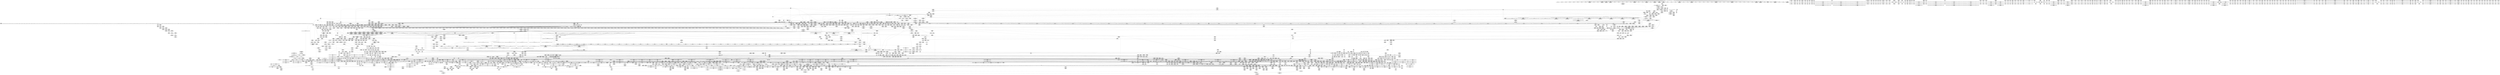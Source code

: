 digraph {
	CE0x7a11910 [shape=record,shape=Mrecord,label="{CE0x7a11910|tomoyo_get_mode:tmp15|security/tomoyo/util.c,983|*SummSink*}"]
	CE0x5f5fe80 [shape=record,shape=Mrecord,label="{CE0x5f5fe80|__llvm_gcov_indirect_counter_increment114:bb4}"]
	CE0x5103500 [shape=record,shape=Mrecord,label="{CE0x5103500|GLOBAL:tomoyo_fill_path_info|*Constant*|*SummSource*}"]
	CE0x51c9e90 [shape=record,shape=Mrecord,label="{CE0x51c9e90|tomoyo_path2_perm:tmp56|security/tomoyo/file.c,933|*SummSource*}"]
	CE0x7a52760 [shape=record,shape=Mrecord,label="{CE0x7a52760|tomoyo_get_mode:index|Function::tomoyo_get_mode&Arg::index::|*SummSink*}"]
	CE0x6021d60 [shape=record,shape=Mrecord,label="{CE0x6021d60|tomoyo_path2_perm:tmp15|security/tomoyo/file.c,900|*SummSource*}"]
	CE0x640eda0 [shape=record,shape=Mrecord,label="{CE0x640eda0|i64_3|*Constant*}"]
	CE0x60e74b0 [shape=record,shape=Mrecord,label="{CE0x60e74b0|srcu_read_unlock:tmp1|*SummSource*}"]
	CE0x649cc50 [shape=record,shape=Mrecord,label="{CE0x649cc50|_call_void_mcount()_#3}"]
	CE0x616de60 [shape=record,shape=Mrecord,label="{CE0x616de60|tomoyo_const_part_length:tmp42|security/tomoyo/util.c,644|*SummSource*}"]
	CE0x51b2080 [shape=record,shape=Mrecord,label="{CE0x51b2080|i64*_getelementptr_inbounds_(_30_x_i64_,_30_x_i64_*___llvm_gcov_ctr13,_i64_0,_i64_18)|*Constant*}"]
	CE0x63927d0 [shape=record,shape=Mrecord,label="{CE0x63927d0|tomoyo_const_part_length:tmp47|security/tomoyo/util.c,646|*SummSource*}"]
	CE0x790e580 [shape=record,shape=Mrecord,label="{CE0x790e580|tomoyo_path2_perm:idxprom|security/tomoyo/file.c,898|*SummSource*}"]
	CE0x52548d0 [shape=record,shape=Mrecord,label="{CE0x52548d0|tomoyo_sb_pivotroot:bb|*SummSink*}"]
	CE0x5f01860 [shape=record,shape=Mrecord,label="{CE0x5f01860|GLOBAL:tomoyo_audit_path2_log|*Constant*|*SummSource*}"]
	CE0x5f23530 [shape=record,shape=Mrecord,label="{CE0x5f23530|16:_%struct.dentry*,_:_SCMRE_8,16_|*MultipleSource*|Function::tomoyo_sb_pivotroot&Arg::new_path::|Function::tomoyo_path2_perm&Arg::path1::|Function::tomoyo_path2_perm&Arg::path2::|security/tomoyo/file.c, 892|security/tomoyo/file.c,892|security/tomoyo/file.c,892|Function::tomoyo_sb_pivotroot&Arg::old_path::}"]
	CE0x45ae700 [shape=record,shape=Mrecord,label="{CE0x45ae700|tomoyo_const_part_length:retval.0|*SummSink*}"]
	CE0x61a21c0 [shape=record,shape=Mrecord,label="{CE0x61a21c0|tomoyo_const_part_length:tmp53|security/tomoyo/util.c,652}"]
	CE0x53431d0 [shape=record,shape=Mrecord,label="{CE0x53431d0|128:_i8*,_1208:_%struct.file*,_:_CMRE_32,33_}"]
	CE0x626d4b0 [shape=record,shape=Mrecord,label="{CE0x626d4b0|_ret_%struct.task_struct*_%tmp4,_!dbg_!38905|./arch/x86/include/asm/current.h,14|*SummSource*}"]
	CE0x79571f0 [shape=record,shape=Mrecord,label="{CE0x79571f0|i64**_getelementptr_inbounds_(_3_x_i64*_,_3_x_i64*_*___llvm_gcda_edge_table44,_i64_0,_i64_1)|*Constant*|*SummSink*}"]
	CE0x7905950 [shape=record,shape=Mrecord,label="{CE0x7905950|i8*_null|*Constant*}"]
	CE0x63d8220 [shape=record,shape=Mrecord,label="{CE0x63d8220|tomoyo_path2_perm:tmp11|security/tomoyo/file.c,898|*SummSink*}"]
	CE0x61af410 [shape=record,shape=Mrecord,label="{CE0x61af410|104:_%struct.inode*,_:_CRE_183,184_}"]
	CE0x79d2250 [shape=record,shape=Mrecord,label="{CE0x79d2250|tomoyo_init_request_info:entry|*SummSource*}"]
	CE0x7a41f90 [shape=record,shape=Mrecord,label="{CE0x7a41f90|i32_2|*Constant*}"]
	CE0x6335790 [shape=record,shape=Mrecord,label="{CE0x6335790|i64**_getelementptr_inbounds_(_3_x_i64*_,_3_x_i64*_*___llvm_gcda_edge_table14,_i64_0,_i64_0)|*Constant*|*SummSource*}"]
	CE0x5390060 [shape=record,shape=Mrecord,label="{CE0x5390060|tomoyo_const_part_length:conv20|security/tomoyo/util.c,644|*SummSource*}"]
	CE0x78ca6c0 [shape=record,shape=Mrecord,label="{CE0x78ca6c0|0:_%struct.tomoyo_obj_info*,_24:_%struct.tomoyo_path_info*,_32:_%struct.tomoyo_path_info*,_40:_i8,_72:_i8,_76:_i8,_:_SCMRE_38,39_}"]
	CE0x6306be0 [shape=record,shape=Mrecord,label="{CE0x6306be0|tomoyo_get_realpath:tmp12|security/tomoyo/file.c,156|*SummSource*}"]
	CE0x5ee95a0 [shape=record,shape=Mrecord,label="{CE0x5ee95a0|i64*_getelementptr_inbounds_(_31_x_i64_,_31_x_i64_*___llvm_gcov_ctr43150,_i64_0,_i64_9)|*Constant*|*SummSource*}"]
	CE0x5370900 [shape=record,shape=Mrecord,label="{CE0x5370900|i32_49|*Constant*|*SummSink*}"]
	CE0x44a5ac0 [shape=record,shape=Mrecord,label="{CE0x44a5ac0|tomoyo_fill_path_info:conv7|security/tomoyo/util.c,668|*SummSource*}"]
	CE0x428ba90 [shape=record,shape=Mrecord,label="{CE0x428ba90|tomoyo_get_mode:if.end14}"]
	CE0x6403810 [shape=record,shape=Mrecord,label="{CE0x6403810|rcu_lock_acquire:tmp3|*SummSink*}"]
	CE0x44418e0 [shape=record,shape=Mrecord,label="{CE0x44418e0|tomoyo_fill_path_info:tmp12|security/tomoyo/util.c,667|*SummSink*}"]
	CE0x5461dc0 [shape=record,shape=Mrecord,label="{CE0x5461dc0|GLOBAL:rcu_lock_acquire|*Constant*|*SummSource*}"]
	CE0x603e1d0 [shape=record,shape=Mrecord,label="{CE0x603e1d0|i32_51|*Constant*}"]
	CE0x60fc050 [shape=record,shape=Mrecord,label="{CE0x60fc050|_call_void___llvm_gcov_indirect_counter_increment(i32*___llvm_gcov_global_state_pred15,_i64**_getelementptr_inbounds_(_3_x_i64*_,_3_x_i64*_*___llvm_gcda_edge_table14,_i64_0,_i64_1)),_!dbg_!38935|security/tomoyo/file.c,911|*SummSource*}"]
	CE0x5f26680 [shape=record,shape=Mrecord,label="{CE0x5f26680|i64_1|*Constant*}"]
	CE0x45f0f80 [shape=record,shape=Mrecord,label="{CE0x45f0f80|i64*_getelementptr_inbounds_(_2_x_i64_,_2_x_i64_*___llvm_gcov_ctr23,_i64_0,_i64_0)|*Constant*}"]
	CE0x522a7d0 [shape=record,shape=Mrecord,label="{CE0x522a7d0|tomoyo_const_part_length:cmp3|security/tomoyo/util.c,627}"]
	CE0x7b56f60 [shape=record,shape=Mrecord,label="{CE0x7b56f60|tomoyo_const_part_length:tmp39|security/tomoyo/util.c,644}"]
	CE0x79051c0 [shape=record,shape=Mrecord,label="{CE0x79051c0|GLOBAL:__llvm_gcov_indirect_counter_increment114|*Constant*|*SummSource*}"]
	CE0x6489060 [shape=record,shape=Mrecord,label="{CE0x6489060|__llvm_gcov_indirect_counter_increment114:tmp1|*SummSink*}"]
	CE0x636cf90 [shape=record,shape=Mrecord,label="{CE0x636cf90|tomoyo_path2_perm:tmp45|security/tomoyo/file.c,920|*SummSink*}"]
	CE0x7963b60 [shape=record,shape=Mrecord,label="{CE0x7963b60|GLOBAL:__llvm_gcov_ctr25|Global_var:__llvm_gcov_ctr25|*SummSource*}"]
	CE0x50ac270 [shape=record,shape=Mrecord,label="{CE0x50ac270|tomoyo_get_realpath:tmp|*SummSource*}"]
	CE0x60bbbc0 [shape=record,shape=Mrecord,label="{CE0x60bbbc0|i64_6|*Constant*|*SummSource*}"]
	CE0x6417240 [shape=record,shape=Mrecord,label="{CE0x6417240|i32_6|*Constant*|*SummSource*}"]
	CE0x64891b0 [shape=record,shape=Mrecord,label="{CE0x64891b0|__llvm_gcov_indirect_counter_increment114:tmp2}"]
	CE0x447e600 [shape=record,shape=Mrecord,label="{CE0x447e600|VOIDTB_TE:_CE_2096,2272_|*MultipleSource*|security/tomoyo/util.c,1010|Function::tomoyo_get_mode&Arg::ns::}"]
	CE0x7957a90 [shape=record,shape=Mrecord,label="{CE0x7957a90|tomoyo_const_part_length:tmp4|security/tomoyo/util.c,624}"]
	CE0x7933520 [shape=record,shape=Mrecord,label="{CE0x7933520|tomoyo_get_realpath:bb|*SummSink*}"]
	CE0x7b30b00 [shape=record,shape=Mrecord,label="{CE0x7b30b00|tomoyo_read_unlock:bb|*SummSink*}"]
	CE0x78ff070 [shape=record,shape=Mrecord,label="{CE0x78ff070|tomoyo_get_realpath:name1|security/tomoyo/file.c,151|*SummSource*}"]
	CE0x5097680 [shape=record,shape=Mrecord,label="{CE0x5097680|tomoyo_domain:call3|security/tomoyo/common.h,1205|*SummSink*}"]
	CE0x5fa2f30 [shape=record,shape=Mrecord,label="{CE0x5fa2f30|tomoyo_path2_perm:tmp47|security/tomoyo/file.c,926|*SummSink*}"]
	CE0x4383ec0 [shape=record,shape=Mrecord,label="{CE0x4383ec0|tomoyo_path2_perm:tmp48|security/tomoyo/file.c,928}"]
	CE0x44ecb10 [shape=record,shape=Mrecord,label="{CE0x44ecb10|tomoyo_path2_perm:name29|security/tomoyo/file.c,931|*SummSource*}"]
	CE0x6417440 [shape=record,shape=Mrecord,label="{CE0x6417440|tomoyo_fill_path_info:conv|security/tomoyo/util.c,664|*SummSource*}"]
	CE0x54717e0 [shape=record,shape=Mrecord,label="{CE0x54717e0|tomoyo_get_mode:if.end}"]
	CE0x649cb60 [shape=record,shape=Mrecord,label="{CE0x649cb60|srcu_read_unlock:tmp3|*SummSink*}"]
	CE0x5fde6d0 [shape=record,shape=Mrecord,label="{CE0x5fde6d0|tomoyo_path2_perm:conv12|security/tomoyo/file.c,912|*SummSink*}"]
	CE0x6238210 [shape=record,shape=Mrecord,label="{CE0x6238210|tomoyo_fill_path_info:arrayidx|security/tomoyo/util.c,667}"]
	CE0x5211310 [shape=record,shape=Mrecord,label="{CE0x5211310|tomoyo_get_mode:mode.0|*SummSink*}"]
	CE0x6105d00 [shape=record,shape=Mrecord,label="{CE0x6105d00|tomoyo_path2_perm:d_inode|security/tomoyo/file.c,912}"]
	CE0x62f73c0 [shape=record,shape=Mrecord,label="{CE0x62f73c0|COLLAPSED:_GCMRE___llvm_gcov_ctr53148_internal_global_2_x_i64_zeroinitializer:_elem_0:default:}"]
	CE0x7847490 [shape=record,shape=Mrecord,label="{CE0x7847490|tomoyo_domain:tmp15|security/tomoyo/common.h,1205}"]
	CE0x458a090 [shape=record,shape=Mrecord,label="{CE0x458a090|tomoyo_get_mode:conv|security/tomoyo/util.c,982|*SummSource*}"]
	CE0x60ad630 [shape=record,shape=Mrecord,label="{CE0x60ad630|tomoyo_const_part_length:cmp25|security/tomoyo/util.c,644|*SummSource*}"]
	CE0x533a310 [shape=record,shape=Mrecord,label="{CE0x533a310|128:_i8*,_1208:_%struct.file*,_:_CMRE_28,29_}"]
	CE0x538e3d0 [shape=record,shape=Mrecord,label="{CE0x538e3d0|i64_0|*Constant*}"]
	CE0x78ecb30 [shape=record,shape=Mrecord,label="{CE0x78ecb30|tomoyo_init_request_info:type|security/tomoyo/util.c,1009}"]
	CE0x5f6cc10 [shape=record,shape=Mrecord,label="{CE0x5f6cc10|tomoyo_domain:tmp22|security/tomoyo/common.h,1205|*SummSink*}"]
	CE0x5effc60 [shape=record,shape=Mrecord,label="{CE0x5effc60|srcu_read_unlock:bb|*SummSink*}"]
	CE0x532f100 [shape=record,shape=Mrecord,label="{CE0x532f100|COLLAPSED:_GCMRE___llvm_gcov_ctr31133_internal_global_12_x_i64_zeroinitializer:_elem_0:default:}"]
	CE0x7b30510 [shape=record,shape=Mrecord,label="{CE0x7b30510|tomoyo_audit_path2_log:call|security/tomoyo/file.c,181|*SummSink*}"]
	CE0x61a3100 [shape=record,shape=Mrecord,label="{CE0x61a3100|rcu_lock_release:bb|*SummSource*}"]
	CE0x62290c0 [shape=record,shape=Mrecord,label="{CE0x62290c0|GLOBAL:__llvm_gcov_indirect_counter_increment|*Constant*|*SummSource*}"]
	CE0x7bdf630 [shape=record,shape=Mrecord,label="{CE0x7bdf630|tomoyo_fill_path_info:tmp10}"]
	CE0x7bbeb60 [shape=record,shape=Mrecord,label="{CE0x7bbeb60|tomoyo_path2_perm:operation20|security/tomoyo/file.c,922|*SummSource*}"]
	CE0x78ed050 [shape=record,shape=Mrecord,label="{CE0x78ed050|tomoyo_path2_perm:if.end16|*SummSink*}"]
	CE0x7902060 [shape=record,shape=Mrecord,label="{CE0x7902060|tomoyo_get_realpath:tmp2|*LoadInst*|security/tomoyo/file.c,151|*SummSink*}"]
	CE0x6105f30 [shape=record,shape=Mrecord,label="{CE0x6105f30|tomoyo_path2_perm:tobool|security/tomoyo/file.c,912|*SummSource*}"]
	CE0x5f23870 [shape=record,shape=Mrecord,label="{CE0x5f23870|tomoyo_get_realpath:tobool|security/tomoyo/file.c,151|*SummSink*}"]
	CE0x5ff6180 [shape=record,shape=Mrecord,label="{CE0x5ff6180|tomoyo_const_part_length:sw.bb|*SummSource*}"]
	CE0x60f2280 [shape=record,shape=Mrecord,label="{CE0x60f2280|tomoyo_audit_path2_log:name|security/tomoyo/file.c,183|*SummSink*}"]
	CE0x62f0120 [shape=record,shape=Mrecord,label="{CE0x62f0120|tomoyo_path2_perm:name29|security/tomoyo/file.c,931|*SummSink*}"]
	CE0x5f23db0 [shape=record,shape=Mrecord,label="{CE0x5f23db0|104:_%struct.inode*,_:_CRE_160,161_}"]
	CE0x5f23ee0 [shape=record,shape=Mrecord,label="{CE0x5f23ee0|104:_%struct.inode*,_:_CRE_161,162_}"]
	CE0x4376870 [shape=record,shape=Mrecord,label="{CE0x4376870|tomoyo_audit_path2_log:filename1|security/tomoyo/file.c,183|*SummSource*}"]
	CE0x4342df0 [shape=record,shape=Mrecord,label="{CE0x4342df0|GLOBAL:tomoyo_const_part_length|*Constant*}"]
	CE0x50c2cd0 [shape=record,shape=Mrecord,label="{CE0x50c2cd0|i64*_getelementptr_inbounds_(_4_x_i64_,_4_x_i64_*___llvm_gcov_ctr24,_i64_0,_i64_0)|*Constant*}"]
	CE0x45139f0 [shape=record,shape=Mrecord,label="{CE0x45139f0|GLOBAL:tomoyo_add_slash|*Constant*|*SummSource*}"]
	CE0x78b1a40 [shape=record,shape=Mrecord,label="{CE0x78b1a40|i64_20|*Constant*}"]
	CE0x6001960 [shape=record,shape=Mrecord,label="{CE0x6001960|tomoyo_path2_perm:tmp38|security/tomoyo/file.c,913}"]
	CE0x45add10 [shape=record,shape=Mrecord,label="{CE0x45add10|tomoyo_const_part_length:tmp51|security/tomoyo/util.c,651|*SummSource*}"]
	CE0x62c6360 [shape=record,shape=Mrecord,label="{CE0x62c6360|_call_void_mcount()_#3|*SummSource*}"]
	CE0x64b4f20 [shape=record,shape=Mrecord,label="{CE0x64b4f20|104:_%struct.inode*,_:_CRE_218,219_}"]
	CE0x50bd2b0 [shape=record,shape=Mrecord,label="{CE0x50bd2b0|i64*_getelementptr_inbounds_(_2_x_i64_,_2_x_i64_*___llvm_gcov_ctr22,_i64_0,_i64_0)|*Constant*|*SummSink*}"]
	CE0x428c010 [shape=record,shape=Mrecord,label="{CE0x428c010|i32_1205|*Constant*|*SummSource*}"]
	CE0x7bac500 [shape=record,shape=Mrecord,label="{CE0x7bac500|i64_19|*Constant*|*SummSink*}"]
	CE0x60adea0 [shape=record,shape=Mrecord,label="{CE0x60adea0|tomoyo_const_part_length:tmp41|security/tomoyo/util.c,644}"]
	CE0x6403eb0 [shape=record,shape=Mrecord,label="{CE0x6403eb0|i32_0|*Constant*}"]
	CE0x6482670 [shape=record,shape=Mrecord,label="{CE0x6482670|tomoyo_const_part_length:tmp48|security/tomoyo/util.c,649}"]
	CE0x62f0190 [shape=record,shape=Mrecord,label="{CE0x62f0190|tomoyo_path2_perm:tmp55|security/tomoyo/file.c,931}"]
	CE0x645c5f0 [shape=record,shape=Mrecord,label="{CE0x645c5f0|tomoyo_audit_path2_log:arrayidx|security/tomoyo/file.c,182|*SummSource*}"]
	CE0x43438e0 [shape=record,shape=Mrecord,label="{CE0x43438e0|GLOBAL:lockdep_rcu_suspicious|*Constant*|*SummSink*}"]
	CE0x606e370 [shape=record,shape=Mrecord,label="{CE0x606e370|i64_2|*Constant*}"]
	CE0x6034530 [shape=record,shape=Mrecord,label="{CE0x6034530|tomoyo_const_part_length:inc|security/tomoyo/util.c,628|*SummSource*}"]
	CE0x60da550 [shape=record,shape=Mrecord,label="{CE0x60da550|GLOBAL:__llvm_gcov_ctr32134|Global_var:__llvm_gcov_ctr32134|*SummSource*}"]
	CE0x7bdb510 [shape=record,shape=Mrecord,label="{CE0x7bdb510|0:_i8,_array:_GCRE_tomoyo_index2category_constant_39_x_i8_c_00_00_00_00_00_00_00_00_00_00_00_00_00_00_00_00_00_00_00_00_00_00_00_01_01_01_01_01_01_01_01_01_01_01_01_01_01_01_02_,_align_16:_elem_10::|security/tomoyo/util.c,983}"]
	CE0x64c6b30 [shape=record,shape=Mrecord,label="{CE0x64c6b30|tomoyo_get_realpath:tmp4|security/tomoyo/file.c,151|*SummSink*}"]
	CE0x43c4d20 [shape=record,shape=Mrecord,label="{CE0x43c4d20|i64*_getelementptr_inbounds_(_31_x_i64_,_31_x_i64_*___llvm_gcov_ctr43150,_i64_0,_i64_29)|*Constant*}"]
	CE0x43a69d0 [shape=record,shape=Mrecord,label="{CE0x43a69d0|tomoyo_path2_perm:conv12|security/tomoyo/file.c,912|*SummSource*}"]
	CE0x519f2a0 [shape=record,shape=Mrecord,label="{CE0x519f2a0|tomoyo_add_slash:tmp8|security/tomoyo/file.c,132|*SummSink*}"]
	CE0x5faf060 [shape=record,shape=Mrecord,label="{CE0x5faf060|tomoyo_const_part_length:tmp21|security/tomoyo/util.c,631|*SummSink*}"]
	CE0x6483550 [shape=record,shape=Mrecord,label="{CE0x6483550|i64*_getelementptr_inbounds_(_31_x_i64_,_31_x_i64_*___llvm_gcov_ctr43150,_i64_0,_i64_28)|*Constant*|*SummSink*}"]
	CE0x43c4bf0 [shape=record,shape=Mrecord,label="{CE0x43c4bf0|tomoyo_const_part_length:tmp50|security/tomoyo/util.c,651}"]
	CE0x512c6b0 [shape=record,shape=Mrecord,label="{CE0x512c6b0|rcu_lock_release:tmp5|include/linux/rcupdate.h,423}"]
	CE0x603e480 [shape=record,shape=Mrecord,label="{CE0x603e480|__llvm_gcov_indirect_counter_increment114:pred}"]
	CE0x435cef0 [shape=record,shape=Mrecord,label="{CE0x435cef0|0:_i8*,_array:_GCRE_tomoyo_mac_keywords_external_constant_42_x_i8*_:_elem_32::|security/tomoyo/file.c,181}"]
	CE0x626d030 [shape=record,shape=Mrecord,label="{CE0x626d030|GLOBAL:get_current|*Constant*|*SummSink*}"]
	CE0x63bdb90 [shape=record,shape=Mrecord,label="{CE0x63bdb90|104:_%struct.inode*,_:_CRE_198,199_}"]
	CE0x5f36910 [shape=record,shape=Mrecord,label="{CE0x5f36910|tomoyo_get_realpath:tmp7|security/tomoyo/file.c,152}"]
	CE0x5f6cf30 [shape=record,shape=Mrecord,label="{CE0x5f6cf30|tomoyo_fill_path_info:tmp5|security/tomoyo/util.c,667|*SummSink*}"]
	CE0x64b5650 [shape=record,shape=Mrecord,label="{CE0x64b5650|tomoyo_init_request_info:tmp3|security/tomoyo/util.c,1004}"]
	CE0x7a52190 [shape=record,shape=Mrecord,label="{CE0x7a52190|tomoyo_get_mode:index|Function::tomoyo_get_mode&Arg::index::}"]
	CE0x7901ff0 [shape=record,shape=Mrecord,label="{CE0x7901ff0|tomoyo_get_realpath:tmp2|*LoadInst*|security/tomoyo/file.c,151|*SummSource*}"]
	CE0x50ce1a0 [shape=record,shape=Mrecord,label="{CE0x50ce1a0|tomoyo_path2_perm:tmp41|security/tomoyo/file.c,912}"]
	CE0x50bd0a0 [shape=record,shape=Mrecord,label="{CE0x50bd0a0|i64*_getelementptr_inbounds_(_2_x_i64_,_2_x_i64_*___llvm_gcov_ctr22,_i64_0,_i64_0)|*Constant*}"]
	CE0x5096b90 [shape=record,shape=Mrecord,label="{CE0x5096b90|tomoyo_domain:tmp20|security/tomoyo/common.h,1205}"]
	CE0x51f5950 [shape=record,shape=Mrecord,label="{CE0x51f5950|srcu_read_unlock:bb|*SummSource*}"]
	CE0x43c52f0 [shape=record,shape=Mrecord,label="{CE0x43c52f0|tomoyo_const_part_length:tmp50|security/tomoyo/util.c,651|*SummSink*}"]
	CE0x648f0d0 [shape=record,shape=Mrecord,label="{CE0x648f0d0|tomoyo_fill_path_info:ptr|Function::tomoyo_fill_path_info&Arg::ptr::}"]
	CE0x43d2730 [shape=record,shape=Mrecord,label="{CE0x43d2730|tomoyo_audit_path2_log:path24|security/tomoyo/file.c,183|*SummSource*}"]
	CE0x626d2e0 [shape=record,shape=Mrecord,label="{CE0x626d2e0|get_current:entry|*SummSource*}"]
	CE0x79d2080 [shape=record,shape=Mrecord,label="{CE0x79d2080|__llvm_gcov_indirect_counter_increment:counters|Function::__llvm_gcov_indirect_counter_increment&Arg::counters::|*SummSink*}"]
	CE0x60fa6a0 [shape=record,shape=Mrecord,label="{CE0x60fa6a0|tomoyo_get_mode:tmp10|security/tomoyo/util.c,982|*SummSink*}"]
	CE0x51e5ae0 [shape=record,shape=Mrecord,label="{CE0x51e5ae0|i64*_getelementptr_inbounds_(_31_x_i64_,_31_x_i64_*___llvm_gcov_ctr43150,_i64_0,_i64_16)|*Constant*}"]
	CE0x79de2c0 [shape=record,shape=Mrecord,label="{CE0x79de2c0|tomoyo_const_part_length:tmp6|security/tomoyo/util.c,625|*SummSource*}"]
	CE0x7a38db0 [shape=record,shape=Mrecord,label="{CE0x7a38db0|tomoyo_init_request_info:conv|security/tomoyo/util.c,1010|*SummSource*}"]
	CE0x5096d10 [shape=record,shape=Mrecord,label="{CE0x5096d10|tomoyo_domain:tmp20|security/tomoyo/common.h,1205|*SummSource*}"]
	CE0x61572b0 [shape=record,shape=Mrecord,label="{CE0x61572b0|tomoyo_path2_perm:tmp21|security/tomoyo/file.c,904}"]
	CE0x43d0180 [shape=record,shape=Mrecord,label="{CE0x43d0180|0:_i32,_:_GCMR___llvm_gcov_global_state_pred45_internal_unnamed_addr_global_i32_-1:_elem_0:default:}"]
	CE0x64831a0 [shape=record,shape=Mrecord,label="{CE0x64831a0|tomoyo_const_part_length:tmp48|security/tomoyo/util.c,649|*SummSource*}"]
	CE0x4555c30 [shape=record,shape=Mrecord,label="{CE0x4555c30|tomoyo_path2_perm:tmp42|security/tomoyo/file.c,916|*SummSource*}"]
	CE0x606f1f0 [shape=record,shape=Mrecord,label="{CE0x606f1f0|tomoyo_path2_perm:name28|security/tomoyo/file.c,930|*SummSink*}"]
	CE0x6ece400 [shape=record,shape=Mrecord,label="{CE0x6ece400|tomoyo_add_slash:if.then|*SummSink*}"]
	CE0x6489920 [shape=record,shape=Mrecord,label="{CE0x6489920|_call_void_srcu_read_unlock(%struct.srcu_struct*_tomoyo_ss,_i32_%idx)_#9,_!dbg_!38903|security/tomoyo/common.h,1109|*SummSink*}"]
	CE0x7b6e670 [shape=record,shape=Mrecord,label="{CE0x7b6e670|rcu_lock_acquire:tmp6|*SummSink*}"]
	CE0x45f18f0 [shape=record,shape=Mrecord,label="{CE0x45f18f0|srcu_read_lock:tmp2|*SummSource*}"]
	CE0x60606a0 [shape=record,shape=Mrecord,label="{CE0x60606a0|tomoyo_get_mode:if.then2}"]
	CE0x4672f60 [shape=record,shape=Mrecord,label="{CE0x4672f60|i64*_getelementptr_inbounds_(_12_x_i64_,_12_x_i64_*___llvm_gcov_ctr31133,_i64_0,_i64_3)|*Constant*|*SummSink*}"]
	CE0x632edc0 [shape=record,shape=Mrecord,label="{CE0x632edc0|i64*_getelementptr_inbounds_(_30_x_i64_,_30_x_i64_*___llvm_gcov_ctr13,_i64_0,_i64_29)|*Constant*}"]
	CE0x43d2310 [shape=record,shape=Mrecord,label="{CE0x43d2310|tomoyo_audit_path2_log:param3|security/tomoyo/file.c,183}"]
	CE0x6029030 [shape=record,shape=Mrecord,label="{CE0x6029030|104:_%struct.inode*,_:_CRE_155,156_}"]
	CE0x6442b60 [shape=record,shape=Mrecord,label="{CE0x6442b60|104:_%struct.inode*,_:_CRE_207,208_}"]
	CE0x631f830 [shape=record,shape=Mrecord,label="{CE0x631f830|_ret_i1_%retval.0,_!dbg_!38916|security/tomoyo/file.c,156|*SummSink*}"]
	CE0x5ff4fd0 [shape=record,shape=Mrecord,label="{CE0x5ff4fd0|_call_void___llvm_gcov_indirect_counter_increment114(i32*___llvm_gcov_global_state_pred45,_i64**_getelementptr_inbounds_(_3_x_i64*_,_3_x_i64*_*___llvm_gcda_edge_table44,_i64_0,_i64_1)),_!dbg_!38927|security/tomoyo/util.c,634}"]
	CE0x6442900 [shape=record,shape=Mrecord,label="{CE0x6442900|104:_%struct.inode*,_:_CRE_205,206_}"]
	CE0x625f530 [shape=record,shape=Mrecord,label="{CE0x625f530|i64*_getelementptr_inbounds_(_4_x_i64_,_4_x_i64_*___llvm_gcov_ctr24,_i64_0,_i64_3)|*Constant*}"]
	CE0x532fbd0 [shape=record,shape=Mrecord,label="{CE0x532fbd0|tomoyo_domain:tmp9|security/tomoyo/common.h,1205|*SummSource*}"]
	CE0x5071780 [shape=record,shape=Mrecord,label="{CE0x5071780|tomoyo_domain:tmp11|security/tomoyo/common.h,1205|*SummSink*}"]
	"CONST[source:2(external),value:2(dynamic)][purpose:{subject}][SrcIdx:17]"
	CE0x43838b0 [shape=record,shape=Mrecord,label="{CE0x43838b0|i64_22|*Constant*|*SummSource*}"]
	CE0x5f5ff20 [shape=record,shape=Mrecord,label="{CE0x5f5ff20|tomoyo_const_part_length:bb|*SummSink*}"]
	CE0x538f530 [shape=record,shape=Mrecord,label="{CE0x538f530|tomoyo_const_part_length:tmp35|security/tomoyo/util.c,643|*SummSink*}"]
	CE0x5414c80 [shape=record,shape=Mrecord,label="{CE0x5414c80|tomoyo_const_part_length:tmp35|security/tomoyo/util.c,643}"]
	CE0x6eb8ec0 [shape=record,shape=Mrecord,label="{CE0x6eb8ec0|i64*_getelementptr_inbounds_(_11_x_i64_,_11_x_i64_*___llvm_gcov_ctr54147,_i64_0,_i64_6)|*Constant*|*SummSource*}"]
	CE0x791f310 [shape=record,shape=Mrecord,label="{CE0x791f310|i64*_getelementptr_inbounds_(_12_x_i64_,_12_x_i64_*___llvm_gcov_ctr31133,_i64_0,_i64_10)|*Constant*|*SummSink*}"]
	CE0x62979c0 [shape=record,shape=Mrecord,label="{CE0x62979c0|tomoyo_const_part_length:tmp23|security/tomoyo/util.c,634|*SummSource*}"]
	CE0x5244400 [shape=record,shape=Mrecord,label="{CE0x5244400|_ret_i32_%retval.0,_!dbg_!38992|security/tomoyo/file.c,936|*SummSink*}"]
	CE0x5379ac0 [shape=record,shape=Mrecord,label="{CE0x5379ac0|tomoyo_get_realpath:buf|Function::tomoyo_get_realpath&Arg::buf::|*SummSource*}"]
	CE0x5101dd0 [shape=record,shape=Mrecord,label="{CE0x5101dd0|tomoyo_get_mode:tmp17|security/tomoyo/util.c,983|*SummSink*}"]
	CE0x5ee9750 [shape=record,shape=Mrecord,label="{CE0x5ee9750|rcu_lock_acquire:tmp2}"]
	CE0x7bbf4a0 [shape=record,shape=Mrecord,label="{CE0x7bbf4a0|tomoyo_path2_perm:path222|security/tomoyo/file.c,923}"]
	CE0x50ce910 [shape=record,shape=Mrecord,label="{CE0x50ce910|i64*_getelementptr_inbounds_(_30_x_i64_,_30_x_i64_*___llvm_gcov_ctr13,_i64_0,_i64_19)|*Constant*}"]
	CE0x51b20f0 [shape=record,shape=Mrecord,label="{CE0x51b20f0|tomoyo_path2_perm:tmp39|security/tomoyo/file.c,913}"]
	CE0x46734a0 [shape=record,shape=Mrecord,label="{CE0x46734a0|i64_1|*Constant*}"]
	CE0x78b2760 [shape=record,shape=Mrecord,label="{CE0x78b2760|tomoyo_const_part_length:sw.bb9|*SummSource*}"]
	CE0x508c050 [shape=record,shape=Mrecord,label="{CE0x508c050|_call_void___llvm_gcov_indirect_counter_increment114(i32*___llvm_gcov_global_state_pred45,_i64**_getelementptr_inbounds_(_3_x_i64*_,_3_x_i64*_*___llvm_gcda_edge_table44,_i64_0,_i64_2)),_!dbg_!38930|security/tomoyo/util.c,640|*SummSource*}"]
	CE0x6207ee0 [shape=record,shape=Mrecord,label="{CE0x6207ee0|tomoyo_const_part_length:tmp45|security/tomoyo/util.c,645|*SummSink*}"]
	CE0x51ab350 [shape=record,shape=Mrecord,label="{CE0x51ab350|i64*_getelementptr_inbounds_(_2_x_i64_,_2_x_i64_*___llvm_gcov_ctr21211,_i64_0,_i64_0)|*Constant*}"]
	CE0x5f01000 [shape=record,shape=Mrecord,label="{CE0x5f01000|tomoyo_path2_perm:call25|security/tomoyo/file.c,927|*SummSink*}"]
	CE0x63609b0 [shape=record,shape=Mrecord,label="{CE0x63609b0|i64*_getelementptr_inbounds_(_4_x_i64_,_4_x_i64_*___llvm_gcov_ctr33,_i64_0,_i64_1)|*Constant*}"]
	CE0x7a422d0 [shape=record,shape=Mrecord,label="{CE0x7a422d0|tomoyo_path2_perm:if.end8|*SummSink*}"]
	CE0x451a610 [shape=record,shape=Mrecord,label="{CE0x451a610|_ret_void,_!dbg_!38913|security/tomoyo/file.c,138|*SummSink*}"]
	CE0x44007e0 [shape=record,shape=Mrecord,label="{CE0x44007e0|tomoyo_get_mode:tmp19|security/tomoyo/util.c,985|*SummSink*}"]
	CE0x64a82f0 [shape=record,shape=Mrecord,label="{CE0x64a82f0|i64*_getelementptr_inbounds_(_2_x_i64_,_2_x_i64_*___llvm_gcov_ctr39,_i64_0,_i64_0)|*Constant*|*SummSink*}"]
	CE0x607a3d0 [shape=record,shape=Mrecord,label="{CE0x607a3d0|tomoyo_fill_path_info:tmp8|security/tomoyo/util.c,667}"]
	CE0x6012320 [shape=record,shape=Mrecord,label="{CE0x6012320|tomoyo_path2_perm:tmp51|security/tomoyo/file.c,928}"]
	CE0x78fdea0 [shape=record,shape=Mrecord,label="{CE0x78fdea0|tomoyo_get_mode:tmp14|security/tomoyo/util.c,983|*SummSink*}"]
	CE0x64c7550 [shape=record,shape=Mrecord,label="{CE0x64c7550|tomoyo_path2_perm:lor.lhs.false|*SummSource*}"]
	CE0x5211630 [shape=record,shape=Mrecord,label="{CE0x5211630|tomoyo_get_mode:conv10|security/tomoyo/util.c,985}"]
	CE0x53ccef0 [shape=record,shape=Mrecord,label="{CE0x53ccef0|0:_%struct.tomoyo_obj_info*,_24:_%struct.tomoyo_path_info*,_32:_%struct.tomoyo_path_info*,_40:_i8,_72:_i8,_76:_i8,_:_SCMRE_31,32_}"]
	CE0x51c2e50 [shape=record,shape=Mrecord,label="{CE0x51c2e50|tomoyo_path2_perm:tmp35|security/tomoyo/file.c,912|*SummSource*}"]
	CE0x79d2170 [shape=record,shape=Mrecord,label="{CE0x79d2170|_ret_void}"]
	CE0x7940a50 [shape=record,shape=Mrecord,label="{CE0x7940a50|_ret_void|*SummSink*}"]
	CE0x5371b50 [shape=record,shape=Mrecord,label="{CE0x5371b50|tomoyo_audit_path2_log:r|Function::tomoyo_audit_path2_log&Arg::r::|*SummSource*}"]
	CE0x617a9c0 [shape=record,shape=Mrecord,label="{CE0x617a9c0|tomoyo_get_mode:tmp4|security/tomoyo/util.c,978}"]
	CE0x63caaa0 [shape=record,shape=Mrecord,label="{CE0x63caaa0|_call_void___llvm_gcov_indirect_counter_increment114(i32*___llvm_gcov_global_state_pred45,_i64**_getelementptr_inbounds_(_3_x_i64*_,_3_x_i64*_*___llvm_gcda_edge_table44,_i64_0,_i64_0)),_!dbg_!38954|security/tomoyo/util.c,649|*SummSink*}"]
	CE0x43a67f0 [shape=record,shape=Mrecord,label="{CE0x43a67f0|tomoyo_path2_perm:tmp33|security/tomoyo/file.c,912|*SummSource*}"]
	CE0x78a4750 [shape=record,shape=Mrecord,label="{CE0x78a4750|tomoyo_domain:do.body|*SummSink*}"]
	CE0x4376f90 [shape=record,shape=Mrecord,label="{CE0x4376f90|tomoyo_audit_path2_log:name|security/tomoyo/file.c,183}"]
	CE0x4ffb9a0 [shape=record,shape=Mrecord,label="{CE0x4ffb9a0|tomoyo_domain:tmp17|security/tomoyo/common.h,1205|*SummSink*}"]
	CE0x64186f0 [shape=record,shape=Mrecord,label="{CE0x64186f0|tomoyo_path2_perm:tmp5|security/tomoyo/file.c,893}"]
	CE0x7951890 [shape=record,shape=Mrecord,label="{CE0x7951890|_call_void_mcount()_#3|*SummSink*}"]
	CE0x79ac0f0 [shape=record,shape=Mrecord,label="{CE0x79ac0f0|GLOBAL:tomoyo_domain|*Constant*|*SummSink*}"]
	CE0x6422bb0 [shape=record,shape=Mrecord,label="{CE0x6422bb0|tomoyo_init_request_info:if.then}"]
	CE0x603f170 [shape=record,shape=Mrecord,label="{CE0x603f170|tomoyo_const_part_length:if.end6|*SummSource*}"]
	CE0x45adb70 [shape=record,shape=Mrecord,label="{CE0x45adb70|tomoyo_const_part_length:tmp51|security/tomoyo/util.c,651}"]
	CE0x5fddf60 [shape=record,shape=Mrecord,label="{CE0x5fddf60|i64_15|*Constant*|*SummSource*}"]
	CE0x79ac240 [shape=record,shape=Mrecord,label="{CE0x79ac240|tomoyo_domain:entry}"]
	CE0x52ae040 [shape=record,shape=Mrecord,label="{CE0x52ae040|128:_i8*,_1208:_%struct.file*,_:_CMRE_7,8_}"]
	CE0x64a99a0 [shape=record,shape=Mrecord,label="{CE0x64a99a0|GLOBAL:tomoyo_init_request_info|*Constant*|*SummSink*}"]
	CE0x5f6d580 [shape=record,shape=Mrecord,label="{CE0x5f6d580|tomoyo_get_mode:tmp11|security/tomoyo/util.c,982}"]
	CE0x4569030 [shape=record,shape=Mrecord,label="{CE0x4569030|%struct.task_struct*_(%struct.task_struct**)*_asm_movq_%gs:$_1:P_,$0_,_r,im,_dirflag_,_fpsr_,_flags_}"]
	CE0x625f790 [shape=record,shape=Mrecord,label="{CE0x625f790|i32_92|*Constant*}"]
	CE0x60a19d0 [shape=record,shape=Mrecord,label="{CE0x60a19d0|GLOBAL:__llvm_gcov_ctr13|Global_var:__llvm_gcov_ctr13|*SummSource*}"]
	CE0x7bdeac0 [shape=record,shape=Mrecord,label="{CE0x7bdeac0|i32_47|*Constant*}"]
	CE0x50354b0 [shape=record,shape=Mrecord,label="{CE0x50354b0|tomoyo_fill_path_info:bb}"]
	CE0x6ecbc50 [shape=record,shape=Mrecord,label="{CE0x6ecbc50|0:_i8*,_array:_GCRE_tomoyo_mac_keywords_external_constant_42_x_i8*_:_elem_2::|security/tomoyo/file.c,181}"]
	CE0x515a0f0 [shape=record,shape=Mrecord,label="{CE0x515a0f0|GLOBAL:full_name_hash|*Constant*}"]
	CE0x7b6ec40 [shape=record,shape=Mrecord,label="{CE0x7b6ec40|i8*_undef|*Constant*}"]
	CE0x5177f50 [shape=record,shape=Mrecord,label="{CE0x5177f50|tomoyo_path2_perm:entry}"]
	CE0x638b070 [shape=record,shape=Mrecord,label="{CE0x638b070|tomoyo_const_part_length:cmp3|security/tomoyo/util.c,627|*SummSink*}"]
	CE0x61c3e50 [shape=record,shape=Mrecord,label="{CE0x61c3e50|tomoyo_path2_perm:tmp18|security/tomoyo/file.c,904|*SummSink*}"]
	CE0x6002f00 [shape=record,shape=Mrecord,label="{CE0x6002f00|104:_%struct.inode*,_:_CRE_214,215_}"]
	CE0x631dc30 [shape=record,shape=Mrecord,label="{CE0x631dc30|i64*_getelementptr_inbounds_(_30_x_i64_,_30_x_i64_*___llvm_gcov_ctr13,_i64_0,_i64_28)|*Constant*|*SummSink*}"]
	CE0x7a202a0 [shape=record,shape=Mrecord,label="{CE0x7a202a0|0:_%struct.tomoyo_obj_info*,_24:_%struct.tomoyo_path_info*,_32:_%struct.tomoyo_path_info*,_40:_i8,_72:_i8,_76:_i8,_:_SCMRE_77,78_|*MultipleSource*|security/tomoyo/file.c, 891|security/tomoyo/file.c,891|security/tomoyo/file.c,920|Function::tomoyo_init_request_info&Arg::r::}"]
	CE0x634f2f0 [shape=record,shape=Mrecord,label="{CE0x634f2f0|tomoyo_get_mode:idxprom3|security/tomoyo/util.c,983|*SummSink*}"]
	CE0x5fc6ab0 [shape=record,shape=Mrecord,label="{CE0x5fc6ab0|104:_%struct.inode*,_:_CRE_16,24_}"]
	CE0x52495f0 [shape=record,shape=Mrecord,label="{CE0x52495f0|tomoyo_sb_pivotroot:new_path|Function::tomoyo_sb_pivotroot&Arg::new_path::}"]
	CE0x5263470 [shape=record,shape=Mrecord,label="{CE0x5263470|i32_0|*Constant*}"]
	CE0x62755c0 [shape=record,shape=Mrecord,label="{CE0x62755c0|i64*_getelementptr_inbounds_(_31_x_i64_,_31_x_i64_*___llvm_gcov_ctr43150,_i64_0,_i64_0)|*Constant*}"]
	CE0x78a2c10 [shape=record,shape=Mrecord,label="{CE0x78a2c10|__llvm_gcov_indirect_counter_increment114:counters|Function::__llvm_gcov_indirect_counter_increment114&Arg::counters::|*SummSource*}"]
	CE0x637d550 [shape=record,shape=Mrecord,label="{CE0x637d550|0:_i8,_array:_GCRE_tomoyo_index2category_constant_39_x_i8_c_00_00_00_00_00_00_00_00_00_00_00_00_00_00_00_00_00_00_00_00_00_00_00_01_01_01_01_01_01_01_01_01_01_01_01_01_01_01_02_,_align_16:_elem_13::|security/tomoyo/util.c,983}"]
	CE0x7941340 [shape=record,shape=Mrecord,label="{CE0x7941340|tomoyo_path2_perm:dentry9|security/tomoyo/file.c,911|*SummSource*}"]
	CE0x5fc72e0 [shape=record,shape=Mrecord,label="{CE0x5fc72e0|104:_%struct.inode*,_:_CRE_168,169_}"]
	CE0x6105b80 [shape=record,shape=Mrecord,label="{CE0x6105b80|i32_5|*Constant*}"]
	CE0x5034b30 [shape=record,shape=Mrecord,label="{CE0x5034b30|tomoyo_fill_path_info:hash|security/tomoyo/util.c,669|*SummSource*}"]
	CE0x7896110 [shape=record,shape=Mrecord,label="{CE0x7896110|i8*_null|*Constant*}"]
	CE0x78b1ab0 [shape=record,shape=Mrecord,label="{CE0x78b1ab0|i64_20|*Constant*|*SummSource*}"]
	CE0x5faf1f0 [shape=record,shape=Mrecord,label="{CE0x5faf1f0|tomoyo_const_part_length:conv8|security/tomoyo/util.c,632}"]
	CE0x61ecda0 [shape=record,shape=Mrecord,label="{CE0x61ecda0|i1_true|*Constant*}"]
	CE0x631f5d0 [shape=record,shape=Mrecord,label="{CE0x631f5d0|tomoyo_get_realpath:path|Function::tomoyo_get_realpath&Arg::path::|*SummSink*}"]
	CE0x5f3c910 [shape=record,shape=Mrecord,label="{CE0x5f3c910|rcu_lock_release:tmp6|*SummSource*}"]
	CE0x78a45f0 [shape=record,shape=Mrecord,label="{CE0x78a45f0|tomoyo_domain:if.end|*SummSource*}"]
	CE0x640b2a0 [shape=record,shape=Mrecord,label="{CE0x640b2a0|tomoyo_path2_perm:call|security/tomoyo/file.c,898|*SummSink*}"]
	CE0x523b260 [shape=record,shape=Mrecord,label="{CE0x523b260|tomoyo_init_request_info:profile2|security/tomoyo/util.c,1007|*SummSource*}"]
	CE0x521efe0 [shape=record,shape=Mrecord,label="{CE0x521efe0|_call_void_rcu_lock_release(%struct.lockdep_map*_%dep_map)_#9,_!dbg_!38905|include/linux/srcu.h,236|*SummSink*}"]
	CE0x46c3fc0 [shape=record,shape=Mrecord,label="{CE0x46c3fc0|tomoyo_const_part_length:incdec.ptr10|security/tomoyo/util.c,640|*SummSource*}"]
	CE0x457fe80 [shape=record,shape=Mrecord,label="{CE0x457fe80|tomoyo_const_part_length:sw.epilog|*SummSource*}"]
	CE0x64228a0 [shape=record,shape=Mrecord,label="{CE0x64228a0|tomoyo_path2_perm:tmp6|security/tomoyo/file.c,893|*SummSource*}"]
	CE0x7941050 [shape=record,shape=Mrecord,label="{CE0x7941050|tomoyo_path2_perm:tmp26|*LoadInst*|security/tomoyo/file.c,911}"]
	CE0x62c1a70 [shape=record,shape=Mrecord,label="{CE0x62c1a70|tomoyo_path2_perm:tmp31|security/tomoyo/file.c,912|*SummSource*}"]
	CE0x5fee420 [shape=record,shape=Mrecord,label="{CE0x5fee420|i64*_getelementptr_inbounds_(_6_x_i64_,_6_x_i64_*___llvm_gcov_ctr26,_i64_0,_i64_4)|*Constant*|*SummSource*}"]
	CE0x634edf0 [shape=record,shape=Mrecord,label="{CE0x634edf0|tomoyo_fill_path_info:tmp3|security/tomoyo/util.c,667}"]
	CE0x6184620 [shape=record,shape=Mrecord,label="{CE0x6184620|tomoyo_path2_perm:obj|security/tomoyo/file.c, 892|*SummSink*}"]
	CE0x4555340 [shape=record,shape=Mrecord,label="{CE0x4555340|i64**_getelementptr_inbounds_(_3_x_i64*_,_3_x_i64*_*___llvm_gcda_edge_table14,_i64_0,_i64_2)|*Constant*}"]
	CE0x61afcb0 [shape=record,shape=Mrecord,label="{CE0x61afcb0|tomoyo_fill_path_info:name1|security/tomoyo/util.c,663|*SummSink*}"]
	CE0x518ef50 [shape=record,shape=Mrecord,label="{CE0x518ef50|tomoyo_path2_perm:param23|security/tomoyo/file.c,924|*SummSource*}"]
	CE0x64aa010 [shape=record,shape=Mrecord,label="{CE0x64aa010|tomoyo_init_request_info:r|Function::tomoyo_init_request_info&Arg::r::|*SummSink*}"]
	CE0x6489660 [shape=record,shape=Mrecord,label="{CE0x6489660|_call_void_mcount()_#3}"]
	CE0x63d8370 [shape=record,shape=Mrecord,label="{CE0x63d8370|tomoyo_path2_perm:tmp12|security/tomoyo/file.c,898}"]
	CE0x6228e10 [shape=record,shape=Mrecord,label="{CE0x6228e10|GLOBAL:__llvm_gcov_indirect_counter_increment|*Constant*}"]
	CE0x6489d30 [shape=record,shape=Mrecord,label="{CE0x6489d30|tomoyo_add_slash:tmp7|security/tomoyo/file.c,132}"]
	CE0x7956760 [shape=record,shape=Mrecord,label="{CE0x7956760|tomoyo_const_part_length:conv14|security/tomoyo/util.c,641}"]
	CE0x51cba50 [shape=record,shape=Mrecord,label="{CE0x51cba50|104:_%struct.inode*,_:_CRE_319,320_}"]
	CE0x616df20 [shape=record,shape=Mrecord,label="{CE0x616df20|tomoyo_const_part_length:tmp42|security/tomoyo/util.c,644|*SummSink*}"]
	CE0x44d3870 [shape=record,shape=Mrecord,label="{CE0x44d3870|tomoyo_path2_perm:tmp61|security/tomoyo/file.c,934}"]
	CE0x44ec620 [shape=record,shape=Mrecord,label="{CE0x44ec620|_call_void_tomoyo_read_unlock(i32_%call4)_#9,_!dbg_!38982|security/tomoyo/file.c,932}"]
	CE0x791ed40 [shape=record,shape=Mrecord,label="{CE0x791ed40|tomoyo_get_mode:tmp25|security/tomoyo/util.c,987}"]
	CE0x446bf40 [shape=record,shape=Mrecord,label="{CE0x446bf40|tomoyo_fill_path_info:is_dir|security/tomoyo/util.c,667|*SummSink*}"]
	CE0x6238cd0 [shape=record,shape=Mrecord,label="{CE0x6238cd0|_call_void_mcount()_#3}"]
	CE0x791e660 [shape=record,shape=Mrecord,label="{CE0x791e660|tomoyo_get_mode:tmp24|security/tomoyo/util.c,986|*SummSource*}"]
	CE0x52a1b00 [shape=record,shape=Mrecord,label="{CE0x52a1b00|_ret_i32_%call,_!dbg_!38905|security/tomoyo/tomoyo.c,441|*SummSink*}"]
	CE0x78a3410 [shape=record,shape=Mrecord,label="{CE0x78a3410|_call_void_mcount()_#3|*SummSink*}"]
	CE0x79ca700 [shape=record,shape=Mrecord,label="{CE0x79ca700|_ret_%struct.tomoyo_domain_info*_%tmp23,_!dbg_!38929|security/tomoyo/common.h,1205}"]
	CE0x61b0bf0 [shape=record,shape=Mrecord,label="{CE0x61b0bf0|tomoyo_fill_path_info:tmp|*SummSink*}"]
	CE0x5ff5e10 [shape=record,shape=Mrecord,label="{CE0x5ff5e10|__llvm_gcov_indirect_counter_increment114:exit}"]
	CE0x6147210 [shape=record,shape=Mrecord,label="{CE0x6147210|tomoyo_audit_path2_log:idxprom|security/tomoyo/file.c,182|*SummSink*}"]
	CE0x630dd10 [shape=record,shape=Mrecord,label="{CE0x630dd10|tomoyo_const_part_length:filename.addr.0}"]
	CE0x79dad60 [shape=record,shape=Mrecord,label="{CE0x79dad60|tomoyo_fill_path_info:conv3|security/tomoyo/util.c,666|*SummSource*}"]
	CE0x45ae5d0 [shape=record,shape=Mrecord,label="{CE0x45ae5d0|tomoyo_const_part_length:retval.0}"]
	CE0x533a090 [shape=record,shape=Mrecord,label="{CE0x533a090|128:_i8*,_1208:_%struct.file*,_:_CMRE_26,27_}"]
	CE0x6214230 [shape=record,shape=Mrecord,label="{CE0x6214230|tomoyo_audit_path2_log:tmp10|security/tomoyo/file.c,184}"]
	CE0x634e9c0 [shape=record,shape=Mrecord,label="{CE0x634e9c0|tomoyo_get_mode:tmp2|security/tomoyo/util.c,978|*SummSource*}"]
	CE0x5471640 [shape=record,shape=Mrecord,label="{CE0x5471640|tomoyo_get_mode:if.then|*SummSource*}"]
	CE0x7a39390 [shape=record,shape=Mrecord,label="{CE0x7a39390|tomoyo_init_request_info:tmp12|security/tomoyo/util.c,1010}"]
	CE0x636d4d0 [shape=record,shape=Mrecord,label="{CE0x636d4d0|0:_%struct.tomoyo_obj_info*,_24:_%struct.tomoyo_path_info*,_32:_%struct.tomoyo_path_info*,_40:_i8,_72:_i8,_76:_i8,_:_SCMRE_8,16_|*MultipleSource*|security/tomoyo/file.c, 891|security/tomoyo/file.c,891|security/tomoyo/file.c,920|Function::tomoyo_init_request_info&Arg::r::}"]
	CE0x44160f0 [shape=record,shape=Mrecord,label="{CE0x44160f0|tomoyo_path2_perm:error.1|*SummSource*}"]
	CE0x7a60e10 [shape=record,shape=Mrecord,label="{CE0x7a60e10|tomoyo_get_mode:retval.0|*SummSink*}"]
	CE0x7a27190 [shape=record,shape=Mrecord,label="{CE0x7a27190|tomoyo_const_part_length:lor.lhs.false23|*SummSink*}"]
	CE0x79d1d90 [shape=record,shape=Mrecord,label="{CE0x79d1d90|i64**_getelementptr_inbounds_(_3_x_i64*_,_3_x_i64*_*___llvm_gcda_edge_table14,_i64_0,_i64_1)|*Constant*|*SummSource*}"]
	CE0x630ea70 [shape=record,shape=Mrecord,label="{CE0x630ea70|GLOBAL:__llvm_gcov_ctr43150|Global_var:__llvm_gcov_ctr43150}"]
	CE0x6482fd0 [shape=record,shape=Mrecord,label="{CE0x6482fd0|i64**_getelementptr_inbounds_(_3_x_i64*_,_3_x_i64*_*___llvm_gcda_edge_table44,_i64_0,_i64_0)|*Constant*|*SummSource*}"]
	CE0x5f7b600 [shape=record,shape=Mrecord,label="{CE0x5f7b600|tomoyo_init_request_info:domain|Function::tomoyo_init_request_info&Arg::domain::}"]
	CE0x7952060 [shape=record,shape=Mrecord,label="{CE0x7952060|104:_%struct.inode*,_:_CRE_171,172_}"]
	CE0x63614e0 [shape=record,shape=Mrecord,label="{CE0x63614e0|tomoyo_const_part_length:while.end}"]
	CE0x516c440 [shape=record,shape=Mrecord,label="{CE0x516c440|_call_void_mcount()_#3}"]
	CE0x52a1290 [shape=record,shape=Mrecord,label="{CE0x52a1290|tomoyo_path2_perm:obj|security/tomoyo/file.c, 892|*SummSource*}"]
	CE0x5f93120 [shape=record,shape=Mrecord,label="{CE0x5f93120|_call_void_mcount()_#3|*SummSource*}"]
	CE0x7b30990 [shape=record,shape=Mrecord,label="{CE0x7b30990|tomoyo_read_unlock:bb}"]
	CE0x4534d60 [shape=record,shape=Mrecord,label="{CE0x4534d60|tomoyo_domain:tobool|security/tomoyo/common.h,1205}"]
	CE0x52ad8d0 [shape=record,shape=Mrecord,label="{CE0x52ad8d0|tomoyo_domain:tmp23|security/tomoyo/common.h,1205}"]
	CE0x60e69b0 [shape=record,shape=Mrecord,label="{CE0x60e69b0|i64*_getelementptr_inbounds_(_5_x_i64_,_5_x_i64_*___llvm_gcov_ctr28130,_i64_0,_i64_3)|*Constant*}"]
	CE0x51ef970 [shape=record,shape=Mrecord,label="{CE0x51ef970|tomoyo_const_part_length:conv8|security/tomoyo/util.c,632|*SummSource*}"]
	CE0x638b280 [shape=record,shape=Mrecord,label="{CE0x638b280|rcu_lock_release:tmp1|*SummSink*}"]
	CE0x5e1e570 [shape=record,shape=Mrecord,label="{CE0x5e1e570|tomoyo_domain:tmp4|security/tomoyo/common.h,1205}"]
	CE0x64b5910 [shape=record,shape=Mrecord,label="{CE0x64b5910|tomoyo_init_request_info:tmp3|security/tomoyo/util.c,1004|*SummSink*}"]
	CE0x64c6c80 [shape=record,shape=Mrecord,label="{CE0x64c6c80|tomoyo_get_realpath:tmp5|security/tomoyo/file.c,151}"]
	CE0x515b7d0 [shape=record,shape=Mrecord,label="{CE0x515b7d0|i32_1|*Constant*}"]
	CE0x5fee6d0 [shape=record,shape=Mrecord,label="{CE0x5fee6d0|i64*_getelementptr_inbounds_(_6_x_i64_,_6_x_i64_*___llvm_gcov_ctr26,_i64_0,_i64_4)|*Constant*|*SummSink*}"]
	CE0x45f19d0 [shape=record,shape=Mrecord,label="{CE0x45f19d0|srcu_read_lock:tmp3}"]
	CE0x78fddc0 [shape=record,shape=Mrecord,label="{CE0x78fddc0|i64*_getelementptr_inbounds_(_12_x_i64_,_12_x_i64_*___llvm_gcov_ctr31133,_i64_0,_i64_6)|*Constant*|*SummSource*}"]
	CE0x5227000 [shape=record,shape=Mrecord,label="{CE0x5227000|rcu_lock_acquire:tmp1|*SummSink*}"]
	CE0x6002ca0 [shape=record,shape=Mrecord,label="{CE0x6002ca0|104:_%struct.inode*,_:_CRE_212,213_}"]
	CE0x50ccf00 [shape=record,shape=Mrecord,label="{CE0x50ccf00|tomoyo_const_part_length:conv11|security/tomoyo/util.c,641}"]
	CE0x4672a00 [shape=record,shape=Mrecord,label="{CE0x4672a00|GLOBAL:tomoyo_profile|*Constant*}"]
	CE0x78c8b70 [shape=record,shape=Mrecord,label="{CE0x78c8b70|tomoyo_const_part_length:tmp26|security/tomoyo/util.c,641|*SummSink*}"]
	CE0x63d8ad0 [shape=record,shape=Mrecord,label="{CE0x63d8ad0|GLOBAL:tomoyo_domain|*Constant*}"]
	CE0x635ac00 [shape=record,shape=Mrecord,label="{CE0x635ac00|tomoyo_const_part_length:inc|security/tomoyo/util.c,628|*SummSink*}"]
	CE0x6361000 [shape=record,shape=Mrecord,label="{CE0x6361000|tomoyo_const_part_length:tmp33|security/tomoyo/util.c,642|*SummSink*}"]
	CE0x6060a00 [shape=record,shape=Mrecord,label="{CE0x6060a00|tomoyo_get_mode:if.end9}"]
	CE0x5f35e60 [shape=record,shape=Mrecord,label="{CE0x5f35e60|tomoyo_read_unlock:tmp1|*SummSource*}"]
	CE0x5301b80 [shape=record,shape=Mrecord,label="{CE0x5301b80|i64_14|*Constant*}"]
	CE0x791f380 [shape=record,shape=Mrecord,label="{CE0x791f380|tomoyo_get_mode:tmp25|security/tomoyo/util.c,987|*SummSink*}"]
	CE0x50afac0 [shape=record,shape=Mrecord,label="{CE0x50afac0|tomoyo_get_realpath:name|security/tomoyo/file.c,150}"]
	CE0x5f7ac80 [shape=record,shape=Mrecord,label="{CE0x5f7ac80|_call_void_srcu_read_unlock(%struct.srcu_struct*_tomoyo_ss,_i32_%idx)_#9,_!dbg_!38903|security/tomoyo/common.h,1109|*SummSource*}"]
	CE0x649fff0 [shape=record,shape=Mrecord,label="{CE0x649fff0|tomoyo_path2_perm:path22|security/tomoyo/file.c,892|*SummSource*}"]
	"CONST[source:0(mediator),value:2(dynamic)][purpose:{object}][SnkIdx:2]"
	CE0x44d3950 [shape=record,shape=Mrecord,label="{CE0x44d3950|tomoyo_path2_perm:tmp61|security/tomoyo/file.c,934|*SummSink*}"]
	CE0x508cab0 [shape=record,shape=Mrecord,label="{CE0x508cab0|tomoyo_const_part_length:tmp32|security/tomoyo/util.c,641|*SummSource*}"]
	CE0x5f6d7b0 [shape=record,shape=Mrecord,label="{CE0x5f6d7b0|tomoyo_get_mode:tmp11|security/tomoyo/util.c,982|*SummSource*}"]
	CE0x63e7310 [shape=record,shape=Mrecord,label="{CE0x63e7310|i64_80|*Constant*}"]
	CE0x78a2210 [shape=record,shape=Mrecord,label="{CE0x78a2210|tomoyo_const_part_length:incdec.ptr|security/tomoyo/util.c,626|*SummSink*}"]
	CE0x78ca220 [shape=record,shape=Mrecord,label="{CE0x78ca220|0:_%struct.tomoyo_obj_info*,_24:_%struct.tomoyo_path_info*,_32:_%struct.tomoyo_path_info*,_40:_i8,_72:_i8,_76:_i8,_:_SCMRE_36,37_}"]
	CE0x6335050 [shape=record,shape=Mrecord,label="{CE0x6335050|i64*_getelementptr_inbounds_(_30_x_i64_,_30_x_i64_*___llvm_gcov_ctr13,_i64_0,_i64_20)|*Constant*}"]
	CE0x6075d50 [shape=record,shape=Mrecord,label="{CE0x6075d50|tomoyo_const_part_length:tmp17|security/tomoyo/util.c,627}"]
	CE0x5370e90 [shape=record,shape=Mrecord,label="{CE0x5370e90|i64_ptrtoint_(i8*_blockaddress(_rcu_lock_release,_%__here)_to_i64)|*Constant*}"]
	CE0x7a00cb0 [shape=record,shape=Mrecord,label="{CE0x7a00cb0|0:_%struct.tomoyo_obj_info*,_24:_%struct.tomoyo_path_info*,_32:_%struct.tomoyo_path_info*,_40:_i8,_72:_i8,_76:_i8,_:_SCMRE_74,75_|*MultipleSource*|security/tomoyo/file.c, 891|security/tomoyo/file.c,891|security/tomoyo/file.c,920|Function::tomoyo_init_request_info&Arg::r::}"]
	CE0x7b7de20 [shape=record,shape=Mrecord,label="{CE0x7b7de20|srcu_read_lock:call|include/linux/srcu.h,220}"]
	CE0x7a47b60 [shape=record,shape=Mrecord,label="{CE0x7a47b60|i64_2|*Constant*}"]
	CE0x60a81b0 [shape=record,shape=Mrecord,label="{CE0x60a81b0|tomoyo_path2_perm:tmp25|security/tomoyo/file.c,906|*SummSink*}"]
	CE0x538e8d0 [shape=record,shape=Mrecord,label="{CE0x538e8d0|i64_0|*Constant*|*SummSink*}"]
	CE0x5123680 [shape=record,shape=Mrecord,label="{CE0x5123680|tomoyo_get_mode:and|security/tomoyo/util.c,987|*SummSource*}"]
	CE0x6442a30 [shape=record,shape=Mrecord,label="{CE0x6442a30|104:_%struct.inode*,_:_CRE_206,207_}"]
	CE0x78eb330 [shape=record,shape=Mrecord,label="{CE0x78eb330|tomoyo_init_request_info:profile3|security/tomoyo/util.c,1008}"]
	CE0x78a2140 [shape=record,shape=Mrecord,label="{CE0x78a2140|tomoyo_const_part_length:incdec.ptr|security/tomoyo/util.c,626|*SummSource*}"]
	CE0x606f430 [shape=record,shape=Mrecord,label="{CE0x606f430|tomoyo_path2_perm:tmp54|security/tomoyo/file.c,930|*SummSink*}"]
	CE0x525a700 [shape=record,shape=Mrecord,label="{CE0x525a700|104:_%struct.inode*,_:_CRE_232,240_}"]
	CE0x616ea80 [shape=record,shape=Mrecord,label="{CE0x616ea80|i64*_getelementptr_inbounds_(_31_x_i64_,_31_x_i64_*___llvm_gcov_ctr43150,_i64_0,_i64_26)|*Constant*}"]
	CE0x619a4a0 [shape=record,shape=Mrecord,label="{CE0x619a4a0|tomoyo_const_part_length:filename|Function::tomoyo_const_part_length&Arg::filename::}"]
	CE0x6000f20 [shape=record,shape=Mrecord,label="{CE0x6000f20|tomoyo_path2_perm:and|security/tomoyo/file.c,912}"]
	CE0x7a01670 [shape=record,shape=Mrecord,label="{CE0x7a01670|0:_%struct.tomoyo_obj_info*,_24:_%struct.tomoyo_path_info*,_32:_%struct.tomoyo_path_info*,_40:_i8,_72:_i8,_76:_i8,_:_SCMRE_76,77_|*MultipleSource*|security/tomoyo/file.c, 891|security/tomoyo/file.c,891|security/tomoyo/file.c,920|Function::tomoyo_init_request_info&Arg::r::}"]
	CE0x5159860 [shape=record,shape=Mrecord,label="{CE0x5159860|GLOBAL:__srcu_read_unlock|*Constant*|*SummSource*}"]
	CE0x603ee00 [shape=record,shape=Mrecord,label="{CE0x603ee00|i64*_null|*Constant*}"]
	CE0x5f7b370 [shape=record,shape=Mrecord,label="{CE0x5f7b370|%struct.tomoyo_domain_info*_null|*Constant*|*SummSink*}"]
	CE0x60779d0 [shape=record,shape=Mrecord,label="{CE0x60779d0|i1_false|*Constant*|*SummSource*}"]
	CE0x648a670 [shape=record,shape=Mrecord,label="{CE0x648a670|tomoyo_add_slash:tmp9|security/tomoyo/file.c,136}"]
	CE0x533a1d0 [shape=record,shape=Mrecord,label="{CE0x533a1d0|128:_i8*,_1208:_%struct.file*,_:_CMRE_27,28_}"]
	CE0x4535d30 [shape=record,shape=Mrecord,label="{CE0x4535d30|tomoyo_domain:tmp|*SummSource*}"]
	CE0x63bda40 [shape=record,shape=Mrecord,label="{CE0x63bda40|104:_%struct.inode*,_:_CRE_197,198_}"]
	CE0x640f8e0 [shape=record,shape=Mrecord,label="{CE0x640f8e0|tomoyo_get_mode:return|*SummSource*}"]
	CE0x64c6e70 [shape=record,shape=Mrecord,label="{CE0x64c6e70|tomoyo_init_request_info:tmp8|security/tomoyo/util.c,1005|*SummSource*}"]
	CE0x60a0dd0 [shape=record,shape=Mrecord,label="{CE0x60a0dd0|tomoyo_add_slash:tmp4|security/tomoyo/file.c,131|*SummSink*}"]
	CE0x50352e0 [shape=record,shape=Mrecord,label="{CE0x50352e0|tomoyo_fill_path_info:land.end}"]
	CE0x6418830 [shape=record,shape=Mrecord,label="{CE0x6418830|tomoyo_path2_perm:tmp5|security/tomoyo/file.c,893|*SummSink*}"]
	CE0x52ada20 [shape=record,shape=Mrecord,label="{CE0x52ada20|128:_i8*,_1208:_%struct.file*,_:_CMRE_3,4_}"]
	CE0x79abd00 [shape=record,shape=Mrecord,label="{CE0x79abd00|srcu_read_lock:tmp1}"]
	CE0x5f83c00 [shape=record,shape=Mrecord,label="{CE0x5f83c00|_ret_i32_%retval.0,_!dbg_!38935|security/tomoyo/util.c,988|*SummSource*}"]
	CE0x52adc80 [shape=record,shape=Mrecord,label="{CE0x52adc80|128:_i8*,_1208:_%struct.file*,_:_CMRE_4,5_}"]
	CE0x60ae140 [shape=record,shape=Mrecord,label="{CE0x60ae140|tomoyo_const_part_length:tmp40|security/tomoyo/util.c,644|*SummSource*}"]
	CE0x6147860 [shape=record,shape=Mrecord,label="{CE0x6147860|tomoyo_add_slash:tmp1}"]
	CE0x5edad10 [shape=record,shape=Mrecord,label="{CE0x5edad10|i64*_getelementptr_inbounds_(_2_x_i64_,_2_x_i64_*___llvm_gcov_ctr31,_i64_0,_i64_0)|*Constant*}"]
	CE0x63949e0 [shape=record,shape=Mrecord,label="{CE0x63949e0|__llvm_gcov_indirect_counter_increment:tmp6|*SummSink*}"]
	CE0x78fcf20 [shape=record,shape=Mrecord,label="{CE0x78fcf20|_call_void_mcount()_#3|*SummSink*}"]
	CE0x7b3ffd0 [shape=record,shape=Mrecord,label="{CE0x7b3ffd0|104:_%struct.inode*,_:_CRE_163,164_}"]
	CE0x43d1020 [shape=record,shape=Mrecord,label="{CE0x43d1020|tomoyo_const_part_length:if.then|*SummSink*}"]
	CE0x5f6d010 [shape=record,shape=Mrecord,label="{CE0x5f6d010|tomoyo_fill_path_info:tmp6|security/tomoyo/util.c,667}"]
	CE0x61ed530 [shape=record,shape=Mrecord,label="{CE0x61ed530|i64*_getelementptr_inbounds_(_6_x_i64_,_6_x_i64_*___llvm_gcov_ctr25,_i64_0,_i64_5)|*Constant*|*SummSource*}"]
	CE0x5244000 [shape=record,shape=Mrecord,label="{CE0x5244000|tomoyo_sb_pivotroot:tmp1|*SummSink*}"]
	CE0x62df820 [shape=record,shape=Mrecord,label="{CE0x62df820|i64_13|*Constant*}"]
	CE0x61eda20 [shape=record,shape=Mrecord,label="{CE0x61eda20|tomoyo_get_realpath:tmp11|security/tomoyo/file.c,156}"]
	CE0x549c1a0 [shape=record,shape=Mrecord,label="{CE0x549c1a0|i64*_getelementptr_inbounds_(_2_x_i64_,_2_x_i64_*___llvm_gcov_ctr31,_i64_0,_i64_1)|*Constant*}"]
	CE0x6213ea0 [shape=record,shape=Mrecord,label="{CE0x6213ea0|tomoyo_audit_path2_log:name7|security/tomoyo/file.c,184}"]
	CE0x603e060 [shape=record,shape=Mrecord,label="{CE0x603e060|i32_50|*Constant*|*SummSource*}"]
	CE0x5301eb0 [shape=record,shape=Mrecord,label="{CE0x5301eb0|tomoyo_path2_perm:tmp28|security/tomoyo/file.c,912}"]
	CE0x79458e0 [shape=record,shape=Mrecord,label="{CE0x79458e0|i64*_getelementptr_inbounds_(_4_x_i64_,_4_x_i64_*___llvm_gcov_ctr24,_i64_0,_i64_2)|*Constant*|*SummSink*}"]
	CE0x64180c0 [shape=record,shape=Mrecord,label="{CE0x64180c0|tomoyo_path2_perm:tmp6|security/tomoyo/file.c,893|*SummSink*}"]
	CE0x62078b0 [shape=record,shape=Mrecord,label="{CE0x62078b0|tomoyo_const_part_length:tmp45|security/tomoyo/util.c,645}"]
	CE0x5e79290 [shape=record,shape=Mrecord,label="{CE0x5e79290|_call_void_mcount()_#3|*SummSink*}"]
	CE0x5101820 [shape=record,shape=Mrecord,label="{CE0x5101820|tomoyo_get_mode:tmp17|security/tomoyo/util.c,983|*SummSource*}"]
	CE0x7bd4620 [shape=record,shape=Mrecord,label="{CE0x7bd4620|GLOBAL:tomoyo_read_lock|*Constant*}"]
	CE0x44a5600 [shape=record,shape=Mrecord,label="{CE0x44a5600|tomoyo_fill_path_info:conv7|security/tomoyo/util.c,668}"]
	CE0x626f460 [shape=record,shape=Mrecord,label="{CE0x626f460|tomoyo_get_realpath:tmp8|security/tomoyo/file.c,152}"]
	CE0x5159cf0 [shape=record,shape=Mrecord,label="{CE0x5159cf0|get_current:bb|*SummSink*}"]
	CE0x5fbb730 [shape=record,shape=Mrecord,label="{CE0x5fbb730|tomoyo_const_part_length:entry|*SummSource*}"]
	CE0x7bd4400 [shape=record,shape=Mrecord,label="{CE0x7bd4400|tomoyo_path2_perm:name3|security/tomoyo/file.c,902|*SummSource*}"]
	CE0x5072000 [shape=record,shape=Mrecord,label="{CE0x5072000|tomoyo_add_slash:bb}"]
	CE0x43ffa10 [shape=record,shape=Mrecord,label="{CE0x43ffa10|tomoyo_get_mode:cmp11|security/tomoyo/util.c,985|*SummSink*}"]
	CE0x7904ee0 [shape=record,shape=Mrecord,label="{CE0x7904ee0|__llvm_gcov_indirect_counter_increment114:bb|*SummSource*}"]
	CE0x5177db0 [shape=record,shape=Mrecord,label="{CE0x5177db0|tomoyo_sb_pivotroot:bb|*SummSource*}"]
	CE0x631deb0 [shape=record,shape=Mrecord,label="{CE0x631deb0|tomoyo_path2_perm:tmp63|security/tomoyo/file.c,935|*SummSource*}"]
	CE0x6079390 [shape=record,shape=Mrecord,label="{CE0x6079390|tomoyo_fill_path_info:call|security/tomoyo/util.c,664}"]
	CE0x79c1650 [shape=record,shape=Mrecord,label="{CE0x79c1650|0:_%struct.tomoyo_obj_info*,_24:_%struct.tomoyo_path_info*,_32:_%struct.tomoyo_path_info*,_40:_i8,_72:_i8,_76:_i8,_:_SCMRE_63,64_}"]
	CE0x51a62e0 [shape=record,shape=Mrecord,label="{CE0x51a62e0|tomoyo_const_part_length:tmp31|security/tomoyo/util.c,641}"]
	CE0x6205f50 [shape=record,shape=Mrecord,label="{CE0x6205f50|i64_5|*Constant*|*SummSource*}"]
	CE0x526ecd0 [shape=record,shape=Mrecord,label="{CE0x526ecd0|tomoyo_get_realpath:if.then}"]
	CE0x45356f0 [shape=record,shape=Mrecord,label="{CE0x45356f0|i64_5|*Constant*}"]
	CE0x51aab00 [shape=record,shape=Mrecord,label="{CE0x51aab00|GLOBAL:tomoyo_path2_perm|*Constant*}"]
	CE0x5f69430 [shape=record,shape=Mrecord,label="{CE0x5f69430|i64*_null|*Constant*|*SummSink*}"]
	CE0x63ccf90 [shape=record,shape=Mrecord,label="{CE0x63ccf90|srcu_read_unlock:tmp2|*SummSink*}"]
	CE0x634e950 [shape=record,shape=Mrecord,label="{CE0x634e950|tomoyo_get_mode:tmp2|security/tomoyo/util.c,978}"]
	CE0x7a51d80 [shape=record,shape=Mrecord,label="{CE0x7a51d80|tomoyo_get_mode:entry|*SummSource*}"]
	CE0x603e5b0 [shape=record,shape=Mrecord,label="{CE0x603e5b0|__llvm_gcov_indirect_counter_increment114:exit|*SummSink*}"]
	CE0x5104ba0 [shape=record,shape=Mrecord,label="{CE0x5104ba0|tomoyo_get_mode:tmp16|security/tomoyo/util.c,983}"]
	CE0x5123460 [shape=record,shape=Mrecord,label="{CE0x5123460|tomoyo_get_mode:conv15|security/tomoyo/util.c,987|*SummSink*}"]
	CE0x5fde870 [shape=record,shape=Mrecord,label="{CE0x5fde870|i32_61440|*Constant*|*SummSink*}"]
	CE0x5034c10 [shape=record,shape=Mrecord,label="{CE0x5034c10|tomoyo_fill_path_info:hash|security/tomoyo/util.c,669|*SummSink*}"]
	CE0x79daeb0 [shape=record,shape=Mrecord,label="{CE0x79daeb0|tomoyo_fill_path_info:conv3|security/tomoyo/util.c,666|*SummSink*}"]
	CE0x634e300 [shape=record,shape=Mrecord,label="{CE0x634e300|tomoyo_fill_path_info:tmp9|security/tomoyo/util.c,667}"]
	CE0x7955d10 [shape=record,shape=Mrecord,label="{CE0x7955d10|i64*_getelementptr_inbounds_(_4_x_i64_,_4_x_i64_*___llvm_gcov_ctr33,_i64_0,_i64_0)|*Constant*|*SummSink*}"]
	CE0x78b1d40 [shape=record,shape=Mrecord,label="{CE0x78b1d40|tomoyo_const_part_length:tmp29|security/tomoyo/util.c,641|*SummSource*}"]
	CE0x5f6d910 [shape=record,shape=Mrecord,label="{CE0x5f6d910|tomoyo_get_mode:tmp11|security/tomoyo/util.c,982|*SummSink*}"]
	CE0x606f260 [shape=record,shape=Mrecord,label="{CE0x606f260|tomoyo_path2_perm:tmp54|security/tomoyo/file.c,930}"]
	CE0x521fb50 [shape=record,shape=Mrecord,label="{CE0x521fb50|_call_void_mcount()_#3}"]
	CE0x6298b70 [shape=record,shape=Mrecord,label="{CE0x6298b70|tomoyo_const_part_length:tmp|*SummSink*}"]
	CE0x5ef0930 [shape=record,shape=Mrecord,label="{CE0x5ef0930|104:_%struct.inode*,_:_CRE_194,195_}"]
	CE0x451a710 [shape=record,shape=Mrecord,label="{CE0x451a710|_call_void_tomoyo_add_slash(%struct.tomoyo_path_info*_%buf2)_#9,_!dbg_!38952|security/tomoyo/file.c,917|*SummSource*}"]
	CE0x5f92950 [shape=record,shape=Mrecord,label="{CE0x5f92950|tomoyo_path2_perm:buf1|security/tomoyo/file.c, 889|*SummSink*}"]
	CE0x6044b40 [shape=record,shape=Mrecord,label="{CE0x6044b40|tomoyo_fill_path_info:tmp5|security/tomoyo/util.c,667}"]
	CE0x619a690 [shape=record,shape=Mrecord,label="{CE0x619a690|tomoyo_get_mode:arrayidx4|security/tomoyo/util.c,983|*SummSource*}"]
	CE0x7957970 [shape=record,shape=Mrecord,label="{CE0x7957970|tomoyo_const_part_length:tmp3|security/tomoyo/util.c,624|*SummSink*}"]
	CE0x60adc30 [shape=record,shape=Mrecord,label="{CE0x60adc30|i64_24|*Constant*|*SummSource*}"]
	CE0x60fa960 [shape=record,shape=Mrecord,label="{CE0x60fa960|_ret_void,_!dbg_!38908|include/linux/rcupdate.h,419|*SummSource*}"]
	CE0x5f93040 [shape=record,shape=Mrecord,label="{CE0x5f93040|srcu_read_lock:sp|Function::srcu_read_lock&Arg::sp::|*SummSink*}"]
	CE0x451a3c0 [shape=record,shape=Mrecord,label="{CE0x451a3c0|_ret_void,_!dbg_!38913|security/tomoyo/file.c,138}"]
	CE0x5149a70 [shape=record,shape=Mrecord,label="{CE0x5149a70|srcu_read_lock:dep_map|include/linux/srcu.h,222|*SummSink*}"]
	CE0x522b170 [shape=record,shape=Mrecord,label="{CE0x522b170|tomoyo_const_part_length:tmp24|security/tomoyo/util.c,640|*SummSource*}"]
	CE0x5103130 [shape=record,shape=Mrecord,label="{CE0x5103130|GLOBAL:__llvm_gcov_ctr26|Global_var:__llvm_gcov_ctr26}"]
	CE0x62f0370 [shape=record,shape=Mrecord,label="{CE0x62f0370|tomoyo_path2_perm:tmp55|security/tomoyo/file.c,931|*SummSink*}"]
	CE0x603f040 [shape=record,shape=Mrecord,label="{CE0x603f040|tomoyo_const_part_length:if.end6}"]
	CE0x51c5020 [shape=record,shape=Mrecord,label="{CE0x51c5020|104:_%struct.inode*,_:_CRE_187,188_}"]
	CE0x43d2520 [shape=record,shape=Mrecord,label="{CE0x43d2520|tomoyo_audit_path2_log:param3|security/tomoyo/file.c,183|*SummSink*}"]
	CE0x4383da0 [shape=record,shape=Mrecord,label="{CE0x4383da0|i64*_getelementptr_inbounds_(_30_x_i64_,_30_x_i64_*___llvm_gcov_ctr13,_i64_0,_i64_24)|*Constant*}"]
	CE0x78a31a0 [shape=record,shape=Mrecord,label="{CE0x78a31a0|tomoyo_const_part_length:tmp1|*SummSink*}"]
	CE0x52a5ca0 [shape=record,shape=Mrecord,label="{CE0x52a5ca0|tomoyo_domain:tmp16|security/tomoyo/common.h,1205|*SummSink*}"]
	CE0x43a6e40 [shape=record,shape=Mrecord,label="{CE0x43a6e40|i32_16384|*Constant*|*SummSource*}"]
	CE0x52aec50 [shape=record,shape=Mrecord,label="{CE0x52aec50|i8_2|*Constant*|*SummSink*}"]
	CE0x43d2010 [shape=record,shape=Mrecord,label="{CE0x43d2010|_ret_void,_!dbg_!38907|include/linux/srcu.h,238|*SummSource*}"]
	CE0x63378a0 [shape=record,shape=Mrecord,label="{CE0x63378a0|i64*_getelementptr_inbounds_(_30_x_i64_,_30_x_i64_*___llvm_gcov_ctr13,_i64_0,_i64_8)|*Constant*|*SummSource*}"]
	CE0x5fd78b0 [shape=record,shape=Mrecord,label="{CE0x5fd78b0|tomoyo_path2_perm:filename2|security/tomoyo/file.c,924|*SummSink*}"]
	CE0x631e640 [shape=record,shape=Mrecord,label="{CE0x631e640|tomoyo_path2_perm:tmp64|security/tomoyo/file.c,935|*SummSink*}"]
	CE0x53714f0 [shape=record,shape=Mrecord,label="{CE0x53714f0|GLOBAL:tomoyo_audit_path2_log|*Constant*|*SummSink*}"]
	CE0x5fbae20 [shape=record,shape=Mrecord,label="{CE0x5fbae20|tomoyo_domain:do.body}"]
	CE0x616db00 [shape=record,shape=Mrecord,label="{CE0x616db00|tomoyo_const_part_length:tmp42|security/tomoyo/util.c,644}"]
	CE0x79c1d40 [shape=record,shape=Mrecord,label="{CE0x79c1d40|0:_%struct.tomoyo_obj_info*,_24:_%struct.tomoyo_path_info*,_32:_%struct.tomoyo_path_info*,_40:_i8,_72:_i8,_76:_i8,_:_SCMRE_73,74_|*MultipleSource*|security/tomoyo/file.c, 891|security/tomoyo/file.c,891|security/tomoyo/file.c,920|Function::tomoyo_init_request_info&Arg::r::}"]
	CE0x7a38b00 [shape=record,shape=Mrecord,label="{CE0x7a38b00|tomoyo_init_request_info:conv|security/tomoyo/util.c,1010|*SummSink*}"]
	CE0x4513c50 [shape=record,shape=Mrecord,label="{CE0x4513c50|tomoyo_add_slash:buf|Function::tomoyo_add_slash&Arg::buf::}"]
	CE0x623a010 [shape=record,shape=Mrecord,label="{CE0x623a010|tomoyo_path2_perm:tmp57|security/tomoyo/file.c,933|*SummSource*}"]
	CE0x5eb48f0 [shape=record,shape=Mrecord,label="{CE0x5eb48f0|tomoyo_get_realpath:tmp9|security/tomoyo/file.c,155}"]
	CE0x53be2f0 [shape=record,shape=Mrecord,label="{CE0x53be2f0|tomoyo_path2_perm:bb|*SummSource*}"]
	CE0x5228440 [shape=record,shape=Mrecord,label="{CE0x5228440|tomoyo_add_slash:return}"]
	CE0x525af80 [shape=record,shape=Mrecord,label="{CE0x525af80|tomoyo_sb_pivotroot:entry|*SummSink*}"]
	CE0x603dff0 [shape=record,shape=Mrecord,label="{CE0x603dff0|i32_50|*Constant*}"]
	CE0x628f1d0 [shape=record,shape=Mrecord,label="{CE0x628f1d0|tomoyo_get_mode:tmp24|security/tomoyo/util.c,986}"]
	CE0x60ae060 [shape=record,shape=Mrecord,label="{CE0x60ae060|i64_25|*Constant*}"]
	CE0x7970070 [shape=record,shape=Mrecord,label="{CE0x7970070|tomoyo_init_request_info:tmp7|security/tomoyo/util.c,1005|*SummSource*}"]
	CE0x63be630 [shape=record,shape=Mrecord,label="{CE0x63be630|i64*_getelementptr_inbounds_(_30_x_i64_,_30_x_i64_*___llvm_gcov_ctr13,_i64_0,_i64_0)|*Constant*|*SummSource*}"]
	CE0x4413220 [shape=record,shape=Mrecord,label="{CE0x4413220|i64*_getelementptr_inbounds_(_31_x_i64_,_31_x_i64_*___llvm_gcov_ctr43150,_i64_0,_i64_4)|*Constant*|*SummSink*}"]
	CE0x51b2890 [shape=record,shape=Mrecord,label="{CE0x51b2890|_call_void___llvm_gcov_indirect_counter_increment(i32*___llvm_gcov_global_state_pred15,_i64**_getelementptr_inbounds_(_3_x_i64*_,_3_x_i64*_*___llvm_gcda_edge_table14,_i64_0,_i64_2)),_!dbg_!38951|security/tomoyo/file.c,916}"]
	CE0x537a4c0 [shape=record,shape=Mrecord,label="{CE0x537a4c0|tomoyo_path2_perm:sw.bb17|*SummSink*}"]
	CE0x79bd0f0 [shape=record,shape=Mrecord,label="{CE0x79bd0f0|tomoyo_read_lock:entry|*SummSource*}"]
	CE0x6392020 [shape=record,shape=Mrecord,label="{CE0x6392020|tomoyo_const_part_length:tmp46|security/tomoyo/util.c,646|*SummSource*}"]
	CE0x6214490 [shape=record,shape=Mrecord,label="{CE0x6214490|tomoyo_audit_path2_log:tmp10|security/tomoyo/file.c,184|*SummSource*}"]
	CE0x7a52330 [shape=record,shape=Mrecord,label="{CE0x7a52330|tomoyo_get_mode:profile|Function::tomoyo_get_mode&Arg::profile::}"]
	CE0x43d2ed0 [shape=record,shape=Mrecord,label="{CE0x43d2ed0|tomoyo_path2_perm:tmp60|security/tomoyo/file.c,933}"]
	CE0x537a1c0 [shape=record,shape=Mrecord,label="{CE0x537a1c0|GLOBAL:srcu_read_lock|*Constant*|*SummSink*}"]
	CE0x6eb8800 [shape=record,shape=Mrecord,label="{CE0x6eb8800|tomoyo_get_mode:tmp13|security/tomoyo/util.c,982|*SummSource*}"]
	CE0x4376930 [shape=record,shape=Mrecord,label="{CE0x4376930|tomoyo_audit_path2_log:filename1|security/tomoyo/file.c,183|*SummSink*}"]
	CE0x52a5810 [shape=record,shape=Mrecord,label="{CE0x52a5810|i64*_getelementptr_inbounds_(_2_x_i64_,_2_x_i64_*___llvm_gcov_ctr23,_i64_0,_i64_1)|*Constant*}"]
	CE0x5370a70 [shape=record,shape=Mrecord,label="{CE0x5370a70|GLOBAL:__llvm_gcov_indirect_counter_increment114|*Constant*|*SummSink*}"]
	CE0x4ffc300 [shape=record,shape=Mrecord,label="{CE0x4ffc300|i64*_getelementptr_inbounds_(_11_x_i64_,_11_x_i64_*___llvm_gcov_ctr54147,_i64_0,_i64_10)|*Constant*}"]
	CE0x7888a50 [shape=record,shape=Mrecord,label="{CE0x7888a50|tomoyo_init_request_info:tmp1|*SummSink*}"]
	CE0x4501180 [shape=record,shape=Mrecord,label="{CE0x4501180|tomoyo_path2_perm:tmp65|security/tomoyo/file.c,936|*SummSource*}"]
	CE0x790dfd0 [shape=record,shape=Mrecord,label="{CE0x790dfd0|tomoyo_read_lock:tmp3|*SummSource*}"]
	CE0x79a31c0 [shape=record,shape=Mrecord,label="{CE0x79a31c0|tomoyo_add_slash:tmp5|security/tomoyo/file.c,131}"]
	CE0x60b07f0 [shape=record,shape=Mrecord,label="{CE0x60b07f0|srcu_read_unlock:tmp3}"]
	CE0x627fde0 [shape=record,shape=Mrecord,label="{CE0x627fde0|104:_%struct.inode*,_:_CRE_56,64_}"]
	CE0x606eb30 [shape=record,shape=Mrecord,label="{CE0x606eb30|tomoyo_fill_path_info:tmp|*SummSource*}"]
	CE0x454fc20 [shape=record,shape=Mrecord,label="{CE0x454fc20|tomoyo_path2_perm:tmp42|security/tomoyo/file.c,916|*SummSink*}"]
	CE0x7895dc0 [shape=record,shape=Mrecord,label="{CE0x7895dc0|__llvm_gcov_indirect_counter_increment:tmp|*SummSource*}"]
	CE0x61a2360 [shape=record,shape=Mrecord,label="{CE0x61a2360|tomoyo_const_part_length:tmp53|security/tomoyo/util.c,652|*SummSource*}"]
	CE0x515a6e0 [shape=record,shape=Mrecord,label="{CE0x515a6e0|tomoyo_fill_path_info:call2|security/tomoyo/util.c,666}"]
	CE0x786db90 [shape=record,shape=Mrecord,label="{CE0x786db90|tomoyo_get_mode:if.end9|*SummSource*}"]
	CE0x78ec560 [shape=record,shape=Mrecord,label="{CE0x78ec560|tomoyo_init_request_info:profile3|security/tomoyo/util.c,1008|*SummSink*}"]
	CE0x50967e0 [shape=record,shape=Mrecord,label="{CE0x50967e0|tomoyo_domain:tmp19|security/tomoyo/common.h,1205|*SummSource*}"]
	CE0x45359e0 [shape=record,shape=Mrecord,label="{CE0x45359e0|tomoyo_get_mode:cmp|security/tomoyo/util.c,982}"]
	CE0x442afa0 [shape=record,shape=Mrecord,label="{CE0x442afa0|tomoyo_fill_path_info:call11|security/tomoyo/util.c,669}"]
	CE0x7a1f710 [shape=record,shape=Mrecord,label="{CE0x7a1f710|tomoyo_const_part_length:cmp12|security/tomoyo/util.c,641|*SummSource*}"]
	CE0x5ed92c0 [shape=record,shape=Mrecord,label="{CE0x5ed92c0|tomoyo_const_part_length:tmp13|security/tomoyo/util.c,626}"]
	CE0x7a525c0 [shape=record,shape=Mrecord,label="{CE0x7a525c0|tomoyo_get_mode:index|Function::tomoyo_get_mode&Arg::index::|*SummSource*}"]
	CE0x62214f0 [shape=record,shape=Mrecord,label="{CE0x62214f0|i32_0|*Constant*}"]
	CE0x46c2d30 [shape=record,shape=Mrecord,label="{CE0x46c2d30|tomoyo_const_part_length:tmp6|security/tomoyo/util.c,625|*SummSink*}"]
	CE0x46c22e0 [shape=record,shape=Mrecord,label="{CE0x46c22e0|40:_%struct.tomoyo_policy_namespace*,_48:_i8,_:_GCRE_tomoyo_kernel_domain_external_global_%struct.tomoyo_domain_info_59,60_}"]
	CE0x617a320 [shape=record,shape=Mrecord,label="{CE0x617a320|GLOBAL:tomoyo_mac_keywords|Global_var:tomoyo_mac_keywords|*SummSource*}"]
	CE0x79dd930 [shape=record,shape=Mrecord,label="{CE0x79dd930|i64*_getelementptr_inbounds_(_31_x_i64_,_31_x_i64_*___llvm_gcov_ctr43150,_i64_0,_i64_4)|*Constant*}"]
	CE0x604fd90 [shape=record,shape=Mrecord,label="{CE0x604fd90|tomoyo_path2_perm:tmp53|security/tomoyo/file.c,928|*SummSink*}"]
	CE0x634e770 [shape=record,shape=Mrecord,label="{CE0x634e770|0:_i8,_:_GCRE_tomoyo_policy_loaded_global_i8_0,_align_1:_elem_0:default:}"]
	CE0x79baa80 [shape=record,shape=Mrecord,label="{CE0x79baa80|0:_%struct.tomoyo_obj_info*,_24:_%struct.tomoyo_path_info*,_32:_%struct.tomoyo_path_info*,_40:_i8,_72:_i8,_76:_i8,_:_SCMRE_56,57_}"]
	CE0x6307150 [shape=record,shape=Mrecord,label="{CE0x6307150|__llvm_gcov_indirect_counter_increment:exit}"]
	CE0x458aa30 [shape=record,shape=Mrecord,label="{CE0x458aa30|tomoyo_get_mode:tmp7|security/tomoyo/util.c,979|*SummSource*}"]
	CE0x4440e90 [shape=record,shape=Mrecord,label="{CE0x4440e90|i64*_getelementptr_inbounds_(_5_x_i64_,_5_x_i64_*___llvm_gcov_ctr28130,_i64_0,_i64_4)|*Constant*|*SummSink*}"]
	CE0x60fae60 [shape=record,shape=Mrecord,label="{CE0x60fae60|0:_i8,_array:_GCRE_tomoyo_index2category_constant_39_x_i8_c_00_00_00_00_00_00_00_00_00_00_00_00_00_00_00_00_00_00_00_00_00_00_00_01_01_01_01_01_01_01_01_01_01_01_01_01_01_01_02_,_align_16:_elem_20::|security/tomoyo/util.c,983}"]
	CE0x532ff60 [shape=record,shape=Mrecord,label="{CE0x532ff60|tomoyo_const_part_length:filename|Function::tomoyo_const_part_length&Arg::filename::|*SummSource*}"]
	CE0x5f3cae0 [shape=record,shape=Mrecord,label="{CE0x5f3cae0|tomoyo_const_part_length:return|*SummSink*}"]
	CE0x6280010 [shape=record,shape=Mrecord,label="{CE0x6280010|104:_%struct.inode*,_:_CRE_72,80_}"]
	CE0x64427d0 [shape=record,shape=Mrecord,label="{CE0x64427d0|104:_%struct.inode*,_:_CRE_204,205_}"]
	CE0x78ec850 [shape=record,shape=Mrecord,label="{CE0x78ec850|i32_10|*Constant*|*SummSource*}"]
	CE0x43c5280 [shape=record,shape=Mrecord,label="{CE0x43c5280|i64*_getelementptr_inbounds_(_31_x_i64_,_31_x_i64_*___llvm_gcov_ctr43150,_i64_0,_i64_29)|*Constant*|*SummSink*}"]
	CE0x5f7b710 [shape=record,shape=Mrecord,label="{CE0x5f7b710|tomoyo_init_request_info:domain|Function::tomoyo_init_request_info&Arg::domain::|*SummSource*}"]
	CE0x649ff80 [shape=record,shape=Mrecord,label="{CE0x649ff80|tomoyo_path2_perm:path22|security/tomoyo/file.c,892}"]
	CE0x7bbe920 [shape=record,shape=Mrecord,label="{CE0x7bbe920|tomoyo_path2_perm:path219|security/tomoyo/file.c,922}"]
	CE0x51053c0 [shape=record,shape=Mrecord,label="{CE0x51053c0|tomoyo_get_mode:add|security/tomoyo/util.c,984|*SummSink*}"]
	CE0x7bc2fc0 [shape=record,shape=Mrecord,label="{CE0x7bc2fc0|tomoyo_path2_perm:path224|security/tomoyo/file.c,924}"]
	CE0x638bf40 [shape=record,shape=Mrecord,label="{CE0x638bf40|0:_%struct.tomoyo_obj_info*,_24:_%struct.tomoyo_path_info*,_32:_%struct.tomoyo_path_info*,_40:_i8,_72:_i8,_76:_i8,_:_SCMRE_50,51_}"]
	CE0x78a43b0 [shape=record,shape=Mrecord,label="{CE0x78a43b0|tomoyo_get_mode:tmp6|security/tomoyo/util.c,978}"]
	CE0x508c520 [shape=record,shape=Mrecord,label="{CE0x508c520|__llvm_gcov_indirect_counter_increment114:tmp6}"]
	CE0x7952190 [shape=record,shape=Mrecord,label="{CE0x7952190|104:_%struct.inode*,_:_CRE_172,173_}"]
	CE0x60f2500 [shape=record,shape=Mrecord,label="{CE0x60f2500|tomoyo_audit_path2_log:tmp8|security/tomoyo/file.c,183|*SummSource*}"]
	CE0x78efaa0 [shape=record,shape=Mrecord,label="{CE0x78efaa0|i64_ptrtoint_(i8*_blockaddress(_rcu_lock_acquire,_%__here)_to_i64)|*Constant*}"]
	CE0x6022120 [shape=record,shape=Mrecord,label="{CE0x6022120|i8*_null|*Constant*}"]
	CE0x628e800 [shape=record,shape=Mrecord,label="{CE0x628e800|tomoyo_get_mode:tmp23|security/tomoyo/util.c,986|*SummSink*}"]
	CE0x64b5a60 [shape=record,shape=Mrecord,label="{CE0x64b5a60|tomoyo_path2_perm:do.end|*SummSink*}"]
	CE0x62c6270 [shape=record,shape=Mrecord,label="{CE0x62c6270|tomoyo_fill_path_info:tmp1|*SummSink*}"]
	CE0x4343550 [shape=record,shape=Mrecord,label="{CE0x4343550|get_current:tmp3|*SummSource*}"]
	CE0x5ded2a0 [shape=record,shape=Mrecord,label="{CE0x5ded2a0|tomoyo_path2_perm:call5|security/tomoyo/file.c,904}"]
	CE0x630e680 [shape=record,shape=Mrecord,label="{CE0x630e680|0:_i64*,_array:_GCR___llvm_gcda_edge_table44_internal_unnamed_addr_constant_3_x_i64*_i64*_getelementptr_inbounds_(_31_x_i64_,_31_x_i64_*___llvm_gcov_ctr43150,_i64_0,_i64_10),_i64*_getelementptr_inbounds_(_31_x_i64_,_31_x_i64_*___llvm_gcov_ctr43150,_i64_0,_i64_11),_i64*_getelementptr_inbounds_(_31_x_i64_,_31_x_i64_*___llvm_gcov_ctr43150,_i64_0,_i64_15)_:_elem_0::}"]
	CE0x636cae0 [shape=record,shape=Mrecord,label="{CE0x636cae0|tomoyo_path2_perm:tmp44|security/tomoyo/file.c,920|*SummSink*}"]
	CE0x52a4e40 [shape=record,shape=Mrecord,label="{CE0x52a4e40|tomoyo_domain:tmp14|security/tomoyo/common.h,1205|*SummSink*}"]
	CE0x6021450 [shape=record,shape=Mrecord,label="{CE0x6021450|srcu_read_lock:entry|*SummSource*}"]
	CE0x6270270 [shape=record,shape=Mrecord,label="{CE0x6270270|tomoyo_domain:tmp21|security/tomoyo/common.h,1205}"]
	CE0x6019010 [shape=record,shape=Mrecord,label="{CE0x6019010|tomoyo_path2_perm:tmp53|security/tomoyo/file.c,928}"]
	CE0x637cb10 [shape=record,shape=Mrecord,label="{CE0x637cb10|tomoyo_get_mode:tmp3|security/tomoyo/util.c,978|*SummSink*}"]
	CE0x60fba00 [shape=record,shape=Mrecord,label="{CE0x60fba00|_call_void___llvm_gcov_indirect_counter_increment(i32*___llvm_gcov_global_state_pred15,_i64**_getelementptr_inbounds_(_3_x_i64*_,_3_x_i64*_*___llvm_gcda_edge_table14,_i64_0,_i64_1)),_!dbg_!38935|security/tomoyo/file.c,911}"]
	CE0x79f4fe0 [shape=record,shape=Mrecord,label="{CE0x79f4fe0|tomoyo_const_part_length:tmp15|security/tomoyo/util.c,627}"]
	CE0x60ae730 [shape=record,shape=Mrecord,label="{CE0x60ae730|tomoyo_const_part_length:tmp41|security/tomoyo/util.c,644|*SummSink*}"]
	CE0x6ecd480 [shape=record,shape=Mrecord,label="{CE0x6ecd480|i64*_getelementptr_inbounds_(_2_x_i64_,_2_x_i64_*___llvm_gcov_ctr31,_i64_0,_i64_1)|*Constant*|*SummSink*}"]
	CE0x63f75b0 [shape=record,shape=Mrecord,label="{CE0x63f75b0|tomoyo_path2_perm:tmp27|security/tomoyo/file.c,912}"]
	CE0x5f56110 [shape=record,shape=Mrecord,label="{CE0x5f56110|tomoyo_get_mode:tmp22|security/tomoyo/util.c,986}"]
	CE0x53197c0 [shape=record,shape=Mrecord,label="{CE0x53197c0|i64*_getelementptr_inbounds_(_31_x_i64_,_31_x_i64_*___llvm_gcov_ctr43150,_i64_0,_i64_21)|*Constant*}"]
	CE0x6003730 [shape=record,shape=Mrecord,label="{CE0x6003730|tomoyo_path2_perm:do.end|*SummSource*}"]
	CE0x7b76060 [shape=record,shape=Mrecord,label="{CE0x7b76060|tomoyo_path2_perm:param23|security/tomoyo/file.c,924|*SummSink*}"]
	CE0x6ecc960 [shape=record,shape=Mrecord,label="{CE0x6ecc960|0:_i8*,_array:_GCRE_tomoyo_mac_keywords_external_constant_42_x_i8*_:_elem_30::|security/tomoyo/file.c,181}"]
	CE0x527da00 [shape=record,shape=Mrecord,label="{CE0x527da00|tomoyo_path2_perm:tmp11|security/tomoyo/file.c,898}"]
	CE0x43c4ed0 [shape=record,shape=Mrecord,label="{CE0x43c4ed0|tomoyo_const_part_length:tmp50|security/tomoyo/util.c,651|*SummSource*}"]
	CE0x63be220 [shape=record,shape=Mrecord,label="{CE0x63be220|tomoyo_read_lock:tmp2|*SummSource*}"]
	CE0x6013920 [shape=record,shape=Mrecord,label="{CE0x6013920|tomoyo_init_request_info:tmp|*SummSink*}"]
	CE0x4672ef0 [shape=record,shape=Mrecord,label="{CE0x4672ef0|i64*_getelementptr_inbounds_(_12_x_i64_,_12_x_i64_*___llvm_gcov_ctr31133,_i64_0,_i64_3)|*Constant*|*SummSource*}"]
	CE0x5e75d30 [shape=record,shape=Mrecord,label="{CE0x5e75d30|0:_i8,_array:_GCRE_tomoyo_index2category_constant_39_x_i8_c_00_00_00_00_00_00_00_00_00_00_00_00_00_00_00_00_00_00_00_00_00_00_00_01_01_01_01_01_01_01_01_01_01_01_01_01_01_01_02_,_align_16:_elem_24::|security/tomoyo/util.c,983}"]
	CE0x5200da0 [shape=record,shape=Mrecord,label="{CE0x5200da0|tomoyo_read_unlock:idx|Function::tomoyo_read_unlock&Arg::idx::}"]
	CE0x64835c0 [shape=record,shape=Mrecord,label="{CE0x64835c0|tomoyo_const_part_length:tmp48|security/tomoyo/util.c,649|*SummSink*}"]
	CE0x517f7e0 [shape=record,shape=Mrecord,label="{CE0x517f7e0|tomoyo_sb_pivotroot:tmp|*SummSink*}"]
	CE0x5e78e00 [shape=record,shape=Mrecord,label="{CE0x5e78e00|tomoyo_read_unlock:tmp|*SummSource*}"]
	CE0x60ca240 [shape=record,shape=Mrecord,label="{CE0x60ca240|_call_void___llvm_gcov_indirect_counter_increment(i32*___llvm_gcov_global_state_pred15,_i64**_getelementptr_inbounds_(_3_x_i64*_,_3_x_i64*_*___llvm_gcda_edge_table14,_i64_0,_i64_1)),_!dbg_!38935|security/tomoyo/file.c,911|*SummSink*}"]
	CE0x532d8a0 [shape=record,shape=Mrecord,label="{CE0x532d8a0|104:_%struct.inode*,_:_CRE_306,307_}"]
	CE0x6213a20 [shape=record,shape=Mrecord,label="{CE0x6213a20|tomoyo_audit_path2_log:filename2|security/tomoyo/file.c,184|*SummSink*}"]
	CE0x635af10 [shape=record,shape=Mrecord,label="{CE0x635af10|__llvm_gcov_indirect_counter_increment114:tmp|*SummSink*}"]
	CE0x527dc20 [shape=record,shape=Mrecord,label="{CE0x527dc20|tomoyo_sb_pivotroot:old_path|Function::tomoyo_sb_pivotroot&Arg::old_path::|*SummSource*}"]
	CE0x6335d70 [shape=record,shape=Mrecord,label="{CE0x6335d70|tomoyo_path2_perm:tmp44|security/tomoyo/file.c,920|*SummSource*}"]
	CE0x508cb70 [shape=record,shape=Mrecord,label="{CE0x508cb70|tomoyo_const_part_length:tmp32|security/tomoyo/util.c,641|*SummSink*}"]
	CE0x51f4e40 [shape=record,shape=Mrecord,label="{CE0x51f4e40|tomoyo_fill_path_info:tmp11|security/tomoyo/util.c,667}"]
	CE0x63cca70 [shape=record,shape=Mrecord,label="{CE0x63cca70|tomoyo_fill_path_info:conv|security/tomoyo/util.c,664}"]
	CE0x45f2050 [shape=record,shape=Mrecord,label="{CE0x45f2050|i64*_getelementptr_inbounds_(_11_x_i64_,_11_x_i64_*___llvm_gcov_ctr54147,_i64_0,_i64_8)|*Constant*|*SummSource*}"]
	CE0x7896730 [shape=record,shape=Mrecord,label="{CE0x7896730|__llvm_gcov_indirect_counter_increment:bb|*SummSink*}"]
	CE0x52a5960 [shape=record,shape=Mrecord,label="{CE0x52a5960|srcu_read_lock:tmp1|*SummSink*}"]
	CE0x606e030 [shape=record,shape=Mrecord,label="{CE0x606e030|GLOBAL:__llvm_gcov_ctr28130|Global_var:__llvm_gcov_ctr28130}"]
	CE0x78c9af0 [shape=record,shape=Mrecord,label="{CE0x78c9af0|0:_%struct.tomoyo_obj_info*,_24:_%struct.tomoyo_path_info*,_32:_%struct.tomoyo_path_info*,_40:_i8,_72:_i8,_76:_i8,_:_SCMRE_33,34_}"]
	CE0x5eda010 [shape=record,shape=Mrecord,label="{CE0x5eda010|i64_ptrtoint_(i8*_blockaddress(_rcu_lock_release,_%__here)_to_i64)|*Constant*|*SummSink*}"]
	CE0x532d640 [shape=record,shape=Mrecord,label="{CE0x532d640|104:_%struct.inode*,_:_CRE_304,305_}"]
	CE0x61471a0 [shape=record,shape=Mrecord,label="{CE0x61471a0|tomoyo_audit_path2_log:idxprom|security/tomoyo/file.c,182|*SummSource*}"]
	CE0x5f92d40 [shape=record,shape=Mrecord,label="{CE0x5f92d40|GLOBAL:tomoyo_ss|Global_var:tomoyo_ss|*SummSource*}"]
	CE0x7b30a90 [shape=record,shape=Mrecord,label="{CE0x7b30a90|tomoyo_read_unlock:bb|*SummSource*}"]
	CE0x44a52f0 [shape=record,shape=Mrecord,label="{CE0x44a52f0|tomoyo_fill_path_info:tmp13|*LoadInst*|security/tomoyo/util.c,668}"]
	CE0x6157430 [shape=record,shape=Mrecord,label="{CE0x6157430|tomoyo_path2_perm:tmp21|security/tomoyo/file.c,904|*SummSink*}"]
	CE0x450f570 [shape=record,shape=Mrecord,label="{CE0x450f570|tomoyo_get_mode:conv|security/tomoyo/util.c,982|*SummSink*}"]
	CE0x78eaca0 [shape=record,shape=Mrecord,label="{CE0x78eaca0|tomoyo_init_request_info:ns|security/tomoyo/util.c,1010|*SummSink*}"]
	CE0x5301c80 [shape=record,shape=Mrecord,label="{CE0x5301c80|i64_14|*Constant*|*SummSource*}"]
	CE0x62df460 [shape=record,shape=Mrecord,label="{CE0x62df460|tomoyo_path2_perm:tobool|security/tomoyo/file.c,912}"]
	CE0x5eda400 [shape=record,shape=Mrecord,label="{CE0x5eda400|tomoyo_const_part_length:return}"]
	CE0x632ef10 [shape=record,shape=Mrecord,label="{CE0x632ef10|i64*_getelementptr_inbounds_(_30_x_i64_,_30_x_i64_*___llvm_gcov_ctr13,_i64_0,_i64_29)|*Constant*|*SummSource*}"]
	CE0x7888740 [shape=record,shape=Mrecord,label="{CE0x7888740|tomoyo_init_request_info:tmp1|*SummSource*}"]
	CE0x51c5150 [shape=record,shape=Mrecord,label="{CE0x51c5150|104:_%struct.inode*,_:_CRE_188,189_}"]
	CE0x5fddfd0 [shape=record,shape=Mrecord,label="{CE0x5fddfd0|i64_15|*Constant*|*SummSink*}"]
	CE0x626eb90 [shape=record,shape=Mrecord,label="{CE0x626eb90|__llvm_gcov_indirect_counter_increment:exit|*SummSink*}"]
	CE0x5097810 [shape=record,shape=Mrecord,label="{CE0x5097810|tomoyo_domain:tmp1|*SummSource*}"]
	CE0x515a7f0 [shape=record,shape=Mrecord,label="{CE0x515a7f0|tomoyo_fill_path_info:call|security/tomoyo/util.c,664}"]
	CE0x457fc50 [shape=record,shape=Mrecord,label="{CE0x457fc50|tomoyo_const_part_length:if.end6|*SummSink*}"]
	"CONST[source:0(mediator),value:0(static)][purpose:{operation}][SnkIdx:3]"
	CE0x606fa50 [shape=record,shape=Mrecord,label="{CE0x606fa50|_call_void_kfree(i8*_%tmp54)_#9,_!dbg_!38979|security/tomoyo/file.c,930|*SummSink*}"]
	CE0x508c600 [shape=record,shape=Mrecord,label="{CE0x508c600|tomoyo_const_part_length:tmp31|security/tomoyo/util.c,641|*SummSource*}"]
	CE0x628f330 [shape=record,shape=Mrecord,label="{CE0x628f330|tomoyo_get_mode:default_config|security/tomoyo/util.c,986|*SummSink*}"]
	CE0x7a51e60 [shape=record,shape=Mrecord,label="{CE0x7a51e60|tomoyo_get_mode:ns|Function::tomoyo_get_mode&Arg::ns::}"]
	CE0x62703d0 [shape=record,shape=Mrecord,label="{CE0x62703d0|tomoyo_domain:tmp21|security/tomoyo/common.h,1205|*SummSource*}"]
	CE0x51e2ae0 [shape=record,shape=Mrecord,label="{CE0x51e2ae0|0:_i8,_array:_GCRE_tomoyo_index2category_constant_39_x_i8_c_00_00_00_00_00_00_00_00_00_00_00_00_00_00_00_00_00_00_00_00_00_00_00_01_01_01_01_01_01_01_01_01_01_01_01_01_01_01_02_,_align_16:_elem_32::|security/tomoyo/util.c,983}"]
	CE0x549ba90 [shape=record,shape=Mrecord,label="{CE0x549ba90|tomoyo_audit_path2_log:bb|*SummSource*}"]
	CE0x521f2a0 [shape=record,shape=Mrecord,label="{CE0x521f2a0|GLOBAL:rcu_lock_release|*Constant*|*SummSink*}"]
	CE0x447b760 [shape=record,shape=Mrecord,label="{CE0x447b760|GLOBAL:rcu_lock_acquire|*Constant*|*SummSink*}"]
	CE0x603ea80 [shape=record,shape=Mrecord,label="{CE0x603ea80|tomoyo_const_part_length:tmp10|security/tomoyo/util.c,626|*SummSink*}"]
	CE0x635b390 [shape=record,shape=Mrecord,label="{CE0x635b390|tomoyo_const_part_length:len.0|*SummSink*}"]
	CE0x791e900 [shape=record,shape=Mrecord,label="{CE0x791e900|tomoyo_get_mode:mode.1}"]
	CE0x442a440 [shape=record,shape=Mrecord,label="{CE0x442a440|i32_4|*Constant*}"]
	CE0x648f3e0 [shape=record,shape=Mrecord,label="{CE0x648f3e0|i64*_getelementptr_inbounds_(_6_x_i64_,_6_x_i64_*___llvm_gcov_ctr26,_i64_0,_i64_5)|*Constant*|*SummSink*}"]
	CE0x549b5e0 [shape=record,shape=Mrecord,label="{CE0x549b5e0|tomoyo_add_slash:tmp13|security/tomoyo/file.c,138}"]
	CE0x79bcbc0 [shape=record,shape=Mrecord,label="{CE0x79bcbc0|tomoyo_path2_perm:call4|security/tomoyo/file.c,903|*SummSource*}"]
	CE0x450f2d0 [shape=record,shape=Mrecord,label="{CE0x450f2d0|tomoyo_domain:tmp8|security/tomoyo/common.h,1205}"]
	CE0x61ed0b0 [shape=record,shape=Mrecord,label="{CE0x61ed0b0|i1_true|*Constant*|*SummSink*}"]
	CE0x43d01f0 [shape=record,shape=Mrecord,label="{CE0x43d01f0|_call_void_mcount()_#3}"]
	CE0x7a39110 [shape=record,shape=Mrecord,label="{CE0x7a39110|tomoyo_init_request_info:ns|security/tomoyo/util.c,1010|*SummSource*}"]
	CE0x6146e00 [shape=record,shape=Mrecord,label="{CE0x6146e00|tomoyo_add_slash:is_dir|security/tomoyo/file.c,131|*SummSource*}"]
	CE0x60605e0 [shape=record,shape=Mrecord,label="{CE0x60605e0|tomoyo_domain:tmp23|security/tomoyo/common.h,1205|*SummSink*}"]
	CE0x60b04b0 [shape=record,shape=Mrecord,label="{CE0x60b04b0|srcu_read_lock:bb|*SummSink*}"]
	CE0x53020b0 [shape=record,shape=Mrecord,label="{CE0x53020b0|tomoyo_init_request_info:tobool|security/tomoyo/util.c,1004|*SummSink*}"]
	CE0x7a58aa0 [shape=record,shape=Mrecord,label="{CE0x7a58aa0|tomoyo_path2_perm:i_mode|security/tomoyo/file.c,912}"]
	CE0x627f470 [shape=record,shape=Mrecord,label="{CE0x627f470|tomoyo_init_request_info:if.end|*SummSource*}"]
	CE0x606e9f0 [shape=record,shape=Mrecord,label="{CE0x606e9f0|GLOBAL:__llvm_gcov_global_state_pred45|Global_var:__llvm_gcov_global_state_pred45}"]
	CE0x796f8f0 [shape=record,shape=Mrecord,label="{CE0x796f8f0|tomoyo_init_request_info:tmp9|security/tomoyo/util.c,1006|*SummSink*}"]
	CE0x533a450 [shape=record,shape=Mrecord,label="{CE0x533a450|128:_i8*,_1208:_%struct.file*,_:_CMRE_29,30_}"]
	CE0x5e765e0 [shape=record,shape=Mrecord,label="{CE0x5e765e0|tomoyo_domain:tmp2|*SummSource*}"]
	CE0x6031790 [shape=record,shape=Mrecord,label="{CE0x6031790|srcu_read_lock:call|include/linux/srcu.h,220|*SummSource*}"]
	CE0x79f4f20 [shape=record,shape=Mrecord,label="{CE0x79f4f20|i64_7|*Constant*}"]
	CE0x5f56870 [shape=record,shape=Mrecord,label="{CE0x5f56870|i64*_getelementptr_inbounds_(_12_x_i64_,_12_x_i64_*___llvm_gcov_ctr31133,_i64_0,_i64_9)|*Constant*|*SummSink*}"]
	CE0x60fb7a0 [shape=record,shape=Mrecord,label="{CE0x60fb7a0|GLOBAL:__llvm_gcov_global_state_pred15|Global_var:__llvm_gcov_global_state_pred15|*SummSink*}"]
	CE0x6077d80 [shape=record,shape=Mrecord,label="{CE0x6077d80|i64*_getelementptr_inbounds_(_6_x_i64_,_6_x_i64_*___llvm_gcov_ctr25,_i64_0,_i64_4)|*Constant*|*SummSink*}"]
	CE0x7b8c860 [shape=record,shape=Mrecord,label="{CE0x7b8c860|0:_i8*,_array:_GCRE_tomoyo_mac_keywords_external_constant_42_x_i8*_:_elem_13::|security/tomoyo/file.c,181}"]
	"CONST[source:0(mediator),value:2(dynamic)][purpose:{subject}][SrcIdx:16]"
	CE0x447b7d0 [shape=record,shape=Mrecord,label="{CE0x447b7d0|rcu_lock_acquire:entry}"]
	CE0x6394b30 [shape=record,shape=Mrecord,label="{CE0x6394b30|tomoyo_add_slash:if.end|*SummSource*}"]
	CE0x7887270 [shape=record,shape=Mrecord,label="{CE0x7887270|tomoyo_path2_perm:out|*SummSource*}"]
	CE0x5eb43a0 [shape=record,shape=Mrecord,label="{CE0x5eb43a0|_ret_void,_!dbg_!38929|security/tomoyo/util.c,670}"]
	CE0x435dcf0 [shape=record,shape=Mrecord,label="{CE0x435dcf0|0:_i8*,_array:_GCRE_tomoyo_mac_keywords_external_constant_42_x_i8*_:_elem_40::|security/tomoyo/file.c,181}"]
	CE0x786e000 [shape=record,shape=Mrecord,label="{CE0x786e000|tomoyo_audit_path2_log:arrayidx2|security/tomoyo/file.c,181}"]
	CE0x62c1b80 [shape=record,shape=Mrecord,label="{CE0x62c1b80|tomoyo_path2_perm:tmp31|security/tomoyo/file.c,912|*SummSink*}"]
	CE0x5071980 [shape=record,shape=Mrecord,label="{CE0x5071980|tomoyo_read_unlock:tmp2|*SummSource*}"]
	CE0x627fee0 [shape=record,shape=Mrecord,label="{CE0x627fee0|104:_%struct.inode*,_:_CRE_64,72_}"]
	CE0x5379bb0 [shape=record,shape=Mrecord,label="{CE0x5379bb0|tomoyo_get_realpath:buf|Function::tomoyo_get_realpath&Arg::buf::|*SummSink*}"]
	CE0x7a58b10 [shape=record,shape=Mrecord,label="{CE0x7a58b10|tomoyo_path2_perm:i_mode|security/tomoyo/file.c,912|*SummSource*}"]
	CE0x50719f0 [shape=record,shape=Mrecord,label="{CE0x50719f0|tomoyo_read_unlock:tmp2|*SummSink*}"]
	CE0x5149f30 [shape=record,shape=Mrecord,label="{CE0x5149f30|GLOBAL:rcu_lock_acquire|*Constant*}"]
	CE0x46d6980 [shape=record,shape=Mrecord,label="{CE0x46d6980|tomoyo_sb_pivotroot:new_path|Function::tomoyo_sb_pivotroot&Arg::new_path::|*SummSource*}"]
	CE0x5fedc40 [shape=record,shape=Mrecord,label="{CE0x5fedc40|tomoyo_add_slash:tobool|security/tomoyo/file.c,131|*SummSource*}"]
	CE0x7a10bb0 [shape=record,shape=Mrecord,label="{CE0x7a10bb0|tomoyo_get_mode:tmp|*SummSink*}"]
	CE0x523b4d0 [shape=record,shape=Mrecord,label="{CE0x523b4d0|40:_%struct.tomoyo_policy_namespace*,_48:_i8,_:_GCRE_tomoyo_kernel_domain_external_global_%struct.tomoyo_domain_info_8,16_|*MultipleSource*|security/tomoyo/util.c,1005|security/tomoyo/util.c,1007|Function::tomoyo_init_request_info&Arg::domain::}"]
	CE0x78b8f10 [shape=record,shape=Mrecord,label="{CE0x78b8f10|tomoyo_add_slash:is_dir|security/tomoyo/file.c,131|*SummSink*}"]
	CE0x5f23460 [shape=record,shape=Mrecord,label="{CE0x5f23460|i32_0|*Constant*|*SummSink*}"]
	CE0x64b2030 [shape=record,shape=Mrecord,label="{CE0x64b2030|tomoyo_fill_path_info:arrayidx|security/tomoyo/util.c,667}"]
	CE0x5f3c100 [shape=record,shape=Mrecord,label="{CE0x5f3c100|i64*_getelementptr_inbounds_(_4_x_i64_,_4_x_i64_*___llvm_gcov_ctr33,_i64_0,_i64_3)|*Constant*|*SummSource*}"]
	CE0x63d8e00 [shape=record,shape=Mrecord,label="{CE0x63d8e00|tomoyo_path2_perm:sw.epilog}"]
	CE0x51a6130 [shape=record,shape=Mrecord,label="{CE0x51a6130|tomoyo_const_part_length:tmp30|security/tomoyo/util.c,641|*SummSink*}"]
	CE0x649f790 [shape=record,shape=Mrecord,label="{CE0x649f790|tomoyo_path2_perm:buf2|security/tomoyo/file.c, 890|*SummSource*}"]
	CE0x7b57b00 [shape=record,shape=Mrecord,label="{CE0x7b57b00|tomoyo_const_part_length:cmp25|security/tomoyo/util.c,644}"]
	CE0x61f86f0 [shape=record,shape=Mrecord,label="{CE0x61f86f0|__llvm_gcov_indirect_counter_increment:pred|*SummSink*}"]
	CE0x4400160 [shape=record,shape=Mrecord,label="{CE0x4400160|i64_7|*Constant*}"]
	CE0x63f6f80 [shape=record,shape=Mrecord,label="{CE0x63f6f80|i32_5|*Constant*|*SummSink*}"]
	CE0x7bdb7c0 [shape=record,shape=Mrecord,label="{CE0x7bdb7c0|0:_i8,_array:_GCRE_tomoyo_index2category_constant_39_x_i8_c_00_00_00_00_00_00_00_00_00_00_00_00_00_00_00_00_00_00_00_00_00_00_00_01_01_01_01_01_01_01_01_01_01_01_01_01_01_01_02_,_align_16:_elem_11::|security/tomoyo/util.c,983}"]
	CE0x5fc6c90 [shape=record,shape=Mrecord,label="{CE0x5fc6c90|i32_8|*Constant*}"]
	CE0x5eff7a0 [shape=record,shape=Mrecord,label="{CE0x5eff7a0|rcu_lock_acquire:bb}"]
	CE0x6ec3cf0 [shape=record,shape=Mrecord,label="{CE0x6ec3cf0|VOIDTB_TE:_CE_6384,6388_|*MultipleSource*|security/tomoyo/util.c,1010|Function::tomoyo_get_mode&Arg::ns::}"]
	CE0x640f430 [shape=record,shape=Mrecord,label="{CE0x640f430|tomoyo_domain:tmp7|security/tomoyo/common.h,1205}"]
	CE0x5371ab0 [shape=record,shape=Mrecord,label="{CE0x5371ab0|tomoyo_audit_path2_log:r|Function::tomoyo_audit_path2_log&Arg::r::}"]
	CE0x619abf0 [shape=record,shape=Mrecord,label="{CE0x619abf0|0:_i8,_array:_GCRE_tomoyo_index2category_constant_39_x_i8_c_00_00_00_00_00_00_00_00_00_00_00_00_00_00_00_00_00_00_00_00_00_00_00_01_01_01_01_01_01_01_01_01_01_01_01_01_01_01_02_,_align_16:_elem_2::|security/tomoyo/util.c,983}"]
	CE0x78a3dd0 [shape=record,shape=Mrecord,label="{CE0x78a3dd0|tomoyo_domain:tobool1|security/tomoyo/common.h,1205}"]
	CE0x5123610 [shape=record,shape=Mrecord,label="{CE0x5123610|tomoyo_get_mode:and|security/tomoyo/util.c,987}"]
	CE0x60323a0 [shape=record,shape=Mrecord,label="{CE0x60323a0|i64_0|*Constant*}"]
	CE0x625f2d0 [shape=record,shape=Mrecord,label="{CE0x625f2d0|i32_2|*Constant*}"]
	CE0x6147d70 [shape=record,shape=Mrecord,label="{CE0x6147d70|i64*_getelementptr_inbounds_(_2_x_i64_,_2_x_i64_*___llvm_gcov_ctr21211,_i64_0,_i64_0)|*Constant*|*SummSource*}"]
	CE0x60f2030 [shape=record,shape=Mrecord,label="{CE0x60f2030|GLOBAL:tomoyo_supervisor|*Constant*|*SummSource*}"]
	CE0x60e76c0 [shape=record,shape=Mrecord,label="{CE0x60e76c0|i64*_getelementptr_inbounds_(_2_x_i64_,_2_x_i64_*___llvm_gcov_ctr32,_i64_0,_i64_1)|*Constant*}"]
	CE0x53a2f80 [shape=record,shape=Mrecord,label="{CE0x53a2f80|tomoyo_init_request_info:tmp12|security/tomoyo/util.c,1010|*SummSink*}"]
	CE0x5228590 [shape=record,shape=Mrecord,label="{CE0x5228590|tomoyo_add_slash:return|*SummSource*}"]
	CE0x535b0d0 [shape=record,shape=Mrecord,label="{CE0x535b0d0|tomoyo_domain:tmp17|security/tomoyo/common.h,1205}"]
	CE0x7933b70 [shape=record,shape=Mrecord,label="{CE0x7933b70|tomoyo_path2_perm:do.cond|*SummSink*}"]
	CE0x5ed95d0 [shape=record,shape=Mrecord,label="{CE0x5ed95d0|tomoyo_const_part_length:tmp13|security/tomoyo/util.c,626|*SummSource*}"]
	CE0x5ff5190 [shape=record,shape=Mrecord,label="{CE0x5ff5190|_call_void___llvm_gcov_indirect_counter_increment114(i32*___llvm_gcov_global_state_pred45,_i64**_getelementptr_inbounds_(_3_x_i64*_,_3_x_i64*_*___llvm_gcda_edge_table44,_i64_0,_i64_1)),_!dbg_!38927|security/tomoyo/util.c,634|*SummSink*}"]
	CE0x7a11240 [shape=record,shape=Mrecord,label="{CE0x7a11240|tomoyo_fill_path_info:const_len|security/tomoyo/util.c,666}"]
	CE0x799edc0 [shape=record,shape=Mrecord,label="{CE0x799edc0|tomoyo_const_part_length:tmp4|security/tomoyo/util.c,624|*SummSource*}"]
	CE0x5f690a0 [shape=record,shape=Mrecord,label="{CE0x5f690a0|tomoyo_get_realpath:tobool|security/tomoyo/file.c,151|*SummSource*}"]
	CE0x51b2350 [shape=record,shape=Mrecord,label="{CE0x51b2350|tomoyo_path2_perm:tmp39|security/tomoyo/file.c,913|*SummSink*}"]
	CE0x525adf0 [shape=record,shape=Mrecord,label="{CE0x525adf0|tomoyo_sb_pivotroot:tmp2}"]
	CE0x5e244b0 [shape=record,shape=Mrecord,label="{CE0x5e244b0|tomoyo_add_slash:tmp10|security/tomoyo/file.c,136|*SummSink*}"]
	CE0x46c3f50 [shape=record,shape=Mrecord,label="{CE0x46c3f50|i64**_getelementptr_inbounds_(_3_x_i64*_,_3_x_i64*_*___llvm_gcda_edge_table44,_i64_0,_i64_2)|*Constant*|*SummSink*}"]
	CE0x636ce40 [shape=record,shape=Mrecord,label="{CE0x636ce40|tomoyo_path2_perm:tmp45|security/tomoyo/file.c,920|*SummSource*}"]
	CE0x60da6d0 [shape=record,shape=Mrecord,label="{CE0x60da6d0|i64_0|*Constant*}"]
	CE0x7bdaab0 [shape=record,shape=Mrecord,label="{CE0x7bdaab0|tomoyo_get_mode:tmp9|security/tomoyo/util.c,981|*SummSource*}"]
	CE0x5fde390 [shape=record,shape=Mrecord,label="{CE0x5fde390|tomoyo_path2_perm:tmp34|security/tomoyo/file.c,912}"]
	CE0x7bc3520 [shape=record,shape=Mrecord,label="{CE0x7bc3520|tomoyo_path2_perm:filename1|security/tomoyo/file.c,923|*SummSink*}"]
	CE0x518edd0 [shape=record,shape=Mrecord,label="{CE0x518edd0|tomoyo_path2_perm:param23|security/tomoyo/file.c,924}"]
	CE0x6197760 [shape=record,shape=Mrecord,label="{CE0x6197760|104:_%struct.inode*,_:_CRE_150,151_}"]
	CE0x648f680 [shape=record,shape=Mrecord,label="{CE0x648f680|tomoyo_add_slash:tmp12|security/tomoyo/file.c,138|*SummSource*}"]
	CE0x535d260 [shape=record,shape=Mrecord,label="{CE0x535d260|i32_3|*Constant*}"]
	CE0x78892e0 [shape=record,shape=Mrecord,label="{CE0x78892e0|tomoyo_init_request_info:if.then|*SummSource*}"]
	CE0x45f12f0 [shape=record,shape=Mrecord,label="{CE0x45f12f0|srcu_read_lock:tmp}"]
	CE0x5371c10 [shape=record,shape=Mrecord,label="{CE0x5371c10|tomoyo_audit_path2_log:r|Function::tomoyo_audit_path2_log&Arg::r::|*SummSink*}"]
	CE0x6418c40 [shape=record,shape=Mrecord,label="{CE0x6418c40|tomoyo_init_request_info:tobool|security/tomoyo/util.c,1004}"]
	CE0x60289e0 [shape=record,shape=Mrecord,label="{CE0x60289e0|tomoyo_path2_perm:tmp3|security/tomoyo/file.c,892|*SummSink*}"]
	CE0x640fc00 [shape=record,shape=Mrecord,label="{CE0x640fc00|tomoyo_domain:land.lhs.true2}"]
	CE0x6034a50 [shape=record,shape=Mrecord,label="{CE0x6034a50|tomoyo_const_part_length:tmp7|security/tomoyo/util.c,625|*SummSink*}"]
	CE0x512bee0 [shape=record,shape=Mrecord,label="{CE0x512bee0|rcu_lock_release:tmp4|include/linux/rcupdate.h,423|*SummSink*}"]
	CE0x5fa33c0 [shape=record,shape=Mrecord,label="{CE0x5fa33c0|tomoyo_path2_perm:param|security/tomoyo/file.c,922|*SummSource*}"]
	CE0x6239b10 [shape=record,shape=Mrecord,label="{CE0x6239b10|i64_26|*Constant*|*SummSink*}"]
	CE0x522a500 [shape=record,shape=Mrecord,label="{CE0x522a500|rcu_lock_release:tmp2|*SummSource*}"]
	CE0x62f70f0 [shape=record,shape=Mrecord,label="{CE0x62f70f0|tomoyo_read_unlock:entry|*SummSource*}"]
	CE0x78ca730 [shape=record,shape=Mrecord,label="{CE0x78ca730|0:_%struct.tomoyo_obj_info*,_24:_%struct.tomoyo_path_info*,_32:_%struct.tomoyo_path_info*,_40:_i8,_72:_i8,_76:_i8,_:_SCMRE_44,45_}"]
	CE0x636d200 [shape=record,shape=Mrecord,label="{CE0x636d200|tomoyo_path2_perm:obj18|security/tomoyo/file.c,920}"]
	CE0x450ed00 [shape=record,shape=Mrecord,label="{CE0x450ed00|tomoyo_domain:call|security/tomoyo/common.h,1205|*SummSource*}"]
	CE0x6ecc0a0 [shape=record,shape=Mrecord,label="{CE0x6ecc0a0|0:_i8*,_array:_GCRE_tomoyo_mac_keywords_external_constant_42_x_i8*_:_elem_25::|security/tomoyo/file.c,181}"]
	CE0x6403c10 [shape=record,shape=Mrecord,label="{CE0x6403c10|tomoyo_const_part_length:tmp20|security/tomoyo/util.c,628|*SummSink*}"]
	CE0x46c2cc0 [shape=record,shape=Mrecord,label="{CE0x46c2cc0|i64*_getelementptr_inbounds_(_31_x_i64_,_31_x_i64_*___llvm_gcov_ctr43150,_i64_0,_i64_3)|*Constant*|*SummSink*}"]
	CE0x5f45000 [shape=record,shape=Mrecord,label="{CE0x5f45000|tomoyo_get_realpath:tmp6|security/tomoyo/file.c,151|*SummSource*}"]
	CE0x435cd30 [shape=record,shape=Mrecord,label="{CE0x435cd30|0:_i8*,_array:_GCRE_tomoyo_mac_keywords_external_constant_42_x_i8*_:_elem_31::|security/tomoyo/file.c,181}"]
	CE0x5461fb0 [shape=record,shape=Mrecord,label="{CE0x5461fb0|rcu_lock_acquire:entry|*SummSink*}"]
	CE0x78fd040 [shape=record,shape=Mrecord,label="{CE0x78fd040|i32_0|*Constant*}"]
	CE0x645c8a0 [shape=record,shape=Mrecord,label="{CE0x645c8a0|tomoyo_audit_path2_log:tmp5|security/tomoyo/file.c,182}"]
	CE0x6ecbab0 [shape=record,shape=Mrecord,label="{CE0x6ecbab0|0:_i8*,_array:_GCRE_tomoyo_mac_keywords_external_constant_42_x_i8*_:_elem_0::|security/tomoyo/file.c,181}"]
	CE0x7a520a0 [shape=record,shape=Mrecord,label="{CE0x7a520a0|tomoyo_get_mode:ns|Function::tomoyo_get_mode&Arg::ns::|*SummSink*}"]
	CE0x62c6b30 [shape=record,shape=Mrecord,label="{CE0x62c6b30|i32_55|*Constant*|*SummSource*}"]
	CE0x5211be0 [shape=record,shape=Mrecord,label="{CE0x5211be0|tomoyo_get_mode:config7|security/tomoyo/util.c,983}"]
	CE0x79872d0 [shape=record,shape=Mrecord,label="{CE0x79872d0|0:_%struct.tomoyo_obj_info*,_24:_%struct.tomoyo_path_info*,_32:_%struct.tomoyo_path_info*,_40:_i8,_72:_i8,_76:_i8,_:_SCMRE_48,49_}"]
	CE0x46af570 [shape=record,shape=Mrecord,label="{CE0x46af570|GLOBAL:lock_release|*Constant*}"]
	CE0x6028d20 [shape=record,shape=Mrecord,label="{CE0x6028d20|COLLAPSED:_GCMRE___llvm_gcov_ctr32134_internal_global_5_x_i64_zeroinitializer:_elem_0:default:}"]
	CE0x7900780 [shape=record,shape=Mrecord,label="{CE0x7900780|tomoyo_get_mode:idxprom|security/tomoyo/util.c,981|*SummSink*}"]
	CE0x79bc670 [shape=record,shape=Mrecord,label="{CE0x79bc670|i64*_getelementptr_inbounds_(_2_x_i64_,_2_x_i64_*___llvm_gcov_ctr22,_i64_0,_i64_1)|*Constant*|*SummSource*}"]
	CE0x535acb0 [shape=record,shape=Mrecord,label="{CE0x535acb0|i8*_getelementptr_inbounds_(_45_x_i8_,_45_x_i8_*_.str13,_i32_0,_i32_0)|*Constant*|*SummSource*}"]
	CE0x6eb0a80 [shape=record,shape=Mrecord,label="{CE0x6eb0a80|0:_i8*,_8:_i32,_12:_i16,_14:_i8,_15:_i8,_:_SCMRE_12,14_|*MultipleSource*|security/tomoyo/file.c,901|security/tomoyo/file.c, 889|security/tomoyo/file.c, 890}"]
	CE0x5390750 [shape=record,shape=Mrecord,label="{CE0x5390750|tomoyo_const_part_length:cmp21|security/tomoyo/util.c,644|*SummSource*}"]
	CE0x521fbc0 [shape=record,shape=Mrecord,label="{CE0x521fbc0|tomoyo_fill_path_info:name1|security/tomoyo/util.c,663}"]
	CE0x626ede0 [shape=record,shape=Mrecord,label="{CE0x626ede0|i32_-1|*Constant*|*SummSource*}"]
	CE0x7b6eeb0 [shape=record,shape=Mrecord,label="{CE0x7b6eeb0|i8*_undef|*Constant*|*SummSource*}"]
	CE0x43d1ce0 [shape=record,shape=Mrecord,label="{CE0x43d1ce0|tomoyo_domain:do.end|*SummSource*}"]
	CE0x5370b30 [shape=record,shape=Mrecord,label="{CE0x5370b30|GLOBAL:lock_release|*Constant*|*SummSource*}"]
	CE0x7901370 [shape=record,shape=Mrecord,label="{CE0x7901370|0:_i8,_array:_GCRE_tomoyo_index2category_constant_39_x_i8_c_00_00_00_00_00_00_00_00_00_00_00_00_00_00_00_00_00_00_00_00_00_00_00_01_01_01_01_01_01_01_01_01_01_01_01_01_01_01_02_,_align_16:_elem_16::|security/tomoyo/util.c,983}"]
	CE0x5f350e0 [shape=record,shape=Mrecord,label="{CE0x5f350e0|128:_i8*,_1208:_%struct.file*,_:_CMRE_168,176_|*MultipleSource*|security/tomoyo/common.h,1205|security/tomoyo/common.h,1205}"]
	CE0x6105c60 [shape=record,shape=Mrecord,label="{CE0x6105c60|%struct.inode*_null|*Constant*}"]
	CE0x791f0e0 [shape=record,shape=Mrecord,label="{CE0x791f0e0|tomoyo_get_mode:tmp25|security/tomoyo/util.c,987|*SummSource*}"]
	CE0x79f5b50 [shape=record,shape=Mrecord,label="{CE0x79f5b50|i64_17|*Constant*}"]
	CE0x645c4a0 [shape=record,shape=Mrecord,label="{CE0x645c4a0|tomoyo_audit_path2_log:arrayidx|security/tomoyo/file.c,182}"]
	CE0x5e23b70 [shape=record,shape=Mrecord,label="{CE0x5e23b70|tomoyo_add_slash:tmp6|security/tomoyo/file.c,131|*SummSink*}"]
	CE0x5effe90 [shape=record,shape=Mrecord,label="{CE0x5effe90|get_current:bb}"]
	CE0x51c9af0 [shape=record,shape=Mrecord,label="{CE0x51c9af0|tomoyo_path2_perm:mode|security/tomoyo/file.c,933|*SummSource*}"]
	CE0x5104e50 [shape=record,shape=Mrecord,label="{CE0x5104e50|tomoyo_get_mode:tmp16|security/tomoyo/util.c,983|*SummSource*}"]
	CE0x5f99d50 [shape=record,shape=Mrecord,label="{CE0x5f99d50|tomoyo_init_request_info:mode5|security/tomoyo/util.c,1011}"]
	CE0x78fee30 [shape=record,shape=Mrecord,label="{CE0x78fee30|tomoyo_get_realpath:name|security/tomoyo/file.c,150|*SummSink*}"]
	CE0x45555f0 [shape=record,shape=Mrecord,label="{CE0x45555f0|i64**_getelementptr_inbounds_(_3_x_i64*_,_3_x_i64*_*___llvm_gcda_edge_table14,_i64_0,_i64_2)|*Constant*|*SummSource*}"]
	CE0x7bbf2a0 [shape=record,shape=Mrecord,label="{CE0x7bbf2a0|tomoyo_path2_perm:param21|security/tomoyo/file.c,923|*SummSource*}"]
	CE0x7a114e0 [shape=record,shape=Mrecord,label="{CE0x7a114e0|tomoyo_get_mode:tmp15|security/tomoyo/util.c,983|*SummSource*}"]
	CE0x6031f70 [shape=record,shape=Mrecord,label="{CE0x6031f70|0:_i8,_array:_GCRE_tomoyo_index2category_constant_39_x_i8_c_00_00_00_00_00_00_00_00_00_00_00_00_00_00_00_00_00_00_00_00_00_00_00_01_01_01_01_01_01_01_01_01_01_01_01_01_01_01_02_,_align_16:_elem_29::|security/tomoyo/util.c,983}"]
	CE0x60bb5a0 [shape=record,shape=Mrecord,label="{CE0x60bb5a0|tomoyo_path2_perm:tmp19|security/tomoyo/file.c,904|*SummSource*}"]
	CE0x51055b0 [shape=record,shape=Mrecord,label="{CE0x51055b0|i32_39|*Constant*|*SummSource*}"]
	CE0x53a30d0 [shape=record,shape=Mrecord,label="{CE0x53a30d0|tomoyo_init_request_info:call4|security/tomoyo/util.c,1010}"]
	CE0x632ec40 [shape=record,shape=Mrecord,label="{CE0x632ec40|tomoyo_path2_perm:retval.0|*SummSource*}"]
	CE0x5159fa0 [shape=record,shape=Mrecord,label="{CE0x5159fa0|tomoyo_fill_path_info:frombool10|security/tomoyo/util.c,668}"]
	CE0x4568f50 [shape=record,shape=Mrecord,label="{CE0x4568f50|GLOBAL:current_task|Global_var:current_task|*SummSink*}"]
	CE0x6229420 [shape=record,shape=Mrecord,label="{CE0x6229420|__llvm_gcov_indirect_counter_increment:entry|*SummSink*}"]
	CE0x62f7160 [shape=record,shape=Mrecord,label="{CE0x62f7160|tomoyo_read_unlock:entry}"]
	CE0x626db20 [shape=record,shape=Mrecord,label="{CE0x626db20|tomoyo_domain:cred|security/tomoyo/common.h,1205}"]
	CE0x64b2f40 [shape=record,shape=Mrecord,label="{CE0x64b2f40|tomoyo_get_mode:arrayidx4|security/tomoyo/util.c,983}"]
	CE0x62062a0 [shape=record,shape=Mrecord,label="{CE0x62062a0|i64_4|*Constant*}"]
	CE0x64c75c0 [shape=record,shape=Mrecord,label="{CE0x64c75c0|tomoyo_path2_perm:lor.lhs.false|*SummSink*}"]
	CE0x6079df0 [shape=record,shape=Mrecord,label="{CE0x6079df0|i64*_getelementptr_inbounds_(_2_x_i64_,_2_x_i64_*___llvm_gcov_ctr32,_i64_0,_i64_1)|*Constant*|*SummSink*}"]
	CE0x79bca10 [shape=record,shape=Mrecord,label="{CE0x79bca10|tomoyo_read_lock:tmp2}"]
	CE0x50c63d0 [shape=record,shape=Mrecord,label="{CE0x50c63d0|104:_%struct.inode*,_:_CRE_88,96_}"]
	CE0x5343e50 [shape=record,shape=Mrecord,label="{CE0x5343e50|128:_i8*,_1208:_%struct.file*,_:_CMRE_42,43_}"]
	CE0x7886a40 [shape=record,shape=Mrecord,label="{CE0x7886a40|0:_i8,_array:_GCRE_tomoyo_pp2mac_constant_3_x_i8_c_0D_0E_16_,_align_1:_elem_1::|security/tomoyo/file.c,898}"]
	CE0x44d33b0 [shape=record,shape=Mrecord,label="{CE0x44d33b0|i64*_getelementptr_inbounds_(_30_x_i64_,_30_x_i64_*___llvm_gcov_ctr13,_i64_0,_i64_27)|*Constant*|*SummSink*}"]
	CE0x61059b0 [shape=record,shape=Mrecord,label="{CE0x61059b0|tomoyo_path2_perm:tmp26|*LoadInst*|security/tomoyo/file.c,911|*SummSink*}"]
	CE0x512cec0 [shape=record,shape=Mrecord,label="{CE0x512cec0|tomoyo_const_part_length:conv14|security/tomoyo/util.c,641|*SummSink*}"]
	CE0x4672900 [shape=record,shape=Mrecord,label="{CE0x4672900|COLLAPSED:_CRE:_elem_0:default:}"]
	CE0x63e7ab0 [shape=record,shape=Mrecord,label="{CE0x63e7ab0|104:_%struct.inode*,_:_CRE_178,179_}"]
	CE0x5f45790 [shape=record,shape=Mrecord,label="{CE0x5f45790|tomoyo_init_request_info:tmp13|*LoadInst*|security/tomoyo/util.c,1011}"]
	CE0x648a750 [shape=record,shape=Mrecord,label="{CE0x648a750|tomoyo_add_slash:tmp9|security/tomoyo/file.c,136|*SummSink*}"]
	CE0x51781e0 [shape=record,shape=Mrecord,label="{CE0x51781e0|COLLAPSED:_GCMRE___llvm_gcov_ctr21211_internal_global_2_x_i64_zeroinitializer:_elem_0:default:}"]
	CE0x45559b0 [shape=record,shape=Mrecord,label="{CE0x45559b0|tomoyo_path2_perm:tmp42|security/tomoyo/file.c,916}"]
	CE0x64b2670 [shape=record,shape=Mrecord,label="{CE0x64b2670|_call_void_mcount()_#3|*SummSink*}"]
	CE0x603e700 [shape=record,shape=Mrecord,label="{CE0x603e700|tomoyo_const_part_length:tmp10|security/tomoyo/util.c,626}"]
	CE0x5f7acf0 [shape=record,shape=Mrecord,label="{CE0x5f7acf0|GLOBAL:srcu_read_unlock|*Constant*|*SummSource*}"]
	CE0x52498d0 [shape=record,shape=Mrecord,label="{CE0x52498d0|_ret_i32_%call,_!dbg_!38905|security/tomoyo/tomoyo.c,441}"]
	CE0x51093c0 [shape=record,shape=Mrecord,label="{CE0x51093c0|i64*_getelementptr_inbounds_(_31_x_i64_,_31_x_i64_*___llvm_gcov_ctr43150,_i64_0,_i64_16)|*Constant*|*SummSink*}"]
	CE0x61478d0 [shape=record,shape=Mrecord,label="{CE0x61478d0|tomoyo_add_slash:tmp1|*SummSource*}"]
	CE0x78a2a80 [shape=record,shape=Mrecord,label="{CE0x78a2a80|i64**_getelementptr_inbounds_(_3_x_i64*_,_3_x_i64*_*___llvm_gcda_edge_table44,_i64_0,_i64_1)|*Constant*}"]
	CE0x4400680 [shape=record,shape=Mrecord,label="{CE0x4400680|tomoyo_get_mode:tmp19|security/tomoyo/util.c,985|*SummSource*}"]
	CE0x527da70 [shape=record,shape=Mrecord,label="{CE0x527da70|tomoyo_path2_perm:tmp11|security/tomoyo/file.c,898|*SummSource*}"]
	CE0x5f56630 [shape=record,shape=Mrecord,label="{CE0x5f56630|tomoyo_get_mode:tmp22|security/tomoyo/util.c,986|*SummSource*}"]
	CE0x7b8c620 [shape=record,shape=Mrecord,label="{CE0x7b8c620|i32_8|*Constant*|*SummSource*}"]
	CE0x6156c30 [shape=record,shape=Mrecord,label="{CE0x6156c30|i64_7|*Constant*|*SummSource*}"]
	CE0x44db0e0 [shape=record,shape=Mrecord,label="{CE0x44db0e0|tomoyo_path2_perm:tmp68|security/tomoyo/file.c,936|*SummSource*}"]
	CE0x6079c70 [shape=record,shape=Mrecord,label="{CE0x6079c70|i64*_getelementptr_inbounds_(_2_x_i64_,_2_x_i64_*___llvm_gcov_ctr32,_i64_0,_i64_1)|*Constant*|*SummSource*}"]
	CE0x5f37d50 [shape=record,shape=Mrecord,label="{CE0x5f37d50|get_current:tmp1|*SummSource*}"]
	CE0x7896930 [shape=record,shape=Mrecord,label="{CE0x7896930|tomoyo_path2_perm:bb}"]
	CE0x5109250 [shape=record,shape=Mrecord,label="{CE0x5109250|tomoyo_const_part_length:tmp22|security/tomoyo/util.c,634|*SummSource*}"]
	CE0x52ad770 [shape=record,shape=Mrecord,label="{CE0x52ad770|128:_i8*,_1208:_%struct.file*,_:_CMRE_2,3_}"]
	CE0x51ca1f0 [shape=record,shape=Mrecord,label="{CE0x51ca1f0|i64_25|*Constant*|*SummSource*}"]
	CE0x5ff5300 [shape=record,shape=Mrecord,label="{CE0x5ff5300|__llvm_gcov_indirect_counter_increment114:bb4|*SummSource*}"]
	CE0x549b570 [shape=record,shape=Mrecord,label="{CE0x549b570|tomoyo_audit_path2_log:bb}"]
	CE0x44db1f0 [shape=record,shape=Mrecord,label="{CE0x44db1f0|tomoyo_path2_perm:tmp68|security/tomoyo/file.c,936|*SummSink*}"]
	CE0x619a3e0 [shape=record,shape=Mrecord,label="{CE0x619a3e0|tomoyo_const_part_length:entry|*SummSink*}"]
	CE0x627fbd0 [shape=record,shape=Mrecord,label="{CE0x627fbd0|104:_%struct.inode*,_:_CRE_24,40_}"]
	CE0x53259c0 [shape=record,shape=Mrecord,label="{CE0x53259c0|COLLAPSED:_GCMRE___llvm_gcov_ctr26_internal_global_6_x_i64_zeroinitializer:_elem_0:default:}"]
	CE0x649caf0 [shape=record,shape=Mrecord,label="{CE0x649caf0|srcu_read_unlock:tmp3|*SummSource*}"]
	CE0x7b8cdb0 [shape=record,shape=Mrecord,label="{CE0x7b8cdb0|104:_%struct.inode*,_:_CRE_145,146_}"]
	CE0x44a5360 [shape=record,shape=Mrecord,label="{CE0x44a5360|tomoyo_fill_path_info:tmp13|*LoadInst*|security/tomoyo/util.c,668|*SummSource*}"]
	CE0x7963c70 [shape=record,shape=Mrecord,label="{CE0x7963c70|GLOBAL:__llvm_gcov_ctr25|Global_var:__llvm_gcov_ctr25|*SummSink*}"]
	CE0x5379df0 [shape=record,shape=Mrecord,label="{CE0x5379df0|tomoyo_get_realpath:path|Function::tomoyo_get_realpath&Arg::path::}"]
	CE0x60ae670 [shape=record,shape=Mrecord,label="{CE0x60ae670|tomoyo_const_part_length:tmp41|security/tomoyo/util.c,644|*SummSource*}"]
	CE0x6443370 [shape=record,shape=Mrecord,label="{CE0x6443370|tomoyo_path2_perm:if.then7|*SummSink*}"]
	CE0x51c3370 [shape=record,shape=Mrecord,label="{CE0x51c3370|tomoyo_path2_perm:tmp36|security/tomoyo/file.c,912|*SummSource*}"]
	CE0x640ae90 [shape=record,shape=Mrecord,label="{CE0x640ae90|tomoyo_path2_perm:tmp9|security/tomoyo/file.c,898|*SummSource*}"]
	CE0x5f45a10 [shape=record,shape=Mrecord,label="{CE0x5f45a10|tomoyo_path2_perm:cleanup|*SummSink*}"]
	CE0x5eb4410 [shape=record,shape=Mrecord,label="{CE0x5eb4410|_ret_void,_!dbg_!38929|security/tomoyo/util.c,670|*SummSource*}"]
	CE0x5e76270 [shape=record,shape=Mrecord,label="{CE0x5e76270|i64_1|*Constant*}"]
	CE0x6ec4550 [shape=record,shape=Mrecord,label="{CE0x6ec4550|tomoyo_get_mode:if.then13|*SummSink*}"]
	CE0x5f7b7c0 [shape=record,shape=Mrecord,label="{CE0x5f7b7c0|tomoyo_init_request_info:domain|Function::tomoyo_init_request_info&Arg::domain::|*SummSink*}"]
	CE0x7bdf290 [shape=record,shape=Mrecord,label="{CE0x7bdf290|tomoyo_fill_path_info:cmp|security/tomoyo/util.c,667}"]
	CE0x50c2320 [shape=record,shape=Mrecord,label="{CE0x50c2320|get_current:tmp2|*SummSource*}"]
	CE0x605fd30 [shape=record,shape=Mrecord,label="{CE0x605fd30|tomoyo_fill_path_info:tmp4|security/tomoyo/util.c,667}"]
	CE0x50ce210 [shape=record,shape=Mrecord,label="{CE0x50ce210|tomoyo_path2_perm:tmp41|security/tomoyo/file.c,912|*SummSource*}"]
	CE0x4377180 [shape=record,shape=Mrecord,label="{CE0x4377180|srcu_read_unlock:sp|Function::srcu_read_unlock&Arg::sp::|*SummSink*}"]
	CE0x45016e0 [shape=record,shape=Mrecord,label="{CE0x45016e0|tomoyo_path2_perm:tmp66|security/tomoyo/file.c,936}"]
	CE0x5103c60 [shape=record,shape=Mrecord,label="{CE0x5103c60|tomoyo_fill_path_info:ptr|Function::tomoyo_fill_path_info&Arg::ptr::|*SummSource*}"]
	CE0x5e23be0 [shape=record,shape=Mrecord,label="{CE0x5e23be0|srcu_read_unlock:entry|*SummSource*}"]
	CE0x640f660 [shape=record,shape=Mrecord,label="{CE0x640f660|tomoyo_domain:tmp7|security/tomoyo/common.h,1205|*SummSink*}"]
	CE0x6eb9430 [shape=record,shape=Mrecord,label="{CE0x6eb9430|tomoyo_get_mode:call|security/tomoyo/util.c,980|*SummSink*}"]
	CE0x50ce470 [shape=record,shape=Mrecord,label="{CE0x50ce470|_call_void___llvm_gcov_indirect_counter_increment(i32*___llvm_gcov_global_state_pred15,_i64**_getelementptr_inbounds_(_3_x_i64*_,_3_x_i64*_*___llvm_gcda_edge_table14,_i64_0,_i64_2)),_!dbg_!38951|security/tomoyo/file.c,916|*SummSource*}"]
	CE0x44a5bf0 [shape=record,shape=Mrecord,label="{CE0x44a5bf0|tomoyo_fill_path_info:conv7|security/tomoyo/util.c,668|*SummSink*}"]
	CE0x6337010 [shape=record,shape=Mrecord,label="{CE0x6337010|tomoyo_path2_perm:tmp22|security/tomoyo/file.c,904}"]
	CE0x450fab0 [shape=record,shape=Mrecord,label="{CE0x450fab0|i64*_getelementptr_inbounds_(_11_x_i64_,_11_x_i64_*___llvm_gcov_ctr54147,_i64_0,_i64_0)|*Constant*}"]
	CE0x626d9e0 [shape=record,shape=Mrecord,label="{CE0x626d9e0|i32_78|*Constant*|*SummSource*}"]
	CE0x4ff8020 [shape=record,shape=Mrecord,label="{CE0x4ff8020|tomoyo_sb_pivotroot:entry}"]
	CE0x626f3f0 [shape=record,shape=Mrecord,label="{CE0x626f3f0|_call_void_tomoyo_fill_path_info(%struct.tomoyo_path_info*_%buf)_#9,_!dbg_!38913|security/tomoyo/file.c,152}"]
	CE0x5071d20 [shape=record,shape=Mrecord,label="{CE0x5071d20|i64*_getelementptr_inbounds_(_6_x_i64_,_6_x_i64_*___llvm_gcov_ctr26,_i64_0,_i64_0)|*Constant*}"]
	CE0x5f3bc50 [shape=record,shape=Mrecord,label="{CE0x5f3bc50|tomoyo_const_part_length:conv|security/tomoyo/util.c,626|*SummSource*}"]
	CE0x5071e10 [shape=record,shape=Mrecord,label="{CE0x5071e10|i64*_getelementptr_inbounds_(_6_x_i64_,_6_x_i64_*___llvm_gcov_ctr26,_i64_0,_i64_0)|*Constant*|*SummSource*}"]
	CE0x50bd9e0 [shape=record,shape=Mrecord,label="{CE0x50bd9e0|tomoyo_read_lock:bb|*SummSource*}"]
	CE0x51048f0 [shape=record,shape=Mrecord,label="{CE0x51048f0|0:_i8,_array:_GCRE_tomoyo_index2category_constant_39_x_i8_c_00_00_00_00_00_00_00_00_00_00_00_00_00_00_00_00_00_00_00_00_00_00_00_01_01_01_01_01_01_01_01_01_01_01_01_01_01_01_02_,_align_16:_elem_38::|security/tomoyo/util.c,983}"]
	CE0x63f7710 [shape=record,shape=Mrecord,label="{CE0x63f7710|tomoyo_path2_perm:tmp27|security/tomoyo/file.c,912|*SummSink*}"]
	CE0x5e1d6f0 [shape=record,shape=Mrecord,label="{CE0x5e1d6f0|tomoyo_audit_path2_log:operation|security/tomoyo/file.c,182|*SummSink*}"]
	CE0x51c9570 [shape=record,shape=Mrecord,label="{CE0x51c9570|i32_9|*Constant*}"]
	CE0x626f6f0 [shape=record,shape=Mrecord,label="{CE0x626f6f0|tomoyo_get_realpath:tmp8|security/tomoyo/file.c,152|*SummSink*}"]
	CE0x626db90 [shape=record,shape=Mrecord,label="{CE0x626db90|COLLAPSED:_GCRE_current_task_external_global_%struct.task_struct*:_elem_0::|security/tomoyo/common.h,1205}"]
	CE0x6ece0e0 [shape=record,shape=Mrecord,label="{CE0x6ece0e0|i64*_getelementptr_inbounds_(_2_x_i64_,_2_x_i64_*___llvm_gcov_ctr23,_i64_0,_i64_1)|*Constant*|*SummSink*}"]
	CE0x617acf0 [shape=record,shape=Mrecord,label="{CE0x617acf0|tomoyo_audit_path2_log:tmp1|*SummSink*}"]
	CE0x62c5340 [shape=record,shape=Mrecord,label="{CE0x62c5340|GLOBAL:__llvm_gcov_ctr28130|Global_var:__llvm_gcov_ctr28130|*SummSource*}"]
	CE0x7904a70 [shape=record,shape=Mrecord,label="{CE0x7904a70|tomoyo_const_part_length:incdec.ptr|security/tomoyo/util.c,626}"]
	CE0x451a780 [shape=record,shape=Mrecord,label="{CE0x451a780|_call_void_tomoyo_add_slash(%struct.tomoyo_path_info*_%buf2)_#9,_!dbg_!38952|security/tomoyo/file.c,917|*SummSink*}"]
	CE0x535ad70 [shape=record,shape=Mrecord,label="{CE0x535ad70|i8*_getelementptr_inbounds_(_45_x_i8_,_45_x_i8_*_.str13,_i32_0,_i32_0)|*Constant*|*SummSink*}"]
	CE0x5f9a1c0 [shape=record,shape=Mrecord,label="{CE0x5f9a1c0|tomoyo_read_lock:tmp|*SummSink*}"]
	CE0x62b5440 [shape=record,shape=Mrecord,label="{CE0x62b5440|tomoyo_fill_path_info:tmp7|security/tomoyo/util.c,667}"]
	CE0x508c1f0 [shape=record,shape=Mrecord,label="{CE0x508c1f0|__llvm_gcov_indirect_counter_increment114:tmp5|*SummSink*}"]
	CE0x6ece2c0 [shape=record,shape=Mrecord,label="{CE0x6ece2c0|srcu_read_lock:tmp2}"]
	CE0x63967b0 [shape=record,shape=Mrecord,label="{CE0x63967b0|tomoyo_const_part_length:tmp16|security/tomoyo/util.c,627|*SummSink*}"]
	CE0x51cb6c0 [shape=record,shape=Mrecord,label="{CE0x51cb6c0|104:_%struct.inode*,_:_CRE_316,317_}"]
	CE0x637c940 [shape=record,shape=Mrecord,label="{CE0x637c940|tomoyo_get_mode:tmp3|security/tomoyo/util.c,978}"]
	CE0x634f1a0 [shape=record,shape=Mrecord,label="{CE0x634f1a0|tomoyo_get_mode:idxprom3|security/tomoyo/util.c,983|*SummSource*}"]
	CE0x637d2a0 [shape=record,shape=Mrecord,label="{CE0x637d2a0|0:_i8,_array:_GCRE_tomoyo_index2category_constant_39_x_i8_c_00_00_00_00_00_00_00_00_00_00_00_00_00_00_00_00_00_00_00_00_00_00_00_01_01_01_01_01_01_01_01_01_01_01_01_01_01_01_02_,_align_16:_elem_12::|security/tomoyo/util.c,983}"]
	CE0x4376c80 [shape=record,shape=Mrecord,label="{CE0x4376c80|tomoyo_audit_path2_log:tmp7|security/tomoyo/file.c,183|*SummSource*}"]
	CE0x7bacaa0 [shape=record,shape=Mrecord,label="{CE0x7bacaa0|tomoyo_const_part_length:while.cond}"]
	CE0x6212010 [shape=record,shape=Mrecord,label="{CE0x6212010|tomoyo_const_part_length:tmp23|security/tomoyo/util.c,634|*SummSink*}"]
	CE0x7897d90 [shape=record,shape=Mrecord,label="{CE0x7897d90|tomoyo_const_part_length:tmp36|security/tomoyo/util.c,644}"]
	CE0x7a42000 [shape=record,shape=Mrecord,label="{CE0x7a42000|i32_0|*Constant*}"]
	CE0x5351f60 [shape=record,shape=Mrecord,label="{CE0x5351f60|128:_i8*,_1208:_%struct.file*,_:_CMRE_88,89_|*MultipleSource*|security/tomoyo/common.h,1205|security/tomoyo/common.h,1205}"]
	CE0x79bccf0 [shape=record,shape=Mrecord,label="{CE0x79bccf0|GLOBAL:tomoyo_read_lock|*Constant*|*SummSink*}"]
	CE0x6028aa0 [shape=record,shape=Mrecord,label="{CE0x6028aa0|tomoyo_path2_perm:tmp4|security/tomoyo/file.c,892}"]
	CE0x62c1fd0 [shape=record,shape=Mrecord,label="{CE0x62c1fd0|tomoyo_path2_perm:d_inode11|security/tomoyo/file.c,912|*SummSink*}"]
	CE0x54709e0 [shape=record,shape=Mrecord,label="{CE0x54709e0|0:_i8*,_array:_GCRE_tomoyo_mac_keywords_external_constant_42_x_i8*_:_elem_10::|security/tomoyo/file.c,181}"]
	CE0x525a5e0 [shape=record,shape=Mrecord,label="{CE0x525a5e0|104:_%struct.inode*,_:_CRE_224,232_}"]
	CE0x7bd40b0 [shape=record,shape=Mrecord,label="{CE0x7bd40b0|tomoyo_init_request_info:call|security/tomoyo/util.c,1005}"]
	CE0x51a6fa0 [shape=record,shape=Mrecord,label="{CE0x51a6fa0|tomoyo_const_part_length:if.then5}"]
	CE0x44163c0 [shape=record,shape=Mrecord,label="{CE0x44163c0|i64*_getelementptr_inbounds_(_30_x_i64_,_30_x_i64_*___llvm_gcov_ctr13,_i64_0,_i64_28)|*Constant*|*SummSource*}"]
	CE0x60ca300 [shape=record,shape=Mrecord,label="{CE0x60ca300|GLOBAL:__llvm_gcov_indirect_counter_increment|*Constant*|*SummSink*}"]
	CE0x6013e70 [shape=record,shape=Mrecord,label="{CE0x6013e70|_ret_i32_%call,_!dbg_!38902|security/tomoyo/common.h,1097|*SummSink*}"]
	CE0x612e2a0 [shape=record,shape=Mrecord,label="{CE0x612e2a0|tomoyo_init_request_info:index|Function::tomoyo_init_request_info&Arg::index::|*SummSink*}"]
	CE0x6239920 [shape=record,shape=Mrecord,label="{CE0x6239920|i64_26|*Constant*|*SummSource*}"]
	CE0x6197630 [shape=record,shape=Mrecord,label="{CE0x6197630|104:_%struct.inode*,_:_CRE_149,150_}"]
	CE0x60601d0 [shape=record,shape=Mrecord,label="{CE0x60601d0|0:_i8,_array:_GCRE_tomoyo_index2category_constant_39_x_i8_c_00_00_00_00_00_00_00_00_00_00_00_00_00_00_00_00_00_00_00_00_00_00_00_01_01_01_01_01_01_01_01_01_01_01_01_01_01_01_02_,_align_16:_elem_18::|security/tomoyo/util.c,983}"]
	CE0x6012720 [shape=record,shape=Mrecord,label="{CE0x6012720|i64*_getelementptr_inbounds_(_30_x_i64_,_30_x_i64_*___llvm_gcov_ctr13,_i64_0,_i64_24)|*Constant*|*SummSource*}"]
	CE0x51c9fa0 [shape=record,shape=Mrecord,label="{CE0x51c9fa0|tomoyo_path2_perm:tmp56|security/tomoyo/file.c,933|*SummSink*}"]
	CE0x528d860 [shape=record,shape=Mrecord,label="{CE0x528d860|tomoyo_path2_perm:path11|security/tomoyo/file.c,892}"]
	CE0x78ff8f0 [shape=record,shape=Mrecord,label="{CE0x78ff8f0|i64*_getelementptr_inbounds_(_6_x_i64_,_6_x_i64_*___llvm_gcov_ctr25,_i64_0,_i64_3)|*Constant*|*SummSink*}"]
	CE0x51c4c70 [shape=record,shape=Mrecord,label="{CE0x51c4c70|104:_%struct.inode*,_:_CRE_184,185_}"]
	CE0x7888920 [shape=record,shape=Mrecord,label="{CE0x7888920|_call_void_mcount()_#3}"]
	CE0x60a8060 [shape=record,shape=Mrecord,label="{CE0x60a8060|tomoyo_path2_perm:tmp25|security/tomoyo/file.c,906|*SummSource*}"]
	CE0x4550620 [shape=record,shape=Mrecord,label="{CE0x4550620|GLOBAL:tomoyo_add_slash|*Constant*}"]
	CE0x514a980 [shape=record,shape=Mrecord,label="{CE0x514a980|i64*_getelementptr_inbounds_(_5_x_i64_,_5_x_i64_*___llvm_gcov_ctr28130,_i64_0,_i64_0)|*Constant*}"]
	CE0x5243f90 [shape=record,shape=Mrecord,label="{CE0x5243f90|i64*_getelementptr_inbounds_(_2_x_i64_,_2_x_i64_*___llvm_gcov_ctr21211,_i64_0,_i64_1)|*Constant*}"]
	CE0x439edf0 [shape=record,shape=Mrecord,label="{CE0x439edf0|GLOBAL:tomoyo_domain.__warned|Global_var:tomoyo_domain.__warned}"]
	CE0x62224c0 [shape=record,shape=Mrecord,label="{CE0x62224c0|i64*_getelementptr_inbounds_(_5_x_i64_,_5_x_i64_*___llvm_gcov_ctr28130,_i64_0,_i64_3)|*Constant*|*SummSource*}"]
	CE0x5eff620 [shape=record,shape=Mrecord,label="{CE0x5eff620|_call_void_mcount()_#3|*SummSource*}"]
	CE0x5371810 [shape=record,shape=Mrecord,label="{CE0x5371810|tomoyo_audit_path2_log:entry|*SummSink*}"]
	CE0x6360ee0 [shape=record,shape=Mrecord,label="{CE0x6360ee0|i64*_getelementptr_inbounds_(_31_x_i64_,_31_x_i64_*___llvm_gcov_ctr43150,_i64_0,_i64_21)|*Constant*|*SummSource*}"]
	CE0x79bcc30 [shape=record,shape=Mrecord,label="{CE0x79bcc30|tomoyo_path2_perm:call4|security/tomoyo/file.c,903|*SummSink*}"]
	CE0x79c18a0 [shape=record,shape=Mrecord,label="{CE0x79c18a0|0:_%struct.tomoyo_obj_info*,_24:_%struct.tomoyo_path_info*,_32:_%struct.tomoyo_path_info*,_40:_i8,_72:_i8,_76:_i8,_:_SCMRE_64,72_|*MultipleSource*|security/tomoyo/file.c, 891|security/tomoyo/file.c,891|security/tomoyo/file.c,920|Function::tomoyo_init_request_info&Arg::r::}"]
	CE0x514a800 [shape=record,shape=Mrecord,label="{CE0x514a800|tomoyo_fill_path_info:bb}"]
	CE0x5e757d0 [shape=record,shape=Mrecord,label="{CE0x5e757d0|0:_i8,_array:_GCRE_tomoyo_index2category_constant_39_x_i8_c_00_00_00_00_00_00_00_00_00_00_00_00_00_00_00_00_00_00_00_00_00_00_00_01_01_01_01_01_01_01_01_01_01_01_01_01_01_01_02_,_align_16:_elem_22::|security/tomoyo/util.c,983}"]
	CE0x447e270 [shape=record,shape=Mrecord,label="{CE0x447e270|tomoyo_domain:tmp6|security/tomoyo/common.h,1205}"]
	CE0x519eab0 [shape=record,shape=Mrecord,label="{CE0x519eab0|_call_void_srcu_read_unlock(%struct.srcu_struct*_tomoyo_ss,_i32_%idx)_#9,_!dbg_!38903|security/tomoyo/common.h,1109}"]
	CE0x64a7d90 [shape=record,shape=Mrecord,label="{CE0x64a7d90|0:_i8*,_array:_GCRE_tomoyo_mac_keywords_external_constant_42_x_i8*_:_elem_15::|security/tomoyo/file.c,181}"]
	CE0x46c2460 [shape=record,shape=Mrecord,label="{CE0x46c2460|tomoyo_path2_perm:if.end34}"]
	CE0x51cb920 [shape=record,shape=Mrecord,label="{CE0x51cb920|104:_%struct.inode*,_:_CRE_318,319_}"]
	CE0x630eb30 [shape=record,shape=Mrecord,label="{CE0x630eb30|GLOBAL:__llvm_gcov_ctr43150|Global_var:__llvm_gcov_ctr43150|*SummSource*}"]
	CE0x640f9f0 [shape=record,shape=Mrecord,label="{CE0x640f9f0|tomoyo_get_mode:bb|*SummSource*}"]
	CE0x79dcfa0 [shape=record,shape=Mrecord,label="{CE0x79dcfa0|_ret_void|*SummSink*}"]
	CE0x428c170 [shape=record,shape=Mrecord,label="{CE0x428c170|i32_1205|*Constant*|*SummSink*}"]
	CE0x64b2600 [shape=record,shape=Mrecord,label="{CE0x64b2600|_call_void_mcount()_#3|*SummSource*}"]
	CE0x638aec0 [shape=record,shape=Mrecord,label="{CE0x638aec0|i32_92|*Constant*|*SummSink*}"]
	CE0x617a000 [shape=record,shape=Mrecord,label="{CE0x617a000|tomoyo_audit_path2_log:idxprom1|security/tomoyo/file.c,181|*SummSink*}"]
	CE0x5ff57f0 [shape=record,shape=Mrecord,label="{CE0x5ff57f0|i64_5|*Constant*}"]
	CE0x7b8cb30 [shape=record,shape=Mrecord,label="{CE0x7b8cb30|104:_%struct.inode*,_:_CRE_112,144_}"]
	CE0x528d620 [shape=record,shape=Mrecord,label="{CE0x528d620|i32_0|*Constant*|*SummSource*}"]
	CE0x50b0240 [shape=record,shape=Mrecord,label="{CE0x50b0240|tomoyo_path2_perm:cleanup|*SummSource*}"]
	CE0x522a570 [shape=record,shape=Mrecord,label="{CE0x522a570|rcu_lock_release:tmp2|*SummSink*}"]
	CE0x61a3170 [shape=record,shape=Mrecord,label="{CE0x61a3170|rcu_lock_release:bb|*SummSink*}"]
	CE0x617a7d0 [shape=record,shape=Mrecord,label="{CE0x617a7d0|tomoyo_audit_path2_log:param|security/tomoyo/file.c,182|*SummSink*}"]
	CE0x7a394e0 [shape=record,shape=Mrecord,label="{CE0x7a394e0|tomoyo_path2_perm:if.then|*SummSink*}"]
	CE0x5e23a10 [shape=record,shape=Mrecord,label="{CE0x5e23a10|tomoyo_add_slash:tmp6|security/tomoyo/file.c,131|*SummSource*}"]
	CE0x53ccb50 [shape=record,shape=Mrecord,label="{CE0x53ccb50|0:_%struct.tomoyo_obj_info*,_24:_%struct.tomoyo_path_info*,_32:_%struct.tomoyo_path_info*,_40:_i8,_72:_i8,_76:_i8,_:_SCMRE_29,30_}"]
	CE0x5319970 [shape=record,shape=Mrecord,label="{CE0x5319970|tomoyo_const_part_length:tmp33|security/tomoyo/util.c,642|*SummSource*}"]
	CE0x78985d0 [shape=record,shape=Mrecord,label="{CE0x78985d0|tomoyo_const_part_length:tmp37|security/tomoyo/util.c,644|*SummSink*}"]
	CE0x7886f20 [shape=record,shape=Mrecord,label="{CE0x7886f20|0:_i8*,_array:_GCRE_tomoyo_mac_keywords_external_constant_42_x_i8*_:_elem_18::|security/tomoyo/file.c,181}"]
	CE0x60f2d20 [shape=record,shape=Mrecord,label="{CE0x60f2d20|tomoyo_audit_path2_log:path26|security/tomoyo/file.c,184}"]
	CE0x532fa10 [shape=record,shape=Mrecord,label="{CE0x532fa10|i64*_getelementptr_inbounds_(_2_x_i64_,_2_x_i64_*___llvm_gcov_ctr39,_i64_0,_i64_0)|*Constant*}"]
	CE0x6214060 [shape=record,shape=Mrecord,label="{CE0x6214060|tomoyo_audit_path2_log:name7|security/tomoyo/file.c,184|*SummSource*}"]
	CE0x62227b0 [shape=record,shape=Mrecord,label="{CE0x62227b0|tomoyo_fill_path_info:tmp7|security/tomoyo/util.c,667}"]
	CE0x5e237f0 [shape=record,shape=Mrecord,label="{CE0x5e237f0|tomoyo_add_slash:tmp5|security/tomoyo/file.c,131|*SummSink*}"]
	CE0x522a6d0 [shape=record,shape=Mrecord,label="{CE0x522a6d0|rcu_lock_release:tmp3}"]
	CE0x78eae60 [shape=record,shape=Mrecord,label="{CE0x78eae60|tomoyo_init_request_info:mode|security/tomoyo/util.c,1010|*SummSource*}"]
	CE0x5e79570 [shape=record,shape=Mrecord,label="{CE0x5e79570|0:_i8*,_array:_GCRE_tomoyo_mac_keywords_external_constant_42_x_i8*_:_elem_16::|security/tomoyo/file.c,181}"]
	CE0x532fc40 [shape=record,shape=Mrecord,label="{CE0x532fc40|tomoyo_domain:tmp9|security/tomoyo/common.h,1205|*SummSink*}"]
	CE0x78ff5f0 [shape=record,shape=Mrecord,label="{CE0x78ff5f0|tomoyo_get_realpath:tmp6|security/tomoyo/file.c,151|*SummSink*}"]
	CE0x63cd1d0 [shape=record,shape=Mrecord,label="{CE0x63cd1d0|tomoyo_fill_path_info:idxprom|security/tomoyo/util.c,667}"]
	CE0x616e420 [shape=record,shape=Mrecord,label="{CE0x616e420|tomoyo_const_part_length:tmp43|security/tomoyo/util.c,644|*SummSink*}"]
	CE0x5103640 [shape=record,shape=Mrecord,label="{CE0x5103640|GLOBAL:tomoyo_fill_path_info|*Constant*|*SummSink*}"]
	CE0x4535580 [shape=record,shape=Mrecord,label="{CE0x4535580|tomoyo_domain:tobool1|security/tomoyo/common.h,1205|*SummSource*}"]
	CE0x7bdad30 [shape=record,shape=Mrecord,label="{CE0x7bdad30|tomoyo_get_mode:conv|security/tomoyo/util.c,982}"]
	CE0x5ef06d0 [shape=record,shape=Mrecord,label="{CE0x5ef06d0|104:_%struct.inode*,_:_CRE_192,193_}"]
	CE0x78fd440 [shape=record,shape=Mrecord,label="{CE0x78fd440|tomoyo_get_mode:idxprom|security/tomoyo/util.c,981}"]
	CE0x6013bf0 [shape=record,shape=Mrecord,label="{CE0x6013bf0|tomoyo_init_request_info:tmp}"]
	CE0x5f55e60 [shape=record,shape=Mrecord,label="{CE0x5f55e60|tomoyo_get_mode:tmp21|security/tomoyo/util.c,985|*SummSource*}"]
	CE0x4535760 [shape=record,shape=Mrecord,label="{CE0x4535760|i32_255|*Constant*|*SummSink*}"]
	CE0x4413780 [shape=record,shape=Mrecord,label="{CE0x4413780|__llvm_gcov_indirect_counter_increment114:counters|Function::__llvm_gcov_indirect_counter_increment114&Arg::counters::}"]
	CE0x51cbb80 [shape=record,shape=Mrecord,label="{CE0x51cbb80|i64_176|*Constant*}"]
	CE0x6eb8910 [shape=record,shape=Mrecord,label="{CE0x6eb8910|tomoyo_get_mode:tmp13|security/tomoyo/util.c,982|*SummSink*}"]
	CE0x6ec4e80 [shape=record,shape=Mrecord,label="{CE0x6ec4e80|i64*_getelementptr_inbounds_(_2_x_i64_,_2_x_i64_*___llvm_gcov_ctr32,_i64_0,_i64_0)|*Constant*|*SummSource*}"]
	CE0x461a1e0 [shape=record,shape=Mrecord,label="{CE0x461a1e0|_call_void_lockdep_rcu_suspicious(i8*_getelementptr_inbounds_(_25_x_i8_,_25_x_i8_*_.str12,_i32_0,_i32_0),_i32_1205,_i8*_getelementptr_inbounds_(_45_x_i8_,_45_x_i8_*_.str13,_i32_0,_i32_0))_#9,_!dbg_!38917|security/tomoyo/common.h,1205|*SummSink*}"]
	CE0x78ff150 [shape=record,shape=Mrecord,label="{CE0x78ff150|tomoyo_audit_path2_log:path2|security/tomoyo/file.c,182}"]
	CE0x5fd79c0 [shape=record,shape=Mrecord,label="{CE0x5fd79c0|i64*_getelementptr_inbounds_(_30_x_i64_,_30_x_i64_*___llvm_gcov_ctr13,_i64_0,_i64_21)|*Constant*}"]
	CE0x62b6550 [shape=record,shape=Mrecord,label="{CE0x62b6550|i32_1|*Constant*}"]
	CE0x527dc90 [shape=record,shape=Mrecord,label="{CE0x527dc90|tomoyo_sb_pivotroot:old_path|Function::tomoyo_sb_pivotroot&Arg::old_path::|*SummSink*}"]
	CE0x799ee80 [shape=record,shape=Mrecord,label="{CE0x799ee80|tomoyo_const_part_length:tmp4|security/tomoyo/util.c,624|*SummSink*}"]
	CE0x606f710 [shape=record,shape=Mrecord,label="{CE0x606f710|_call_void_kfree(i8*_%tmp54)_#9,_!dbg_!38979|security/tomoyo/file.c,930|*SummSource*}"]
	CE0x53a34c0 [shape=record,shape=Mrecord,label="{CE0x53a34c0|tomoyo_init_request_info:call4|security/tomoyo/util.c,1010|*SummSink*}"]
	CE0x5fedee0 [shape=record,shape=Mrecord,label="{CE0x5fedee0|_call_void_mcount()_#3|*SummSink*}"]
	CE0x5f5f700 [shape=record,shape=Mrecord,label="{CE0x5f5f700|tomoyo_const_part_length:tmp13|security/tomoyo/util.c,626|*SummSink*}"]
	CE0x51ab540 [shape=record,shape=Mrecord,label="{CE0x51ab540|tomoyo_sb_pivotroot:tmp3|*SummSink*}"]
	CE0x60bba70 [shape=record,shape=Mrecord,label="{CE0x60bba70|tomoyo_path2_perm:call6|security/tomoyo/file.c,905|*SummSink*}"]
	CE0x7930350 [shape=record,shape=Mrecord,label="{CE0x7930350|tomoyo_path2_perm:if.then15}"]
	CE0x53718d0 [shape=record,shape=Mrecord,label="{CE0x53718d0|_ret_i32_%call,_!dbg_!38917|security/tomoyo/file.c,181}"]
	CE0x5fbb120 [shape=record,shape=Mrecord,label="{CE0x5fbb120|GLOBAL:__llvm_gcov_ctr54147|Global_var:__llvm_gcov_ctr54147|*SummSource*}"]
	CE0x5f92b80 [shape=record,shape=Mrecord,label="{CE0x5f92b80|tomoyo_path2_perm:buf1|security/tomoyo/file.c, 889|*SummSource*}"]
	CE0x60a1300 [shape=record,shape=Mrecord,label="{CE0x60a1300|tomoyo_path2_perm:tmp13|security/tomoyo/file.c,898|*SummSink*}"]
	CE0x626d900 [shape=record,shape=Mrecord,label="{CE0x626d900|i32_78|*Constant*}"]
	CE0x43ff810 [shape=record,shape=Mrecord,label="{CE0x43ff810|tomoyo_get_mode:cmp11|security/tomoyo/util.c,985}"]
	CE0x64a7510 [shape=record,shape=Mrecord,label="{CE0x64a7510|tomoyo_audit_path2_log:tmp2|*SummSource*}"]
	CE0x5123930 [shape=record,shape=Mrecord,label="{CE0x5123930|tomoyo_get_mode:and|security/tomoyo/util.c,987|*SummSink*}"]
	CE0x7bac440 [shape=record,shape=Mrecord,label="{CE0x7bac440|i64_19|*Constant*|*SummSource*}"]
	CE0x5f21b50 [shape=record,shape=Mrecord,label="{CE0x5f21b50|40:_%struct.tomoyo_policy_namespace*,_48:_i8,_:_GCRE_tomoyo_kernel_domain_external_global_%struct.tomoyo_domain_info_57,58_}"]
	CE0x7900b40 [shape=record,shape=Mrecord,label="{CE0x7900b40|tomoyo_fill_path_info:const_len|security/tomoyo/util.c,666}"]
	CE0x5f998b0 [shape=record,shape=Mrecord,label="{CE0x5f998b0|tomoyo_get_realpath:tmp1}"]
	CE0x627f5d0 [shape=record,shape=Mrecord,label="{CE0x627f5d0|tomoyo_init_request_info:if.then|*SummSink*}"]
	CE0x5f21f10 [shape=record,shape=Mrecord,label="{CE0x5f21f10|40:_%struct.tomoyo_policy_namespace*,_48:_i8,_:_GCRE_tomoyo_kernel_domain_external_global_%struct.tomoyo_domain_info_58,59_}"]
	CE0x60a7cd0 [shape=record,shape=Mrecord,label="{CE0x60a7cd0|tomoyo_path2_perm:tmp24|security/tomoyo/file.c,906|*SummSink*}"]
	CE0x7a11150 [shape=record,shape=Mrecord,label="{CE0x7a11150|i32_2|*Constant*}"]
	CE0x617ab60 [shape=record,shape=Mrecord,label="{CE0x617ab60|tomoyo_get_mode:tmp4|security/tomoyo/util.c,978|*SummSource*}"]
	CE0x4555660 [shape=record,shape=Mrecord,label="{CE0x4555660|i64**_getelementptr_inbounds_(_3_x_i64*_,_3_x_i64*_*___llvm_gcda_edge_table14,_i64_0,_i64_2)|*Constant*|*SummSink*}"]
	CE0x626d660 [shape=record,shape=Mrecord,label="{CE0x626d660|_ret_%struct.task_struct*_%tmp4,_!dbg_!38905|./arch/x86/include/asm/current.h,14}"]
	CE0x44daed0 [shape=record,shape=Mrecord,label="{CE0x44daed0|tomoyo_path2_perm:tmp68|security/tomoyo/file.c,936}"]
	CE0x5461f20 [shape=record,shape=Mrecord,label="{CE0x5461f20|rcu_lock_acquire:entry|*SummSource*}"]
	CE0x6394da0 [shape=record,shape=Mrecord,label="{CE0x6394da0|tomoyo_add_slash:if.end|*SummSink*}"]
	CE0x5f341e0 [shape=record,shape=Mrecord,label="{CE0x5f341e0|128:_i8*,_1208:_%struct.file*,_:_CMRE_104,112_|*MultipleSource*|security/tomoyo/common.h,1205|security/tomoyo/common.h,1205}"]
	CE0x648e980 [shape=record,shape=Mrecord,label="{CE0x648e980|_call_void_tomoyo_fill_path_info(%struct.tomoyo_path_info*_%buf)_#9,_!dbg_!38911|security/tomoyo/file.c,137|*SummSource*}"]
	CE0x5244390 [shape=record,shape=Mrecord,label="{CE0x5244390|_ret_i32_%retval.0,_!dbg_!38992|security/tomoyo/file.c,936|*SummSource*}"]
	CE0x7964630 [shape=record,shape=Mrecord,label="{CE0x7964630|tomoyo_path2_perm:if.then33|*SummSource*}"]
	CE0x61b0690 [shape=record,shape=Mrecord,label="{CE0x61b0690|tomoyo_fill_path_info:tobool|security/tomoyo/util.c,667}"]
	CE0x50af710 [shape=record,shape=Mrecord,label="{CE0x50af710|tomoyo_init_request_info:conv6|security/tomoyo/util.c,1011}"]
	CE0x60f2b20 [shape=record,shape=Mrecord,label="{CE0x60f2b20|tomoyo_audit_path2_log:param5|security/tomoyo/file.c,184|*SummSink*}"]
	CE0x79519e0 [shape=record,shape=Mrecord,label="{CE0x79519e0|i8_0|*Constant*}"]
	CE0x62756e0 [shape=record,shape=Mrecord,label="{CE0x62756e0|COLLAPSED:_GCMRE___llvm_gcov_ctr43150_internal_global_31_x_i64_zeroinitializer:_elem_0:default:}"]
	CE0x6043ec0 [shape=record,shape=Mrecord,label="{CE0x6043ec0|COLLAPSED:_GCMRE___llvm_gcov_ctr28130_internal_global_5_x_i64_zeroinitializer:_elem_0:default:}"]
	CE0x4550350 [shape=record,shape=Mrecord,label="{CE0x4550350|_call_void_tomoyo_add_slash(%struct.tomoyo_path_info*_%buf1)_#9,_!dbg_!38951|security/tomoyo/file.c,916|*SummSource*}"]
	CE0x79564f0 [shape=record,shape=Mrecord,label="{CE0x79564f0|tomoyo_const_part_length:tmp28|security/tomoyo/util.c,641|*SummSource*}"]
	CE0x7a61490 [shape=record,shape=Mrecord,label="{CE0x7a61490|i64*_getelementptr_inbounds_(_12_x_i64_,_12_x_i64_*___llvm_gcov_ctr31133,_i64_0,_i64_11)|*Constant*|*SummSink*}"]
	CE0x6418210 [shape=record,shape=Mrecord,label="{CE0x6418210|tomoyo_path2_perm:tmp6|security/tomoyo/file.c,893}"]
	CE0x51e35a0 [shape=record,shape=Mrecord,label="{CE0x51e35a0|0:_i8,_array:_GCRE_tomoyo_index2category_constant_39_x_i8_c_00_00_00_00_00_00_00_00_00_00_00_00_00_00_00_00_00_00_00_00_00_00_00_01_01_01_01_01_01_01_01_01_01_01_01_01_01_01_02_,_align_16:_elem_36::|security/tomoyo/util.c,983}"]
	CE0x6351520 [shape=record,shape=Mrecord,label="{CE0x6351520|tomoyo_const_part_length:add|security/tomoyo/util.c,634|*SummSource*}"]
	CE0x43d3180 [shape=record,shape=Mrecord,label="{CE0x43d3180|tomoyo_path2_perm:tmp60|security/tomoyo/file.c,933|*SummSink*}"]
	CE0x447e120 [shape=record,shape=Mrecord,label="{CE0x447e120|tomoyo_domain:tmp5|security/tomoyo/common.h,1205|*SummSink*}"]
	CE0x7a51f20 [shape=record,shape=Mrecord,label="{CE0x7a51f20|tomoyo_get_mode:ns|Function::tomoyo_get_mode&Arg::ns::|*SummSource*}"]
	CE0x6270520 [shape=record,shape=Mrecord,label="{CE0x6270520|i32_22|*Constant*}"]
	CE0x64171d0 [shape=record,shape=Mrecord,label="{CE0x64171d0|i32_6|*Constant*}"]
	CE0x63971d0 [shape=record,shape=Mrecord,label="{CE0x63971d0|tomoyo_const_part_length:lor.lhs.false|*SummSink*}"]
	CE0x64c7210 [shape=record,shape=Mrecord,label="{CE0x64c7210|__llvm_gcov_indirect_counter_increment:counter}"]
	CE0x640ef00 [shape=record,shape=Mrecord,label="{CE0x640ef00|i64_3|*Constant*|*SummSource*}"]
	CE0x79f56d0 [shape=record,shape=Mrecord,label="{CE0x79f56d0|i64_18|*Constant*}"]
	CE0x6199a00 [shape=record,shape=Mrecord,label="{CE0x6199a00|i64*_getelementptr_inbounds_(_4_x_i64_,_4_x_i64_*___llvm_gcov_ctr24,_i64_0,_i64_2)|*Constant*}"]
	CE0x79bb170 [shape=record,shape=Mrecord,label="{CE0x79bb170|0:_%struct.tomoyo_obj_info*,_24:_%struct.tomoyo_path_info*,_32:_%struct.tomoyo_path_info*,_40:_i8,_72:_i8,_76:_i8,_:_SCMRE_59,60_}"]
	CE0x78c9140 [shape=record,shape=Mrecord,label="{CE0x78c9140|tomoyo_const_part_length:tmp27|security/tomoyo/util.c,641|*SummSink*}"]
	CE0x518f870 [shape=record,shape=Mrecord,label="{CE0x518f870|tomoyo_path2_perm:tmp46|security/tomoyo/file.c,926|*SummSink*}"]
	CE0x45503c0 [shape=record,shape=Mrecord,label="{CE0x45503c0|_call_void_tomoyo_add_slash(%struct.tomoyo_path_info*_%buf1)_#9,_!dbg_!38951|security/tomoyo/file.c,916|*SummSink*}"]
	CE0x5f847d0 [shape=record,shape=Mrecord,label="{CE0x5f847d0|tomoyo_path2_perm:if.end8|*SummSource*}"]
	CE0x78b1b20 [shape=record,shape=Mrecord,label="{CE0x78b1b20|i64_20|*Constant*|*SummSink*}"]
	CE0x456e3c0 [shape=record,shape=Mrecord,label="{CE0x456e3c0|i64*_getelementptr_inbounds_(_11_x_i64_,_11_x_i64_*___llvm_gcov_ctr54147,_i64_0,_i64_1)|*Constant*|*SummSource*}"]
	CE0x7b6cb50 [shape=record,shape=Mrecord,label="{CE0x7b6cb50|tomoyo_init_request_info:tmp11|security/tomoyo/util.c,1007|*SummSource*}"]
	CE0x61b0cf0 [shape=record,shape=Mrecord,label="{CE0x61b0cf0|tomoyo_fill_path_info:tmp1}"]
	CE0x50ac610 [shape=record,shape=Mrecord,label="{CE0x50ac610|104:_%struct.inode*,_:_CRE_151,152_}"]
	CE0x7b2fa50 [shape=record,shape=Mrecord,label="{CE0x7b2fa50|0:_i8*,_array:_GCRE_tomoyo_mac_keywords_external_constant_42_x_i8*_:_elem_41::|security/tomoyo/file.c,181}"]
	CE0x60fabb0 [shape=record,shape=Mrecord,label="{CE0x60fabb0|0:_i8,_array:_GCRE_tomoyo_index2category_constant_39_x_i8_c_00_00_00_00_00_00_00_00_00_00_00_00_00_00_00_00_00_00_00_00_00_00_00_01_01_01_01_01_01_01_01_01_01_01_01_01_01_01_02_,_align_16:_elem_19::|security/tomoyo/util.c,983}"]
	CE0x7b30410 [shape=record,shape=Mrecord,label="{CE0x7b30410|GLOBAL:tomoyo_supervisor|*Constant*}"]
	CE0x46c3020 [shape=record,shape=Mrecord,label="{CE0x46c3020|tomoyo_const_part_length:tmp7|security/tomoyo/util.c,625|*SummSource*}"]
	CE0x7b17060 [shape=record,shape=Mrecord,label="{CE0x7b17060|104:_%struct.inode*,_:_CRE_313,314_}"]
	CE0x5ef0800 [shape=record,shape=Mrecord,label="{CE0x5ef0800|104:_%struct.inode*,_:_CRE_193,194_}"]
	CE0x6213860 [shape=record,shape=Mrecord,label="{CE0x6213860|tomoyo_audit_path2_log:filename2|security/tomoyo/file.c,184}"]
	CE0x6360770 [shape=record,shape=Mrecord,label="{CE0x6360770|rcu_lock_release:tmp1|*SummSource*}"]
	CE0x799ef60 [shape=record,shape=Mrecord,label="{CE0x799ef60|tomoyo_const_part_length:tmp5|security/tomoyo/util.c,624}"]
	CE0x6214170 [shape=record,shape=Mrecord,label="{CE0x6214170|tomoyo_audit_path2_log:name7|security/tomoyo/file.c,184|*SummSink*}"]
	CE0x790fb00 [shape=record,shape=Mrecord,label="{CE0x790fb00|tomoyo_init_request_info:tmp10|security/tomoyo/util.c,1006}"]
	CE0x46197a0 [shape=record,shape=Mrecord,label="{CE0x46197a0|srcu_read_lock:tmp3|*SummSink*}"]
	CE0x7a270b0 [shape=record,shape=Mrecord,label="{CE0x7a270b0|tomoyo_const_part_length:lor.lhs.false23|*SummSource*}"]
	CE0x43d1ee0 [shape=record,shape=Mrecord,label="{CE0x43d1ee0|_ret_void,_!dbg_!38907|include/linux/srcu.h,238}"]
	CE0x5f278e0 [shape=record,shape=Mrecord,label="{CE0x5f278e0|tomoyo_fill_path_info:conv4|security/tomoyo/util.c,667|*SummSink*}"]
	CE0x50bd3e0 [shape=record,shape=Mrecord,label="{CE0x50bd3e0|tomoyo_init_request_info:conv6|security/tomoyo/util.c,1011|*SummSource*}"]
	CE0x522ae40 [shape=record,shape=Mrecord,label="{CE0x522ae40|rcu_lock_release:tmp3|*SummSink*}"]
	CE0x515b360 [shape=record,shape=Mrecord,label="{CE0x515b360|tomoyo_const_part_length:tmp11|security/tomoyo/util.c,626|*SummSource*}"]
	CE0x79bcfa0 [shape=record,shape=Mrecord,label="{CE0x79bcfa0|tomoyo_read_lock:entry}"]
	CE0x523b730 [shape=record,shape=Mrecord,label="{CE0x523b730|tomoyo_path2_perm:if.end34|*SummSink*}"]
	CE0x79a9f40 [shape=record,shape=Mrecord,label="{CE0x79a9f40|0:_%struct.tomoyo_obj_info*,_24:_%struct.tomoyo_path_info*,_32:_%struct.tomoyo_path_info*,_40:_i8,_72:_i8,_76:_i8,_:_SCMRE_51,52_}"]
	CE0x7a47740 [shape=record,shape=Mrecord,label="{CE0x7a47740|tomoyo_path2_perm:cmp|security/tomoyo/file.c,899}"]
	CE0x5fc7540 [shape=record,shape=Mrecord,label="{CE0x5fc7540|104:_%struct.inode*,_:_CRE_170,171_}"]
	CE0x79d1a70 [shape=record,shape=Mrecord,label="{CE0x79d1a70|i64**_getelementptr_inbounds_(_3_x_i64*_,_3_x_i64*_*___llvm_gcda_edge_table14,_i64_0,_i64_1)|*Constant*}"]
	CE0x6147940 [shape=record,shape=Mrecord,label="{CE0x6147940|tomoyo_add_slash:tmp1|*SummSink*}"]
	CE0x5f23b50 [shape=record,shape=Mrecord,label="{CE0x5f23b50|tomoyo_get_realpath:tmp3|security/tomoyo/file.c,151|*SummSink*}"]
	CE0x5f345a0 [shape=record,shape=Mrecord,label="{CE0x5f345a0|128:_i8*,_1208:_%struct.file*,_:_CMRE_120,128_|*MultipleSource*|security/tomoyo/common.h,1205|security/tomoyo/common.h,1205}"]
	CE0x635b210 [shape=record,shape=Mrecord,label="{CE0x635b210|tomoyo_const_part_length:len.0|*SummSource*}"]
	CE0x6146d20 [shape=record,shape=Mrecord,label="{CE0x6146d20|tomoyo_add_slash:is_dir|security/tomoyo/file.c,131}"]
	CE0x456e110 [shape=record,shape=Mrecord,label="{CE0x456e110|tomoyo_domain:if.end}"]
	"CONST[source:0(mediator),value:2(dynamic)][purpose:{object}][SnkIdx:1]"
	CE0x5342f50 [shape=record,shape=Mrecord,label="{CE0x5342f50|128:_i8*,_1208:_%struct.file*,_:_CMRE_30,31_}"]
	CE0x786e210 [shape=record,shape=Mrecord,label="{CE0x786e210|tomoyo_audit_path2_log:arrayidx2|security/tomoyo/file.c,181|*SummSink*}"]
	CE0x62f6f80 [shape=record,shape=Mrecord,label="{CE0x62f6f80|GLOBAL:tomoyo_read_unlock|*Constant*|*SummSink*}"]
	CE0x796fe70 [shape=record,shape=Mrecord,label="{CE0x796fe70|i64*_null|*Constant*}"]
	CE0x5eb4510 [shape=record,shape=Mrecord,label="{CE0x5eb4510|_ret_void,_!dbg_!38929|security/tomoyo/util.c,670|*SummSink*}"]
	CE0x60ad910 [shape=record,shape=Mrecord,label="{CE0x60ad910|i64_24|*Constant*}"]
	CE0x631ffc0 [shape=record,shape=Mrecord,label="{CE0x631ffc0|i64*_getelementptr_inbounds_(_2_x_i64_,_2_x_i64_*___llvm_gcov_ctr22,_i64_0,_i64_1)|*Constant*}"]
	CE0x61ed120 [shape=record,shape=Mrecord,label="{CE0x61ed120|tomoyo_get_realpath:retval.0}"]
	CE0x7970390 [shape=record,shape=Mrecord,label="{CE0x7970390|tomoyo_path2_perm:if.then7}"]
	CE0x5200f90 [shape=record,shape=Mrecord,label="{CE0x5200f90|tomoyo_read_unlock:idx|Function::tomoyo_read_unlock&Arg::idx::|*SummSink*}"]
	CE0x5343310 [shape=record,shape=Mrecord,label="{CE0x5343310|128:_i8*,_1208:_%struct.file*,_:_CMRE_33,34_}"]
	CE0x63072d0 [shape=record,shape=Mrecord,label="{CE0x63072d0|__llvm_gcov_indirect_counter_increment:exit|*SummSource*}"]
	CE0x7b2fc10 [shape=record,shape=Mrecord,label="{CE0x7b2fc10|tomoyo_audit_path2_log:tmp6|security/tomoyo/file.c,181}"]
	CE0x78a3b70 [shape=record,shape=Mrecord,label="{CE0x78a3b70|tomoyo_get_mode:tmp5|security/tomoyo/util.c,978}"]
	CE0x5f5f420 [shape=record,shape=Mrecord,label="{CE0x5f5f420|rcu_lock_release:tmp7}"]
	CE0x456e690 [shape=record,shape=Mrecord,label="{CE0x456e690|tomoyo_domain:tmp3|*SummSource*}"]
	CE0x43839e0 [shape=record,shape=Mrecord,label="{CE0x43839e0|tomoyo_path2_perm:tmp48|security/tomoyo/file.c,928|*SummSink*}"]
	CE0x7b16e00 [shape=record,shape=Mrecord,label="{CE0x7b16e00|104:_%struct.inode*,_:_CRE_311,312_}"]
	CE0x5f23800 [shape=record,shape=Mrecord,label="{CE0x5f23800|16:_%struct.dentry*,_:_SCMRE_16,24_|*MultipleSource*|Function::tomoyo_sb_pivotroot&Arg::new_path::|Function::tomoyo_path2_perm&Arg::path1::|Function::tomoyo_path2_perm&Arg::path2::|security/tomoyo/file.c, 892|security/tomoyo/file.c,892|security/tomoyo/file.c,892|Function::tomoyo_sb_pivotroot&Arg::old_path::}"]
	CE0x78ec4f0 [shape=record,shape=Mrecord,label="{CE0x78ec4f0|i32_10|*Constant*}"]
	CE0x61c38d0 [shape=record,shape=Mrecord,label="{CE0x61c38d0|tomoyo_path2_perm:tmp17|security/tomoyo/file.c,904|*SummSource*}"]
	CE0x61b0c80 [shape=record,shape=Mrecord,label="{CE0x61b0c80|i64_1|*Constant*}"]
	CE0x4534fe0 [shape=record,shape=Mrecord,label="{CE0x4534fe0|tomoyo_get_mode:tmp8|security/tomoyo/util.c,979|*SummSource*}"]
	CE0x5fce0c0 [shape=record,shape=Mrecord,label="{CE0x5fce0c0|tomoyo_audit_path2_log:tmp4|security/tomoyo/file.c,182|*SummSink*}"]
	CE0x5fd7790 [shape=record,shape=Mrecord,label="{CE0x5fd7790|tomoyo_path2_perm:tmp46|security/tomoyo/file.c,926}"]
	CE0x61f8590 [shape=record,shape=Mrecord,label="{CE0x61f8590|__llvm_gcov_indirect_counter_increment:pred|*SummSource*}"]
	CE0x64a7a90 [shape=record,shape=Mrecord,label="{CE0x64a7a90|0:_i8*,_array:_GCRE_tomoyo_mac_keywords_external_constant_42_x_i8*_:_elem_12::|security/tomoyo/file.c,181}"]
	CE0x7b6eb40 [shape=record,shape=Mrecord,label="{CE0x7b6eb40|rcu_lock_acquire:tmp7|*SummSink*}"]
	CE0x603e2f0 [shape=record,shape=Mrecord,label="{CE0x603e2f0|__llvm_gcov_indirect_counter_increment114:exit|*SummSource*}"]
	CE0x7b30250 [shape=record,shape=Mrecord,label="{CE0x7b30250|i8*_getelementptr_inbounds_(_15_x_i8_,_15_x_i8_*_.str3,_i32_0,_i32_0)|*Constant*}"]
	CE0x51f4be0 [shape=record,shape=Mrecord,label="{CE0x51f4be0|tomoyo_fill_path_info:tmp10}"]
	CE0x4413170 [shape=record,shape=Mrecord,label="{CE0x4413170|i64*_getelementptr_inbounds_(_31_x_i64_,_31_x_i64_*___llvm_gcov_ctr43150,_i64_0,_i64_4)|*Constant*|*SummSource*}"]
	CE0x5f93230 [shape=record,shape=Mrecord,label="{CE0x5f93230|_call_void_mcount()_#3|*SummSink*}"]
	CE0x5471310 [shape=record,shape=Mrecord,label="{CE0x5471310|0:_i8*,_array:_GCRE_tomoyo_mac_keywords_external_constant_42_x_i8*_:_elem_21::|security/tomoyo/file.c,181}"]
	CE0x5390620 [shape=record,shape=Mrecord,label="{CE0x5390620|tomoyo_const_part_length:cmp21|security/tomoyo/util.c,644}"]
	CE0x446c780 [shape=record,shape=Mrecord,label="{CE0x446c780|tomoyo_fill_path_info:const_len6|security/tomoyo/util.c,668}"]
	CE0x6488fc0 [shape=record,shape=Mrecord,label="{CE0x6488fc0|__llvm_gcov_indirect_counter_increment114:predecessor|Function::__llvm_gcov_indirect_counter_increment114&Arg::predecessor::|*SummSink*}"]
	CE0x5f3c980 [shape=record,shape=Mrecord,label="{CE0x5f3c980|rcu_lock_release:tmp6|*SummSink*}"]
	CE0x5f558c0 [shape=record,shape=Mrecord,label="{CE0x5f558c0|tomoyo_get_mode:tmp20|security/tomoyo/util.c,985}"]
	CE0x50f3a30 [shape=record,shape=Mrecord,label="{CE0x50f3a30|GLOBAL:rcu_lock_release|*Constant*}"]
	CE0x5fde1e0 [shape=record,shape=Mrecord,label="{CE0x5fde1e0|i64_16|*Constant*}"]
	CE0x5f38450 [shape=record,shape=Mrecord,label="{CE0x5f38450|get_current:tmp|*SummSink*}"]
	CE0x6156f80 [shape=record,shape=Mrecord,label="{CE0x6156f80|tomoyo_path2_perm:tmp20|security/tomoyo/file.c,904|*SummSource*}"]
	CE0x78c9fd0 [shape=record,shape=Mrecord,label="{CE0x78c9fd0|0:_%struct.tomoyo_obj_info*,_24:_%struct.tomoyo_path_info*,_32:_%struct.tomoyo_path_info*,_40:_i8,_72:_i8,_76:_i8,_:_SCMRE_35,36_}"]
	CE0x5f376a0 [shape=record,shape=Mrecord,label="{CE0x5f376a0|_call_void_lock_acquire(%struct.lockdep_map*_%map,_i32_0,_i32_0,_i32_2,_i32_0,_%struct.lockdep_map*_null,_i64_ptrtoint_(i8*_blockaddress(_rcu_lock_acquire,_%__here)_to_i64))_#9,_!dbg_!38907|include/linux/rcupdate.h,418}"]
	CE0x45f1130 [shape=record,shape=Mrecord,label="{CE0x45f1130|i64*_getelementptr_inbounds_(_2_x_i64_,_2_x_i64_*___llvm_gcov_ctr23,_i64_0,_i64_0)|*Constant*|*SummSink*}"]
	CE0x4377510 [shape=record,shape=Mrecord,label="{CE0x4377510|srcu_read_unlock:idx|Function::srcu_read_unlock&Arg::idx::|*SummSink*}"]
	CE0x5e1d840 [shape=record,shape=Mrecord,label="{CE0x5e1d840|tomoyo_audit_path2_log:tmp4|security/tomoyo/file.c,182}"]
	CE0x4441150 [shape=record,shape=Mrecord,label="{CE0x4441150|tomoyo_fill_path_info:tmp11|security/tomoyo/util.c,667}"]
	CE0x5109430 [shape=record,shape=Mrecord,label="{CE0x5109430|tomoyo_const_part_length:tmp22|security/tomoyo/util.c,634|*SummSink*}"]
	CE0x648a6e0 [shape=record,shape=Mrecord,label="{CE0x648a6e0|tomoyo_add_slash:tmp9|security/tomoyo/file.c,136|*SummSource*}"]
	CE0x5159bd0 [shape=record,shape=Mrecord,label="{CE0x5159bd0|get_current:bb|*SummSource*}"]
	CE0x630ec50 [shape=record,shape=Mrecord,label="{CE0x630ec50|tomoyo_const_part_length:tmp3|security/tomoyo/util.c,624}"]
	CE0x637cd50 [shape=record,shape=Mrecord,label="{CE0x637cd50|GLOBAL:__srcu_read_lock|*Constant*|*SummSource*}"]
	CE0x532de10 [shape=record,shape=Mrecord,label="{CE0x532de10|tomoyo_path2_perm:path1|Function::tomoyo_path2_perm&Arg::path1::}"]
	CE0x637c770 [shape=record,shape=Mrecord,label="{CE0x637c770|GLOBAL:__srcu_read_lock|*Constant*|*SummSink*}"]
	CE0x6483040 [shape=record,shape=Mrecord,label="{CE0x6483040|i64**_getelementptr_inbounds_(_3_x_i64*_,_3_x_i64*_*___llvm_gcda_edge_table44,_i64_0,_i64_0)|*Constant*|*SummSink*}"]
	CE0x50216e0 [shape=record,shape=Mrecord,label="{CE0x50216e0|GLOBAL:tomoyo_policy_loaded|Global_var:tomoyo_policy_loaded|*SummSource*}"]
	CE0x6306a10 [shape=record,shape=Mrecord,label="{CE0x6306a10|__llvm_gcov_indirect_counter_increment:bb4}"]
	CE0x61aef50 [shape=record,shape=Mrecord,label="{CE0x61aef50|104:_%struct.inode*,_:_CRE_179,180_}"]
	CE0x6091390 [shape=record,shape=Mrecord,label="{CE0x6091390|0:_i8*,_8:_i32,_12:_i16,_14:_i8,_15:_i8,_:_SCMRE_0,8_|*MultipleSource*|security/tomoyo/file.c,901|security/tomoyo/file.c, 889|security/tomoyo/file.c, 890}"]
	CE0x64037a0 [shape=record,shape=Mrecord,label="{CE0x64037a0|rcu_lock_acquire:tmp3|*SummSource*}"]
	CE0x60bc1b0 [shape=record,shape=Mrecord,label="{CE0x60bc1b0|tomoyo_path2_perm:tmp|*SummSink*}"]
	CE0x5339d20 [shape=record,shape=Mrecord,label="{CE0x5339d20|128:_i8*,_1208:_%struct.file*,_:_CMRE_23,24_}"]
	CE0x649c420 [shape=record,shape=Mrecord,label="{CE0x649c420|tomoyo_fill_path_info:conv3|security/tomoyo/util.c,666}"]
	CE0x5109890 [shape=record,shape=Mrecord,label="{CE0x5109890|__llvm_gcov_indirect_counter_increment114:tmp6|*SummSource*}"]
	CE0x512d070 [shape=record,shape=Mrecord,label="{CE0x512d070|i32_55|*Constant*}"]
	CE0x50afec0 [shape=record,shape=Mrecord,label="{CE0x50afec0|i64*_getelementptr_inbounds_(_6_x_i64_,_6_x_i64_*___llvm_gcov_ctr25,_i64_0,_i64_0)|*Constant*|*SummSink*}"]
	CE0x791f570 [shape=record,shape=Mrecord,label="{CE0x791f570|tomoyo_get_mode:tmp26|security/tomoyo/util.c,987}"]
	CE0x62d3d00 [shape=record,shape=Mrecord,label="{CE0x62d3d00|tomoyo_path2_perm:tmp32|security/tomoyo/file.c,912|*SummSource*}"]
	CE0x44dad80 [shape=record,shape=Mrecord,label="{CE0x44dad80|tomoyo_path2_perm:tmp67|security/tomoyo/file.c,936|*SummSink*}"]
	CE0x7928d00 [shape=record,shape=Mrecord,label="{CE0x7928d00|tomoyo_const_part_length:tobool|security/tomoyo/util.c,624}"]
	CE0x4439370 [shape=record,shape=Mrecord,label="{CE0x4439370|i8_1|*Constant*}"]
	CE0x6306fd0 [shape=record,shape=Mrecord,label="{CE0x6306fd0|__llvm_gcov_indirect_counter_increment:bb4|*SummSource*}"]
	CE0x5343d10 [shape=record,shape=Mrecord,label="{CE0x5343d10|128:_i8*,_1208:_%struct.file*,_:_CMRE_41,42_}"]
	CE0x64b57a0 [shape=record,shape=Mrecord,label="{CE0x64b57a0|tomoyo_init_request_info:tmp3|security/tomoyo/util.c,1004|*SummSource*}"]
	CE0x52ad700 [shape=record,shape=Mrecord,label="{CE0x52ad700|128:_i8*,_1208:_%struct.file*,_:_CMRE_1,2_}"]
	CE0x60774d0 [shape=record,shape=Mrecord,label="{CE0x60774d0|tomoyo_get_realpath:tmp10|security/tomoyo/file.c,155}"]
	CE0x78a2cc0 [shape=record,shape=Mrecord,label="{CE0x78a2cc0|i64**_getelementptr_inbounds_(_3_x_i64*_,_3_x_i64*_*___llvm_gcda_edge_table44,_i64_0,_i64_1)|*Constant*|*SummSource*}"]
	CE0x60fa7a0 [shape=record,shape=Mrecord,label="{CE0x60fa7a0|_ret_void,_!dbg_!38908|include/linux/rcupdate.h,419}"]
	CE0x5e76070 [shape=record,shape=Mrecord,label="{CE0x5e76070|COLLAPSED:_GCMRE___llvm_gcov_ctr32_internal_global_2_x_i64_zeroinitializer:_elem_0:default:}"]
	CE0x5f932f0 [shape=record,shape=Mrecord,label="{CE0x5f932f0|tomoyo_init_request_info:tmp2|security/tomoyo/util.c,1003}"]
	CE0x78fde30 [shape=record,shape=Mrecord,label="{CE0x78fde30|i64*_getelementptr_inbounds_(_12_x_i64_,_12_x_i64_*___llvm_gcov_ctr31133,_i64_0,_i64_6)|*Constant*|*SummSink*}"]
	CE0x50f4620 [shape=record,shape=Mrecord,label="{CE0x50f4620|tomoyo_fill_path_info:hash|security/tomoyo/util.c,669}"]
	CE0x62f7430 [shape=record,shape=Mrecord,label="{CE0x62f7430|get_current:tmp|*SummSource*}"]
	CE0x45af1e0 [shape=record,shape=Mrecord,label="{CE0x45af1e0|tomoyo_const_part_length:tmp52|security/tomoyo/util.c,652|*SummSink*}"]
	CE0x50c5e00 [shape=record,shape=Mrecord,label="{CE0x50c5e00|tomoyo_init_request_info:tobool|security/tomoyo/util.c,1004|*SummSource*}"]
	CE0x7b3ff60 [shape=record,shape=Mrecord,label="{CE0x7b3ff60|tomoyo_init_request_info:tmp6|security/tomoyo/util.c,1004|*SummSink*}"]
	CE0x61ed1e0 [shape=record,shape=Mrecord,label="{CE0x61ed1e0|tomoyo_get_realpath:retval.0|*SummSource*}"]
	CE0x7babfc0 [shape=record,shape=Mrecord,label="{CE0x7babfc0|tomoyo_const_part_length:cmp15|security/tomoyo/util.c,641}"]
	CE0x6090a90 [shape=record,shape=Mrecord,label="{CE0x6090a90|i64_1|*Constant*}"]
	CE0x6013f60 [shape=record,shape=Mrecord,label="{CE0x6013f60|tomoyo_path2_perm:call5|security/tomoyo/file.c,904|*SummSink*}"]
	CE0x60a0e90 [shape=record,shape=Mrecord,label="{CE0x60a0e90|tomoyo_add_slash:tmp5|security/tomoyo/file.c,131|*SummSource*}"]
	CE0x525acc0 [shape=record,shape=Mrecord,label="{CE0x525acc0|104:_%struct.inode*,_:_CRE_272,280_}"]
	CE0x4ffba10 [shape=record,shape=Mrecord,label="{CE0x4ffba10|tomoyo_domain:tmp18|security/tomoyo/common.h,1205}"]
	CE0x60218f0 [shape=record,shape=Mrecord,label="{CE0x60218f0|GLOBAL:__llvm_gcov_ctr13|Global_var:__llvm_gcov_ctr13}"]
	CE0x456e4a0 [shape=record,shape=Mrecord,label="{CE0x456e4a0|tomoyo_domain:tmp2|*SummSink*}"]
	CE0x6076260 [shape=record,shape=Mrecord,label="{CE0x6076260|i64_1|*Constant*}"]
	CE0x5f016a0 [shape=record,shape=Mrecord,label="{CE0x5f016a0|tomoyo_path2_perm:call25|security/tomoyo/file.c,927}"]
	CE0x6021ca0 [shape=record,shape=Mrecord,label="{CE0x6021ca0|tomoyo_path2_perm:tmp15|security/tomoyo/file.c,900}"]
	CE0x7bdf6a0 [shape=record,shape=Mrecord,label="{CE0x7bdf6a0|tomoyo_fill_path_info:tmp10|*SummSource*}"]
	CE0x5faf9b0 [shape=record,shape=Mrecord,label="{CE0x5faf9b0|i64_ptrtoint_(i8*_blockaddress(_rcu_lock_acquire,_%__here)_to_i64)|*Constant*|*SummSink*}"]
	CE0x43d3070 [shape=record,shape=Mrecord,label="{CE0x43d3070|tomoyo_path2_perm:tmp60|security/tomoyo/file.c,933|*SummSource*}"]
	CE0x5fbae90 [shape=record,shape=Mrecord,label="{CE0x5fbae90|tomoyo_domain:do.body|*SummSource*}"]
	CE0x62dff10 [shape=record,shape=Mrecord,label="{CE0x62dff10|tomoyo_path2_perm:tmp29|security/tomoyo/file.c,912|*SummSink*}"]
	CE0x515bb50 [shape=record,shape=Mrecord,label="{CE0x515bb50|tomoyo_const_part_length:tmp1}"]
	CE0x61b0930 [shape=record,shape=Mrecord,label="{CE0x61b0930|GLOBAL:rcu_lock_release|*Constant*|*SummSource*}"]
	CE0x61973d0 [shape=record,shape=Mrecord,label="{CE0x61973d0|104:_%struct.inode*,_:_CRE_147,148_}"]
	CE0x50f3e30 [shape=record,shape=Mrecord,label="{CE0x50f3e30|tomoyo_fill_path_info:conv7|security/tomoyo/util.c,668}"]
	CE0x63cceb0 [shape=record,shape=Mrecord,label="{CE0x63cceb0|srcu_read_unlock:tmp2}"]
	CE0x5470bc0 [shape=record,shape=Mrecord,label="{CE0x5470bc0|tomoyo_audit_path2_log:operation|security/tomoyo/file.c,182|*SummSource*}"]
	CE0x6237bd0 [shape=record,shape=Mrecord,label="{CE0x6237bd0|tomoyo_fill_path_info:is_dir|security/tomoyo/util.c,667}"]
	CE0x7b7dcd0 [shape=record,shape=Mrecord,label="{CE0x7b7dcd0|_call_void_mcount()_#3|*SummSink*}"]
	CE0x6361950 [shape=record,shape=Mrecord,label="{CE0x6361950|tomoyo_const_part_length:lor.lhs.false}"]
	CE0x7a41cf0 [shape=record,shape=Mrecord,label="{CE0x7a41cf0|GLOBAL:tomoyo_realpath_from_path|*Constant*}"]
	CE0x7bd4470 [shape=record,shape=Mrecord,label="{CE0x7bd4470|i8*_null|*Constant*|*SummSink*}"]
	CE0x60a75e0 [shape=record,shape=Mrecord,label="{CE0x60a75e0|i64*_getelementptr_inbounds_(_30_x_i64_,_30_x_i64_*___llvm_gcov_ctr13,_i64_0,_i64_8)|*Constant*|*SummSink*}"]
	CE0x7b761f0 [shape=record,shape=Mrecord,label="{CE0x7b761f0|tomoyo_path2_perm:filename2|security/tomoyo/file.c,924|*SummSource*}"]
	CE0x62f7260 [shape=record,shape=Mrecord,label="{CE0x62f7260|tomoyo_read_unlock:entry|*SummSink*}"]
	CE0x4441540 [shape=record,shape=Mrecord,label="{CE0x4441540|tomoyo_fill_path_info:tmp12|security/tomoyo/util.c,667}"]
	CE0x5eb46a0 [shape=record,shape=Mrecord,label="{CE0x5eb46a0|i64*_getelementptr_inbounds_(_6_x_i64_,_6_x_i64_*___llvm_gcov_ctr25,_i64_0,_i64_4)|*Constant*|*SummSource*}"]
	CE0x60da0b0 [shape=record,shape=Mrecord,label="{CE0x60da0b0|tomoyo_path2_perm:tmp2|security/tomoyo/file.c,891|*SummSink*}"]
	CE0x44f4120 [shape=record,shape=Mrecord,label="{CE0x44f4120|tomoyo_const_part_length:tmp9|security/tomoyo/util.c,626}"]
	CE0x617a900 [shape=record,shape=Mrecord,label="{CE0x617a900|GLOBAL:__llvm_gcov_ctr31133|Global_var:__llvm_gcov_ctr31133|*SummSource*}"]
	CE0x6eb9010 [shape=record,shape=Mrecord,label="{CE0x6eb9010|tomoyo_domain:tmp14|security/tomoyo/common.h,1205}"]
	CE0x532d770 [shape=record,shape=Mrecord,label="{CE0x532d770|104:_%struct.inode*,_:_CRE_305,306_}"]
	CE0x5105100 [shape=record,shape=Mrecord,label="{CE0x5105100|tomoyo_get_mode:tmp16|security/tomoyo/util.c,983|*SummSink*}"]
	CE0x631f730 [shape=record,shape=Mrecord,label="{CE0x631f730|_ret_i1_%retval.0,_!dbg_!38916|security/tomoyo/file.c,156|*SummSource*}"]
	CE0x523b1c0 [shape=record,shape=Mrecord,label="{CE0x523b1c0|tomoyo_init_request_info:profile2|security/tomoyo/util.c,1007}"]
	CE0x631de40 [shape=record,shape=Mrecord,label="{CE0x631de40|tomoyo_path2_perm:tmp63|security/tomoyo/file.c,935}"]
	CE0x43d0a10 [shape=record,shape=Mrecord,label="{CE0x43d0a10|i64*_getelementptr_inbounds_(_4_x_i64_,_4_x_i64_*___llvm_gcov_ctr33,_i64_0,_i64_2)|*Constant*}"]
	CE0x6488430 [shape=record,shape=Mrecord,label="{CE0x6488430|tomoyo_const_part_length:incdec.ptr7|security/tomoyo/util.c,631}"]
	CE0x64a7740 [shape=record,shape=Mrecord,label="{CE0x64a7740|tomoyo_read_unlock:tmp3|*SummSource*}"]
	CE0x7bc3780 [shape=record,shape=Mrecord,label="{CE0x7bc3780|tomoyo_path2_perm:filename2|security/tomoyo/file.c,924}"]
	CE0x5faeff0 [shape=record,shape=Mrecord,label="{CE0x5faeff0|tomoyo_const_part_length:tmp21|security/tomoyo/util.c,631}"]
	CE0x4589db0 [shape=record,shape=Mrecord,label="{CE0x4589db0|_call_void_mcount()_#3|*SummSource*}"]
	CE0x790e040 [shape=record,shape=Mrecord,label="{CE0x790e040|tomoyo_read_lock:tmp3|*SummSink*}"]
	CE0x78f0700 [shape=record,shape=Mrecord,label="{CE0x78f0700|i64*_getelementptr_inbounds_(_2_x_i64_,_2_x_i64_*___llvm_gcov_ctr53148,_i64_0,_i64_0)|*Constant*|*SummSource*}"]
	CE0x79c1af0 [shape=record,shape=Mrecord,label="{CE0x79c1af0|0:_%struct.tomoyo_obj_info*,_24:_%struct.tomoyo_path_info*,_32:_%struct.tomoyo_path_info*,_40:_i8,_72:_i8,_76:_i8,_:_SCMRE_72,73_|*MultipleSource*|security/tomoyo/file.c, 891|security/tomoyo/file.c,891|security/tomoyo/file.c,920|Function::tomoyo_init_request_info&Arg::r::}"]
	CE0x7bac0d0 [shape=record,shape=Mrecord,label="{CE0x7bac0d0|tomoyo_const_part_length:cmp15|security/tomoyo/util.c,641|*SummSink*}"]
	CE0x51f54e0 [shape=record,shape=Mrecord,label="{CE0x51f54e0|tomoyo_const_part_length:tmp18|security/tomoyo/util.c,627}"]
	CE0x7b635c0 [shape=record,shape=Mrecord,label="{CE0x7b635c0|tomoyo_get_mode:tobool|security/tomoyo/util.c,978|*SummSource*}"]
	CE0x796fb70 [shape=record,shape=Mrecord,label="{CE0x796fb70|__llvm_gcov_indirect_counter_increment:tmp2|*SummSource*}"]
	CE0x514a8c0 [shape=record,shape=Mrecord,label="{CE0x514a8c0|tomoyo_fill_path_info:bb|*SummSink*}"]
	CE0x62b63e0 [shape=record,shape=Mrecord,label="{CE0x62b63e0|tomoyo_fill_path_info:tmp8|security/tomoyo/util.c,667|*SummSink*}"]
	CE0x4384300 [shape=record,shape=Mrecord,label="{CE0x4384300|tomoyo_path2_perm:tmp49|security/tomoyo/file.c,928}"]
	CE0x442a210 [shape=record,shape=Mrecord,label="{CE0x442a210|tomoyo_fill_path_info:cmp8|security/tomoyo/util.c,668|*SummSource*}"]
	CE0x64b21e0 [shape=record,shape=Mrecord,label="{CE0x64b21e0|i32_47|*Constant*}"]
	CE0x60ca490 [shape=record,shape=Mrecord,label="{CE0x60ca490|__llvm_gcov_indirect_counter_increment:predecessor|Function::__llvm_gcov_indirect_counter_increment&Arg::predecessor::}"]
	CE0x5097270 [shape=record,shape=Mrecord,label="{CE0x5097270|tomoyo_domain:call3|security/tomoyo/common.h,1205}"]
	CE0x60293c0 [shape=record,shape=Mrecord,label="{CE0x60293c0|104:_%struct.inode*,_:_CRE_158,159_}"]
	CE0x6019080 [shape=record,shape=Mrecord,label="{CE0x6019080|tomoyo_path2_perm:tmp53|security/tomoyo/file.c,928|*SummSource*}"]
	CE0x6021a50 [shape=record,shape=Mrecord,label="{CE0x6021a50|tomoyo_path2_perm:tmp14|security/tomoyo/file.c,900|*SummSink*}"]
	CE0x634e6d0 [shape=record,shape=Mrecord,label="{CE0x634e6d0|GLOBAL:tomoyo_policy_loaded|Global_var:tomoyo_policy_loaded|*SummSink*}"]
	CE0x5f274b0 [shape=record,shape=Mrecord,label="{CE0x5f274b0|tomoyo_fill_path_info:conv4|security/tomoyo/util.c,667}"]
	CE0x53516c0 [shape=record,shape=Mrecord,label="{CE0x53516c0|128:_i8*,_1208:_%struct.file*,_:_CMRE_52,56_|*MultipleSource*|security/tomoyo/common.h,1205|security/tomoyo/common.h,1205}"]
	CE0x7bc31d0 [shape=record,shape=Mrecord,label="{CE0x7bc31d0|tomoyo_path2_perm:tmp46|security/tomoyo/file.c,926|*SummSource*}"]
	CE0x612e860 [shape=record,shape=Mrecord,label="{CE0x612e860|_ret_i32_%conv6,_!dbg_!38926|security/tomoyo/util.c,1011|*SummSink*}"]
	CE0x52f2600 [shape=record,shape=Mrecord,label="{CE0x52f2600|tomoyo_add_slash:call|security/tomoyo/file.c,136|*SummSink*}"]
	CE0x626ff50 [shape=record,shape=Mrecord,label="{CE0x626ff50|tomoyo_domain:cred|security/tomoyo/common.h,1205|*SummSink*}"]
	CE0x78a3a20 [shape=record,shape=Mrecord,label="{CE0x78a3a20|tomoyo_get_mode:tmp4|security/tomoyo/util.c,978|*SummSink*}"]
	CE0x6361400 [shape=record,shape=Mrecord,label="{CE0x6361400|tomoyo_const_part_length:while.body|*SummSource*}"]
	CE0x6eb0eb0 [shape=record,shape=Mrecord,label="{CE0x6eb0eb0|0:_i8*,_8:_i32,_12:_i16,_14:_i8,_15:_i8,_:_SCMRE_14,15_|*MultipleSource*|security/tomoyo/file.c,901|security/tomoyo/file.c, 889|security/tomoyo/file.c, 890}"]
	CE0x5e79220 [shape=record,shape=Mrecord,label="{CE0x5e79220|_call_void_mcount()_#3|*SummSource*}"]
	CE0x5f35df0 [shape=record,shape=Mrecord,label="{CE0x5f35df0|tomoyo_read_unlock:tmp1}"]
	CE0x790e330 [shape=record,shape=Mrecord,label="{CE0x790e330|_call_void_mcount()_#3|*SummSink*}"]
	CE0x796f880 [shape=record,shape=Mrecord,label="{CE0x796f880|tomoyo_init_request_info:tmp9|security/tomoyo/util.c,1006|*SummSource*}"]
	CE0x52addc0 [shape=record,shape=Mrecord,label="{CE0x52addc0|128:_i8*,_1208:_%struct.file*,_:_CMRE_5,6_}"]
	CE0x447e330 [shape=record,shape=Mrecord,label="{CE0x447e330|VOIDTB_TE:_CE_0,2048_|*MultipleSource*|security/tomoyo/util.c,1010|Function::tomoyo_get_mode&Arg::ns::}"]
	CE0x62c5450 [shape=record,shape=Mrecord,label="{CE0x62c5450|GLOBAL:__llvm_gcov_ctr28130|Global_var:__llvm_gcov_ctr28130|*SummSink*}"]
	CE0x4343cc0 [shape=record,shape=Mrecord,label="{CE0x4343cc0|i8*_getelementptr_inbounds_(_25_x_i8_,_25_x_i8_*_.str12,_i32_0,_i32_0)|*Constant*|*SummSink*}"]
	CE0x60120c0 [shape=record,shape=Mrecord,label="{CE0x60120c0|tomoyo_path2_perm:tmp50|security/tomoyo/file.c,928|*SummSource*}"]
	CE0x7889370 [shape=record,shape=Mrecord,label="{CE0x7889370|tomoyo_path2_perm:lor.lhs.false10|*SummSink*}"]
	CE0x4568a90 [shape=record,shape=Mrecord,label="{CE0x4568a90|i64*_getelementptr_inbounds_(_5_x_i64_,_5_x_i64_*___llvm_gcov_ctr28130,_i64_0,_i64_0)|*Constant*}"]
	CE0x53799b0 [shape=record,shape=Mrecord,label="{CE0x53799b0|tomoyo_get_realpath:buf|Function::tomoyo_get_realpath&Arg::buf::}"]
	CE0x6417810 [shape=record,shape=Mrecord,label="{CE0x6417810|tomoyo_get_mode:conv5|security/tomoyo/util.c,983}"]
	CE0x50cd270 [shape=record,shape=Mrecord,label="{CE0x50cd270|tomoyo_const_part_length:while.cond|*SummSource*}"]
	CE0x5e760e0 [shape=record,shape=Mrecord,label="{CE0x5e760e0|srcu_read_unlock:tmp|*SummSource*}"]
	CE0x6298c90 [shape=record,shape=Mrecord,label="{CE0x6298c90|i64_1|*Constant*}"]
	CE0x7b16f30 [shape=record,shape=Mrecord,label="{CE0x7b16f30|104:_%struct.inode*,_:_CRE_312,313_}"]
	CE0x51c3480 [shape=record,shape=Mrecord,label="{CE0x51c3480|tomoyo_path2_perm:tmp36|security/tomoyo/file.c,912|*SummSink*}"]
	CE0x5035350 [shape=record,shape=Mrecord,label="{CE0x5035350|tomoyo_fill_path_info:land.rhs}"]
	CE0x78ca470 [shape=record,shape=Mrecord,label="{CE0x78ca470|0:_%struct.tomoyo_obj_info*,_24:_%struct.tomoyo_path_info*,_32:_%struct.tomoyo_path_info*,_40:_i8,_72:_i8,_76:_i8,_:_SCMRE_37,38_}"]
	CE0x78b98b0 [shape=record,shape=Mrecord,label="{CE0x78b98b0|__llvm_gcov_indirect_counter_increment:tmp5|*SummSink*}"]
	CE0x792f810 [shape=record,shape=Mrecord,label="{CE0x792f810|i64_176|*Constant*|*SummSink*}"]
	CE0x7a1ee60 [shape=record,shape=Mrecord,label="{CE0x7a1ee60|tomoyo_const_part_length:tmp15|security/tomoyo/util.c,627|*SummSink*}"]
	CE0x5fbb520 [shape=record,shape=Mrecord,label="{CE0x5fbb520|GLOBAL:tomoyo_const_part_length|*Constant*|*SummSink*}"]
	CE0x60da9e0 [shape=record,shape=Mrecord,label="{CE0x60da9e0|i32_2|*Constant*|*SummSink*}"]
	CE0x61c3fa0 [shape=record,shape=Mrecord,label="{CE0x61c3fa0|tomoyo_path2_perm:tmp19|security/tomoyo/file.c,904}"]
	CE0x64a7f10 [shape=record,shape=Mrecord,label="{CE0x64a7f10|_call_void_mcount()_#3|*SummSink*}"]
	CE0x7b17190 [shape=record,shape=Mrecord,label="{CE0x7b17190|104:_%struct.inode*,_:_CRE_314,315_}"]
	CE0x538e4b0 [shape=record,shape=Mrecord,label="{CE0x538e4b0|tomoyo_path2_perm:tmp10|security/tomoyo/file.c,898}"]
	CE0x63948d0 [shape=record,shape=Mrecord,label="{CE0x63948d0|__llvm_gcov_indirect_counter_increment:tmp6|*SummSource*}"]
	CE0x44ecaa0 [shape=record,shape=Mrecord,label="{CE0x44ecaa0|tomoyo_path2_perm:name29|security/tomoyo/file.c,931}"]
	CE0x6361660 [shape=record,shape=Mrecord,label="{CE0x6361660|tomoyo_const_part_length:while.end|*SummSource*}"]
	CE0x790f7c0 [shape=record,shape=Mrecord,label="{CE0x790f7c0|tomoyo_path2_perm:tmp4|security/tomoyo/file.c,892|*SummSink*}"]
	CE0x442ade0 [shape=record,shape=Mrecord,label="{CE0x442ade0|tomoyo_fill_path_info:frombool10|security/tomoyo/util.c,668|*SummSource*}"]
	CE0x63be480 [shape=record,shape=Mrecord,label="{CE0x63be480|tomoyo_read_lock:tmp3}"]
	CE0x64830b0 [shape=record,shape=Mrecord,label="{CE0x64830b0|i64*_getelementptr_inbounds_(_31_x_i64_,_31_x_i64_*___llvm_gcov_ctr43150,_i64_0,_i64_28)|*Constant*}"]
	CE0x549b720 [shape=record,shape=Mrecord,label="{CE0x549b720|tomoyo_add_slash:tmp13|security/tomoyo/file.c,138|*SummSource*}"]
	CE0x7933040 [shape=record,shape=Mrecord,label="{CE0x7933040|tomoyo_init_request_info:tmp4|security/tomoyo/util.c,1004|*SummSink*}"]
	CE0x5fbb270 [shape=record,shape=Mrecord,label="{CE0x5fbb270|tomoyo_domain:tmp5|security/tomoyo/common.h,1205}"]
	CE0x78feea0 [shape=record,shape=Mrecord,label="{CE0x78feea0|tomoyo_get_realpath:tmp2|*LoadInst*|security/tomoyo/file.c,151}"]
	CE0x5228f70 [shape=record,shape=Mrecord,label="{CE0x5228f70|tomoyo_add_slash:bb|*SummSource*}"]
	CE0x51c38f0 [shape=record,shape=Mrecord,label="{CE0x51c38f0|i64*_getelementptr_inbounds_(_30_x_i64_,_30_x_i64_*___llvm_gcov_ctr13,_i64_0,_i64_17)|*Constant*|*SummSource*}"]
	CE0x44a5490 [shape=record,shape=Mrecord,label="{CE0x44a5490|tomoyo_fill_path_info:tmp13|*LoadInst*|security/tomoyo/util.c,668|*SummSink*}"]
	CE0x6ecc7a0 [shape=record,shape=Mrecord,label="{CE0x6ecc7a0|0:_i8*,_array:_GCRE_tomoyo_mac_keywords_external_constant_42_x_i8*_:_elem_29::|security/tomoyo/file.c,181}"]
	CE0x52f2a60 [shape=record,shape=Mrecord,label="{CE0x52f2a60|tomoyo_add_slash:tmp2|*LoadInst*|security/tomoyo/file.c,131}"]
	CE0x5034740 [shape=record,shape=Mrecord,label="{CE0x5034740|GLOBAL:full_name_hash|*Constant*|*SummSource*}"]
	CE0x78a42f0 [shape=record,shape=Mrecord,label="{CE0x78a42f0|tomoyo_get_mode:tmp5|security/tomoyo/util.c,978|*SummSink*}"]
	CE0x7a2b3c0 [shape=record,shape=Mrecord,label="{CE0x7a2b3c0|rcu_lock_acquire:indirectgoto|*SummSink*}"]
	CE0x6417500 [shape=record,shape=Mrecord,label="{CE0x6417500|tomoyo_fill_path_info:conv|security/tomoyo/util.c,664|*SummSink*}"]
	CE0x5260b30 [shape=record,shape=Mrecord,label="{CE0x5260b30|i64**_getelementptr_inbounds_(_3_x_i64*_,_3_x_i64*_*___llvm_gcda_edge_table44,_i64_0,_i64_2)|*Constant*}"]
	CE0x7940960 [shape=record,shape=Mrecord,label="{CE0x7940960|_ret_void|*SummSource*}"]
	CE0x53797f0 [shape=record,shape=Mrecord,label="{CE0x53797f0|_ret_i1_%retval.0,_!dbg_!38916|security/tomoyo/file.c,156}"]
	CE0x7895e30 [shape=record,shape=Mrecord,label="{CE0x7895e30|__llvm_gcov_indirect_counter_increment:tmp|*SummSink*}"]
	CE0x515a4f0 [shape=record,shape=Mrecord,label="{CE0x515a4f0|i64*_getelementptr_inbounds_(_4_x_i64_,_4_x_i64_*___llvm_gcov_ctr24,_i64_0,_i64_1)|*Constant*|*SummSink*}"]
	CE0x790de20 [shape=record,shape=Mrecord,label="{CE0x790de20|16:_%struct.dentry*,_:_SCMRE_0,1_|*MultipleSource*|Function::tomoyo_sb_pivotroot&Arg::new_path::|Function::tomoyo_path2_perm&Arg::path1::|Function::tomoyo_path2_perm&Arg::path2::|security/tomoyo/file.c, 892|security/tomoyo/file.c,892|security/tomoyo/file.c,892|Function::tomoyo_sb_pivotroot&Arg::old_path::}"]
	CE0x60121d0 [shape=record,shape=Mrecord,label="{CE0x60121d0|tomoyo_path2_perm:tmp50|security/tomoyo/file.c,928|*SummSink*}"]
	CE0x6044a20 [shape=record,shape=Mrecord,label="{CE0x6044a20|tomoyo_fill_path_info:tmp4|security/tomoyo/util.c,667|*SummSource*}"]
	CE0x60f31a0 [shape=record,shape=Mrecord,label="{CE0x60f31a0|tomoyo_audit_path2_log:filename2|security/tomoyo/file.c,184|*SummSource*}"]
	CE0x7bdfcb0 [shape=record,shape=Mrecord,label="{CE0x7bdfcb0|i64*_getelementptr_inbounds_(_5_x_i64_,_5_x_i64_*___llvm_gcov_ctr28130,_i64_0,_i64_4)|*Constant*|*SummSource*}"]
	CE0x50f3860 [shape=record,shape=Mrecord,label="{CE0x50f3860|_call_void_rcu_lock_release(%struct.lockdep_map*_%dep_map)_#9,_!dbg_!38905|include/linux/srcu.h,236|*SummSource*}"]
	CE0x6028880 [shape=record,shape=Mrecord,label="{CE0x6028880|tomoyo_path2_perm:tmp3|security/tomoyo/file.c,892}"]
	CE0x63ca4f0 [shape=record,shape=Mrecord,label="{CE0x63ca4f0|_call_void___llvm_gcov_indirect_counter_increment114(i32*___llvm_gcov_global_state_pred45,_i64**_getelementptr_inbounds_(_3_x_i64*_,_3_x_i64*_*___llvm_gcda_edge_table44,_i64_0,_i64_0)),_!dbg_!38954|security/tomoyo/util.c,649}"]
	CE0x5edaca0 [shape=record,shape=Mrecord,label="{CE0x5edaca0|i64*_getelementptr_inbounds_(_2_x_i64_,_2_x_i64_*___llvm_gcov_ctr31,_i64_0,_i64_0)|*Constant*|*SummSource*}"]
	CE0x4589fd0 [shape=record,shape=Mrecord,label="{CE0x4589fd0|tomoyo_get_mode:tmp9|security/tomoyo/util.c,981|*SummSink*}"]
	CE0x51562a0 [shape=record,shape=Mrecord,label="{CE0x51562a0|i64*_getelementptr_inbounds_(_2_x_i64_,_2_x_i64_*___llvm_gcov_ctr21211,_i64_0,_i64_1)|*Constant*|*SummSink*}"]
	CE0x6105bf0 [shape=record,shape=Mrecord,label="{CE0x6105bf0|tomoyo_path2_perm:d_inode|security/tomoyo/file.c,912|*SummSink*}"]
	CE0x6306a80 [shape=record,shape=Mrecord,label="{CE0x6306a80|tomoyo_get_realpath:tmp12|security/tomoyo/file.c,156}"]
	CE0x450ee70 [shape=record,shape=Mrecord,label="{CE0x450ee70|tomoyo_fill_path_info:land.end|*SummSource*}"]
	CE0x522afd0 [shape=record,shape=Mrecord,label="{CE0x522afd0|tomoyo_const_part_length:tmp24|security/tomoyo/util.c,640}"]
	CE0x51c9700 [shape=record,shape=Mrecord,label="{CE0x51c9700|i32_9|*Constant*|*SummSource*}"]
	CE0x51e5340 [shape=record,shape=Mrecord,label="{CE0x51e5340|tomoyo_const_part_length:tmp9|security/tomoyo/util.c,626|*SummSource*}"]
	CE0x78a3f50 [shape=record,shape=Mrecord,label="{CE0x78a3f50|tomoyo_domain:tmp8|security/tomoyo/common.h,1205|*SummSink*}"]
	CE0x51d9920 [shape=record,shape=Mrecord,label="{CE0x51d9920|i32_3|*Constant*|*SummSink*}"]
	CE0x50cc300 [shape=record,shape=Mrecord,label="{CE0x50cc300|tomoyo_const_part_length:conv11|security/tomoyo/util.c,641|*SummSource*}"]
	CE0x7a20a60 [shape=record,shape=Mrecord,label="{CE0x7a20a60|tomoyo_path2_perm:param_type|security/tomoyo/file.c,921}"]
	CE0x5ee9830 [shape=record,shape=Mrecord,label="{CE0x5ee9830|rcu_lock_acquire:tmp2|*SummSink*}"]
	CE0x43d3270 [shape=record,shape=Mrecord,label="{CE0x43d3270|tomoyo_path2_perm:conv30|security/tomoyo/file.c,933|*SummSource*}"]
	CE0x7b30920 [shape=record,shape=Mrecord,label="{CE0x7b30920|VOIDTB_TE_array:_GCE_.str3_private_unnamed_addr_constant_15_x_i8_c_file_%s_%s_%s_0A_00_,_align_1:_elem_0:default:}"]
	CE0x5299f70 [shape=record,shape=Mrecord,label="{CE0x5299f70|i64*_getelementptr_inbounds_(_2_x_i64_,_2_x_i64_*___llvm_gcov_ctr53148,_i64_0,_i64_0)|*Constant*|*SummSink*}"]
	CE0x7b759d0 [shape=record,shape=Mrecord,label="{CE0x7b759d0|i8_1|*Constant*|*SummSource*}"]
	CE0x7a58d70 [shape=record,shape=Mrecord,label="{CE0x7a58d70|0:_i16,_:_CRE_0,2_|*MultipleSource*|security/tomoyo/file.c,912|security/tomoyo/file.c,912|security/tomoyo/file.c,912}"]
	CE0x7a26710 [shape=record,shape=Mrecord,label="{CE0x7a26710|i32_51|*Constant*|*SummSource*}"]
	CE0x6011e50 [shape=record,shape=Mrecord,label="{CE0x6011e50|tomoyo_path2_perm:tmp50|security/tomoyo/file.c,928}"]
	CE0x43d2a30 [shape=record,shape=Mrecord,label="{CE0x43d2a30|tomoyo_path2_perm:tmp59|security/tomoyo/file.c,933}"]
	CE0x61569e0 [shape=record,shape=Mrecord,label="{CE0x61569e0|i64_7|*Constant*}"]
	CE0x6422620 [shape=record,shape=Mrecord,label="{CE0x6422620|tomoyo_path2_perm:tmp14|security/tomoyo/file.c,900|*SummSource*}"]
	CE0x64a7fd0 [shape=record,shape=Mrecord,label="{CE0x64a7fd0|GLOBAL:srcu_read_unlock|*Constant*}"]
	CE0x799e850 [shape=record,shape=Mrecord,label="{CE0x799e850|__llvm_gcov_indirect_counter_increment114:entry|*SummSource*}"]
	CE0x7964480 [shape=record,shape=Mrecord,label="{CE0x7964480|__llvm_gcov_indirect_counter_increment:tmp3|*SummSink*}"]
	CE0x51017b0 [shape=record,shape=Mrecord,label="{CE0x51017b0|tomoyo_get_mode:arrayidx8|security/tomoyo/util.c,983|*SummSink*}"]
	CE0x7a01290 [shape=record,shape=Mrecord,label="{CE0x7a01290|0:_%struct.tomoyo_obj_info*,_24:_%struct.tomoyo_path_info*,_32:_%struct.tomoyo_path_info*,_40:_i8,_72:_i8,_76:_i8,_:_SCMRE_75,76_|*MultipleSource*|security/tomoyo/file.c, 891|security/tomoyo/file.c,891|security/tomoyo/file.c,920|Function::tomoyo_init_request_info&Arg::r::}"]
	CE0x5f22430 [shape=record,shape=Mrecord,label="{CE0x5f22430|tomoyo_init_request_info:profile3|security/tomoyo/util.c,1008|*SummSource*}"]
	CE0x61b0750 [shape=record,shape=Mrecord,label="{CE0x61b0750|rcu_lock_release:entry}"]
	CE0x6392460 [shape=record,shape=Mrecord,label="{CE0x6392460|i64*_getelementptr_inbounds_(_31_x_i64_,_31_x_i64_*___llvm_gcov_ctr43150,_i64_0,_i64_27)|*Constant*|*SummSink*}"]
	CE0x43d3620 [shape=record,shape=Mrecord,label="{CE0x43d3620|tomoyo_path2_perm:cmp31|security/tomoyo/file.c,933|*SummSource*}"]
	CE0x549c4a0 [shape=record,shape=Mrecord,label="{CE0x549c4a0|i64*_getelementptr_inbounds_(_2_x_i64_,_2_x_i64_*___llvm_gcov_ctr39,_i64_0,_i64_1)|*Constant*|*SummSource*}"]
	CE0x4383840 [shape=record,shape=Mrecord,label="{CE0x4383840|tomoyo_path2_perm:cmp26|security/tomoyo/file.c,928|*SummSink*}"]
	CE0x61f89c0 [shape=record,shape=Mrecord,label="{CE0x61f89c0|_call_void_tomoyo_fill_path_info(%struct.tomoyo_path_info*_%buf)_#9,_!dbg_!38913|security/tomoyo/file.c,152|*SummSource*}"]
	CE0x442a2d0 [shape=record,shape=Mrecord,label="{CE0x442a2d0|tomoyo_fill_path_info:cmp8|security/tomoyo/util.c,668|*SummSink*}"]
	CE0x7a26a00 [shape=record,shape=Mrecord,label="{CE0x7a26a00|i32_48|*Constant*|*SummSource*}"]
	CE0x5f693c0 [shape=record,shape=Mrecord,label="{CE0x5f693c0|i64*_null|*Constant*|*SummSource*}"]
	CE0x7897c60 [shape=record,shape=Mrecord,label="{CE0x7897c60|i64_22|*Constant*}"]
	CE0x7897590 [shape=record,shape=Mrecord,label="{CE0x7897590|tomoyo_const_part_length:cmp21|security/tomoyo/util.c,644|*SummSink*}"]
	CE0x62e0060 [shape=record,shape=Mrecord,label="{CE0x62e0060|tomoyo_path2_perm:tmp30|security/tomoyo/file.c,912}"]
	CE0x6207a50 [shape=record,shape=Mrecord,label="{CE0x6207a50|tomoyo_const_part_length:tmp45|security/tomoyo/util.c,645|*SummSource*}"]
	CE0x7a60d00 [shape=record,shape=Mrecord,label="{CE0x7a60d00|tomoyo_get_mode:retval.0|*SummSource*}"]
	CE0x4441e70 [shape=record,shape=Mrecord,label="{CE0x4441e70|tomoyo_fill_path_info:is_dir|security/tomoyo/util.c,667|*SummSource*}"]
	CE0x6105da0 [shape=record,shape=Mrecord,label="{CE0x6105da0|tomoyo_path2_perm:d_inode|security/tomoyo/file.c,912|*SummSource*}"]
	CE0x50ccd80 [shape=record,shape=Mrecord,label="{CE0x50ccd80|tomoyo_const_part_length:tmp24|security/tomoyo/util.c,640|*SummSink*}"]
	CE0x5ee9650 [shape=record,shape=Mrecord,label="{CE0x5ee9650|i64*_getelementptr_inbounds_(_31_x_i64_,_31_x_i64_*___llvm_gcov_ctr43150,_i64_0,_i64_9)|*Constant*|*SummSink*}"]
	CE0x63cc910 [shape=record,shape=Mrecord,label="{CE0x63cc910|tomoyo_fill_path_info:call|security/tomoyo/util.c,664|*SummSink*}"]
	CE0x4ff1f70 [shape=record,shape=Mrecord,label="{CE0x4ff1f70|tomoyo_const_part_length:tmp25|security/tomoyo/util.c,641}"]
	CE0x626d3c0 [shape=record,shape=Mrecord,label="{CE0x626d3c0|get_current:entry|*SummSink*}"]
	CE0x79baf20 [shape=record,shape=Mrecord,label="{CE0x79baf20|0:_%struct.tomoyo_obj_info*,_24:_%struct.tomoyo_path_info*,_32:_%struct.tomoyo_path_info*,_40:_i8,_72:_i8,_76:_i8,_:_SCMRE_58,59_}"]
	CE0x5470ec0 [shape=record,shape=Mrecord,label="{CE0x5470ec0|tomoyo_domain:tmp10|security/tomoyo/common.h,1205|*SummSink*}"]
	CE0x5301d90 [shape=record,shape=Mrecord,label="{CE0x5301d90|tomoyo_path2_perm:d_inode11|security/tomoyo/file.c,912}"]
	CE0x7bc6240 [shape=record,shape=Mrecord,label="{CE0x7bc6240|i32_4|*Constant*|*SummSource*}"]
	CE0x451a1e0 [shape=record,shape=Mrecord,label="{CE0x451a1e0|_call_void_tomoyo_add_slash(%struct.tomoyo_path_info*_%buf2)_#9,_!dbg_!38952|security/tomoyo/file.c,917}"]
	CE0x79a9cf0 [shape=record,shape=Mrecord,label="{CE0x79a9cf0|tomoyo_path2_perm:param_type|security/tomoyo/file.c,921|*SummSource*}"]
	CE0x606fd10 [shape=record,shape=Mrecord,label="{CE0x606fd10|GLOBAL:kfree|*Constant*|*SummSink*}"]
	CE0x6077a40 [shape=record,shape=Mrecord,label="{CE0x6077a40|i1_false|*Constant*|*SummSink*}"]
	CE0x638be30 [shape=record,shape=Mrecord,label="{CE0x638be30|0:_%struct.tomoyo_obj_info*,_24:_%struct.tomoyo_path_info*,_32:_%struct.tomoyo_path_info*,_40:_i8,_72:_i8,_76:_i8,_:_SCMRE_16,24_|*MultipleSource*|security/tomoyo/file.c, 891|security/tomoyo/file.c,891|security/tomoyo/file.c,920|Function::tomoyo_init_request_info&Arg::r::}"]
	CE0x6260280 [shape=record,shape=Mrecord,label="{CE0x6260280|i64*_getelementptr_inbounds_(_4_x_i64_,_4_x_i64_*___llvm_gcov_ctr24,_i64_0,_i64_0)|*Constant*|*SummSource*}"]
	CE0x6298a70 [shape=record,shape=Mrecord,label="{CE0x6298a70|tomoyo_const_part_length:tmp|*SummSource*}"]
	CE0x62c1640 [shape=record,shape=Mrecord,label="{CE0x62c1640|tomoyo_path2_perm:tmp30|security/tomoyo/file.c,912|*SummSource*}"]
	CE0x78b2290 [shape=record,shape=Mrecord,label="{CE0x78b2290|rcu_lock_acquire:indirectgoto}"]
	CE0x537a060 [shape=record,shape=Mrecord,label="{CE0x537a060|GLOBAL:srcu_read_lock|*Constant*|*SummSource*}"]
	CE0x517f930 [shape=record,shape=Mrecord,label="{CE0x517f930|_call_void_mcount()_#3|*SummSource*}"]
	CE0x62292b0 [shape=record,shape=Mrecord,label="{CE0x62292b0|__llvm_gcov_indirect_counter_increment:entry}"]
	CE0x6ecd2f0 [shape=record,shape=Mrecord,label="{CE0x6ecd2f0|i64*_getelementptr_inbounds_(_2_x_i64_,_2_x_i64_*___llvm_gcov_ctr31,_i64_0,_i64_1)|*Constant*|*SummSource*}"]
	CE0x6075470 [shape=record,shape=Mrecord,label="{CE0x6075470|rcu_lock_acquire:tmp5|include/linux/rcupdate.h,418|*SummSource*}"]
	CE0x79ab880 [shape=record,shape=Mrecord,label="{CE0x79ab880|tomoyo_init_request_info:domain.addr.0}"]
	CE0x7b3f9b0 [shape=record,shape=Mrecord,label="{CE0x7b3f9b0|tomoyo_path2_perm:tmp1|*SummSink*}"]
	CE0x60a7a70 [shape=record,shape=Mrecord,label="{CE0x60a7a70|tomoyo_path2_perm:tmp24|security/tomoyo/file.c,906}"]
	CE0x7986e30 [shape=record,shape=Mrecord,label="{CE0x7986e30|0:_%struct.tomoyo_obj_info*,_24:_%struct.tomoyo_path_info*,_32:_%struct.tomoyo_path_info*,_40:_i8,_72:_i8,_76:_i8,_:_SCMRE_46,47_}"]
	CE0x5e78d20 [shape=record,shape=Mrecord,label="{CE0x5e78d20|tomoyo_read_unlock:tmp}"]
	CE0x7bd4300 [shape=record,shape=Mrecord,label="{CE0x7bd4300|i8*_null|*Constant*|*SummSource*}"]
	CE0x442a690 [shape=record,shape=Mrecord,label="{CE0x442a690|tomoyo_fill_path_info:is_patterned|security/tomoyo/util.c,668}"]
	CE0x648a350 [shape=record,shape=Mrecord,label="{CE0x648a350|0:_i8*,_array:_GCRE_tomoyo_mac_keywords_external_constant_42_x_i8*_:_elem_8::|security/tomoyo/file.c,181}"]
	CE0x7910300 [shape=record,shape=Mrecord,label="{CE0x7910300|tomoyo_path2_perm:tmp8|security/tomoyo/file.c,894}"]
	CE0x7a267e0 [shape=record,shape=Mrecord,label="{CE0x7a267e0|i32_51|*Constant*|*SummSink*}"]
	CE0x4589e50 [shape=record,shape=Mrecord,label="{CE0x4589e50|_call_void_mcount()_#3|*SummSink*}"]
	CE0x64b53e0 [shape=record,shape=Mrecord,label="{CE0x64b53e0|104:_%struct.inode*,_:_CRE_222,223_}"]
	CE0x64172b0 [shape=record,shape=Mrecord,label="{CE0x64172b0|tomoyo_get_mode:config|security/tomoyo/util.c,981|*SummSink*}"]
	CE0x7986be0 [shape=record,shape=Mrecord,label="{CE0x7986be0|0:_%struct.tomoyo_obj_info*,_24:_%struct.tomoyo_path_info*,_32:_%struct.tomoyo_path_info*,_40:_i8,_72:_i8,_76:_i8,_:_SCMRE_45,46_}"]
	CE0x5f3ccf0 [shape=record,shape=Mrecord,label="{CE0x5f3ccf0|tomoyo_const_part_length:bb|*SummSource*}"]
	CE0x7847100 [shape=record,shape=Mrecord,label="{CE0x7847100|i64*_getelementptr_inbounds_(_12_x_i64_,_12_x_i64_*___llvm_gcov_ctr31133,_i64_0,_i64_0)|*Constant*}"]
	CE0x612de30 [shape=record,shape=Mrecord,label="{CE0x612de30|tomoyo_read_lock:call|security/tomoyo/common.h,1097|*SummSink*}"]
	CE0x447e8f0 [shape=record,shape=Mrecord,label="{CE0x447e8f0|GLOBAL:lockdep_rcu_suspicious|*Constant*}"]
	CE0x43c47d0 [shape=record,shape=Mrecord,label="{CE0x43c47d0|tomoyo_const_part_length:tmp49|security/tomoyo/util.c,649|*SummSink*}"]
	CE0x64a7bd0 [shape=record,shape=Mrecord,label="{CE0x64a7bd0|0:_i8*,_array:_GCRE_tomoyo_mac_keywords_external_constant_42_x_i8*_:_elem_14::|security/tomoyo/file.c,181}"]
	CE0x6207630 [shape=record,shape=Mrecord,label="{CE0x6207630|i64*_getelementptr_inbounds_(_31_x_i64_,_31_x_i64_*___llvm_gcov_ctr43150,_i64_0,_i64_26)|*Constant*|*SummSource*}"]
	CE0x7980600 [shape=record,shape=Mrecord,label="{CE0x7980600|0:_%struct.tomoyo_obj_info*,_24:_%struct.tomoyo_path_info*,_32:_%struct.tomoyo_path_info*,_40:_i8,_72:_i8,_76:_i8,_:_SCMRE_39,40_}"]
	CE0x50c2f50 [shape=record,shape=Mrecord,label="{CE0x50c2f50|srcu_read_unlock:tmp|*SummSink*}"]
	CE0x45504d0 [shape=record,shape=Mrecord,label="{CE0x45504d0|tomoyo_add_slash:entry}"]
	CE0x5f00f10 [shape=record,shape=Mrecord,label="{CE0x5f00f10|_call_void_tomoyo_check_acl(%struct.tomoyo_request_info*_%r,_i1_(%struct.tomoyo_request_info*,_%struct.tomoyo_acl_info*)*_tomoyo_check_path2_acl)_#9,_!dbg_!38971|security/tomoyo/file.c,926|*SummSink*}"]
	CE0x617e590 [shape=record,shape=Mrecord,label="{CE0x617e590|COLLAPSED:_GCMRE_.str2_private_unnamed_addr_constant_2_x_i8_c_/_00_,_align_1:_elem_0:default:}"]
	CE0x6306d60 [shape=record,shape=Mrecord,label="{CE0x6306d60|tomoyo_get_realpath:tmp12|security/tomoyo/file.c,156|*SummSink*}"]
	CE0x5f55aa0 [shape=record,shape=Mrecord,label="{CE0x5f55aa0|tomoyo_get_mode:tmp20|security/tomoyo/util.c,985|*SummSource*}"]
	CE0x53bd7e0 [shape=record,shape=Mrecord,label="{CE0x53bd7e0|tomoyo_read_lock:tmp}"]
	CE0x6214550 [shape=record,shape=Mrecord,label="{CE0x6214550|tomoyo_audit_path2_log:tmp10|security/tomoyo/file.c,184|*SummSink*}"]
	CE0x60f2fa0 [shape=record,shape=Mrecord,label="{CE0x60f2fa0|i32_1|*Constant*}"]
	CE0x43fffa0 [shape=record,shape=Mrecord,label="{CE0x43fffa0|i64_8|*Constant*|*SummSink*}"]
	CE0x78efce0 [shape=record,shape=Mrecord,label="{CE0x78efce0|__llvm_gcov_indirect_counter_increment114:counter}"]
	CE0x79467f0 [shape=record,shape=Mrecord,label="{CE0x79467f0|rcu_lock_acquire:tmp1|*SummSource*}"]
	CE0x46c1e20 [shape=record,shape=Mrecord,label="{CE0x46c1e20|40:_%struct.tomoyo_policy_namespace*,_48:_i8,_:_GCRE_tomoyo_kernel_domain_external_global_%struct.tomoyo_domain_info_51,53_|*MultipleSource*|security/tomoyo/util.c,1005|security/tomoyo/util.c,1007|Function::tomoyo_init_request_info&Arg::domain::}"]
	CE0x6ece330 [shape=record,shape=Mrecord,label="{CE0x6ece330|tomoyo_add_slash:if.then|*SummSource*}"]
	CE0x7bdb060 [shape=record,shape=Mrecord,label="{CE0x7bdb060|srcu_read_unlock:dep_map|include/linux/srcu.h,236|*SummSink*}"]
	CE0x522af60 [shape=record,shape=Mrecord,label="{CE0x522af60|tomoyo_const_part_length:incdec.ptr10|security/tomoyo/util.c,640|*SummSink*}"]
	CE0x79021d0 [shape=record,shape=Mrecord,label="{CE0x79021d0|tomoyo_path2_perm:bb|*SummSink*}"]
	CE0x626d970 [shape=record,shape=Mrecord,label="{CE0x626d970|i32_78|*Constant*|*SummSink*}"]
	CE0x4415d30 [shape=record,shape=Mrecord,label="{CE0x4415d30|tomoyo_path2_perm:tmp62|security/tomoyo/file.c,934|*SummSource*}"]
	CE0x6404020 [shape=record,shape=Mrecord,label="{CE0x6404020|GLOBAL:lock_acquire|*Constant*}"]
	CE0x5f224c0 [shape=record,shape=Mrecord,label="{CE0x5f224c0|tomoyo_path2_perm:sw.bb}"]
	CE0x7a2a200 [shape=record,shape=Mrecord,label="{CE0x7a2a200|get_current:tmp4|./arch/x86/include/asm/current.h,14|*SummSink*}"]
	CE0x64a7580 [shape=record,shape=Mrecord,label="{CE0x64a7580|tomoyo_audit_path2_log:tmp2|*SummSink*}"]
	CE0x78fd9d0 [shape=record,shape=Mrecord,label="{CE0x78fd9d0|_ret_i32_%retval.0,_!dbg_!38957|security/tomoyo/util.c,652|*SummSink*}"]
	CE0x52437d0 [shape=record,shape=Mrecord,label="{CE0x52437d0|tomoyo_sb_pivotroot:tmp|*SummSource*}"]
	CE0x50c6060 [shape=record,shape=Mrecord,label="{CE0x50c6060|tomoyo_init_request_info:tmp7|security/tomoyo/util.c,1005}"]
	CE0x606dc60 [shape=record,shape=Mrecord,label="{CE0x606dc60|tomoyo_fill_path_info:sub|security/tomoyo/util.c,667}"]
	CE0x62c18a0 [shape=record,shape=Mrecord,label="{CE0x62c18a0|tomoyo_path2_perm:tmp31|security/tomoyo/file.c,912}"]
	CE0x5f7b180 [shape=record,shape=Mrecord,label="{CE0x5f7b180|%struct.tomoyo_domain_info*_null|*Constant*|*SummSource*}"]
	CE0x6eb8fa0 [shape=record,shape=Mrecord,label="{CE0x6eb8fa0|tomoyo_domain:tmp13|security/tomoyo/common.h,1205|*SummSink*}"]
	CE0x62b5c80 [shape=record,shape=Mrecord,label="{CE0x62b5c80|rcu_lock_release:map|Function::rcu_lock_release&Arg::map::|*SummSink*}"]
	CE0x51c4ef0 [shape=record,shape=Mrecord,label="{CE0x51c4ef0|104:_%struct.inode*,_:_CRE_186,187_}"]
	CE0x7b7ef10 [shape=record,shape=Mrecord,label="{CE0x7b7ef10|tomoyo_domain:do.end}"]
	CE0x636d380 [shape=record,shape=Mrecord,label="{CE0x636d380|tomoyo_path2_perm:obj18|security/tomoyo/file.c,920|*SummSink*}"]
	CE0x442a910 [shape=record,shape=Mrecord,label="{CE0x442a910|tomoyo_fill_path_info:frombool10|security/tomoyo/util.c,668}"]
	CE0x6351bc0 [shape=record,shape=Mrecord,label="{CE0x6351bc0|__llvm_gcov_indirect_counter_increment114:tmp3}"]
	CE0x603e7f0 [shape=record,shape=Mrecord,label="{CE0x603e7f0|tomoyo_const_part_length:tmp10|security/tomoyo/util.c,626|*SummSource*}"]
	CE0x62c6c60 [shape=record,shape=Mrecord,label="{CE0x62c6c60|i32_55|*Constant*|*SummSink*}"]
	CE0x61851e0 [shape=record,shape=Mrecord,label="{CE0x61851e0|tomoyo_path2_perm:lor.lhs.false10|*SummSource*}"]
	CE0x46d69f0 [shape=record,shape=Mrecord,label="{CE0x46d69f0|tomoyo_path2_perm:operation|Function::tomoyo_path2_perm&Arg::operation::|*SummSink*}"]
	CE0x63923b0 [shape=record,shape=Mrecord,label="{CE0x63923b0|i64*_getelementptr_inbounds_(_31_x_i64_,_31_x_i64_*___llvm_gcov_ctr43150,_i64_0,_i64_27)|*Constant*|*SummSource*}"]
	CE0x7927cc0 [shape=record,shape=Mrecord,label="{CE0x7927cc0|tomoyo_const_part_length:add29|security/tomoyo/util.c,646}"]
	CE0x7892c60 [shape=record,shape=Mrecord,label="{CE0x7892c60|GLOBAL:tomoyo_get_realpath|*Constant*|*SummSink*}"]
	CE0x5fc71b0 [shape=record,shape=Mrecord,label="{CE0x5fc71b0|104:_%struct.inode*,_:_CRE_167,168_}"]
	CE0x61f8b40 [shape=record,shape=Mrecord,label="{CE0x61f8b40|tomoyo_fill_path_info:entry}"]
	CE0x5ef8f20 [shape=record,shape=Mrecord,label="{CE0x5ef8f20|tomoyo_get_realpath:name|security/tomoyo/file.c,150|*SummSource*}"]
	CE0x4383fd0 [shape=record,shape=Mrecord,label="{CE0x4383fd0|tomoyo_path2_perm:tmp48|security/tomoyo/file.c,928|*SummSource*}"]
	CE0x52acf00 [shape=record,shape=Mrecord,label="{CE0x52acf00|i32_22|*Constant*|*SummSource*}"]
	CE0x5ff6000 [shape=record,shape=Mrecord,label="{CE0x5ff6000|tomoyo_const_part_length:sw.bb}"]
	CE0x52a1630 [shape=record,shape=Mrecord,label="{CE0x52a1630|tomoyo_sb_pivotroot:call|security/tomoyo/tomoyo.c,441|*SummSink*}"]
	CE0x7892d70 [shape=record,shape=Mrecord,label="{CE0x7892d70|tomoyo_get_realpath:entry}"]
	CE0x623a370 [shape=record,shape=Mrecord,label="{CE0x623a370|tomoyo_path2_perm:tmp58|security/tomoyo/file.c,933|*SummSource*}"]
	CE0x532fad0 [shape=record,shape=Mrecord,label="{CE0x532fad0|tomoyo_domain:tmp10|security/tomoyo/common.h,1205}"]
	CE0x5371fa0 [shape=record,shape=Mrecord,label="{CE0x5371fa0|tomoyo_path2_perm:cmp26|security/tomoyo/file.c,928|*SummSource*}"]
	CE0x6ecc420 [shape=record,shape=Mrecord,label="{CE0x6ecc420|0:_i8*,_array:_GCRE_tomoyo_mac_keywords_external_constant_42_x_i8*_:_elem_27::|security/tomoyo/file.c,181}"]
	CE0x6422dc0 [shape=record,shape=Mrecord,label="{CE0x6422dc0|tomoyo_path2_perm:sw.bb17}"]
	CE0x62065b0 [shape=record,shape=Mrecord,label="{CE0x62065b0|tomoyo_path2_perm:tmp16|security/tomoyo/file.c,904}"]
	CE0x442aad0 [shape=record,shape=Mrecord,label="{CE0x442aad0|tomoyo_fill_path_info:is_patterned|security/tomoyo/util.c,668|*SummSink*}"]
	CE0x7b6f070 [shape=record,shape=Mrecord,label="{CE0x7b6f070|tomoyo_const_part_length:sw.bb9}"]
	CE0x7955db0 [shape=record,shape=Mrecord,label="{CE0x7955db0|rcu_lock_release:tmp}"]
	CE0x515b0b0 [shape=record,shape=Mrecord,label="{CE0x515b0b0|_call_void_lock_release(%struct.lockdep_map*_%map,_i32_1,_i64_ptrtoint_(i8*_blockaddress(_rcu_lock_release,_%__here)_to_i64))_#9,_!dbg_!38907|include/linux/rcupdate.h,423}"]
	CE0x51c9880 [shape=record,shape=Mrecord,label="{CE0x51c9880|tomoyo_path2_perm:mode|security/tomoyo/file.c,933|*SummSink*}"]
	CE0x7900c50 [shape=record,shape=Mrecord,label="{CE0x7900c50|tomoyo_fill_path_info:const_len|security/tomoyo/util.c,666|*SummSink*}"]
	CE0x4415e80 [shape=record,shape=Mrecord,label="{CE0x4415e80|tomoyo_path2_perm:tmp62|security/tomoyo/file.c,934|*SummSink*}"]
	CE0x45358b0 [shape=record,shape=Mrecord,label="{CE0x45358b0|tomoyo_get_mode:cmp|security/tomoyo/util.c,982|*SummSink*}"]
	CE0x60fb110 [shape=record,shape=Mrecord,label="{CE0x60fb110|0:_i8,_array:_GCRE_tomoyo_index2category_constant_39_x_i8_c_00_00_00_00_00_00_00_00_00_00_00_00_00_00_00_00_00_00_00_00_00_00_00_01_01_01_01_01_01_01_01_01_01_01_01_01_01_01_02_,_align_16:_elem_21::|security/tomoyo/util.c,983}"]
	CE0x6043c40 [shape=record,shape=Mrecord,label="{CE0x6043c40|i64*_getelementptr_inbounds_(_5_x_i64_,_5_x_i64_*___llvm_gcov_ctr28130,_i64_0,_i64_0)|*Constant*|*SummSource*}"]
	CE0x60ae0d0 [shape=record,shape=Mrecord,label="{CE0x60ae0d0|tomoyo_const_part_length:tmp40|security/tomoyo/util.c,644}"]
	CE0x6029160 [shape=record,shape=Mrecord,label="{CE0x6029160|104:_%struct.inode*,_:_CRE_156,157_}"]
	CE0x6274860 [shape=record,shape=Mrecord,label="{CE0x6274860|__llvm_gcov_indirect_counter_increment114:predecessor|Function::__llvm_gcov_indirect_counter_increment114&Arg::predecessor::}"]
	CE0x45f1eb0 [shape=record,shape=Mrecord,label="{CE0x45f1eb0|i64*_getelementptr_inbounds_(_11_x_i64_,_11_x_i64_*___llvm_gcov_ctr54147,_i64_0,_i64_8)|*Constant*}"]
	CE0x7b63710 [shape=record,shape=Mrecord,label="{CE0x7b63710|tomoyo_get_mode:tobool|security/tomoyo/util.c,978|*SummSink*}"]
	CE0x5fbb060 [shape=record,shape=Mrecord,label="{CE0x5fbb060|GLOBAL:__llvm_gcov_ctr54147|Global_var:__llvm_gcov_ctr54147}"]
	CE0x53716c0 [shape=record,shape=Mrecord,label="{CE0x53716c0|tomoyo_audit_path2_log:entry|*SummSource*}"]
	CE0x638b430 [shape=record,shape=Mrecord,label="{CE0x638b430|i64*_getelementptr_inbounds_(_4_x_i64_,_4_x_i64_*___llvm_gcov_ctr33,_i64_0,_i64_1)|*Constant*|*SummSource*}"]
	CE0x79bcb50 [shape=record,shape=Mrecord,label="{CE0x79bcb50|tomoyo_path2_perm:call4|security/tomoyo/file.c,903}"]
	CE0x5f453c0 [shape=record,shape=Mrecord,label="{CE0x5f453c0|tomoyo_get_realpath:if.end}"]
	CE0x532f390 [shape=record,shape=Mrecord,label="{CE0x532f390|tomoyo_get_mode:tmp|*SummSource*}"]
	CE0x7b6caa0 [shape=record,shape=Mrecord,label="{CE0x7b6caa0|i32_8|*Constant*}"]
	CE0x626f260 [shape=record,shape=Mrecord,label="{CE0x626f260|tomoyo_get_realpath:tmp7|security/tomoyo/file.c,152|*SummSink*}"]
	CE0x5eb4960 [shape=record,shape=Mrecord,label="{CE0x5eb4960|tomoyo_get_realpath:tmp9|security/tomoyo/file.c,155|*SummSource*}"]
	CE0x52439d0 [shape=record,shape=Mrecord,label="{CE0x52439d0|i64*_getelementptr_inbounds_(_2_x_i64_,_2_x_i64_*___llvm_gcov_ctr21211,_i64_0,_i64_1)|*Constant*|*SummSource*}"]
	CE0x51ca0f0 [shape=record,shape=Mrecord,label="{CE0x51ca0f0|tomoyo_path2_perm:conv30|security/tomoyo/file.c,933}"]
	CE0x7932f40 [shape=record,shape=Mrecord,label="{CE0x7932f40|tomoyo_init_request_info:tmp5|security/tomoyo/util.c,1004}"]
	CE0x5e83c50 [shape=record,shape=Mrecord,label="{CE0x5e83c50|tomoyo_domain:do.end|*SummSink*}"]
	CE0x64b5510 [shape=record,shape=Mrecord,label="{CE0x64b5510|104:_%struct.inode*,_:_CRE_223,224_}"]
	CE0x625f420 [shape=record,shape=Mrecord,label="{CE0x625f420|%struct.lockdep_map*_null|*Constant*}"]
	CE0x6013ab0 [shape=record,shape=Mrecord,label="{CE0x6013ab0|i64_1|*Constant*}"]
	CE0x5f60040 [shape=record,shape=Mrecord,label="{CE0x5f60040|tomoyo_const_part_length:if.end28}"]
	CE0x5325430 [shape=record,shape=Mrecord,label="{CE0x5325430|tomoyo_audit_path2_log:tmp3|*SummSink*}"]
	CE0x4501c00 [shape=record,shape=Mrecord,label="{CE0x4501c00|tomoyo_path2_perm:tmp67|security/tomoyo/file.c,936}"]
	CE0x50cdcd0 [shape=record,shape=Mrecord,label="{CE0x50cdcd0|tomoyo_path2_perm:tmp40|security/tomoyo/file.c,912|*SummSource*}"]
	CE0x7980f40 [shape=record,shape=Mrecord,label="{CE0x7980f40|0:_%struct.tomoyo_obj_info*,_24:_%struct.tomoyo_path_info*,_32:_%struct.tomoyo_path_info*,_40:_i8,_72:_i8,_76:_i8,_:_SCMRE_43,44_}"]
	CE0x5109510 [shape=record,shape=Mrecord,label="{CE0x5109510|tomoyo_const_part_length:tmp23|security/tomoyo/util.c,634}"]
	CE0x796fd20 [shape=record,shape=Mrecord,label="{CE0x796fd20|__llvm_gcov_indirect_counter_increment:tmp2|*SummSink*}"]
	CE0x7955e20 [shape=record,shape=Mrecord,label="{CE0x7955e20|rcu_lock_release:tmp|*SummSource*}"]
	CE0x7b57950 [shape=record,shape=Mrecord,label="{CE0x7b57950|tomoyo_const_part_length:conv24|security/tomoyo/util.c,644|*SummSink*}"]
	CE0x79d2010 [shape=record,shape=Mrecord,label="{CE0x79d2010|i64**_getelementptr_inbounds_(_3_x_i64*_,_3_x_i64*_*___llvm_gcda_edge_table14,_i64_0,_i64_1)|*Constant*|*SummSink*}"]
	CE0x5228aa0 [shape=record,shape=Mrecord,label="{CE0x5228aa0|tomoyo_add_slash:tobool|security/tomoyo/file.c,131}"]
	CE0x5efefc0 [shape=record,shape=Mrecord,label="{CE0x5efefc0|rcu_lock_release:entry|*SummSink*}"]
	CE0x78b1830 [shape=record,shape=Mrecord,label="{CE0x78b1830|tomoyo_const_part_length:tmp30|security/tomoyo/util.c,641}"]
	CE0x50ac9a0 [shape=record,shape=Mrecord,label="{CE0x50ac9a0|104:_%struct.inode*,_:_CRE_154,155_}"]
	CE0x45f0ff0 [shape=record,shape=Mrecord,label="{CE0x45f0ff0|i64*_getelementptr_inbounds_(_2_x_i64_,_2_x_i64_*___llvm_gcov_ctr23,_i64_0,_i64_0)|*Constant*|*SummSource*}"]
	CE0x7888dd0 [shape=record,shape=Mrecord,label="{CE0x7888dd0|_ret_i32_%call,_!dbg_!38907|include/linux/srcu.h,223|*SummSource*}"]
	CE0x649d4d0 [shape=record,shape=Mrecord,label="{CE0x649d4d0|0:_i8,_array:_GCRE_tomoyo_index2category_constant_39_x_i8_c_00_00_00_00_00_00_00_00_00_00_00_00_00_00_00_00_00_00_00_00_00_00_00_01_01_01_01_01_01_01_01_01_01_01_01_01_01_01_02_,_align_16:_elem_14::|security/tomoyo/util.c,983}"]
	CE0x62c7740 [shape=record,shape=Mrecord,label="{CE0x62c7740|tomoyo_const_part_length:tmp2|security/tomoyo/util.c,624|*SummSink*}"]
	CE0x635baa0 [shape=record,shape=Mrecord,label="{CE0x635baa0|GLOBAL:__llvm_gcov_ctr43150|Global_var:__llvm_gcov_ctr43150|*SummSink*}"]
	CE0x7898100 [shape=record,shape=Mrecord,label="{CE0x7898100|tomoyo_const_part_length:tmp36|security/tomoyo/util.c,644|*SummSource*}"]
	CE0x5fceaa0 [shape=record,shape=Mrecord,label="{CE0x5fceaa0|tomoyo_path2_perm:do.cond|*SummSource*}"]
	CE0x78ec980 [shape=record,shape=Mrecord,label="{CE0x78ec980|i32_10|*Constant*|*SummSink*}"]
	CE0x6091000 [shape=record,shape=Mrecord,label="{CE0x6091000|tomoyo_path2_perm:name|security/tomoyo/file.c,901|*SummSink*}"]
	CE0x78a2390 [shape=record,shape=Mrecord,label="{CE0x78a2390|tomoyo_const_part_length:incdec.ptr19|security/tomoyo/util.c,643}"]
	CE0x43d32e0 [shape=record,shape=Mrecord,label="{CE0x43d32e0|tomoyo_path2_perm:conv30|security/tomoyo/file.c,933|*SummSink*}"]
	CE0x619a8b0 [shape=record,shape=Mrecord,label="{CE0x619a8b0|tomoyo_get_mode:arrayidx4|security/tomoyo/util.c,983|*SummSink*}"]
	CE0x61c4140 [shape=record,shape=Mrecord,label="{CE0x61c4140|tomoyo_path2_perm:tmp19|security/tomoyo/file.c,904|*SummSink*}"]
	CE0x6077b50 [shape=record,shape=Mrecord,label="{CE0x6077b50|i64*_getelementptr_inbounds_(_6_x_i64_,_6_x_i64_*___llvm_gcov_ctr25,_i64_0,_i64_5)|*Constant*}"]
	CE0x5123310 [shape=record,shape=Mrecord,label="{CE0x5123310|tomoyo_get_mode:conv15|security/tomoyo/util.c,987|*SummSource*}"]
	CE0x6442dc0 [shape=record,shape=Mrecord,label="{CE0x6442dc0|104:_%struct.inode*,_:_CRE_209,210_}"]
	CE0x45500e0 [shape=record,shape=Mrecord,label="{CE0x45500e0|tomoyo_path2_perm:tmp43|security/tomoyo/file.c,916|*SummSink*}"]
	CE0x5fd7fb0 [shape=record,shape=Mrecord,label="{CE0x5fd7fb0|i64*_getelementptr_inbounds_(_30_x_i64_,_30_x_i64_*___llvm_gcov_ctr13,_i64_0,_i64_21)|*Constant*|*SummSink*}"]
	CE0x52f2440 [shape=record,shape=Mrecord,label="{CE0x52f2440|tomoyo_add_slash:call|security/tomoyo/file.c,136|*SummSource*}"]
	CE0x7bd41e0 [shape=record,shape=Mrecord,label="{CE0x7bd41e0|tomoyo_init_request_info:call|security/tomoyo/util.c,1005|*SummSink*}"]
	CE0x5fafec0 [shape=record,shape=Mrecord,label="{CE0x5fafec0|get_current:tmp1|*SummSink*}"]
	CE0x78870e0 [shape=record,shape=Mrecord,label="{CE0x78870e0|0:_i8*,_array:_GCRE_tomoyo_mac_keywords_external_constant_42_x_i8*_:_elem_19::|security/tomoyo/file.c,181}"]
	CE0x51c2de0 [shape=record,shape=Mrecord,label="{CE0x51c2de0|tomoyo_path2_perm:tmp35|security/tomoyo/file.c,912}"]
	CE0x4ffba80 [shape=record,shape=Mrecord,label="{CE0x4ffba80|tomoyo_domain:tmp18|security/tomoyo/common.h,1205|*SummSource*}"]
	CE0x5097570 [shape=record,shape=Mrecord,label="{CE0x5097570|tomoyo_domain:call3|security/tomoyo/common.h,1205|*SummSource*}"]
	CE0x44391d0 [shape=record,shape=Mrecord,label="{CE0x44391d0|i32_9|*Constant*}"]
	CE0x51cb590 [shape=record,shape=Mrecord,label="{CE0x51cb590|104:_%struct.inode*,_:_CRE_315,316_}"]
	CE0x526e8d0 [shape=record,shape=Mrecord,label="{CE0x526e8d0|tomoyo_get_realpath:if.end|*SummSink*}"]
	CE0x60f2340 [shape=record,shape=Mrecord,label="{CE0x60f2340|tomoyo_audit_path2_log:tmp8|security/tomoyo/file.c,183}"]
	CE0x538e440 [shape=record,shape=Mrecord,label="{CE0x538e440|tomoyo_path2_perm:tmp10|security/tomoyo/file.c,898|*SummSink*}"]
	CE0x4589b50 [shape=record,shape=Mrecord,label="{CE0x4589b50|_call_void_mcount()_#3}"]
	CE0x4501840 [shape=record,shape=Mrecord,label="{CE0x4501840|tomoyo_path2_perm:tmp66|security/tomoyo/file.c,936|*SummSource*}"]
	CE0x64a9e10 [shape=record,shape=Mrecord,label="{CE0x64a9e10|tomoyo_init_request_info:r|Function::tomoyo_init_request_info&Arg::r::}"]
	CE0x61eda90 [shape=record,shape=Mrecord,label="{CE0x61eda90|tomoyo_get_realpath:tmp11|security/tomoyo/file.c,156|*SummSource*}"]
	CE0x5f564e0 [shape=record,shape=Mrecord,label="{CE0x5f564e0|i64*_getelementptr_inbounds_(_12_x_i64_,_12_x_i64_*___llvm_gcov_ctr31133,_i64_0,_i64_9)|*Constant*}"]
	CE0x522add0 [shape=record,shape=Mrecord,label="{CE0x522add0|rcu_lock_release:tmp3|*SummSource*}"]
	CE0x5e24590 [shape=record,shape=Mrecord,label="{CE0x5e24590|tomoyo_add_slash:name|security/tomoyo/file.c,136|*SummSink*}"]
	CE0x6222120 [shape=record,shape=Mrecord,label="{CE0x6222120|i64*_getelementptr_inbounds_(_5_x_i64_,_5_x_i64_*___llvm_gcov_ctr28130,_i64_0,_i64_3)|*Constant*}"]
	CE0x5e23de0 [shape=record,shape=Mrecord,label="{CE0x5e23de0|srcu_read_unlock:sp|Function::srcu_read_unlock&Arg::sp::}"]
	CE0x4619f50 [shape=record,shape=Mrecord,label="{CE0x4619f50|tomoyo_fill_path_info:tmp1}"]
	CE0x43d2160 [shape=record,shape=Mrecord,label="{CE0x43d2160|_ret_void,_!dbg_!38907|include/linux/srcu.h,238|*SummSink*}"]
	CE0x5343f90 [shape=record,shape=Mrecord,label="{CE0x5343f90|128:_i8*,_1208:_%struct.file*,_:_CMRE_43,44_}"]
	CE0x64b2df0 [shape=record,shape=Mrecord,label="{CE0x64b2df0|0:_i8,_array:_GCRE_tomoyo_index2category_constant_39_x_i8_c_00_00_00_00_00_00_00_00_00_00_00_00_00_00_00_00_00_00_00_00_00_00_00_01_01_01_01_01_01_01_01_01_01_01_01_01_01_01_02_,_align_16:_elem_0::|security/tomoyo/util.c,983}"]
	CE0x7b75a90 [shape=record,shape=Mrecord,label="{CE0x7b75a90|i8_1|*Constant*|*SummSink*}"]
	CE0x6222740 [shape=record,shape=Mrecord,label="{CE0x6222740|i64*_getelementptr_inbounds_(_5_x_i64_,_5_x_i64_*___llvm_gcov_ctr28130,_i64_0,_i64_3)|*Constant*|*SummSink*}"]
	CE0x5fba880 [shape=record,shape=Mrecord,label="{CE0x5fba880|tomoyo_domain:tmp4|security/tomoyo/common.h,1205|*SummSink*}"]
	CE0x5fc7030 [shape=record,shape=Mrecord,label="{CE0x5fc7030|i64*_getelementptr_inbounds_(_5_x_i64_,_5_x_i64_*___llvm_gcov_ctr32134,_i64_0,_i64_4)|*Constant*|*SummSource*}"]
	CE0x7963e60 [shape=record,shape=Mrecord,label="{CE0x7963e60|i64*_getelementptr_inbounds_(_5_x_i64_,_5_x_i64_*___llvm_gcov_ctr32134,_i64_0,_i64_3)|*Constant*|*SummSource*}"]
	CE0x516bbb0 [shape=record,shape=Mrecord,label="{CE0x516bbb0|tomoyo_sb_pivotroot:tmp}"]
	CE0x7980aa0 [shape=record,shape=Mrecord,label="{CE0x7980aa0|0:_%struct.tomoyo_obj_info*,_24:_%struct.tomoyo_path_info*,_32:_%struct.tomoyo_path_info*,_40:_i8,_72:_i8,_76:_i8,_:_SCMRE_41,42_}"]
	CE0x5351b20 [shape=record,shape=Mrecord,label="{CE0x5351b20|128:_i8*,_1208:_%struct.file*,_:_CMRE_72,80_|*MultipleSource*|security/tomoyo/common.h,1205|security/tomoyo/common.h,1205}"]
	CE0x64c7480 [shape=record,shape=Mrecord,label="{CE0x64c7480|__llvm_gcov_indirect_counter_increment:counter|*SummSink*}"]
	CE0x60325e0 [shape=record,shape=Mrecord,label="{CE0x60325e0|tomoyo_fill_path_info:tmp4|security/tomoyo/util.c,667}"]
	CE0x78a48f0 [shape=record,shape=Mrecord,label="{CE0x78a48f0|tomoyo_domain:if.then|*SummSource*}"]
	CE0x62c1750 [shape=record,shape=Mrecord,label="{CE0x62c1750|tomoyo_path2_perm:tmp30|security/tomoyo/file.c,912|*SummSink*}"]
	CE0x45f1960 [shape=record,shape=Mrecord,label="{CE0x45f1960|srcu_read_lock:tmp2|*SummSink*}"]
	CE0x7a47bd0 [shape=record,shape=Mrecord,label="{CE0x7a47bd0|i64_2|*Constant*|*SummSource*}"]
	CE0x523aef0 [shape=record,shape=Mrecord,label="{CE0x523aef0|tomoyo_init_request_info:tmp11|security/tomoyo/util.c,1007}"]
	CE0x5f83ff0 [shape=record,shape=Mrecord,label="{CE0x5f83ff0|_ret_i32_%retval.0,_!dbg_!38935|security/tomoyo/util.c,988|*SummSink*}"]
	CE0x6396ea0 [shape=record,shape=Mrecord,label="{CE0x6396ea0|tomoyo_const_part_length:while.body|*SummSink*}"]
	CE0x6417670 [shape=record,shape=Mrecord,label="{CE0x6417670|tomoyo_fill_path_info:call2|security/tomoyo/util.c,666}"]
	CE0x60b0af0 [shape=record,shape=Mrecord,label="{CE0x60b0af0|tomoyo_fill_path_info:bb|*SummSource*}"]
	CE0x439e920 [shape=record,shape=Mrecord,label="{CE0x439e920|tomoyo_get_realpath:tmp5|security/tomoyo/file.c,151|*SummSink*}"]
	CE0x519f150 [shape=record,shape=Mrecord,label="{CE0x519f150|tomoyo_add_slash:tmp8|security/tomoyo/file.c,132|*SummSource*}"]
	CE0x625fb60 [shape=record,shape=Mrecord,label="{CE0x625fb60|__llvm_gcov_indirect_counter_increment114:counter|*SummSink*}"]
	CE0x78a3310 [shape=record,shape=Mrecord,label="{CE0x78a3310|_call_void_mcount()_#3|*SummSource*}"]
	CE0x616e5d0 [shape=record,shape=Mrecord,label="{CE0x616e5d0|tomoyo_const_part_length:tmp44|security/tomoyo/util.c,645}"]
	CE0x7b63e30 [shape=record,shape=Mrecord,label="{CE0x7b63e30|tomoyo_audit_path2_log:tmp5|security/tomoyo/file.c,182|*SummSink*}"]
	CE0x7b16cd0 [shape=record,shape=Mrecord,label="{CE0x7b16cd0|104:_%struct.inode*,_:_CRE_310,311_}"]
	CE0x62dfd40 [shape=record,shape=Mrecord,label="{CE0x62dfd40|tomoyo_path2_perm:tmp29|security/tomoyo/file.c,912}"]
	CE0x5ef0350 [shape=record,shape=Mrecord,label="{CE0x5ef0350|104:_%struct.inode*,_:_CRE_189,190_}"]
	CE0x450e9a0 [shape=record,shape=Mrecord,label="{CE0x450e9a0|tomoyo_domain:call|security/tomoyo/common.h,1205}"]
	CE0x5e764b0 [shape=record,shape=Mrecord,label="{CE0x5e764b0|i64*_getelementptr_inbounds_(_11_x_i64_,_11_x_i64_*___llvm_gcov_ctr54147,_i64_0,_i64_1)|*Constant*}"]
	CE0x532d260 [shape=record,shape=Mrecord,label="{CE0x532d260|104:_%struct.inode*,_:_CRE_280,288_}"]
	CE0x790fe90 [shape=record,shape=Mrecord,label="{CE0x790fe90|tomoyo_path2_perm:tmp7|security/tomoyo/file.c,894|*SummSink*}"]
	CE0x78869d0 [shape=record,shape=Mrecord,label="{CE0x78869d0|0:_i8,_array:_GCRE_tomoyo_pp2mac_constant_3_x_i8_c_0D_0E_16_,_align_1:_elem_0::|security/tomoyo/file.c,898}"]
	CE0x617a0c0 [shape=record,shape=Mrecord,label="{CE0x617a0c0|GLOBAL:tomoyo_mac_keywords|Global_var:tomoyo_mac_keywords}"]
	CE0x50ac200 [shape=record,shape=Mrecord,label="{CE0x50ac200|COLLAPSED:_GCMRE___llvm_gcov_ctr25_internal_global_6_x_i64_zeroinitializer:_elem_0:default:}"]
	CE0x51ef120 [shape=record,shape=Mrecord,label="{CE0x51ef120|tomoyo_const_part_length:conv2|security/tomoyo/util.c,627}"]
	CE0x6090da0 [shape=record,shape=Mrecord,label="{CE0x6090da0|tomoyo_path2_perm:name|security/tomoyo/file.c,901}"]
	CE0x5fbb6c0 [shape=record,shape=Mrecord,label="{CE0x5fbb6c0|tomoyo_const_part_length:entry}"]
	CE0x5351440 [shape=record,shape=Mrecord,label="{CE0x5351440|128:_i8*,_1208:_%struct.file*,_:_CMRE_50,51_}"]
	CE0x78fd600 [shape=record,shape=Mrecord,label="{CE0x78fd600|tomoyo_get_mode:idxprom|security/tomoyo/util.c,981|*SummSource*}"]
	CE0x43a6be0 [shape=record,shape=Mrecord,label="{CE0x43a6be0|tomoyo_path2_perm:and|security/tomoyo/file.c,912|*SummSink*}"]
	CE0x43c40f0 [shape=record,shape=Mrecord,label="{CE0x43c40f0|tomoyo_const_part_length:tmp49|security/tomoyo/util.c,649}"]
	CE0x6196d70 [shape=record,shape=Mrecord,label="{CE0x6196d70|16:_%struct.dentry*,_:_SCMRE_32,40_|*MultipleSource*|Function::tomoyo_sb_pivotroot&Arg::new_path::|Function::tomoyo_path2_perm&Arg::path1::|Function::tomoyo_path2_perm&Arg::path2::|security/tomoyo/file.c, 892|security/tomoyo/file.c,892|security/tomoyo/file.c,892|Function::tomoyo_sb_pivotroot&Arg::old_path::}"]
	CE0x51e5150 [shape=record,shape=Mrecord,label="{CE0x51e5150|tomoyo_const_part_length:tmp8|security/tomoyo/util.c,626|*SummSink*}"]
	CE0x526edc0 [shape=record,shape=Mrecord,label="{CE0x526edc0|tomoyo_get_realpath:if.then|*SummSource*}"]
	CE0x5f277d0 [shape=record,shape=Mrecord,label="{CE0x5f277d0|tomoyo_fill_path_info:conv4|security/tomoyo/util.c,667|*SummSource*}"]
	CE0x79ac410 [shape=record,shape=Mrecord,label="{CE0x79ac410|tomoyo_domain:entry|*SummSink*}"]
	CE0x64b2760 [shape=record,shape=Mrecord,label="{CE0x64b2760|GLOBAL:tomoyo_policy_loaded|Global_var:tomoyo_policy_loaded}"]
	CE0x52a16a0 [shape=record,shape=Mrecord,label="{CE0x52a16a0|GLOBAL:tomoyo_path2_perm|*Constant*|*SummSink*}"]
	CE0x458a510 [shape=record,shape=Mrecord,label="{CE0x458a510|i64_4|*Constant*}"]
	CE0x45ae640 [shape=record,shape=Mrecord,label="{CE0x45ae640|tomoyo_const_part_length:retval.0|*SummSource*}"]
	CE0x5ff50c0 [shape=record,shape=Mrecord,label="{CE0x5ff50c0|_call_void___llvm_gcov_indirect_counter_increment114(i32*___llvm_gcov_global_state_pred45,_i64**_getelementptr_inbounds_(_3_x_i64*_,_3_x_i64*_*___llvm_gcda_edge_table44,_i64_0,_i64_1)),_!dbg_!38927|security/tomoyo/util.c,634|*SummSource*}"]
	CE0x5f36290 [shape=record,shape=Mrecord,label="{CE0x5f36290|tomoyo_add_slash:tmp4|security/tomoyo/file.c,131}"]
	CE0x50afc60 [shape=record,shape=Mrecord,label="{CE0x50afc60|i64*_getelementptr_inbounds_(_6_x_i64_,_6_x_i64_*___llvm_gcov_ctr25,_i64_0,_i64_0)|*Constant*|*SummSource*}"]
	CE0x439e810 [shape=record,shape=Mrecord,label="{CE0x439e810|tomoyo_get_realpath:tmp5|security/tomoyo/file.c,151|*SummSource*}"]
	CE0x451a4c0 [shape=record,shape=Mrecord,label="{CE0x451a4c0|_ret_void,_!dbg_!38913|security/tomoyo/file.c,138|*SummSource*}"]
	CE0x640b950 [shape=record,shape=Mrecord,label="{CE0x640b950|tomoyo_path2_perm:do.end}"]
	CE0x7a52440 [shape=record,shape=Mrecord,label="{CE0x7a52440|tomoyo_get_mode:profile|Function::tomoyo_get_mode&Arg::profile::|*SummSource*}"]
	CE0x6229320 [shape=record,shape=Mrecord,label="{CE0x6229320|__llvm_gcov_indirect_counter_increment:entry|*SummSource*}"]
	CE0x5f34960 [shape=record,shape=Mrecord,label="{CE0x5f34960|128:_i8*,_1208:_%struct.file*,_:_CMRE_136,144_|*MultipleSource*|security/tomoyo/common.h,1205|security/tomoyo/common.h,1205}"]
	CE0x64c6920 [shape=record,shape=Mrecord,label="{CE0x64c6920|tomoyo_get_realpath:tmp4|security/tomoyo/file.c,151}"]
	CE0x7a1f5e0 [shape=record,shape=Mrecord,label="{CE0x7a1f5e0|tomoyo_const_part_length:cmp12|security/tomoyo/util.c,641}"]
	CE0x50bd110 [shape=record,shape=Mrecord,label="{CE0x50bd110|i64*_getelementptr_inbounds_(_2_x_i64_,_2_x_i64_*___llvm_gcov_ctr22,_i64_0,_i64_0)|*Constant*|*SummSource*}"]
	CE0x63067e0 [shape=record,shape=Mrecord,label="{CE0x63067e0|tomoyo_get_realpath:tmp11|security/tomoyo/file.c,156|*SummSink*}"]
	CE0x6392c70 [shape=record,shape=Mrecord,label="{CE0x6392c70|tomoyo_const_part_length:tmp47|security/tomoyo/util.c,646|*SummSink*}"]
	CE0x5fddd10 [shape=record,shape=Mrecord,label="{CE0x5fddd10|tomoyo_path2_perm:cmp13|security/tomoyo/file.c,912}"]
	CE0x5471490 [shape=record,shape=Mrecord,label="{CE0x5471490|tomoyo_get_mode:if.end9|*SummSink*}"]
	CE0x79a3150 [shape=record,shape=Mrecord,label="{CE0x79a3150|tomoyo_add_slash:tmp4|security/tomoyo/file.c,131|*SummSource*}"]
	CE0x6013dd0 [shape=record,shape=Mrecord,label="{CE0x6013dd0|_ret_i32_%call,_!dbg_!38902|security/tomoyo/common.h,1097|*SummSource*}"]
	CE0x45557c0 [shape=record,shape=Mrecord,label="{CE0x45557c0|i64*_getelementptr_inbounds_(_30_x_i64_,_30_x_i64_*___llvm_gcov_ctr13,_i64_0,_i64_19)|*Constant*|*SummSink*}"]
	CE0x51237e0 [shape=record,shape=Mrecord,label="{CE0x51237e0|tomoyo_get_mode:retval.0}"]
	CE0x7b2fdd0 [shape=record,shape=Mrecord,label="{CE0x7b2fdd0|tomoyo_audit_path2_log:tmp6|security/tomoyo/file.c,181|*SummSource*}"]
	CE0x5e241b0 [shape=record,shape=Mrecord,label="{CE0x5e241b0|tomoyo_add_slash:tmp10|security/tomoyo/file.c,136}"]
	CE0x6238150 [shape=record,shape=Mrecord,label="{CE0x6238150|tomoyo_fill_path_info:idxprom|security/tomoyo/util.c,667|*SummSink*}"]
	CE0x5f44e70 [shape=record,shape=Mrecord,label="{CE0x5f44e70|tomoyo_get_realpath:tmp6|security/tomoyo/file.c,151}"]
	CE0x5262c60 [shape=record,shape=Mrecord,label="{CE0x5262c60|tomoyo_fill_path_info:land.rhs|*SummSource*}"]
	CE0x6029290 [shape=record,shape=Mrecord,label="{CE0x6029290|104:_%struct.inode*,_:_CRE_157,158_}"]
	CE0x5371600 [shape=record,shape=Mrecord,label="{CE0x5371600|tomoyo_audit_path2_log:entry}"]
	CE0x52aeb70 [shape=record,shape=Mrecord,label="{CE0x52aeb70|tomoyo_path2_perm:entry|*SummSink*}"]
	CE0x6335b50 [shape=record,shape=Mrecord,label="{CE0x6335b50|tomoyo_path2_perm:tmp44|security/tomoyo/file.c,920}"]
	CE0x62149a0 [shape=record,shape=Mrecord,label="{CE0x62149a0|GLOBAL:tomoyo_supervisor|*Constant*|*SummSink*}"]
	CE0x640b3f0 [shape=record,shape=Mrecord,label="{CE0x640b3f0|GLOBAL:tomoyo_init_request_info|*Constant*|*SummSource*}"]
	CE0x62b5d60 [shape=record,shape=Mrecord,label="{CE0x62b5d60|_call_void___srcu_read_unlock(%struct.srcu_struct*_%sp,_i32_%idx)_#9,_!dbg_!38906|include/linux/srcu.h,237}"]
	CE0x5ef0a60 [shape=record,shape=Mrecord,label="{CE0x5ef0a60|104:_%struct.inode*,_:_CRE_195,196_}"]
	CE0x53ccaa0 [shape=record,shape=Mrecord,label="{CE0x53ccaa0|0:_%struct.tomoyo_obj_info*,_24:_%struct.tomoyo_path_info*,_32:_%struct.tomoyo_path_info*,_40:_i8,_72:_i8,_76:_i8,_:_SCMRE_28,29_}"]
	CE0x7bc3400 [shape=record,shape=Mrecord,label="{CE0x7bc3400|tomoyo_path2_perm:path224|security/tomoyo/file.c,924|*SummSource*}"]
	CE0x6ec49e0 [shape=record,shape=Mrecord,label="{CE0x6ec49e0|0:_i8,_array:_GCRE_tomoyo_index2category_constant_39_x_i8_c_00_00_00_00_00_00_00_00_00_00_00_00_00_00_00_00_00_00_00_00_00_00_00_01_01_01_01_01_01_01_01_01_01_01_01_01_01_01_02_,_align_16:_elem_26::|security/tomoyo/util.c,983}"]
	CE0x6418760 [shape=record,shape=Mrecord,label="{CE0x6418760|tomoyo_path2_perm:tmp5|security/tomoyo/file.c,893|*SummSource*}"]
	CE0x62060d0 [shape=record,shape=Mrecord,label="{CE0x62060d0|i64_5|*Constant*|*SummSink*}"]
	CE0x5fddca0 [shape=record,shape=Mrecord,label="{CE0x5fddca0|i64_15|*Constant*}"]
	CE0x6221fb0 [shape=record,shape=Mrecord,label="{CE0x6221fb0|tomoyo_fill_path_info:tmp3|security/tomoyo/util.c,667}"]
	CE0x6238a80 [shape=record,shape=Mrecord,label="{CE0x6238a80|_ret_void,_!dbg_!38908|include/linux/rcupdate.h,424|*SummSink*}"]
	CE0x7a41c00 [shape=record,shape=Mrecord,label="{CE0x7a41c00|_call_void_mcount()_#3|*SummSink*}"]
	CE0x617ac80 [shape=record,shape=Mrecord,label="{CE0x617ac80|tomoyo_audit_path2_log:tmp1|*SummSource*}"]
	CE0x6206440 [shape=record,shape=Mrecord,label="{CE0x6206440|tomoyo_path2_perm:tmp16|security/tomoyo/file.c,904|*SummSink*}"]
	CE0x532de80 [shape=record,shape=Mrecord,label="{CE0x532de80|tomoyo_path2_perm:path1|Function::tomoyo_path2_perm&Arg::path1::|*SummSource*}"]
	CE0x6eb92d0 [shape=record,shape=Mrecord,label="{CE0x6eb92d0|tomoyo_get_mode:call|security/tomoyo/util.c,980|*SummSource*}"]
	CE0x51e3040 [shape=record,shape=Mrecord,label="{CE0x51e3040|0:_i8,_array:_GCRE_tomoyo_index2category_constant_39_x_i8_c_00_00_00_00_00_00_00_00_00_00_00_00_00_00_00_00_00_00_00_00_00_00_00_01_01_01_01_01_01_01_01_01_01_01_01_01_01_01_02_,_align_16:_elem_34::|security/tomoyo/util.c,983}"]
	CE0x623a300 [shape=record,shape=Mrecord,label="{CE0x623a300|tomoyo_path2_perm:tmp58|security/tomoyo/file.c,933}"]
	CE0x61c3860 [shape=record,shape=Mrecord,label="{CE0x61c3860|tomoyo_path2_perm:tmp17|security/tomoyo/file.c,904}"]
	CE0x435d430 [shape=record,shape=Mrecord,label="{CE0x435d430|0:_i8*,_array:_GCRE_tomoyo_mac_keywords_external_constant_42_x_i8*_:_elem_35::|security/tomoyo/file.c,181}"]
	CE0x6003370 [shape=record,shape=Mrecord,label="{CE0x6003370|tomoyo_init_request_info:tmp2|security/tomoyo/util.c,1003|*SummSink*}"]
	CE0x532d3e0 [shape=record,shape=Mrecord,label="{CE0x532d3e0|104:_%struct.inode*,_:_CRE_288,296_}"]
	CE0x78c9d80 [shape=record,shape=Mrecord,label="{CE0x78c9d80|0:_%struct.tomoyo_obj_info*,_24:_%struct.tomoyo_path_info*,_32:_%struct.tomoyo_path_info*,_40:_i8,_72:_i8,_76:_i8,_:_SCMRE_34,35_}"]
	CE0x45aede0 [shape=record,shape=Mrecord,label="{CE0x45aede0|i64*_getelementptr_inbounds_(_31_x_i64_,_31_x_i64_*___llvm_gcov_ctr43150,_i64_0,_i64_30)|*Constant*}"]
	CE0x4568dd0 [shape=record,shape=Mrecord,label="{CE0x4568dd0|GLOBAL:current_task|Global_var:current_task|*SummSource*}"]
	CE0x6351d30 [shape=record,shape=Mrecord,label="{CE0x6351d30|tomoyo_const_part_length:tmp6|security/tomoyo/util.c,625}"]
	CE0x5149ae0 [shape=record,shape=Mrecord,label="{CE0x5149ae0|srcu_read_lock:dep_map|include/linux/srcu.h,222|*SummSource*}"]
	CE0x7897cd0 [shape=record,shape=Mrecord,label="{CE0x7897cd0|i64_23|*Constant*}"]
	CE0x62f0920 [shape=record,shape=Mrecord,label="{CE0x62f0920|_call_void_kfree(i8*_%tmp55)_#9,_!dbg_!38981|security/tomoyo/file.c,931|*SummSource*}"]
	CE0x5325570 [shape=record,shape=Mrecord,label="{CE0x5325570|_call_void_mcount()_#3}"]
	CE0x7b63410 [shape=record,shape=Mrecord,label="{CE0x7b63410|tomoyo_domain:bb|*SummSink*}"]
	CE0x519ee90 [shape=record,shape=Mrecord,label="{CE0x519ee90|tomoyo_add_slash:bb|*SummSink*}"]
	CE0x521f820 [shape=record,shape=Mrecord,label="{CE0x521f820|rcu_lock_acquire:tmp4|include/linux/rcupdate.h,418|*SummSink*}"]
	CE0x515b430 [shape=record,shape=Mrecord,label="{CE0x515b430|tomoyo_const_part_length:tmp11|security/tomoyo/util.c,626|*SummSink*}"]
	CE0x7886bd0 [shape=record,shape=Mrecord,label="{CE0x7886bd0|0:_i8,_array:_GCRE_tomoyo_pp2mac_constant_3_x_i8_c_0D_0E_16_,_align_1:_elem_2::|security/tomoyo/file.c,898}"]
	CE0x5109330 [shape=record,shape=Mrecord,label="{CE0x5109330|i64*_getelementptr_inbounds_(_31_x_i64_,_31_x_i64_*___llvm_gcov_ctr43150,_i64_0,_i64_16)|*Constant*|*SummSource*}"]
	CE0x61ed7c0 [shape=record,shape=Mrecord,label="{CE0x61ed7c0|i64*_getelementptr_inbounds_(_6_x_i64_,_6_x_i64_*___llvm_gcov_ctr25,_i64_0,_i64_5)|*Constant*|*SummSink*}"]
	CE0x5188ce0 [shape=record,shape=Mrecord,label="{CE0x5188ce0|_call_void___llvm_gcov_indirect_counter_increment(i32*___llvm_gcov_global_state_pred15,_i64**_getelementptr_inbounds_(_3_x_i64*_,_3_x_i64*_*___llvm_gcda_edge_table14,_i64_0,_i64_0)),_!dbg_!38954|security/tomoyo/file.c,920|*SummSink*}"]
	CE0x538e5c0 [shape=record,shape=Mrecord,label="{CE0x538e5c0|tomoyo_path2_perm:tmp10|security/tomoyo/file.c,898|*SummSource*}"]
	CE0x5339450 [shape=record,shape=Mrecord,label="{CE0x5339450|128:_i8*,_1208:_%struct.file*,_:_CMRE_16,20_|*MultipleSource*|security/tomoyo/common.h,1205|security/tomoyo/common.h,1205}"]
	CE0x5f34000 [shape=record,shape=Mrecord,label="{CE0x5f34000|128:_i8*,_1208:_%struct.file*,_:_CMRE_96,104_|*MultipleSource*|security/tomoyo/common.h,1205|security/tomoyo/common.h,1205}"]
	CE0x606e1f0 [shape=record,shape=Mrecord,label="{CE0x606e1f0|tomoyo_fill_path_info:tmp3|security/tomoyo/util.c,667|*SummSink*}"]
	CE0x44db590 [shape=record,shape=Mrecord,label="{CE0x44db590|tomoyo_init_request_info:bb|*SummSource*}"]
	CE0x612e090 [shape=record,shape=Mrecord,label="{CE0x612e090|tomoyo_init_request_info:index|Function::tomoyo_init_request_info&Arg::index::}"]
	CE0x52a1030 [shape=record,shape=Mrecord,label="{CE0x52a1030|tomoyo_path2_perm:r|security/tomoyo/file.c, 891|*SummSink*}"]
	CE0x631fb50 [shape=record,shape=Mrecord,label="{CE0x631fb50|i64_5|*Constant*}"]
	CE0x64221d0 [shape=record,shape=Mrecord,label="{CE0x64221d0|i64*_getelementptr_inbounds_(_30_x_i64_,_30_x_i64_*___llvm_gcov_ctr13,_i64_0,_i64_3)|*Constant*|*SummSink*}"]
	CE0x61f8cc0 [shape=record,shape=Mrecord,label="{CE0x61f8cc0|GLOBAL:tomoyo_fill_path_info|*Constant*}"]
	CE0x458ac20 [shape=record,shape=Mrecord,label="{CE0x458ac20|tomoyo_domain:tmp|*SummSink*}"]
	CE0x64a9d20 [shape=record,shape=Mrecord,label="{CE0x64a9d20|tomoyo_init_request_info:entry|*SummSink*}"]
	CE0x5102030 [shape=record,shape=Mrecord,label="{CE0x5102030|tomoyo_get_mode:mode.0|*SummSource*}"]
	CE0x5101180 [shape=record,shape=Mrecord,label="{CE0x5101180|tomoyo_get_mode:config7|security/tomoyo/util.c,983|*SummSink*}"]
	CE0x529a600 [shape=record,shape=Mrecord,label="{CE0x529a600|rcu_lock_acquire:__here}"]
	CE0x62f6ff0 [shape=record,shape=Mrecord,label="{CE0x62f6ff0|GLOBAL:tomoyo_read_unlock|*Constant*|*SummSource*}"]
	CE0x649d460 [shape=record,shape=Mrecord,label="{CE0x649d460|0:_i8,_array:_GCRE_tomoyo_index2category_constant_39_x_i8_c_00_00_00_00_00_00_00_00_00_00_00_00_00_00_00_00_00_00_00_00_00_00_00_01_01_01_01_01_01_01_01_01_01_01_01_01_01_01_02_,_align_16:_elem_9::|security/tomoyo/util.c,983}"]
	CE0x549bb00 [shape=record,shape=Mrecord,label="{CE0x549bb00|tomoyo_audit_path2_log:bb|*SummSink*}"]
	CE0x456f140 [shape=record,shape=Mrecord,label="{CE0x456f140|tomoyo_domain:tmp2}"]
	CE0x612dc10 [shape=record,shape=Mrecord,label="{CE0x612dc10|tomoyo_read_lock:call|security/tomoyo/common.h,1097}"]
	CE0x5461b40 [shape=record,shape=Mrecord,label="{CE0x5461b40|tomoyo_get_mode:arrayidx|security/tomoyo/util.c,981|*SummSource*}"]
	CE0x4342b40 [shape=record,shape=Mrecord,label="{CE0x4342b40|tomoyo_fill_path_info:call2|security/tomoyo/util.c,666|*SummSource*}"]
	CE0x60032d0 [shape=record,shape=Mrecord,label="{CE0x60032d0|tomoyo_init_request_info:tmp2|security/tomoyo/util.c,1003|*SummSource*}"]
	CE0x532da40 [shape=record,shape=Mrecord,label="{CE0x532da40|tomoyo_sb_pivotroot:bb}"]
	CE0x53a3640 [shape=record,shape=Mrecord,label="{CE0x53a3640|GLOBAL:tomoyo_get_mode|*Constant*}"]
	CE0x6060770 [shape=record,shape=Mrecord,label="{CE0x6060770|tomoyo_get_mode:if.then2|*SummSource*}"]
	CE0x640b170 [shape=record,shape=Mrecord,label="{CE0x640b170|tomoyo_path2_perm:call|security/tomoyo/file.c,898}"]
	CE0x60a1450 [shape=record,shape=Mrecord,label="{CE0x60a1450|i64*_getelementptr_inbounds_(_30_x_i64_,_30_x_i64_*___llvm_gcov_ctr13,_i64_0,_i64_3)|*Constant*|*SummSource*}"]
	CE0x6156cd0 [shape=record,shape=Mrecord,label="{CE0x6156cd0|i64_7|*Constant*|*SummSink*}"]
	CE0x78fef10 [shape=record,shape=Mrecord,label="{CE0x78fef10|tomoyo_get_realpath:name1|security/tomoyo/file.c,151}"]
	CE0x6018830 [shape=record,shape=Mrecord,label="{CE0x6018830|i32_-12|*Constant*}"]
	CE0x79bb610 [shape=record,shape=Mrecord,label="{CE0x79bb610|0:_%struct.tomoyo_obj_info*,_24:_%struct.tomoyo_path_info*,_32:_%struct.tomoyo_path_info*,_40:_i8,_72:_i8,_76:_i8,_:_SCMRE_61,62_}"]
	CE0x5370f40 [shape=record,shape=Mrecord,label="{CE0x5370f40|tomoyo_const_part_length:if.then17|*SummSink*}"]
	CE0x44398d0 [shape=record,shape=Mrecord,label="{CE0x44398d0|i8*_getelementptr_inbounds_(_25_x_i8_,_25_x_i8_*_.str12,_i32_0,_i32_0)|*Constant*}"]
	CE0x63e7720 [shape=record,shape=Mrecord,label="{CE0x63e7720|104:_%struct.inode*,_:_CRE_175,176_}"]
	CE0x63515e0 [shape=record,shape=Mrecord,label="{CE0x63515e0|tomoyo_const_part_length:add|security/tomoyo/util.c,634|*SummSink*}"]
	CE0x450ee00 [shape=record,shape=Mrecord,label="{CE0x450ee00|tomoyo_fill_path_info:land.end}"]
	CE0x45695c0 [shape=record,shape=Mrecord,label="{CE0x45695c0|tomoyo_fill_path_info:tmp12|security/tomoyo/util.c,667}"]
	CE0x7bc6400 [shape=record,shape=Mrecord,label="{CE0x7bc6400|i32_4|*Constant*|*SummSink*}"]
	CE0x79280f0 [shape=record,shape=Mrecord,label="{CE0x79280f0|__llvm_gcov_indirect_counter_increment114:tmp3|*SummSource*}"]
	CE0x62f0260 [shape=record,shape=Mrecord,label="{CE0x62f0260|tomoyo_path2_perm:tmp55|security/tomoyo/file.c,931|*SummSource*}"]
	CE0x4534e90 [shape=record,shape=Mrecord,label="{CE0x4534e90|tomoyo_domain:tobool|security/tomoyo/common.h,1205|*SummSource*}"]
	CE0x607a2f0 [shape=record,shape=Mrecord,label="{CE0x607a2f0|tomoyo_fill_path_info:tmp7|security/tomoyo/util.c,667|*SummSource*}"]
	CE0x6238650 [shape=record,shape=Mrecord,label="{CE0x6238650|tomoyo_fill_path_info:arrayidx|security/tomoyo/util.c,667|*SummSink*}"]
	CE0x7946a20 [shape=record,shape=Mrecord,label="{CE0x7946a20|i64*_getelementptr_inbounds_(_4_x_i64_,_4_x_i64_*___llvm_gcov_ctr24,_i64_0,_i64_1)|*Constant*}"]
	CE0x5e1e610 [shape=record,shape=Mrecord,label="{CE0x5e1e610|tomoyo_domain:tmp4|security/tomoyo/common.h,1205|*SummSource*}"]
	CE0x5102fb0 [shape=record,shape=Mrecord,label="{CE0x5102fb0|tomoyo_add_slash:tmp3|security/tomoyo/file.c,131|*SummSource*}"]
	CE0x5eff030 [shape=record,shape=Mrecord,label="{CE0x5eff030|rcu_lock_release:map|Function::rcu_lock_release&Arg::map::}"]
	CE0x5343a90 [shape=record,shape=Mrecord,label="{CE0x5343a90|128:_i8*,_1208:_%struct.file*,_:_CMRE_39,40_}"]
	CE0x6489ab0 [shape=record,shape=Mrecord,label="{CE0x6489ab0|srcu_read_unlock:entry|*SummSink*}"]
	CE0x6397050 [shape=record,shape=Mrecord,label="{CE0x6397050|tomoyo_const_part_length:lor.lhs.false|*SummSource*}"]
	CE0x5f377b0 [shape=record,shape=Mrecord,label="{CE0x5f377b0|_call_void_mcount()_#3|*SummSink*}"]
	CE0x5f99f60 [shape=record,shape=Mrecord,label="{CE0x5f99f60|tomoyo_init_request_info:mode5|security/tomoyo/util.c,1011|*SummSink*}"]
	CE0x528d900 [shape=record,shape=Mrecord,label="{CE0x528d900|tomoyo_path2_perm:path11|security/tomoyo/file.c,892|*SummSource*}"]
	CE0x54143e0 [shape=record,shape=Mrecord,label="{CE0x54143e0|tomoyo_const_part_length:tmp34|security/tomoyo/util.c,642|*SummSink*}"]
	CE0x6ecd8f0 [shape=record,shape=Mrecord,label="{CE0x6ecd8f0|tomoyo_audit_path2_log:tmp3}"]
	CE0x78ff0e0 [shape=record,shape=Mrecord,label="{CE0x78ff0e0|tomoyo_get_realpath:name1|security/tomoyo/file.c,151|*SummSink*}"]
	CE0x640ad20 [shape=record,shape=Mrecord,label="{CE0x640ad20|tomoyo_path2_perm:tmp9|security/tomoyo/file.c,898|*SummSink*}"]
	CE0x5f568e0 [shape=record,shape=Mrecord,label="{CE0x5f568e0|tomoyo_get_mode:tmp22|security/tomoyo/util.c,986|*SummSink*}"]
	CE0x4501110 [shape=record,shape=Mrecord,label="{CE0x4501110|tomoyo_path2_perm:tmp65|security/tomoyo/file.c,936}"]
	CE0x4400280 [shape=record,shape=Mrecord,label="{CE0x4400280|tomoyo_get_mode:tmp18|security/tomoyo/util.c,985|*SummSource*}"]
	CE0x5034a40 [shape=record,shape=Mrecord,label="{CE0x5034a40|tomoyo_fill_path_info:hash|security/tomoyo/util.c,669}"]
	CE0x63bdcc0 [shape=record,shape=Mrecord,label="{CE0x63bdcc0|104:_%struct.inode*,_:_CRE_199,200_}"]
	CE0x60506a0 [shape=record,shape=Mrecord,label="{CE0x60506a0|GLOBAL:kfree|*Constant*}"]
	CE0x6043e50 [shape=record,shape=Mrecord,label="{CE0x6043e50|tomoyo_fill_path_info:tmp}"]
	CE0x5ec9f30 [shape=record,shape=Mrecord,label="{CE0x5ec9f30|i64_16|*Constant*|*SummSource*}"]
	CE0x6018ba0 [shape=record,shape=Mrecord,label="{CE0x6018ba0|tomoyo_path2_perm:tmp52|security/tomoyo/file.c,928}"]
	CE0x435d970 [shape=record,shape=Mrecord,label="{CE0x435d970|0:_i8*,_array:_GCRE_tomoyo_mac_keywords_external_constant_42_x_i8*_:_elem_38::|security/tomoyo/file.c,181}"]
	CE0x5e24300 [shape=record,shape=Mrecord,label="{CE0x5e24300|tomoyo_add_slash:tmp10|security/tomoyo/file.c,136|*SummSource*}"]
	CE0x606f2d0 [shape=record,shape=Mrecord,label="{CE0x606f2d0|tomoyo_path2_perm:tmp54|security/tomoyo/file.c,930|*SummSource*}"]
	CE0x6488730 [shape=record,shape=Mrecord,label="{CE0x6488730|tomoyo_const_part_length:incdec.ptr7|security/tomoyo/util.c,631|*SummSource*}"]
	CE0x7b172c0 [shape=record,shape=Mrecord,label="{CE0x7b172c0|tomoyo_get_realpath:bb|*SummSource*}"]
	CE0x79aa630 [shape=record,shape=Mrecord,label="{CE0x79aa630|0:_%struct.tomoyo_obj_info*,_24:_%struct.tomoyo_path_info*,_32:_%struct.tomoyo_path_info*,_40:_i8,_72:_i8,_76:_i8,_:_SCMRE_54,55_}"]
	CE0x43d04d0 [shape=record,shape=Mrecord,label="{CE0x43d04d0|_call_void_mcount()_#3|*SummSink*}"]
	CE0x53bd8c0 [shape=record,shape=Mrecord,label="{CE0x53bd8c0|tomoyo_read_lock:tmp|*SummSource*}"]
	CE0x60186e0 [shape=record,shape=Mrecord,label="{CE0x60186e0|i64*_getelementptr_inbounds_(_30_x_i64_,_30_x_i64_*___llvm_gcov_ctr13,_i64_0,_i64_24)|*Constant*|*SummSink*}"]
	CE0x7888f60 [shape=record,shape=Mrecord,label="{CE0x7888f60|tomoyo_init_request_info:if.end|*SummSink*}"]
	CE0x6335800 [shape=record,shape=Mrecord,label="{CE0x6335800|i64**_getelementptr_inbounds_(_3_x_i64*_,_3_x_i64*_*___llvm_gcda_edge_table14,_i64_0,_i64_0)|*Constant*|*SummSink*}"]
	CE0x442a7a0 [shape=record,shape=Mrecord,label="{CE0x442a7a0|tomoyo_fill_path_info:is_patterned|security/tomoyo/util.c,668|*SummSource*}"]
	CE0x78b27d0 [shape=record,shape=Mrecord,label="{CE0x78b27d0|tomoyo_const_part_length:while.body}"]
	CE0x60503f0 [shape=record,shape=Mrecord,label="{CE0x60503f0|tomoyo_path2_perm:error.0|*SummSource*}"]
	CE0x7bdf800 [shape=record,shape=Mrecord,label="{CE0x7bdf800|i64*_getelementptr_inbounds_(_5_x_i64_,_5_x_i64_*___llvm_gcov_ctr28130,_i64_0,_i64_4)|*Constant*}"]
	CE0x5f38240 [shape=record,shape=Mrecord,label="{CE0x5f38240|i64*_getelementptr_inbounds_(_2_x_i64_,_2_x_i64_*___llvm_gcov_ctr53148,_i64_0,_i64_1)|*Constant*}"]
	CE0x5fa2bd0 [shape=record,shape=Mrecord,label="{CE0x5fa2bd0|tomoyo_path2_perm:path222|security/tomoyo/file.c,923|*SummSource*}"]
	CE0x5e75a80 [shape=record,shape=Mrecord,label="{CE0x5e75a80|0:_i8,_array:_GCRE_tomoyo_index2category_constant_39_x_i8_c_00_00_00_00_00_00_00_00_00_00_00_00_00_00_00_00_00_00_00_00_00_00_00_01_01_01_01_01_01_01_01_01_01_01_01_01_01_01_02_,_align_16:_elem_23::|security/tomoyo/util.c,983}"]
	CE0x62397a0 [shape=record,shape=Mrecord,label="{CE0x62397a0|tomoyo_path2_perm:cmp31|security/tomoyo/file.c,933|*SummSink*}"]
	CE0x50977a0 [shape=record,shape=Mrecord,label="{CE0x50977a0|tomoyo_domain:tmp1}"]
	CE0x79abc90 [shape=record,shape=Mrecord,label="{CE0x79abc90|i64_1|*Constant*}"]
	CE0x799dcc0 [shape=record,shape=Mrecord,label="{CE0x799dcc0|tomoyo_const_part_length:tmp9|security/tomoyo/util.c,626|*SummSink*}"]
	CE0x637cc60 [shape=record,shape=Mrecord,label="{CE0x637cc60|GLOBAL:__llvm_gcov_ctr31133|Global_var:__llvm_gcov_ctr31133}"]
	CE0x7b57890 [shape=record,shape=Mrecord,label="{CE0x7b57890|tomoyo_const_part_length:conv24|security/tomoyo/util.c,644|*SummSource*}"]
	CE0x7933be0 [shape=record,shape=Mrecord,label="{CE0x7933be0|tomoyo_path2_perm:if.end16}"]
	CE0x61f8a30 [shape=record,shape=Mrecord,label="{CE0x61f8a30|_call_void_tomoyo_fill_path_info(%struct.tomoyo_path_info*_%buf)_#9,_!dbg_!38913|security/tomoyo/file.c,152|*SummSink*}"]
	CE0x62757c0 [shape=record,shape=Mrecord,label="{CE0x62757c0|i64*_getelementptr_inbounds_(_31_x_i64_,_31_x_i64_*___llvm_gcov_ctr43150,_i64_0,_i64_0)|*Constant*|*SummSource*}"]
	CE0x5f01150 [shape=record,shape=Mrecord,label="{CE0x5f01150|GLOBAL:tomoyo_audit_path2_log|*Constant*}"]
	CE0x60bb660 [shape=record,shape=Mrecord,label="{CE0x60bb660|tomoyo_path2_perm:call6|security/tomoyo/file.c,905}"]
	CE0x7a52840 [shape=record,shape=Mrecord,label="{CE0x7a52840|tomoyo_get_mode:profile|Function::tomoyo_get_mode&Arg::profile::|*SummSink*}"]
	"CONST[source:0(mediator),value:2(dynamic)][purpose:{subject}][SnkIdx:0]"
	CE0x63e7850 [shape=record,shape=Mrecord,label="{CE0x63e7850|104:_%struct.inode*,_:_CRE_176,177_}"]
	CE0x5103a00 [shape=record,shape=Mrecord,label="{CE0x5103a00|i64*_getelementptr_inbounds_(_6_x_i64_,_6_x_i64_*___llvm_gcov_ctr25,_i64_0,_i64_4)|*Constant*}"]
	CE0x5fb0230 [shape=record,shape=Mrecord,label="{CE0x5fb0230|i64*_getelementptr_inbounds_(_2_x_i64_,_2_x_i64_*___llvm_gcov_ctr53148,_i64_0,_i64_1)|*Constant*|*SummSink*}"]
	CE0x631df20 [shape=record,shape=Mrecord,label="{CE0x631df20|tomoyo_path2_perm:tmp63|security/tomoyo/file.c,935|*SummSink*}"]
	CE0x6396350 [shape=record,shape=Mrecord,label="{CE0x6396350|tomoyo_const_part_length:if.end|*SummSource*}"]
	CE0x61c3aa0 [shape=record,shape=Mrecord,label="{CE0x61c3aa0|tomoyo_path2_perm:tmp18|security/tomoyo/file.c,904}"]
	CE0x4673140 [shape=record,shape=Mrecord,label="{CE0x4673140|tomoyo_get_mode:tmp8|security/tomoyo/util.c,979}"]
	CE0x64b2c20 [shape=record,shape=Mrecord,label="{CE0x64b2c20|GLOBAL:tomoyo_index2category|Global_var:tomoyo_index2category|*SummSource*}"]
	CE0x529a150 [shape=record,shape=Mrecord,label="{CE0x529a150|i32_4|*Constant*}"]
	CE0x648f970 [shape=record,shape=Mrecord,label="{CE0x648f970|tomoyo_add_slash:tmp12|security/tomoyo/file.c,138|*SummSink*}"]
	CE0x52289b0 [shape=record,shape=Mrecord,label="{CE0x52289b0|tomoyo_audit_path2_log:path2|security/tomoyo/file.c,182|*SummSource*}"]
	CE0x46727a0 [shape=record,shape=Mrecord,label="{CE0x46727a0|GLOBAL:tomoyo_profile|*Constant*|*SummSink*}"]
	CE0x5f99e10 [shape=record,shape=Mrecord,label="{CE0x5f99e10|tomoyo_init_request_info:mode5|security/tomoyo/util.c,1011|*SummSource*}"]
	CE0x51c97c0 [shape=record,shape=Mrecord,label="{CE0x51c97c0|i32_9|*Constant*|*SummSink*}"]
	CE0x7bdaf90 [shape=record,shape=Mrecord,label="{CE0x7bdaf90|_call_void_rcu_lock_release(%struct.lockdep_map*_%dep_map)_#9,_!dbg_!38905|include/linux/srcu.h,236}"]
	CE0x7886870 [shape=record,shape=Mrecord,label="{CE0x7886870|tomoyo_path2_perm:arrayidx|security/tomoyo/file.c,898}"]
	CE0x52997c0 [shape=record,shape=Mrecord,label="{CE0x52997c0|i64*_getelementptr_inbounds_(_2_x_i64_,_2_x_i64_*___llvm_gcov_ctr53148,_i64_0,_i64_0)|*Constant*}"]
	CE0x64b2400 [shape=record,shape=Mrecord,label="{CE0x64b2400|_call_void_mcount()_#3}"]
	CE0x7b63250 [shape=record,shape=Mrecord,label="{CE0x7b63250|tomoyo_domain:tmp6|security/tomoyo/common.h,1205|*SummSink*}"]
	CE0x62066c0 [shape=record,shape=Mrecord,label="{CE0x62066c0|tomoyo_path2_perm:tmp16|security/tomoyo/file.c,904|*SummSource*}"]
	CE0x447dac0 [shape=record,shape=Mrecord,label="{CE0x447dac0|COLLAPSED:_GCMRE___llvm_gcov_ctr23_internal_global_2_x_i64_zeroinitializer:_elem_0:default:}"]
	CE0x6221cf0 [shape=record,shape=Mrecord,label="{CE0x6221cf0|tomoyo_fill_path_info:tobool|security/tomoyo/util.c,667}"]
	CE0x6eccc10 [shape=record,shape=Mrecord,label="{CE0x6eccc10|tomoyo_audit_path2_log:tmp1}"]
	CE0x5103b40 [shape=record,shape=Mrecord,label="{CE0x5103b40|tomoyo_fill_path_info:ptr|Function::tomoyo_fill_path_info&Arg::ptr::}"]
	CE0x456e510 [shape=record,shape=Mrecord,label="{CE0x456e510|tomoyo_domain:tmp3}"]
	CE0x5470db0 [shape=record,shape=Mrecord,label="{CE0x5470db0|tomoyo_domain:tmp10|security/tomoyo/common.h,1205|*SummSource*}"]
	CE0x791ec80 [shape=record,shape=Mrecord,label="{CE0x791ec80|tomoyo_get_mode:mode.1|*SummSink*}"]
	CE0x7955650 [shape=record,shape=Mrecord,label="{CE0x7955650|rcu_lock_release:indirectgoto|*SummSink*}"]
	CE0x5ff58b0 [shape=record,shape=Mrecord,label="{CE0x5ff58b0|tomoyo_const_part_length:tmp11|security/tomoyo/util.c,626}"]
	CE0x6422960 [shape=record,shape=Mrecord,label="{CE0x6422960|i64*_getelementptr_inbounds_(_5_x_i64_,_5_x_i64_*___llvm_gcov_ctr32134,_i64_0,_i64_0)|*Constant*|*SummSource*}"]
	CE0x7bc5f80 [shape=record,shape=Mrecord,label="{CE0x7bc5f80|tomoyo_init_request_info:domain1|security/tomoyo/util.c,1006|*SummSink*}"]
	CE0x7886d50 [shape=record,shape=Mrecord,label="{CE0x7886d50|GLOBAL:tomoyo_init_request_info|*Constant*}"]
	CE0x78b8ff0 [shape=record,shape=Mrecord,label="{CE0x78b8ff0|tomoyo_add_slash:tmp2|*LoadInst*|security/tomoyo/file.c,131|*SummSink*}"]
	CE0x60da910 [shape=record,shape=Mrecord,label="{CE0x60da910|i32_2|*Constant*|*SummSource*}"]
	CE0x64c6ff0 [shape=record,shape=Mrecord,label="{CE0x64c6ff0|tomoyo_init_request_info:tmp8|security/tomoyo/util.c,1005|*SummSink*}"]
	CE0x4383920 [shape=record,shape=Mrecord,label="{CE0x4383920|i64_22|*Constant*|*SummSink*}"]
	CE0x7928dd0 [shape=record,shape=Mrecord,label="{CE0x7928dd0|tomoyo_const_part_length:tobool|security/tomoyo/util.c,624|*SummSource*}"]
	CE0x64b2810 [shape=record,shape=Mrecord,label="{CE0x64b2810|_call_void___srcu_read_unlock(%struct.srcu_struct*_%sp,_i32_%idx)_#9,_!dbg_!38906|include/linux/srcu.h,237|*SummSource*}"]
	CE0x7b3faf0 [shape=record,shape=Mrecord,label="{CE0x7b3faf0|i32_1|*Constant*|*SummSink*}"]
	CE0x5f24010 [shape=record,shape=Mrecord,label="{CE0x5f24010|104:_%struct.inode*,_:_CRE_162,163_}"]
	CE0x63bddf0 [shape=record,shape=Mrecord,label="{CE0x63bddf0|104:_%struct.inode*,_:_CRE_200,201_}"]
	CE0x535b210 [shape=record,shape=Mrecord,label="{CE0x535b210|i64*_getelementptr_inbounds_(_11_x_i64_,_11_x_i64_*___llvm_gcov_ctr54147,_i64_0,_i64_9)|*Constant*}"]
	CE0x60f2d90 [shape=record,shape=Mrecord,label="{CE0x60f2d90|tomoyo_audit_path2_log:path26|security/tomoyo/file.c,184|*SummSource*}"]
	CE0x51f00b0 [shape=record,shape=Mrecord,label="{CE0x51f00b0|tomoyo_const_part_length:if.then17|*SummSource*}"]
	CE0x60a7ae0 [shape=record,shape=Mrecord,label="{CE0x60a7ae0|tomoyo_path2_perm:tmp24|security/tomoyo/file.c,906|*SummSource*}"]
	CE0x619ab80 [shape=record,shape=Mrecord,label="{CE0x619ab80|0:_i8,_array:_GCRE_tomoyo_index2category_constant_39_x_i8_c_00_00_00_00_00_00_00_00_00_00_00_00_00_00_00_00_00_00_00_00_00_00_00_01_01_01_01_01_01_01_01_01_01_01_01_01_01_01_02_,_align_16:_elem_1::|security/tomoyo/util.c,983}"]
	CE0x7a60f20 [shape=record,shape=Mrecord,label="{CE0x7a60f20|tomoyo_get_mode:tmp27|security/tomoyo/util.c,988}"]
	CE0x43d0460 [shape=record,shape=Mrecord,label="{CE0x43d0460|_call_void_mcount()_#3|*SummSource*}"]
	CE0x51231b0 [shape=record,shape=Mrecord,label="{CE0x51231b0|tomoyo_get_mode:conv15|security/tomoyo/util.c,987}"]
	CE0x7b96ff0 [shape=record,shape=Mrecord,label="{CE0x7b96ff0|tomoyo_get_mode:if.end14|*SummSource*}"]
	CE0x7898510 [shape=record,shape=Mrecord,label="{CE0x7898510|tomoyo_const_part_length:tmp37|security/tomoyo/util.c,644|*SummSource*}"]
	CE0x45c9860 [shape=record,shape=Mrecord,label="{CE0x45c9860|tomoyo_path2_perm:path2|Function::tomoyo_path2_perm&Arg::path2::|*SummSource*}"]
	CE0x634efd0 [shape=record,shape=Mrecord,label="{CE0x634efd0|GLOBAL:tomoyo_index2category|Global_var:tomoyo_index2category}"]
	CE0x60215c0 [shape=record,shape=Mrecord,label="{CE0x60215c0|GLOBAL:tomoyo_ss|Global_var:tomoyo_ss}"]
	CE0x63f6dc0 [shape=record,shape=Mrecord,label="{CE0x63f6dc0|i32_5|*Constant*|*SummSource*}"]
	CE0x63924d0 [shape=record,shape=Mrecord,label="{CE0x63924d0|tomoyo_const_part_length:tmp46|security/tomoyo/util.c,646|*SummSink*}"]
	CE0x60504a0 [shape=record,shape=Mrecord,label="{CE0x60504a0|tomoyo_path2_perm:error.0|*SummSink*}"]
	CE0x6ecda80 [shape=record,shape=Mrecord,label="{CE0x6ecda80|tomoyo_audit_path2_log:tmp3|*SummSource*}"]
	CE0x626f570 [shape=record,shape=Mrecord,label="{CE0x626f570|tomoyo_get_realpath:tmp8|security/tomoyo/file.c,152|*SummSource*}"]
	CE0x4439780 [shape=record,shape=Mrecord,label="{CE0x4439780|_call_void_lockdep_rcu_suspicious(i8*_getelementptr_inbounds_(_25_x_i8_,_25_x_i8_*_.str12,_i32_0,_i32_0),_i32_1205,_i8*_getelementptr_inbounds_(_45_x_i8_,_45_x_i8_*_.str13,_i32_0,_i32_0))_#9,_!dbg_!38917|security/tomoyo/common.h,1205|*SummSource*}"]
	CE0x46725c0 [shape=record,shape=Mrecord,label="{CE0x46725c0|_call_void_mcount()_#3|*SummSource*}"]
	CE0x5301a30 [shape=record,shape=Mrecord,label="{CE0x5301a30|tomoyo_path2_perm:tmp28|security/tomoyo/file.c,912|*SummSink*}"]
	CE0x61c3d40 [shape=record,shape=Mrecord,label="{CE0x61c3d40|tomoyo_path2_perm:tmp18|security/tomoyo/file.c,904|*SummSource*}"]
	CE0x51d2470 [shape=record,shape=Mrecord,label="{CE0x51d2470|tomoyo_path2_perm:arrayidx|security/tomoyo/file.c,898|*SummSource*}"]
	CE0x64a0250 [shape=record,shape=Mrecord,label="{CE0x64a0250|tomoyo_path2_perm:tmp7|security/tomoyo/file.c,894|*SummSource*}"]
	CE0x6019190 [shape=record,shape=Mrecord,label="{CE0x6019190|i32_-12|*Constant*|*SummSource*}"]
	CE0x535b280 [shape=record,shape=Mrecord,label="{CE0x535b280|tomoyo_domain:tmp17|security/tomoyo/common.h,1205|*SummSource*}"]
	CE0x5343090 [shape=record,shape=Mrecord,label="{CE0x5343090|128:_i8*,_1208:_%struct.file*,_:_CMRE_31,32_}"]
	CE0x79333a0 [shape=record,shape=Mrecord,label="{CE0x79333a0|_ret_i32_%call,_!dbg_!38907|include/linux/srcu.h,223|*SummSink*}"]
	CE0x786e0c0 [shape=record,shape=Mrecord,label="{CE0x786e0c0|tomoyo_audit_path2_log:arrayidx2|security/tomoyo/file.c,181|*SummSource*}"]
	CE0x6031cc0 [shape=record,shape=Mrecord,label="{CE0x6031cc0|0:_i8,_array:_GCRE_tomoyo_index2category_constant_39_x_i8_c_00_00_00_00_00_00_00_00_00_00_00_00_00_00_00_00_00_00_00_00_00_00_00_01_01_01_01_01_01_01_01_01_01_01_01_01_01_01_02_,_align_16:_elem_28::|security/tomoyo/util.c,983}"]
	CE0x628ef20 [shape=record,shape=Mrecord,label="{CE0x628ef20|tomoyo_get_mode:default_config|security/tomoyo/util.c,986}"]
	CE0x52ad2f0 [shape=record,shape=Mrecord,label="{CE0x52ad2f0|128:_i8*,_1208:_%struct.file*,_:_CMRE_0,1_}"]
	CE0x5071910 [shape=record,shape=Mrecord,label="{CE0x5071910|tomoyo_read_unlock:tmp2}"]
	CE0x626d1e0 [shape=record,shape=Mrecord,label="{CE0x626d1e0|get_current:entry}"]
	CE0x792ff80 [shape=record,shape=Mrecord,label="{CE0x792ff80|tomoyo_get_realpath:call|security/tomoyo/file.c,150|*SummSink*}"]
	CE0x523b690 [shape=record,shape=Mrecord,label="{CE0x523b690|40:_%struct.tomoyo_policy_namespace*,_48:_i8,_:_GCRE_tomoyo_kernel_domain_external_global_%struct.tomoyo_domain_info_16,24_|*MultipleSource*|security/tomoyo/util.c,1005|security/tomoyo/util.c,1007|Function::tomoyo_init_request_info&Arg::domain::}"]
	CE0x5fbb2e0 [shape=record,shape=Mrecord,label="{CE0x5fbb2e0|GLOBAL:__llvm_gcov_ctr54147|Global_var:__llvm_gcov_ctr54147|*SummSink*}"]
	CE0x631fd90 [shape=record,shape=Mrecord,label="{CE0x631fd90|tomoyo_read_lock:tmp1|*SummSource*}"]
	CE0x7b63140 [shape=record,shape=Mrecord,label="{CE0x7b63140|tomoyo_domain:tmp6|security/tomoyo/common.h,1205|*SummSource*}"]
	CE0x617aef0 [shape=record,shape=Mrecord,label="{CE0x617aef0|i64*_getelementptr_inbounds_(_2_x_i64_,_2_x_i64_*___llvm_gcov_ctr39,_i64_0,_i64_1)|*Constant*}"]
	CE0x53a3300 [shape=record,shape=Mrecord,label="{CE0x53a3300|tomoyo_init_request_info:call4|security/tomoyo/util.c,1010|*SummSource*}"]
	CE0x62064b0 [shape=record,shape=Mrecord,label="{CE0x62064b0|i64_6|*Constant*}"]
	CE0x78a41e0 [shape=record,shape=Mrecord,label="{CE0x78a41e0|tomoyo_get_mode:tmp5|security/tomoyo/util.c,978|*SummSource*}"]
	CE0x450f210 [shape=record,shape=Mrecord,label="{CE0x450f210|GLOBAL:tomoyo_domain.__warned|Global_var:tomoyo_domain.__warned|*SummSource*}"]
	CE0x525ab90 [shape=record,shape=Mrecord,label="{CE0x525ab90|104:_%struct.inode*,_:_CRE_264,272_}"]
	CE0x4501c70 [shape=record,shape=Mrecord,label="{CE0x4501c70|tomoyo_path2_perm:tmp67|security/tomoyo/file.c,936|*SummSource*}"]
	CE0x526f080 [shape=record,shape=Mrecord,label="{CE0x526f080|tomoyo_path2_perm:if.end34|*SummSource*}"]
	CE0x51c4dc0 [shape=record,shape=Mrecord,label="{CE0x51c4dc0|104:_%struct.inode*,_:_CRE_185,186_}"]
	CE0x6360f90 [shape=record,shape=Mrecord,label="{CE0x6360f90|i64*_getelementptr_inbounds_(_31_x_i64_,_31_x_i64_*___llvm_gcov_ctr43150,_i64_0,_i64_21)|*Constant*|*SummSink*}"]
	CE0x456e430 [shape=record,shape=Mrecord,label="{CE0x456e430|i64*_getelementptr_inbounds_(_11_x_i64_,_11_x_i64_*___llvm_gcov_ctr54147,_i64_0,_i64_1)|*Constant*|*SummSink*}"]
	CE0x5072280 [shape=record,shape=Mrecord,label="{CE0x5072280|tomoyo_add_slash:return|*SummSink*}"]
	CE0x5fde090 [shape=record,shape=Mrecord,label="{CE0x5fde090|tomoyo_path2_perm:tmp34|security/tomoyo/file.c,912|*SummSink*}"]
	CE0x64225b0 [shape=record,shape=Mrecord,label="{CE0x64225b0|tomoyo_path2_perm:tmp14|security/tomoyo/file.c,900}"]
	CE0x631e390 [shape=record,shape=Mrecord,label="{CE0x631e390|tomoyo_path2_perm:tmp64|security/tomoyo/file.c,935}"]
	CE0x44392d0 [shape=record,shape=Mrecord,label="{CE0x44392d0|srcu_read_unlock:dep_map|include/linux/srcu.h,236}"]
	CE0x4513830 [shape=record,shape=Mrecord,label="{CE0x4513830|GLOBAL:tomoyo_add_slash|*Constant*|*SummSink*}"]
	CE0x7b302c0 [shape=record,shape=Mrecord,label="{CE0x7b302c0|i8*_getelementptr_inbounds_(_15_x_i8_,_15_x_i8_*_.str3,_i32_0,_i32_0)|*Constant*|*SummSink*}"]
	CE0x61af080 [shape=record,shape=Mrecord,label="{CE0x61af080|104:_%struct.inode*,_:_CRE_180,181_}"]
	CE0x5f92e00 [shape=record,shape=Mrecord,label="{CE0x5f92e00|srcu_read_lock:sp|Function::srcu_read_lock&Arg::sp::}"]
	CE0x5f6c850 [shape=record,shape=Mrecord,label="{CE0x5f6c850|tomoyo_domain:tmp22|security/tomoyo/common.h,1205}"]
	CE0x6396290 [shape=record,shape=Mrecord,label="{CE0x6396290|tomoyo_const_part_length:if.end}"]
	CE0x628e2c0 [shape=record,shape=Mrecord,label="{CE0x628e2c0|tomoyo_get_mode:tmp23|security/tomoyo/util.c,986}"]
	CE0x5f343c0 [shape=record,shape=Mrecord,label="{CE0x5f343c0|128:_i8*,_1208:_%struct.file*,_:_CMRE_112,120_|*MultipleSource*|security/tomoyo/common.h,1205|security/tomoyo/common.h,1205}"]
	CE0x61a3970 [shape=record,shape=Mrecord,label="{CE0x61a3970|rcu_lock_release:bb}"]
	CE0x7980cf0 [shape=record,shape=Mrecord,label="{CE0x7980cf0|0:_%struct.tomoyo_obj_info*,_24:_%struct.tomoyo_path_info*,_32:_%struct.tomoyo_path_info*,_40:_i8,_72:_i8,_76:_i8,_:_SCMRE_42,43_}"]
	CE0x5eda530 [shape=record,shape=Mrecord,label="{CE0x5eda530|tomoyo_const_part_length:return|*SummSource*}"]
	CE0x7b75960 [shape=record,shape=Mrecord,label="{CE0x7b75960|i8_1|*Constant*}"]
	CE0x5343590 [shape=record,shape=Mrecord,label="{CE0x5343590|128:_i8*,_1208:_%struct.file*,_:_CMRE_35,36_}"]
	CE0x64b2170 [shape=record,shape=Mrecord,label="{CE0x64b2170|tomoyo_fill_path_info:conv4|security/tomoyo/util.c,667}"]
	CE0x60a11f0 [shape=record,shape=Mrecord,label="{CE0x60a11f0|tomoyo_path2_perm:tmp13|security/tomoyo/file.c,898|*SummSource*}"]
	CE0x4438370 [shape=record,shape=Mrecord,label="{CE0x4438370|i32_61440|*Constant*}"]
	CE0x649fa10 [shape=record,shape=Mrecord,label="{CE0x649fa10|tomoyo_path2_perm:r|security/tomoyo/file.c, 891|*SummSource*}"]
	CE0x6013b20 [shape=record,shape=Mrecord,label="{CE0x6013b20|tomoyo_init_request_info:tmp1}"]
	CE0x791f250 [shape=record,shape=Mrecord,label="{CE0x791f250|i64*_getelementptr_inbounds_(_12_x_i64_,_12_x_i64_*___llvm_gcov_ctr31133,_i64_0,_i64_10)|*Constant*|*SummSource*}"]
	CE0x78ff4a0 [shape=record,shape=Mrecord,label="{CE0x78ff4a0|0:_i8*,_array:_GCRE_tomoyo_mac_keywords_external_constant_42_x_i8*_:_elem_5::|security/tomoyo/file.c,181}"]
	CE0x7888c10 [shape=record,shape=Mrecord,label="{CE0x7888c10|_ret_i32_%call,_!dbg_!38907|include/linux/srcu.h,223}"]
	CE0x50ce320 [shape=record,shape=Mrecord,label="{CE0x50ce320|tomoyo_path2_perm:tmp41|security/tomoyo/file.c,912|*SummSink*}"]
	CE0x6ec4c90 [shape=record,shape=Mrecord,label="{CE0x6ec4c90|0:_i8,_array:_GCRE_tomoyo_index2category_constant_39_x_i8_c_00_00_00_00_00_00_00_00_00_00_00_00_00_00_00_00_00_00_00_00_00_00_00_01_01_01_01_01_01_01_01_01_01_01_01_01_01_01_02_,_align_16:_elem_27::|security/tomoyo/util.c,983}"]
	CE0x7bbe8b0 [shape=record,shape=Mrecord,label="{CE0x7bbe8b0|tomoyo_path2_perm:param|security/tomoyo/file.c,922|*SummSink*}"]
	CE0x53018d0 [shape=record,shape=Mrecord,label="{CE0x53018d0|i64_13|*Constant*|*SummSink*}"]
	CE0x79c1400 [shape=record,shape=Mrecord,label="{CE0x79c1400|0:_%struct.tomoyo_obj_info*,_24:_%struct.tomoyo_path_info*,_32:_%struct.tomoyo_path_info*,_40:_i8,_72:_i8,_76:_i8,_:_SCMRE_62,63_}"]
	CE0x549bfb0 [shape=record,shape=Mrecord,label="{CE0x549bfb0|tomoyo_read_unlock:tmp1|*SummSink*}"]
	CE0x529a740 [shape=record,shape=Mrecord,label="{CE0x529a740|rcu_lock_acquire:__here|*SummSource*}"]
	CE0x628e3c0 [shape=record,shape=Mrecord,label="{CE0x628e3c0|tomoyo_get_mode:tmp23|security/tomoyo/util.c,986|*SummSource*}"]
	CE0x6337750 [shape=record,shape=Mrecord,label="{CE0x6337750|tomoyo_path2_perm:tmp23|security/tomoyo/file.c,904|*SummSink*}"]
	CE0x5ff4ef0 [shape=record,shape=Mrecord,label="{CE0x5ff4ef0|i32_48|*Constant*|*SummSink*}"]
	CE0x64035c0 [shape=record,shape=Mrecord,label="{CE0x64035c0|rcu_lock_acquire:tmp3}"]
	CE0x6238910 [shape=record,shape=Mrecord,label="{CE0x6238910|_ret_void,_!dbg_!38908|include/linux/rcupdate.h,424|*SummSource*}"]
	CE0x5f56800 [shape=record,shape=Mrecord,label="{CE0x5f56800|i64*_getelementptr_inbounds_(_12_x_i64_,_12_x_i64_*___llvm_gcov_ctr31133,_i64_0,_i64_9)|*Constant*|*SummSource*}"]
	CE0x4ff1760 [shape=record,shape=Mrecord,label="{CE0x4ff1760|tomoyo_const_part_length:tmp19|security/tomoyo/util.c,628|*SummSource*}"]
	CE0x7a10e30 [shape=record,shape=Mrecord,label="{CE0x7a10e30|tomoyo_get_mode:tmp1|*SummSink*}"]
	CE0x63ca480 [shape=record,shape=Mrecord,label="{CE0x63ca480|i32_4|*Constant*}"]
	CE0x5f23a00 [shape=record,shape=Mrecord,label="{CE0x5f23a00|tomoyo_get_realpath:tmp3|security/tomoyo/file.c,151|*SummSource*}"]
	CE0x786d970 [shape=record,shape=Mrecord,label="{CE0x786d970|tomoyo_get_mode:return|*SummSink*}"]
	CE0x4438c60 [shape=record,shape=Mrecord,label="{CE0x4438c60|i32_0|*Constant*}"]
	CE0x5471010 [shape=record,shape=Mrecord,label="{CE0x5471010|tomoyo_domain:tmp11|security/tomoyo/common.h,1205}"]
	CE0x786e9b0 [shape=record,shape=Mrecord,label="{CE0x786e9b0|COLLAPSED:_GCMRE___llvm_gcov_ctr39_internal_global_2_x_i64_zeroinitializer:_elem_0:default:}"]
	CE0x7b2ff90 [shape=record,shape=Mrecord,label="{CE0x7b2ff90|tomoyo_audit_path2_log:tmp6|security/tomoyo/file.c,181|*SummSink*}"]
	CE0x790ffa0 [shape=record,shape=Mrecord,label="{CE0x790ffa0|tomoyo_path2_perm:tmp8|security/tomoyo/file.c,894}"]
	CE0x627fc80 [shape=record,shape=Mrecord,label="{CE0x627fc80|104:_%struct.inode*,_:_CRE_40,48_}"]
	CE0x6021eb0 [shape=record,shape=Mrecord,label="{CE0x6021eb0|tomoyo_path2_perm:tmp15|security/tomoyo/file.c,900|*SummSink*}"]
	CE0x6197500 [shape=record,shape=Mrecord,label="{CE0x6197500|104:_%struct.inode*,_:_CRE_148,149_}"]
	CE0x61af1b0 [shape=record,shape=Mrecord,label="{CE0x61af1b0|104:_%struct.inode*,_:_CRE_181,182_}"]
	CE0x79ddae0 [shape=record,shape=Mrecord,label="{CE0x79ddae0|tomoyo_const_part_length:tmp8|security/tomoyo/util.c,626|*SummSource*}"]
	CE0x5fc6ef0 [shape=record,shape=Mrecord,label="{CE0x5fc6ef0|tomoyo_init_request_info:domain.addr.0|*SummSource*}"]
	CE0x5fde430 [shape=record,shape=Mrecord,label="{CE0x5fde430|tomoyo_path2_perm:tmp34|security/tomoyo/file.c,912|*SummSource*}"]
	CE0x799e6e0 [shape=record,shape=Mrecord,label="{CE0x799e6e0|GLOBAL:__llvm_gcov_indirect_counter_increment114|*Constant*}"]
	CE0x62c6440 [shape=record,shape=Mrecord,label="{CE0x62c6440|_call_void_mcount()_#3|*SummSink*}"]
	CE0x51cb7f0 [shape=record,shape=Mrecord,label="{CE0x51cb7f0|104:_%struct.inode*,_:_CRE_317,318_}"]
	CE0x79bce90 [shape=record,shape=Mrecord,label="{CE0x79bce90|GLOBAL:tomoyo_read_lock|*Constant*|*SummSource*}"]
	CE0x53ccca0 [shape=record,shape=Mrecord,label="{CE0x53ccca0|0:_%struct.tomoyo_obj_info*,_24:_%struct.tomoyo_path_info*,_32:_%struct.tomoyo_path_info*,_40:_i8,_72:_i8,_76:_i8,_:_SCMRE_30,31_}"]
	CE0x5201240 [shape=record,shape=Mrecord,label="{CE0x5201240|_ret_void,_!dbg_!38904|security/tomoyo/common.h,1110|*SummSource*}"]
	CE0x7bdee00 [shape=record,shape=Mrecord,label="{CE0x7bdee00|i32_47|*Constant*|*SummSource*}"]
	CE0x6337240 [shape=record,shape=Mrecord,label="{CE0x6337240|tomoyo_path2_perm:tmp22|security/tomoyo/file.c,904|*SummSource*}"]
	CE0x63201a0 [shape=record,shape=Mrecord,label="{CE0x63201a0|tomoyo_path2_perm:if.then15|*SummSink*}"]
	CE0x5e1e500 [shape=record,shape=Mrecord,label="{CE0x5e1e500|i64_3|*Constant*|*SummSink*}"]
	CE0x4376650 [shape=record,shape=Mrecord,label="{CE0x4376650|i8*_getelementptr_inbounds_(_15_x_i8_,_15_x_i8_*_.str3,_i32_0,_i32_0)|*Constant*|*SummSource*}"]
	CE0x612e470 [shape=record,shape=Mrecord,label="{CE0x612e470|_ret_i32_%conv6,_!dbg_!38926|security/tomoyo/util.c,1011}"]
	CE0x79bd260 [shape=record,shape=Mrecord,label="{CE0x79bd260|_ret_i32_%call,_!dbg_!38902|security/tomoyo/common.h,1097}"]
	CE0x60761f0 [shape=record,shape=Mrecord,label="{CE0x60761f0|rcu_lock_acquire:tmp|*SummSink*}"]
	CE0x60e6cb0 [shape=record,shape=Mrecord,label="{CE0x60e6cb0|tomoyo_fill_path_info:name1|security/tomoyo/util.c,663|*SummSource*}"]
	CE0x62c56f0 [shape=record,shape=Mrecord,label="{CE0x62c56f0|tomoyo_fill_path_info:tmp13|*LoadInst*|security/tomoyo/util.c,668}"]
	CE0x7b40100 [shape=record,shape=Mrecord,label="{CE0x7b40100|104:_%struct.inode*,_:_CRE_164,165_}"]
	CE0x6032220 [shape=record,shape=Mrecord,label="{CE0x6032220|0:_i8,_array:_GCRE_tomoyo_index2category_constant_39_x_i8_c_00_00_00_00_00_00_00_00_00_00_00_00_00_00_00_00_00_00_00_00_00_00_00_01_01_01_01_01_01_01_01_01_01_01_01_01_01_01_02_,_align_16:_elem_30::|security/tomoyo/util.c,983}"]
	CE0x51b2200 [shape=record,shape=Mrecord,label="{CE0x51b2200|tomoyo_path2_perm:tmp39|security/tomoyo/file.c,913|*SummSource*}"]
	CE0x537a420 [shape=record,shape=Mrecord,label="{CE0x537a420|tomoyo_path2_perm:sw.bb17|*SummSource*}"]
	CE0x5f6d280 [shape=record,shape=Mrecord,label="{CE0x5f6d280|tomoyo_fill_path_info:tmp6|security/tomoyo/util.c,667|*SummSource*}"]
	CE0x43d0810 [shape=record,shape=Mrecord,label="{CE0x43d0810|tomoyo_const_part_length:tmp12|security/tomoyo/util.c,626|*SummSink*}"]
	CE0x50ac870 [shape=record,shape=Mrecord,label="{CE0x50ac870|104:_%struct.inode*,_:_CRE_153,154_}"]
	CE0x63cd7c0 [shape=record,shape=Mrecord,label="{CE0x63cd7c0|tomoyo_fill_path_info:sub|security/tomoyo/util.c,667|*SummSource*}"]
	CE0x63f7620 [shape=record,shape=Mrecord,label="{CE0x63f7620|tomoyo_path2_perm:tmp27|security/tomoyo/file.c,912|*SummSource*}"]
	CE0x649f920 [shape=record,shape=Mrecord,label="{CE0x649f920|tomoyo_path2_perm:buf2|security/tomoyo/file.c, 890|*SummSink*}"]
	CE0x50af610 [shape=record,shape=Mrecord,label="{CE0x50af610|tomoyo_init_request_info:tmp13|*LoadInst*|security/tomoyo/util.c,1011|*SummSink*}"]
	CE0x60a7ee0 [shape=record,shape=Mrecord,label="{CE0x60a7ee0|GLOBAL:__llvm_gcov_global_state_pred15|Global_var:__llvm_gcov_global_state_pred15}"]
	CE0x6028d90 [shape=record,shape=Mrecord,label="{CE0x6028d90|tomoyo_init_request_info:tmp|*SummSource*}"]
	CE0x79cae50 [shape=record,shape=Mrecord,label="{CE0x79cae50|i64*_getelementptr_inbounds_(_30_x_i64_,_30_x_i64_*___llvm_gcov_ctr13,_i64_0,_i64_0)|*Constant*}"]
	CE0x51886e0 [shape=record,shape=Mrecord,label="{CE0x51886e0|_call_void___llvm_gcov_indirect_counter_increment(i32*___llvm_gcov_global_state_pred15,_i64**_getelementptr_inbounds_(_3_x_i64*_,_3_x_i64*_*___llvm_gcda_edge_table14,_i64_0,_i64_0)),_!dbg_!38954|security/tomoyo/file.c,920}"]
	CE0x6147130 [shape=record,shape=Mrecord,label="{CE0x6147130|0:_i8*,_array:_GCRE_tomoyo_mac_keywords_external_constant_42_x_i8*_:_elem_6::|security/tomoyo/file.c,181}"]
	CE0x44db480 [shape=record,shape=Mrecord,label="{CE0x44db480|tomoyo_init_request_info:bb}"]
	CE0x5109700 [shape=record,shape=Mrecord,label="{CE0x5109700|__llvm_gcov_indirect_counter_increment114:tmp6|*SummSink*}"]
	CE0x6396410 [shape=record,shape=Mrecord,label="{CE0x6396410|tomoyo_const_part_length:if.end|*SummSink*}"]
	CE0x439f020 [shape=record,shape=Mrecord,label="{CE0x439f020|GLOBAL:tomoyo_domain.__warned|Global_var:tomoyo_domain.__warned|*SummSink*}"]
	CE0x7baccc0 [shape=record,shape=Mrecord,label="{CE0x7baccc0|tomoyo_const_part_length:if.then}"]
	CE0x5471150 [shape=record,shape=Mrecord,label="{CE0x5471150|0:_i8*,_array:_GCRE_tomoyo_mac_keywords_external_constant_42_x_i8*_:_elem_20::|security/tomoyo/file.c,181}"]
	CE0x7b6ead0 [shape=record,shape=Mrecord,label="{CE0x7b6ead0|rcu_lock_acquire:tmp7|*SummSource*}"]
	CE0x50c22b0 [shape=record,shape=Mrecord,label="{CE0x50c22b0|get_current:tmp2}"]
	CE0x51c9980 [shape=record,shape=Mrecord,label="{CE0x51c9980|i64_26|*Constant*}"]
	CE0x522a840 [shape=record,shape=Mrecord,label="{CE0x522a840|tomoyo_const_part_length:cmp3|security/tomoyo/util.c,627|*SummSource*}"]
	CE0x7a1ed90 [shape=record,shape=Mrecord,label="{CE0x7a1ed90|tomoyo_const_part_length:tmp15|security/tomoyo/util.c,627|*SummSource*}"]
	CE0x7b6cc30 [shape=record,shape=Mrecord,label="{CE0x7b6cc30|tomoyo_path2_perm:if.end|*SummSource*}"]
	CE0x447e4c0 [shape=record,shape=Mrecord,label="{CE0x447e4c0|VOIDTB_TE:_CE_2048,2096_|*MultipleSource*|security/tomoyo/util.c,1010|Function::tomoyo_get_mode&Arg::ns::}"]
	CE0x612e230 [shape=record,shape=Mrecord,label="{CE0x612e230|tomoyo_init_request_info:index|Function::tomoyo_init_request_info&Arg::index::|*SummSource*}"]
	CE0x7babe40 [shape=record,shape=Mrecord,label="{CE0x7babe40|i64_19|*Constant*}"]
	CE0x6213b90 [shape=record,shape=Mrecord,label="{CE0x6213b90|tomoyo_audit_path2_log:tmp9|security/tomoyo/file.c,184|*SummSource*}"]
	CE0x7956220 [shape=record,shape=Mrecord,label="{CE0x7956220|tomoyo_const_part_length:tmp28|security/tomoyo/util.c,641}"]
	CE0x5fee3b0 [shape=record,shape=Mrecord,label="{CE0x5fee3b0|i64*_getelementptr_inbounds_(_6_x_i64_,_6_x_i64_*___llvm_gcov_ctr26,_i64_0,_i64_4)|*Constant*}"]
	CE0x52ad190 [shape=record,shape=Mrecord,label="{CE0x52ad190|tomoyo_domain:security|security/tomoyo/common.h,1205|*SummSink*}"]
	CE0x6337350 [shape=record,shape=Mrecord,label="{CE0x6337350|tomoyo_path2_perm:tmp22|security/tomoyo/file.c,904|*SummSink*}"]
	CE0x7896840 [shape=record,shape=Mrecord,label="{CE0x7896840|__llvm_gcov_indirect_counter_increment:pred}"]
	CE0x549bc10 [shape=record,shape=Mrecord,label="{CE0x549bc10|i64*_getelementptr_inbounds_(_2_x_i64_,_2_x_i64_*___llvm_gcov_ctr39,_i64_0,_i64_0)|*Constant*|*SummSource*}"]
	CE0x5f3c6d0 [shape=record,shape=Mrecord,label="{CE0x5f3c6d0|i64*_getelementptr_inbounds_(_4_x_i64_,_4_x_i64_*___llvm_gcov_ctr33,_i64_0,_i64_3)|*Constant*|*SummSink*}"]
	CE0x458a8e0 [shape=record,shape=Mrecord,label="{CE0x458a8e0|i64*_getelementptr_inbounds_(_12_x_i64_,_12_x_i64_*___llvm_gcov_ctr31133,_i64_0,_i64_3)|*Constant*}"]
	CE0x61b0d60 [shape=record,shape=Mrecord,label="{CE0x61b0d60|tomoyo_fill_path_info:tmp1|*SummSource*}"]
	CE0x46c21e0 [shape=record,shape=Mrecord,label="{CE0x46c21e0|40:_%struct.tomoyo_policy_namespace*,_48:_i8,_:_GCRE_tomoyo_kernel_domain_external_global_%struct.tomoyo_domain_info_56,57_}"]
	CE0x4513eb0 [shape=record,shape=Mrecord,label="{CE0x4513eb0|tomoyo_add_slash:buf|Function::tomoyo_add_slash&Arg::buf::|*SummSource*}"]
	CE0x5301860 [shape=record,shape=Mrecord,label="{CE0x5301860|i64_13|*Constant*|*SummSource*}"]
	CE0x7a388b0 [shape=record,shape=Mrecord,label="{CE0x7a388b0|tomoyo_init_request_info:mode|security/tomoyo/util.c,1010}"]
	CE0x50cdfc0 [shape=record,shape=Mrecord,label="{CE0x50cdfc0|tomoyo_path2_perm:tmp40|security/tomoyo/file.c,912|*SummSink*}"]
	CE0x5fbb7a0 [shape=record,shape=Mrecord,label="{CE0x5fbb7a0|tomoyo_domain:land.lhs.true2|*SummSink*}"]
	CE0x44a5d70 [shape=record,shape=Mrecord,label="{CE0x44a5d70|tomoyo_fill_path_info:cmp8|security/tomoyo/util.c,668}"]
	CE0x6212fc0 [shape=record,shape=Mrecord,label="{CE0x6212fc0|i64_2|*Constant*}"]
	CE0x43433d0 [shape=record,shape=Mrecord,label="{CE0x43433d0|get_current:tmp3}"]
	CE0x64b2880 [shape=record,shape=Mrecord,label="{CE0x64b2880|_call_void___srcu_read_unlock(%struct.srcu_struct*_%sp,_i32_%idx)_#9,_!dbg_!38906|include/linux/srcu.h,237|*SummSink*}"]
	CE0x4ffbef0 [shape=record,shape=Mrecord,label="{CE0x4ffbef0|tomoyo_domain:tmp19|security/tomoyo/common.h,1205}"]
	CE0x538f380 [shape=record,shape=Mrecord,label="{CE0x538f380|tomoyo_const_part_length:tmp35|security/tomoyo/util.c,643|*SummSource*}"]
	CE0x521f7b0 [shape=record,shape=Mrecord,label="{CE0x521f7b0|rcu_lock_acquire:tmp4|include/linux/rcupdate.h,418|*SummSource*}"]
	CE0x7951b60 [shape=record,shape=Mrecord,label="{CE0x7951b60|tomoyo_path2_perm:tmp2|security/tomoyo/file.c,891}"]
	CE0x6077460 [shape=record,shape=Mrecord,label="{CE0x6077460|i1_false|*Constant*}"]
	CE0x5fddc30 [shape=record,shape=Mrecord,label="{CE0x5fddc30|tomoyo_path2_perm:cmp13|security/tomoyo/file.c,912|*SummSink*}"]
	CE0x5f26b70 [shape=record,shape=Mrecord,label="{CE0x5f26b70|tomoyo_fill_path_info:conv|security/tomoyo/util.c,664}"]
	CE0x60ad760 [shape=record,shape=Mrecord,label="{CE0x60ad760|tomoyo_const_part_length:cmp25|security/tomoyo/util.c,644|*SummSink*}"]
	CE0x5e1dc50 [shape=record,shape=Mrecord,label="{CE0x5e1dc50|tomoyo_domain:tmp13|security/tomoyo/common.h,1205|*SummSource*}"]
	CE0x43d2d80 [shape=record,shape=Mrecord,label="{CE0x43d2d80|tomoyo_path2_perm:tmp59|security/tomoyo/file.c,933|*SummSink*}"]
	CE0x637c9b0 [shape=record,shape=Mrecord,label="{CE0x637c9b0|tomoyo_get_mode:tmp3|security/tomoyo/util.c,978|*SummSource*}"]
	CE0x78a44c0 [shape=record,shape=Mrecord,label="{CE0x78a44c0|tomoyo_get_mode:tmp6|security/tomoyo/util.c,978|*SummSource*}"]
	CE0x529a490 [shape=record,shape=Mrecord,label="{CE0x529a490|%struct.task_struct*_(%struct.task_struct**)*_asm_movq_%gs:$_1:P_,$0_,_r,im,_dirflag_,_fpsr_,_flags_|*SummSource*}"]
	CE0x50c6600 [shape=record,shape=Mrecord,label="{CE0x50c6600|104:_%struct.inode*,_:_CRE_104,112_}"]
	CE0x5101a80 [shape=record,shape=Mrecord,label="{CE0x5101a80|tomoyo_get_mode:tmp17|security/tomoyo/util.c,983}"]
	CE0x6298270 [shape=record,shape=Mrecord,label="{CE0x6298270|tomoyo_const_part_length:filename.addr.0|*SummSink*}"]
	CE0x78ff2d0 [shape=record,shape=Mrecord,label="{CE0x78ff2d0|tomoyo_audit_path2_log:operation|security/tomoyo/file.c,182}"]
	CE0x626d700 [shape=record,shape=Mrecord,label="{CE0x626d700|_ret_%struct.task_struct*_%tmp4,_!dbg_!38905|./arch/x86/include/asm/current.h,14|*SummSink*}"]
	CE0x7bdb0d0 [shape=record,shape=Mrecord,label="{CE0x7bdb0d0|srcu_read_unlock:dep_map|include/linux/srcu.h,236|*SummSource*}"]
	CE0x5ff5a20 [shape=record,shape=Mrecord,label="{CE0x5ff5a20|tomoyo_const_part_length:tmp12|security/tomoyo/util.c,626}"]
	CE0x51eff80 [shape=record,shape=Mrecord,label="{CE0x51eff80|tomoyo_const_part_length:if.then17}"]
	CE0x6ecbb20 [shape=record,shape=Mrecord,label="{CE0x6ecbb20|0:_i8*,_array:_GCRE_tomoyo_mac_keywords_external_constant_42_x_i8*_:_elem_1::|security/tomoyo/file.c,181}"]
	CE0x60124c0 [shape=record,shape=Mrecord,label="{CE0x60124c0|tomoyo_path2_perm:tmp51|security/tomoyo/file.c,928|*SummSource*}"]
	CE0x5fc7410 [shape=record,shape=Mrecord,label="{CE0x5fc7410|104:_%struct.inode*,_:_CRE_169,170_}"]
	CE0x630e8e0 [shape=record,shape=Mrecord,label="{CE0x630e8e0|__llvm_gcov_indirect_counter_increment114:bb|*SummSink*}"]
	CE0x5462020 [shape=record,shape=Mrecord,label="{CE0x5462020|rcu_lock_acquire:map|Function::rcu_lock_acquire&Arg::map::}"]
	CE0x45c96f0 [shape=record,shape=Mrecord,label="{CE0x45c96f0|tomoyo_path2_perm:path2|Function::tomoyo_path2_perm&Arg::path2::}"]
	CE0x528d730 [shape=record,shape=Mrecord,label="{CE0x528d730|i64_16|*Constant*}"]
	CE0x7a39400 [shape=record,shape=Mrecord,label="{CE0x7a39400|tomoyo_init_request_info:tmp12|security/tomoyo/util.c,1010|*SummSource*}"]
	CE0x638b5b0 [shape=record,shape=Mrecord,label="{CE0x638b5b0|i64*_getelementptr_inbounds_(_4_x_i64_,_4_x_i64_*___llvm_gcov_ctr33,_i64_0,_i64_1)|*Constant*|*SummSink*}"]
	CE0x7964220 [shape=record,shape=Mrecord,label="{CE0x7964220|__llvm_gcov_indirect_counter_increment:tmp3}"]
	CE0x78eb480 [shape=record,shape=Mrecord,label="{CE0x78eb480|tomoyo_path2_perm:do.body|*SummSource*}"]
	CE0x64c6d80 [shape=record,shape=Mrecord,label="{CE0x64c6d80|tomoyo_init_request_info:tmp8|security/tomoyo/util.c,1005}"]
	CE0x43d26c0 [shape=record,shape=Mrecord,label="{CE0x43d26c0|tomoyo_audit_path2_log:path24|security/tomoyo/file.c,183}"]
	CE0x4672d30 [shape=record,shape=Mrecord,label="{CE0x4672d30|tomoyo_domain:tmp12|security/tomoyo/common.h,1205|*SummSink*}"]
	CE0x5e83cc0 [shape=record,shape=Mrecord,label="{CE0x5e83cc0|tomoyo_domain:bb}"]
	CE0x79048c0 [shape=record,shape=Mrecord,label="{CE0x79048c0|tomoyo_const_part_length:incdec.ptr7|security/tomoyo/util.c,631|*SummSink*}"]
	CE0x6418970 [shape=record,shape=Mrecord,label="{CE0x6418970|i64_80|*Constant*|*SummSink*}"]
	CE0x6488e00 [shape=record,shape=Mrecord,label="{CE0x6488e00|__llvm_gcov_indirect_counter_increment114:predecessor|Function::__llvm_gcov_indirect_counter_increment114&Arg::predecessor::|*SummSource*}"]
	CE0x43a6650 [shape=record,shape=Mrecord,label="{CE0x43a6650|tomoyo_path2_perm:tmp33|security/tomoyo/file.c,912}"]
	CE0x7b7e4f0 [shape=record,shape=Mrecord,label="{CE0x7b7e4f0|0:_i8,_:_GCMR_tomoyo_domain.__warned_internal_global_i8_0,_section_.data.unlikely_,_align_1:_elem_0:default:}"]
	CE0x5371de0 [shape=record,shape=Mrecord,label="{CE0x5371de0|_ret_i32_%call,_!dbg_!38917|security/tomoyo/file.c,181|*SummSink*}"]
	CE0x50f3b90 [shape=record,shape=Mrecord,label="{CE0x50f3b90|tomoyo_fill_path_info:const_len6|security/tomoyo/util.c,668}"]
	CE0x5325860 [shape=record,shape=Mrecord,label="{CE0x5325860|i64*_getelementptr_inbounds_(_6_x_i64_,_6_x_i64_*___llvm_gcov_ctr26,_i64_0,_i64_0)|*Constant*|*SummSink*}"]
	CE0x5fa2e70 [shape=record,shape=Mrecord,label="{CE0x5fa2e70|tomoyo_path2_perm:param|security/tomoyo/file.c,922}"]
	CE0x6034470 [shape=record,shape=Mrecord,label="{CE0x6034470|tomoyo_const_part_length:inc|security/tomoyo/util.c,628}"]
	CE0x512ce00 [shape=record,shape=Mrecord,label="{CE0x512ce00|tomoyo_const_part_length:conv14|security/tomoyo/util.c,641|*SummSource*}"]
	CE0x60019d0 [shape=record,shape=Mrecord,label="{CE0x60019d0|tomoyo_path2_perm:tmp38|security/tomoyo/file.c,913|*SummSource*}"]
	CE0x6044430 [shape=record,shape=Mrecord,label="{CE0x6044430|rcu_lock_acquire:__here|*SummSink*}"]
	CE0x62b5fa0 [shape=record,shape=Mrecord,label="{CE0x62b5fa0|_ret_void,_!dbg_!38908|include/linux/rcupdate.h,424}"]
	CE0x44d2fa0 [shape=record,shape=Mrecord,label="{CE0x44d2fa0|i64*_getelementptr_inbounds_(_30_x_i64_,_30_x_i64_*___llvm_gcov_ctr13,_i64_0,_i64_27)|*Constant*|*SummSource*}"]
	CE0x5fa30c0 [shape=record,shape=Mrecord,label="{CE0x5fa30c0|_call_void_tomoyo_check_acl(%struct.tomoyo_request_info*_%r,_i1_(%struct.tomoyo_request_info*,_%struct.tomoyo_acl_info*)*_tomoyo_check_path2_acl)_#9,_!dbg_!38971|security/tomoyo/file.c,926|*SummSource*}"]
	CE0x7b6e440 [shape=record,shape=Mrecord,label="{CE0x7b6e440|i64*_getelementptr_inbounds_(_4_x_i64_,_4_x_i64_*___llvm_gcov_ctr24,_i64_0,_i64_3)|*Constant*|*SummSink*}"]
	CE0x7bdf220 [shape=record,shape=Mrecord,label="{CE0x7bdf220|i1_false|*Constant*}"]
	CE0x5f696f0 [shape=record,shape=Mrecord,label="{CE0x5f696f0|tomoyo_path2_perm:sw.epilog|*SummSink*}"]
	CE0x51a6070 [shape=record,shape=Mrecord,label="{CE0x51a6070|tomoyo_const_part_length:tmp30|security/tomoyo/util.c,641|*SummSource*}"]
	CE0x640f500 [shape=record,shape=Mrecord,label="{CE0x640f500|tomoyo_domain:tmp7|security/tomoyo/common.h,1205|*SummSource*}"]
	CE0x7b56df0 [shape=record,shape=Mrecord,label="{CE0x7b56df0|tomoyo_const_part_length:tmp38|security/tomoyo/util.c,644|*SummSink*}"]
	CE0x616ec30 [shape=record,shape=Mrecord,label="{CE0x616ec30|tomoyo_const_part_length:tmp44|security/tomoyo/util.c,645|*SummSource*}"]
	CE0x5faf180 [shape=record,shape=Mrecord,label="{CE0x5faf180|tomoyo_const_part_length:tmp21|security/tomoyo/util.c,631|*SummSource*}"]
	CE0x79aa880 [shape=record,shape=Mrecord,label="{CE0x79aa880|0:_%struct.tomoyo_obj_info*,_24:_%struct.tomoyo_path_info*,_32:_%struct.tomoyo_path_info*,_40:_i8,_72:_i8,_76:_i8,_:_SCMRE_55,56_}"]
	CE0x435d5f0 [shape=record,shape=Mrecord,label="{CE0x435d5f0|0:_i8*,_array:_GCRE_tomoyo_mac_keywords_external_constant_42_x_i8*_:_elem_36::|security/tomoyo/file.c,181}"]
	CE0x62b6110 [shape=record,shape=Mrecord,label="{CE0x62b6110|tomoyo_fill_path_info:tmp8|security/tomoyo/util.c,667|*SummSource*}"]
	CE0x6337640 [shape=record,shape=Mrecord,label="{CE0x6337640|tomoyo_path2_perm:tmp23|security/tomoyo/file.c,904|*SummSource*}"]
	CE0x5201400 [shape=record,shape=Mrecord,label="{CE0x5201400|_ret_void,_!dbg_!38904|security/tomoyo/common.h,1110|*SummSink*}"]
	CE0x7a2b330 [shape=record,shape=Mrecord,label="{CE0x7a2b330|COLLAPSED:_GCMRE___llvm_gcov_ctr24_internal_global_4_x_i64_zeroinitializer:_elem_0:default:}"]
	CE0x6196bb0 [shape=record,shape=Mrecord,label="{CE0x6196bb0|16:_%struct.dentry*,_:_SCMRE_24,32_|*MultipleSource*|Function::tomoyo_sb_pivotroot&Arg::new_path::|Function::tomoyo_path2_perm&Arg::path1::|Function::tomoyo_path2_perm&Arg::path2::|security/tomoyo/file.c, 892|security/tomoyo/file.c,892|security/tomoyo/file.c,892|Function::tomoyo_sb_pivotroot&Arg::old_path::}"]
	CE0x5159a50 [shape=record,shape=Mrecord,label="{CE0x5159a50|GLOBAL:__srcu_read_unlock|*Constant*|*SummSink*}"]
	CE0x5fd8300 [shape=record,shape=Mrecord,label="{CE0x5fd8300|tomoyo_path2_perm:tmp47|security/tomoyo/file.c,926|*SummSource*}"]
	CE0x6ec4fe0 [shape=record,shape=Mrecord,label="{CE0x6ec4fe0|i64*_getelementptr_inbounds_(_2_x_i64_,_2_x_i64_*___llvm_gcov_ctr32,_i64_0,_i64_0)|*Constant*|*SummSink*}"]
	CE0x6391e70 [shape=record,shape=Mrecord,label="{CE0x6391e70|i64*_getelementptr_inbounds_(_31_x_i64_,_31_x_i64_*___llvm_gcov_ctr43150,_i64_0,_i64_27)|*Constant*}"]
	CE0x79de110 [shape=record,shape=Mrecord,label="{CE0x79de110|i64*_getelementptr_inbounds_(_31_x_i64_,_31_x_i64_*___llvm_gcov_ctr43150,_i64_0,_i64_3)|*Constant*}"]
	CE0x62f6b10 [shape=record,shape=Mrecord,label="{CE0x62f6b10|_call_void_tomoyo_read_unlock(i32_%call4)_#9,_!dbg_!38982|security/tomoyo/file.c,932|*SummSink*}"]
	CE0x50c5b10 [shape=record,shape=Mrecord,label="{CE0x50c5b10|16:_%struct.dentry*,_:_SCMRE_40,168_|*MultipleSource*|Function::tomoyo_sb_pivotroot&Arg::new_path::|Function::tomoyo_path2_perm&Arg::path1::|Function::tomoyo_path2_perm&Arg::path2::|security/tomoyo/file.c, 892|security/tomoyo/file.c,892|security/tomoyo/file.c,892|Function::tomoyo_sb_pivotroot&Arg::old_path::}"]
	CE0x53a3a30 [shape=record,shape=Mrecord,label="{CE0x53a3a30|GLOBAL:tomoyo_get_mode|*Constant*|*SummSource*}"]
	CE0x512c9a0 [shape=record,shape=Mrecord,label="{CE0x512c9a0|rcu_lock_release:tmp5|include/linux/rcupdate.h,423|*SummSink*}"]
	CE0x53511c0 [shape=record,shape=Mrecord,label="{CE0x53511c0|128:_i8*,_1208:_%struct.file*,_:_CMRE_48,49_}"]
	CE0x6417040 [shape=record,shape=Mrecord,label="{CE0x6417040|i32_6|*Constant*|*SummSink*}"]
	CE0x428b590 [shape=record,shape=Mrecord,label="{CE0x428b590|VOIDTB_TE:_CE_6376,6384_|*MultipleSource*|security/tomoyo/util.c,1010|Function::tomoyo_get_mode&Arg::ns::}"]
	CE0x60bb960 [shape=record,shape=Mrecord,label="{CE0x60bb960|tomoyo_path2_perm:call6|security/tomoyo/file.c,905|*SummSource*}"]
	CE0x7af7030 [shape=record,shape=Mrecord,label="{CE0x7af7030|tomoyo_path2_perm:if.end|*SummSink*}"]
	CE0x5249230 [shape=record,shape=Mrecord,label="{CE0x5249230|tomoyo_sb_pivotroot:tmp1|*SummSource*}"]
	CE0x451a0f0 [shape=record,shape=Mrecord,label="{CE0x451a0f0|tomoyo_add_slash:buf|Function::tomoyo_add_slash&Arg::buf::|*SummSink*}"]
	CE0x44a4d80 [shape=record,shape=Mrecord,label="{CE0x44a4d80|tomoyo_fill_path_info:const_len6|security/tomoyo/util.c,668|*SummSink*}"]
	CE0x51b25c0 [shape=record,shape=Mrecord,label="{CE0x51b25c0|i64*_getelementptr_inbounds_(_30_x_i64_,_30_x_i64_*___llvm_gcov_ctr13,_i64_0,_i64_18)|*Constant*|*SummSource*}"]
	CE0x5eff390 [shape=record,shape=Mrecord,label="{CE0x5eff390|_call_void_mcount()_#3}"]
	CE0x53700c0 [shape=record,shape=Mrecord,label="{CE0x53700c0|i64_6|*Constant*}"]
	CE0x7b8ceb0 [shape=record,shape=Mrecord,label="{CE0x7b8ceb0|104:_%struct.inode*,_:_CRE_146,147_}"]
	CE0x6442ef0 [shape=record,shape=Mrecord,label="{CE0x6442ef0|104:_%struct.inode*,_:_CRE_210,211_}"]
	CE0x7964070 [shape=record,shape=Mrecord,label="{CE0x7964070|i64*_getelementptr_inbounds_(_5_x_i64_,_5_x_i64_*___llvm_gcov_ctr32134,_i64_0,_i64_3)|*Constant*|*SummSink*}"]
	CE0x78fd960 [shape=record,shape=Mrecord,label="{CE0x78fd960|_ret_i32_%retval.0,_!dbg_!38957|security/tomoyo/util.c,652|*SummSource*}"]
	CE0x5351800 [shape=record,shape=Mrecord,label="{CE0x5351800|128:_i8*,_1208:_%struct.file*,_:_CMRE_56,64_|*MultipleSource*|security/tomoyo/common.h,1205|security/tomoyo/common.h,1205}"]
	CE0x7955b00 [shape=record,shape=Mrecord,label="{CE0x7955b00|tomoyo_const_part_length:tmp20|security/tomoyo/util.c,628|*SummSource*}"]
	CE0x435d7b0 [shape=record,shape=Mrecord,label="{CE0x435d7b0|0:_i8*,_array:_GCRE_tomoyo_mac_keywords_external_constant_42_x_i8*_:_elem_37::|security/tomoyo/file.c,181}"]
	CE0x631f9c0 [shape=record,shape=Mrecord,label="{CE0x631f9c0|i64_4|*Constant*|*SummSink*}"]
	CE0x51c3100 [shape=record,shape=Mrecord,label="{CE0x51c3100|tomoyo_path2_perm:tmp36|security/tomoyo/file.c,912}"]
	CE0x5e1db00 [shape=record,shape=Mrecord,label="{CE0x5e1db00|i64*_getelementptr_inbounds_(_11_x_i64_,_11_x_i64_*___llvm_gcov_ctr54147,_i64_0,_i64_6)|*Constant*}"]
	CE0x4400320 [shape=record,shape=Mrecord,label="{CE0x4400320|tomoyo_get_mode:tmp18|security/tomoyo/util.c,985|*SummSink*}"]
	CE0x456f270 [shape=record,shape=Mrecord,label="{CE0x456f270|tomoyo_domain:tmp1|*SummSink*}"]
	CE0x7901b10 [shape=record,shape=Mrecord,label="{CE0x7901b10|__llvm_gcov_indirect_counter_increment:tmp1|*SummSink*}"]
	CE0x45f1390 [shape=record,shape=Mrecord,label="{CE0x45f1390|tomoyo_domain:tmp13|security/tomoyo/common.h,1205}"]
	CE0x7945740 [shape=record,shape=Mrecord,label="{CE0x7945740|i64*_getelementptr_inbounds_(_4_x_i64_,_4_x_i64_*___llvm_gcov_ctr24,_i64_0,_i64_2)|*Constant*|*SummSource*}"]
	CE0x790e0e0 [shape=record,shape=Mrecord,label="{CE0x790e0e0|_call_void_mcount()_#3}"]
	CE0x508c7e0 [shape=record,shape=Mrecord,label="{CE0x508c7e0|tomoyo_const_part_length:tmp32|security/tomoyo/util.c,641}"]
	CE0x78b9150 [shape=record,shape=Mrecord,label="{CE0x78b9150|tomoyo_add_slash:tmp3|security/tomoyo/file.c,131}"]
	CE0x5ef93f0 [shape=record,shape=Mrecord,label="{CE0x5ef93f0|i64*_getelementptr_inbounds_(_6_x_i64_,_6_x_i64_*___llvm_gcov_ctr26,_i64_0,_i64_3)|*Constant*}"]
	CE0x61ed2f0 [shape=record,shape=Mrecord,label="{CE0x61ed2f0|tomoyo_get_realpath:retval.0|*SummSink*}"]
	CE0x4439670 [shape=record,shape=Mrecord,label="{CE0x4439670|_call_void_lockdep_rcu_suspicious(i8*_getelementptr_inbounds_(_25_x_i8_,_25_x_i8_*_.str12,_i32_0,_i32_0),_i32_1205,_i8*_getelementptr_inbounds_(_45_x_i8_,_45_x_i8_*_.str13,_i32_0,_i32_0))_#9,_!dbg_!38917|security/tomoyo/common.h,1205}"]
	CE0x60e6f20 [shape=record,shape=Mrecord,label="{CE0x60e6f20|tomoyo_fill_path_info:tmp2|*LoadInst*|security/tomoyo/util.c,663|*SummSource*}"]
	CE0x64a78d0 [shape=record,shape=Mrecord,label="{CE0x64a78d0|_call_void_mcount()_#3}"]
	CE0x79573c0 [shape=record,shape=Mrecord,label="{CE0x79573c0|_ret_void|*SummSource*}"]
	CE0x78c9080 [shape=record,shape=Mrecord,label="{CE0x78c9080|tomoyo_const_part_length:tmp27|security/tomoyo/util.c,641|*SummSource*}"]
	CE0x538ea30 [shape=record,shape=Mrecord,label="{CE0x538ea30|GLOBAL:__llvm_gcov_ctr13|Global_var:__llvm_gcov_ctr13|*SummSink*}"]
	CE0x526eed0 [shape=record,shape=Mrecord,label="{CE0x526eed0|tomoyo_get_realpath:if.then|*SummSink*}"]
	CE0x5103020 [shape=record,shape=Mrecord,label="{CE0x5103020|tomoyo_add_slash:tmp3|security/tomoyo/file.c,131|*SummSink*}"]
	CE0x528d500 [shape=record,shape=Mrecord,label="{CE0x528d500|i64_1|*Constant*}"]
	CE0x63374a0 [shape=record,shape=Mrecord,label="{CE0x63374a0|tomoyo_path2_perm:tmp23|security/tomoyo/file.c,904}"]
	CE0x43ff880 [shape=record,shape=Mrecord,label="{CE0x43ff880|tomoyo_get_mode:cmp11|security/tomoyo/util.c,985|*SummSource*}"]
	CE0x7a61870 [shape=record,shape=Mrecord,label="{CE0x7a61870|tomoyo_get_mode:tmp28|security/tomoyo/util.c,988|*SummSource*}"]
	CE0x5ed98b0 [shape=record,shape=Mrecord,label="{CE0x5ed98b0|i64*_getelementptr_inbounds_(_4_x_i64_,_4_x_i64_*___llvm_gcov_ctr33,_i64_0,_i64_3)|*Constant*}"]
	CE0x79300b0 [shape=record,shape=Mrecord,label="{CE0x79300b0|GLOBAL:tomoyo_realpath_from_path|*Constant*|*SummSource*}"]
	CE0x6207750 [shape=record,shape=Mrecord,label="{CE0x6207750|tomoyo_const_part_length:tmp44|security/tomoyo/util.c,645|*SummSink*}"]
	CE0x52266a0 [shape=record,shape=Mrecord,label="{CE0x52266a0|get_current:tmp3|*SummSink*}"]
	CE0x53cd140 [shape=record,shape=Mrecord,label="{CE0x53cd140|0:_%struct.tomoyo_obj_info*,_24:_%struct.tomoyo_path_info*,_32:_%struct.tomoyo_path_info*,_40:_i8,_72:_i8,_76:_i8,_:_SCMRE_32,33_}"]
	CE0x79643c0 [shape=record,shape=Mrecord,label="{CE0x79643c0|__llvm_gcov_indirect_counter_increment:tmp3|*SummSource*}"]
	CE0x515a370 [shape=record,shape=Mrecord,label="{CE0x515a370|i64*_getelementptr_inbounds_(_4_x_i64_,_4_x_i64_*___llvm_gcov_ctr24,_i64_0,_i64_1)|*Constant*|*SummSource*}"]
	CE0x603ec70 [shape=record,shape=Mrecord,label="{CE0x603ec70|__llvm_gcov_indirect_counter_increment114:tmp2|*SummSink*}"]
	CE0x5f23c80 [shape=record,shape=Mrecord,label="{CE0x5f23c80|104:_%struct.inode*,_:_CRE_159,160_}"]
	CE0x5325230 [shape=record,shape=Mrecord,label="{CE0x5325230|tomoyo_fill_path_info:is_patterned|security/tomoyo/util.c,668}"]
	CE0x6eb96e0 [shape=record,shape=Mrecord,label="{CE0x6eb96e0|tomoyo_domain:if.then}"]
	CE0x7a472f0 [shape=record,shape=Mrecord,label="{CE0x7a472f0|tomoyo_init_request_info:tmp4|security/tomoyo/util.c,1004|*SummSource*}"]
	CE0x60fa540 [shape=record,shape=Mrecord,label="{CE0x60fa540|tomoyo_get_mode:tmp10|security/tomoyo/util.c,982|*SummSource*}"]
	CE0x60d9fb0 [shape=record,shape=Mrecord,label="{CE0x60d9fb0|tomoyo_path2_perm:tmp2|security/tomoyo/file.c,891|*SummSource*}"]
	CE0x60a7f50 [shape=record,shape=Mrecord,label="{CE0x60a7f50|tomoyo_path2_perm:tmp25|security/tomoyo/file.c,906}"]
	CE0x61affc0 [shape=record,shape=Mrecord,label="{CE0x61affc0|tomoyo_fill_path_info:tmp8|security/tomoyo/util.c,667}"]
	CE0x5f45800 [shape=record,shape=Mrecord,label="{CE0x5f45800|tomoyo_init_request_info:tmp13|*LoadInst*|security/tomoyo/util.c,1011|*SummSource*}"]
	CE0x536ff20 [shape=record,shape=Mrecord,label="{CE0x536ff20|tomoyo_const_part_length:cmp|security/tomoyo/util.c,626|*SummSource*}"]
	CE0x5325750 [shape=record,shape=Mrecord,label="{CE0x5325750|_call_void_mcount()_#3|*SummSource*}"]
	CE0x6489da0 [shape=record,shape=Mrecord,label="{CE0x6489da0|tomoyo_add_slash:tmp7|security/tomoyo/file.c,132|*SummSource*}"]
	CE0x7bc6830 [shape=record,shape=Mrecord,label="{CE0x7bc6830|40:_%struct.tomoyo_policy_namespace*,_48:_i8,_:_GCRE_tomoyo_kernel_domain_external_global_%struct.tomoyo_domain_info_0,8_|*MultipleSource*|security/tomoyo/util.c,1005|security/tomoyo/util.c,1007|Function::tomoyo_init_request_info&Arg::domain::}"]
	CE0x5188620 [shape=record,shape=Mrecord,label="{CE0x5188620|i64*_getelementptr_inbounds_(_30_x_i64_,_30_x_i64_*___llvm_gcov_ctr13,_i64_0,_i64_20)|*Constant*|*SummSource*}"]
	CE0x5eb41f0 [shape=record,shape=Mrecord,label="{CE0x5eb41f0|tomoyo_fill_path_info:ptr|Function::tomoyo_fill_path_info&Arg::ptr::|*SummSink*}"]
	CE0x60752f0 [shape=record,shape=Mrecord,label="{CE0x60752f0|rcu_lock_acquire:tmp5|include/linux/rcupdate.h,418}"]
	CE0x6002dd0 [shape=record,shape=Mrecord,label="{CE0x6002dd0|104:_%struct.inode*,_:_CRE_213,214_}"]
	CE0x51c3770 [shape=record,shape=Mrecord,label="{CE0x51c3770|tomoyo_path2_perm:tmp37|security/tomoyo/file.c,912|*SummSource*}"]
	CE0x5fde2e0 [shape=record,shape=Mrecord,label="{CE0x5fde2e0|i64*_getelementptr_inbounds_(_30_x_i64_,_30_x_i64_*___llvm_gcov_ctr13,_i64_0,_i64_17)|*Constant*}"]
	CE0x62f04c0 [shape=record,shape=Mrecord,label="{CE0x62f04c0|_call_void_kfree(i8*_%tmp55)_#9,_!dbg_!38981|security/tomoyo/file.c,931}"]
	CE0x5350f40 [shape=record,shape=Mrecord,label="{CE0x5350f40|128:_i8*,_1208:_%struct.file*,_:_CMRE_46,47_}"]
	CE0x5fc70a0 [shape=record,shape=Mrecord,label="{CE0x5fc70a0|i64*_getelementptr_inbounds_(_5_x_i64_,_5_x_i64_*___llvm_gcov_ctr32134,_i64_0,_i64_4)|*Constant*}"]
	CE0x52a5480 [shape=record,shape=Mrecord,label="{CE0x52a5480|tomoyo_domain:land.lhs.true2|*SummSource*}"]
	CE0x51013a0 [shape=record,shape=Mrecord,label="{CE0x51013a0|i32_39|*Constant*|*SummSink*}"]
	CE0x79f5c50 [shape=record,shape=Mrecord,label="{CE0x79f5c50|i64_17|*Constant*|*SummSink*}"]
	CE0x5ff5f30 [shape=record,shape=Mrecord,label="{CE0x5ff5f30|tomoyo_const_part_length:if.end28|*SummSink*}"]
	CE0x60fbe70 [shape=record,shape=Mrecord,label="{CE0x60fbe70|tomoyo_path2_perm:conv|security/tomoyo/file.c,907}"]
	CE0x7bdf970 [shape=record,shape=Mrecord,label="{CE0x7bdf970|tomoyo_fill_path_info:tmp10|*SummSink*}"]
	CE0x53cc9f0 [shape=record,shape=Mrecord,label="{CE0x53cc9f0|0:_%struct.tomoyo_obj_info*,_24:_%struct.tomoyo_path_info*,_32:_%struct.tomoyo_path_info*,_40:_i8,_72:_i8,_76:_i8,_:_SCMRE_27,28_}"]
	"CONST[source:1(input),value:2(dynamic)][purpose:{object}][SrcIdx:14]"
	CE0x4441230 [shape=record,shape=Mrecord,label="{CE0x4441230|tomoyo_fill_path_info:tmp11|security/tomoyo/util.c,667|*SummSink*}"]
	CE0x51d25e0 [shape=record,shape=Mrecord,label="{CE0x51d25e0|tomoyo_path2_perm:arrayidx|security/tomoyo/file.c,898|*SummSink*}"]
	CE0x5034290 [shape=record,shape=Mrecord,label="{CE0x5034290|GLOBAL:full_name_hash|*Constant*}"]
	CE0x7889020 [shape=record,shape=Mrecord,label="{CE0x7889020|i64*_getelementptr_inbounds_(_5_x_i64_,_5_x_i64_*___llvm_gcov_ctr32134,_i64_0,_i64_0)|*Constant*}"]
	CE0x7a268e0 [shape=record,shape=Mrecord,label="{CE0x7a268e0|i32_48|*Constant*}"]
	CE0x79aaa30 [shape=record,shape=Mrecord,label="{CE0x79aaa30|tomoyo_path2_perm:param_type|security/tomoyo/file.c,921|*SummSink*}"]
	CE0x51c35d0 [shape=record,shape=Mrecord,label="{CE0x51c35d0|tomoyo_path2_perm:tmp37|security/tomoyo/file.c,912}"]
	CE0x6157320 [shape=record,shape=Mrecord,label="{CE0x6157320|tomoyo_path2_perm:tmp21|security/tomoyo/file.c,904|*SummSource*}"]
	CE0x50bd8b0 [shape=record,shape=Mrecord,label="{CE0x50bd8b0|tomoyo_read_lock:bb}"]
	CE0x7b7e1c0 [shape=record,shape=Mrecord,label="{CE0x7b7e1c0|tomoyo_get_mode:config|security/tomoyo/util.c,981|*SummSource*}"]
	CE0x5211910 [shape=record,shape=Mrecord,label="{CE0x5211910|i32_39|*Constant*}"]
	CE0x60fa050 [shape=record,shape=Mrecord,label="{CE0x60fa050|tomoyo_get_mode:if.end14|*SummSink*}"]
	CE0x51d2fe0 [shape=record,shape=Mrecord,label="{CE0x51d2fe0|i8_2|*Constant*|*SummSource*}"]
	CE0x7b3f7b0 [shape=record,shape=Mrecord,label="{CE0x7b3f7b0|tomoyo_path2_perm:tmp1|*SummSource*}"]
	CE0x5f68c60 [shape=record,shape=Mrecord,label="{CE0x5f68c60|i64*_getelementptr_inbounds_(_6_x_i64_,_6_x_i64_*___llvm_gcov_ctr26,_i64_0,_i64_3)|*Constant*|*SummSink*}"]
	CE0x6205b50 [shape=record,shape=Mrecord,label="{CE0x6205b50|tomoyo_init_request_info:tmp10|security/tomoyo/util.c,1006|*SummSource*}"]
	CE0x7a51c80 [shape=record,shape=Mrecord,label="{CE0x7a51c80|GLOBAL:tomoyo_get_mode|*Constant*|*SummSink*}"]
	CE0x5325bf0 [shape=record,shape=Mrecord,label="{CE0x5325bf0|__llvm_gcov_indirect_counter_increment:predecessor|Function::__llvm_gcov_indirect_counter_increment&Arg::predecessor::|*SummSource*}"]
	CE0x64b2c90 [shape=record,shape=Mrecord,label="{CE0x64b2c90|GLOBAL:tomoyo_index2category|Global_var:tomoyo_index2category|*SummSink*}"]
	CE0x52110c0 [shape=record,shape=Mrecord,label="{CE0x52110c0|tomoyo_get_mode:add|security/tomoyo/util.c,984}"]
	CE0x7b3fea0 [shape=record,shape=Mrecord,label="{CE0x7b3fea0|tomoyo_init_request_info:tmp6|security/tomoyo/util.c,1004|*SummSource*}"]
	CE0x7bc2e80 [shape=record,shape=Mrecord,label="{CE0x7bc2e80|tomoyo_path2_perm:path224|security/tomoyo/file.c,924|*SummSink*}"]
	CE0x51b2740 [shape=record,shape=Mrecord,label="{CE0x51b2740|i64*_getelementptr_inbounds_(_30_x_i64_,_30_x_i64_*___llvm_gcov_ctr13,_i64_0,_i64_18)|*Constant*|*SummSink*}"]
	CE0x435d0b0 [shape=record,shape=Mrecord,label="{CE0x435d0b0|0:_i8*,_array:_GCRE_tomoyo_mac_keywords_external_constant_42_x_i8*_:_elem_33::|security/tomoyo/file.c,181}"]
	CE0x5f3c220 [shape=record,shape=Mrecord,label="{CE0x5f3c220|rcu_lock_release:tmp6}"]
	CE0x6060880 [shape=record,shape=Mrecord,label="{CE0x6060880|tomoyo_get_mode:if.then2|*SummSink*}"]
	CE0x790e2c0 [shape=record,shape=Mrecord,label="{CE0x790e2c0|_call_void_mcount()_#3|*SummSource*}"]
	CE0x6077760 [shape=record,shape=Mrecord,label="{CE0x6077760|tomoyo_get_realpath:tmp10|security/tomoyo/file.c,155|*SummSink*}"]
	CE0x7901c40 [shape=record,shape=Mrecord,label="{CE0x7901c40|__llvm_gcov_indirect_counter_increment:tmp2}"]
	CE0x7a2a160 [shape=record,shape=Mrecord,label="{CE0x7a2a160|get_current:tmp4|./arch/x86/include/asm/current.h,14}"]
	CE0x52118a0 [shape=record,shape=Mrecord,label="{CE0x52118a0|tomoyo_get_mode:conv5|security/tomoyo/util.c,983|*SummSink*}"]
	CE0x5fa2a40 [shape=record,shape=Mrecord,label="{CE0x5fa2a40|tomoyo_path2_perm:path222|security/tomoyo/file.c,923|*SummSink*}"]
	CE0x7b16ba0 [shape=record,shape=Mrecord,label="{CE0x7b16ba0|104:_%struct.inode*,_:_CRE_309,310_}"]
	CE0x79554f0 [shape=record,shape=Mrecord,label="{CE0x79554f0|rcu_lock_release:__here|*SummSink*}"]
	CE0x63514b0 [shape=record,shape=Mrecord,label="{CE0x63514b0|tomoyo_const_part_length:add|security/tomoyo/util.c,634}"]
	CE0x78ecda0 [shape=record,shape=Mrecord,label="{CE0x78ecda0|i32_3|*Constant*}"]
	CE0x51aaa90 [shape=record,shape=Mrecord,label="{CE0x51aaa90|_call_void_mcount()_#3|*SummSink*}"]
	CE0x79bcae0 [shape=record,shape=Mrecord,label="{CE0x79bcae0|tomoyo_path2_perm:name3|security/tomoyo/file.c,902|*SummSink*}"]
	CE0x5261680 [shape=record,shape=Mrecord,label="{CE0x5261680|tomoyo_const_part_length:incdec.ptr10|security/tomoyo/util.c,640}"]
	CE0x60775e0 [shape=record,shape=Mrecord,label="{CE0x60775e0|tomoyo_get_realpath:tmp10|security/tomoyo/file.c,155|*SummSource*}"]
	CE0x522a490 [shape=record,shape=Mrecord,label="{CE0x522a490|rcu_lock_release:tmp2}"]
	CE0x7a26c80 [shape=record,shape=Mrecord,label="{CE0x7a26c80|i64*_getelementptr_inbounds_(_4_x_i64_,_4_x_i64_*___llvm_gcov_ctr33,_i64_0,_i64_2)|*Constant*|*SummSink*}"]
	CE0x515b120 [shape=record,shape=Mrecord,label="{CE0x515b120|_call_void_lock_release(%struct.lockdep_map*_%map,_i32_1,_i64_ptrtoint_(i8*_blockaddress(_rcu_lock_release,_%__here)_to_i64))_#9,_!dbg_!38907|include/linux/rcupdate.h,423|*SummSource*}"]
	CE0x790e890 [shape=record,shape=Mrecord,label="{CE0x790e890|GLOBAL:tomoyo_pp2mac|Global_var:tomoyo_pp2mac|*SummSource*}"]
	CE0x535ac40 [shape=record,shape=Mrecord,label="{CE0x535ac40|i8*_getelementptr_inbounds_(_45_x_i8_,_45_x_i8_*_.str13,_i32_0,_i32_0)|*Constant*}"]
	CE0x537a310 [shape=record,shape=Mrecord,label="{CE0x537a310|srcu_read_lock:entry}"]
	CE0x5149da0 [shape=record,shape=Mrecord,label="{CE0x5149da0|_call_void_rcu_lock_acquire(%struct.lockdep_map*_%dep_map)_#9,_!dbg_!38906|include/linux/srcu.h,222|*SummSource*}"]
	CE0x51a6ed0 [shape=record,shape=Mrecord,label="{CE0x51a6ed0|tomoyo_const_part_length:while.end|*SummSink*}"]
	CE0x786dd10 [shape=record,shape=Mrecord,label="{CE0x786dd10|tomoyo_get_mode:if.end|*SummSink*}"]
	CE0x51c9a20 [shape=record,shape=Mrecord,label="{CE0x51c9a20|tomoyo_path2_perm:mode|security/tomoyo/file.c,933}"]
	CE0x52b8e00 [shape=record,shape=Mrecord,label="{CE0x52b8e00|tomoyo_sb_pivotroot:new_path|Function::tomoyo_sb_pivotroot&Arg::new_path::|*SummSink*}"]
	CE0x79a30e0 [shape=record,shape=Mrecord,label="{CE0x79a30e0|GLOBAL:__llvm_gcov_ctr26|Global_var:__llvm_gcov_ctr26|*SummSink*}"]
	CE0x522b560 [shape=record,shape=Mrecord,label="{CE0x522b560|tomoyo_const_part_length:if.then27|*SummSink*}"]
	CE0x512c420 [shape=record,shape=Mrecord,label="{CE0x512c420|i32_49|*Constant*}"]
	CE0x43a6eb0 [shape=record,shape=Mrecord,label="{CE0x43a6eb0|i32_16384|*Constant*|*SummSink*}"]
	CE0x5243d80 [shape=record,shape=Mrecord,label="{CE0x5243d80|tomoyo_sb_pivotroot:call|security/tomoyo/tomoyo.c,441|*SummSource*}"]
	CE0x4383c90 [shape=record,shape=Mrecord,label="{CE0x4383c90|i64_23|*Constant*|*SummSource*}"]
	CE0x532d510 [shape=record,shape=Mrecord,label="{CE0x532d510|104:_%struct.inode*,_:_CRE_296,304_}"]
	CE0x7a41ab0 [shape=record,shape=Mrecord,label="{CE0x7a41ab0|_call_void_mcount()_#3|*SummSource*}"]
	CE0x53440d0 [shape=record,shape=Mrecord,label="{CE0x53440d0|128:_i8*,_1208:_%struct.file*,_:_CMRE_44,45_}"]
	CE0x79f4af0 [shape=record,shape=Mrecord,label="{CE0x79f4af0|rcu_lock_release:tmp|*SummSink*}"]
	CE0x6270670 [shape=record,shape=Mrecord,label="{CE0x6270670|tomoyo_domain:tmp21|security/tomoyo/common.h,1205|*SummSink*}"]
	CE0x78ecba0 [shape=record,shape=Mrecord,label="{CE0x78ecba0|i32_9|*Constant*}"]
	CE0x5339e10 [shape=record,shape=Mrecord,label="{CE0x5339e10|128:_i8*,_1208:_%struct.file*,_:_CMRE_24,25_}"]
	CE0x43ffb60 [shape=record,shape=Mrecord,label="{CE0x43ffb60|i64_8|*Constant*}"]
	CE0x635bbd0 [shape=record,shape=Mrecord,label="{CE0x635bbd0|tomoyo_const_part_length:tmp3|security/tomoyo/util.c,624|*SummSource*}"]
	CE0x5f3c330 [shape=record,shape=Mrecord,label="{CE0x5f3c330|tomoyo_const_part_length:cmp|security/tomoyo/util.c,626}"]
	CE0x5fce340 [shape=record,shape=Mrecord,label="{CE0x5fce340|tomoyo_get_realpath:call|security/tomoyo/file.c,150|*SummSource*}"]
	CE0x60604d0 [shape=record,shape=Mrecord,label="{CE0x60604d0|tomoyo_domain:tmp23|security/tomoyo/common.h,1205|*SummSource*}"]
	CE0x791e7b0 [shape=record,shape=Mrecord,label="{CE0x791e7b0|tomoyo_get_mode:tmp24|security/tomoyo/util.c,986|*SummSink*}"]
	CE0x549c6c0 [shape=record,shape=Mrecord,label="{CE0x549c6c0|i64*_getelementptr_inbounds_(_2_x_i64_,_2_x_i64_*___llvm_gcov_ctr39,_i64_0,_i64_1)|*Constant*|*SummSink*}"]
	CE0x5ef05a0 [shape=record,shape=Mrecord,label="{CE0x5ef05a0|104:_%struct.inode*,_:_CRE_191,192_}"]
	CE0x5f36980 [shape=record,shape=Mrecord,label="{CE0x5f36980|tomoyo_get_realpath:tmp7|security/tomoyo/file.c,152|*SummSource*}"]
	CE0x627e4f0 [shape=record,shape=Mrecord,label="{CE0x627e4f0|tomoyo_path2_perm:out|*SummSink*}"]
	CE0x51e2d90 [shape=record,shape=Mrecord,label="{CE0x51e2d90|0:_i8,_array:_GCRE_tomoyo_index2category_constant_39_x_i8_c_00_00_00_00_00_00_00_00_00_00_00_00_00_00_00_00_00_00_00_00_00_00_00_01_01_01_01_01_01_01_01_01_01_01_01_01_01_01_02_,_align_16:_elem_33::|security/tomoyo/util.c,983}"]
	CE0x5fa2e00 [shape=record,shape=Mrecord,label="{CE0x5fa2e00|tomoyo_path2_perm:operation20|security/tomoyo/file.c,922}"]
	CE0x52119d0 [shape=record,shape=Mrecord,label="{CE0x52119d0|tomoyo_get_mode:idxprom6|security/tomoyo/util.c,983|*SummSource*}"]
	CE0x5f55c00 [shape=record,shape=Mrecord,label="{CE0x5f55c00|tomoyo_get_mode:tmp20|security/tomoyo/util.c,985|*SummSink*}"]
	CE0x640fa90 [shape=record,shape=Mrecord,label="{CE0x640fa90|tomoyo_get_mode:if.then}"]
	CE0x5fc6e80 [shape=record,shape=Mrecord,label="{CE0x5fc6e80|tomoyo_init_request_info:domain.addr.0|*SummSink*}"]
	CE0x5e79ca0 [shape=record,shape=Mrecord,label="{CE0x5e79ca0|tomoyo_sb_pivotroot:call|security/tomoyo/tomoyo.c,441}"]
	CE0x612ded0 [shape=record,shape=Mrecord,label="{CE0x612ded0|GLOBAL:srcu_read_lock|*Constant*}"]
	CE0x64c7370 [shape=record,shape=Mrecord,label="{CE0x64c7370|__llvm_gcov_indirect_counter_increment:counter|*SummSource*}"]
	CE0x5e246f0 [shape=record,shape=Mrecord,label="{CE0x5e246f0|tomoyo_add_slash:tmp11|*LoadInst*|security/tomoyo/file.c,136}"]
	CE0x4672ac0 [shape=record,shape=Mrecord,label="{CE0x4672ac0|tomoyo_domain:tmp12|security/tomoyo/common.h,1205}"]
	CE0x78ecac0 [shape=record,shape=Mrecord,label="{CE0x78ecac0|tomoyo_init_request_info:type|security/tomoyo/util.c,1009|*SummSink*}"]
	CE0x5edae80 [shape=record,shape=Mrecord,label="{CE0x5edae80|i64*_getelementptr_inbounds_(_2_x_i64_,_2_x_i64_*___llvm_gcov_ctr31,_i64_0,_i64_0)|*Constant*|*SummSink*}"]
	CE0x5fddd80 [shape=record,shape=Mrecord,label="{CE0x5fddd80|tomoyo_path2_perm:cmp13|security/tomoyo/file.c,912|*SummSource*}"]
	CE0x5302230 [shape=record,shape=Mrecord,label="{CE0x5302230|i64_2|*Constant*}"]
	CE0x7957350 [shape=record,shape=Mrecord,label="{CE0x7957350|_ret_void}"]
	CE0x79d1c90 [shape=record,shape=Mrecord,label="{CE0x79d1c90|__llvm_gcov_indirect_counter_increment:counters|Function::__llvm_gcov_indirect_counter_increment&Arg::counters::|*SummSource*}"]
	CE0x7a10d30 [shape=record,shape=Mrecord,label="{CE0x7a10d30|tomoyo_get_mode:tmp1}"]
	CE0x63be050 [shape=record,shape=Mrecord,label="{CE0x63be050|104:_%struct.inode*,_:_CRE_202,203_}"]
	CE0x64b5180 [shape=record,shape=Mrecord,label="{CE0x64b5180|104:_%struct.inode*,_:_CRE_220,221_}"]
	CE0x5177fc0 [shape=record,shape=Mrecord,label="{CE0x5177fc0|tomoyo_path2_perm:entry|*SummSource*}"]
	CE0x6238380 [shape=record,shape=Mrecord,label="{CE0x6238380|tomoyo_fill_path_info:arrayidx|security/tomoyo/util.c,667|*SummSource*}"]
	CE0x5f22560 [shape=record,shape=Mrecord,label="{CE0x5f22560|tomoyo_path2_perm:sw.bb|*SummSource*}"]
	CE0x515bbc0 [shape=record,shape=Mrecord,label="{CE0x515bbc0|tomoyo_const_part_length:tmp1|*SummSource*}"]
	CE0x4376490 [shape=record,shape=Mrecord,label="{CE0x4376490|tomoyo_audit_path2_log:filename1|security/tomoyo/file.c,183}"]
	CE0x603e0d0 [shape=record,shape=Mrecord,label="{CE0x603e0d0|i32_50|*Constant*|*SummSink*}"]
	CE0x52a1140 [shape=record,shape=Mrecord,label="{CE0x52a1140|tomoyo_path2_perm:obj|security/tomoyo/file.c, 892}"]
	CE0x4441780 [shape=record,shape=Mrecord,label="{CE0x4441780|tomoyo_fill_path_info:tmp12|security/tomoyo/util.c,667|*SummSource*}"]
	CE0x640b5b0 [shape=record,shape=Mrecord,label="{CE0x640b5b0|tomoyo_get_realpath:tmp1|*SummSink*}"]
	CE0x6307040 [shape=record,shape=Mrecord,label="{CE0x6307040|__llvm_gcov_indirect_counter_increment:bb4|*SummSink*}"]
	CE0x78b1e50 [shape=record,shape=Mrecord,label="{CE0x78b1e50|tomoyo_const_part_length:tmp29|security/tomoyo/util.c,641|*SummSink*}"]
	CE0x5f27340 [shape=record,shape=Mrecord,label="{CE0x5f27340|tomoyo_fill_path_info:tmp9|security/tomoyo/util.c,667|*SummSink*}"]
	CE0x5f6ca30 [shape=record,shape=Mrecord,label="{CE0x5f6ca30|tomoyo_domain:tmp22|security/tomoyo/common.h,1205|*SummSource*}"]
	CE0x7b63a40 [shape=record,shape=Mrecord,label="{CE0x7b63a40|tomoyo_domain:if.end|*SummSink*}"]
	CE0x5f55d50 [shape=record,shape=Mrecord,label="{CE0x5f55d50|tomoyo_get_mode:tmp21|security/tomoyo/util.c,985}"]
	CE0x626ef40 [shape=record,shape=Mrecord,label="{CE0x626ef40|i32_-1|*Constant*|*SummSink*}"]
	CE0x52a52f0 [shape=record,shape=Mrecord,label="{CE0x52a52f0|tomoyo_domain:if.then|*SummSink*}"]
	CE0x519eb50 [shape=record,shape=Mrecord,label="{CE0x519eb50|GLOBAL:srcu_read_unlock|*Constant*|*SummSink*}"]
	CE0x7a47130 [shape=record,shape=Mrecord,label="{CE0x7a47130|tomoyo_init_request_info:tmp4|security/tomoyo/util.c,1004}"]
	CE0x63cd2e0 [shape=record,shape=Mrecord,label="{CE0x63cd2e0|tomoyo_fill_path_info:sub|security/tomoyo/util.c,667}"]
	CE0x62146a0 [shape=record,shape=Mrecord,label="{CE0x62146a0|tomoyo_audit_path2_log:call|security/tomoyo/file.c,181}"]
	CE0x4535c00 [shape=record,shape=Mrecord,label="{CE0x4535c00|i64*_getelementptr_inbounds_(_11_x_i64_,_11_x_i64_*___llvm_gcov_ctr54147,_i64_0,_i64_0)|*Constant*|*SummSource*}"]
	CE0x6018c10 [shape=record,shape=Mrecord,label="{CE0x6018c10|tomoyo_path2_perm:tmp52|security/tomoyo/file.c,928|*SummSource*}"]
	CE0x648ea40 [shape=record,shape=Mrecord,label="{CE0x648ea40|_call_void_tomoyo_fill_path_info(%struct.tomoyo_path_info*_%buf)_#9,_!dbg_!38911|security/tomoyo/file.c,137|*SummSink*}"]
	CE0x52f1dc0 [shape=record,shape=Mrecord,label="{CE0x52f1dc0|tomoyo_add_slash:tmp11|*LoadInst*|security/tomoyo/file.c,136|*SummSink*}"]
	CE0x79412a0 [shape=record,shape=Mrecord,label="{CE0x79412a0|tomoyo_path2_perm:dentry9|security/tomoyo/file.c,911}"]
	CE0x446c2b0 [shape=record,shape=Mrecord,label="{CE0x446c2b0|tomoyo_fill_path_info:frombool|security/tomoyo/util.c,667|*SummSink*}"]
	CE0x50ce7c0 [shape=record,shape=Mrecord,label="{CE0x50ce7c0|i64*_getelementptr_inbounds_(_30_x_i64_,_30_x_i64_*___llvm_gcov_ctr13,_i64_0,_i64_19)|*Constant*|*SummSource*}"]
	CE0x52a51f0 [shape=record,shape=Mrecord,label="{CE0x52a51f0|i1_true|*Constant*}"]
	CE0x7980850 [shape=record,shape=Mrecord,label="{CE0x7980850|0:_%struct.tomoyo_obj_info*,_24:_%struct.tomoyo_path_info*,_32:_%struct.tomoyo_path_info*,_40:_i8,_72:_i8,_76:_i8,_:_SCMRE_40,41_}"]
	CE0x51eee60 [shape=record,shape=Mrecord,label="{CE0x51eee60|tomoyo_const_part_length:tmp14|security/tomoyo/util.c,626|*SummSource*}"]
	CE0x43c4290 [shape=record,shape=Mrecord,label="{CE0x43c4290|tomoyo_const_part_length:tmp49|security/tomoyo/util.c,649|*SummSource*}"]
	CE0x6417cd0 [shape=record,shape=Mrecord,label="{CE0x6417cd0|0:_i8,_array:_GCRE_tomoyo_index2category_constant_39_x_i8_c_00_00_00_00_00_00_00_00_00_00_00_00_00_00_00_00_00_00_00_00_00_00_00_01_01_01_01_01_01_01_01_01_01_01_01_01_01_01_02_,_align_16:_elem_4::|security/tomoyo/util.c,983}"]
	CE0x4534e20 [shape=record,shape=Mrecord,label="{CE0x4534e20|tomoyo_domain:tobool|security/tomoyo/common.h,1205|*SummSink*}"]
	"CONST[source:1(input),value:2(dynamic)][purpose:{object}][SrcIdx:13]"
	CE0x7a527d0 [shape=record,shape=Mrecord,label="{CE0x7a527d0|_ret_i32_%retval.0,_!dbg_!38935|security/tomoyo/util.c,988}"]
	CE0x60bbef0 [shape=record,shape=Mrecord,label="{CE0x60bbef0|i64_6|*Constant*|*SummSink*}"]
	CE0x62dfa40 [shape=record,shape=Mrecord,label="{CE0x62dfa40|tomoyo_path2_perm:tmp28|security/tomoyo/file.c,912|*SummSource*}"]
	CE0x44000f0 [shape=record,shape=Mrecord,label="{CE0x44000f0|tomoyo_get_mode:tmp19|security/tomoyo/util.c,985}"]
	CE0x7b40360 [shape=record,shape=Mrecord,label="{CE0x7b40360|104:_%struct.inode*,_:_CRE_166,167_}"]
	CE0x7bc5f10 [shape=record,shape=Mrecord,label="{CE0x7bc5f10|tomoyo_init_request_info:domain1|security/tomoyo/util.c,1006|*SummSource*}"]
	CE0x636cd80 [shape=record,shape=Mrecord,label="{CE0x636cd80|tomoyo_path2_perm:tmp45|security/tomoyo/file.c,920}"]
	CE0x64a7ea0 [shape=record,shape=Mrecord,label="{CE0x64a7ea0|_call_void_mcount()_#3|*SummSource*}"]
	CE0x6eb9110 [shape=record,shape=Mrecord,label="{CE0x6eb9110|tomoyo_domain:tmp14|security/tomoyo/common.h,1205|*SummSource*}"]
	CE0x605ff20 [shape=record,shape=Mrecord,label="{CE0x605ff20|0:_i8,_array:_GCRE_tomoyo_index2category_constant_39_x_i8_c_00_00_00_00_00_00_00_00_00_00_00_00_00_00_00_00_00_00_00_00_00_00_00_01_01_01_01_01_01_01_01_01_01_01_01_01_01_01_02_,_align_16:_elem_17::|security/tomoyo/util.c,983}"]
	CE0x7b8ccb0 [shape=record,shape=Mrecord,label="{CE0x7b8ccb0|104:_%struct.inode*,_:_CRE_144,145_}"]
	CE0x52f2760 [shape=record,shape=Mrecord,label="{CE0x52f2760|_call_void_tomoyo_fill_path_info(%struct.tomoyo_path_info*_%buf)_#9,_!dbg_!38911|security/tomoyo/file.c,137}"]
	CE0x51efea0 [shape=record,shape=Mrecord,label="{CE0x51efea0|tomoyo_const_part_length:if.then5|*SummSink*}"]
	CE0x5f384c0 [shape=record,shape=Mrecord,label="{CE0x5f384c0|i64_1|*Constant*}"]
	CE0x630da30 [shape=record,shape=Mrecord,label="{CE0x630da30|tomoyo_const_part_length:incdec.ptr19|security/tomoyo/util.c,643|*SummSource*}"]
	CE0x5156500 [shape=record,shape=Mrecord,label="{CE0x5156500|tomoyo_sb_pivotroot:tmp2|*SummSink*}"]
	CE0x78eb3a0 [shape=record,shape=Mrecord,label="{CE0x78eb3a0|tomoyo_init_request_info:tmp11|security/tomoyo/util.c,1007|*SummSink*}"]
	CE0x79010c0 [shape=record,shape=Mrecord,label="{CE0x79010c0|0:_i8,_array:_GCRE_tomoyo_index2category_constant_39_x_i8_c_00_00_00_00_00_00_00_00_00_00_00_00_00_00_00_00_00_00_00_00_00_00_00_01_01_01_01_01_01_01_01_01_01_01_01_01_01_01_02_,_align_16:_elem_15::|security/tomoyo/util.c,983}"]
	CE0x7b7ed90 [shape=record,shape=Mrecord,label="{CE0x7b7ed90|tomoyo_domain:tmp}"]
	CE0x450f670 [shape=record,shape=Mrecord,label="{CE0x450f670|i32_255|*Constant*}"]
	CE0x60501a0 [shape=record,shape=Mrecord,label="{CE0x60501a0|tomoyo_path2_perm:error.0}"]
	CE0x4414060 [shape=record,shape=Mrecord,label="{CE0x4414060|tomoyo_const_part_length:tmp5|security/tomoyo/util.c,624|*SummSource*}"]
	CE0x6156e70 [shape=record,shape=Mrecord,label="{CE0x6156e70|tomoyo_path2_perm:tmp20|security/tomoyo/file.c,904}"]
	CE0x5f45350 [shape=record,shape=Mrecord,label="{CE0x5f45350|tomoyo_get_realpath:return|*SummSink*}"]
	CE0x6ecbea0 [shape=record,shape=Mrecord,label="{CE0x6ecbea0|0:_i8*,_array:_GCRE_tomoyo_mac_keywords_external_constant_42_x_i8*_:_elem_24::|security/tomoyo/file.c,181}"]
	CE0x5fce2a0 [shape=record,shape=Mrecord,label="{CE0x5fce2a0|tomoyo_get_realpath:call|security/tomoyo/file.c,150}"]
	CE0x649f720 [shape=record,shape=Mrecord,label="{CE0x649f720|tomoyo_path2_perm:buf2|security/tomoyo/file.c, 890}"]
	CE0x5f37870 [shape=record,shape=Mrecord,label="{CE0x5f37870|get_current:tmp4|./arch/x86/include/asm/current.h,14|*SummSource*}"]
	CE0x60da840 [shape=record,shape=Mrecord,label="{CE0x60da840|i32_2|*Constant*}"]
	CE0x6060b00 [shape=record,shape=Mrecord,label="{CE0x6060b00|tomoyo_get_mode:if.then13}"]
	CE0x5096e90 [shape=record,shape=Mrecord,label="{CE0x5096e90|tomoyo_domain:tmp20|security/tomoyo/common.h,1205|*SummSink*}"]
	CE0x79559e0 [shape=record,shape=Mrecord,label="{CE0x79559e0|tomoyo_const_part_length:tmp20|security/tomoyo/util.c,628}"]
	CE0x606df50 [shape=record,shape=Mrecord,label="{CE0x606df50|tomoyo_fill_path_info:tmp3|security/tomoyo/util.c,667|*SummSource*}"]
	CE0x6418cf0 [shape=record,shape=Mrecord,label="{CE0x6418cf0|i64*_getelementptr_inbounds_(_30_x_i64_,_30_x_i64_*___llvm_gcov_ctr13,_i64_0,_i64_0)|*Constant*|*SummSink*}"]
	CE0x6eccba0 [shape=record,shape=Mrecord,label="{CE0x6eccba0|tomoyo_audit_path2_log:tmp|*SummSink*}"]
	CE0x53bd850 [shape=record,shape=Mrecord,label="{CE0x53bd850|COLLAPSED:_GCMRE___llvm_gcov_ctr22_internal_global_2_x_i64_zeroinitializer:_elem_0:default:}"]
	CE0x64a01e0 [shape=record,shape=Mrecord,label="{CE0x64a01e0|tomoyo_path2_perm:tmp7|security/tomoyo/file.c,894}"]
	CE0x458a670 [shape=record,shape=Mrecord,label="{CE0x458a670|tomoyo_domain:tmp9|security/tomoyo/common.h,1205}"]
	CE0x4415c20 [shape=record,shape=Mrecord,label="{CE0x4415c20|tomoyo_path2_perm:tmp62|security/tomoyo/file.c,934}"]
	CE0x43ffe90 [shape=record,shape=Mrecord,label="{CE0x43ffe90|i64_8|*Constant*|*SummSource*}"]
	CE0x7b6e8f0 [shape=record,shape=Mrecord,label="{CE0x7b6e8f0|rcu_lock_acquire:tmp7}"]
	CE0x6229530 [shape=record,shape=Mrecord,label="{CE0x6229530|__llvm_gcov_indirect_counter_increment:counters|Function::__llvm_gcov_indirect_counter_increment&Arg::counters::}"]
	CE0x4672c20 [shape=record,shape=Mrecord,label="{CE0x4672c20|tomoyo_domain:tmp12|security/tomoyo/common.h,1205|*SummSource*}"]
	CE0x64a9a60 [shape=record,shape=Mrecord,label="{CE0x64a9a60|tomoyo_init_request_info:entry}"]
	CE0x52011d0 [shape=record,shape=Mrecord,label="{CE0x52011d0|_ret_void,_!dbg_!38904|security/tomoyo/common.h,1110}"]
	CE0x61ecff0 [shape=record,shape=Mrecord,label="{CE0x61ecff0|i1_true|*Constant*|*SummSource*}"]
	CE0x53cc750 [shape=record,shape=Mrecord,label="{CE0x53cc750|0:_%struct.tomoyo_obj_info*,_24:_%struct.tomoyo_path_info*,_32:_%struct.tomoyo_path_info*,_40:_i8,_72:_i8,_76:_i8,_:_SCMRE_26,27_}"]
	CE0x428b680 [shape=record,shape=Mrecord,label="{CE0x428b680|rcu_lock_acquire:map|Function::rcu_lock_acquire&Arg::map::|*SummSource*}"]
	CE0x51a7120 [shape=record,shape=Mrecord,label="{CE0x51a7120|tomoyo_const_part_length:if.then5|*SummSource*}"]
	CE0x5156150 [shape=record,shape=Mrecord,label="{CE0x5156150|tomoyo_sb_pivotroot:old_path|Function::tomoyo_sb_pivotroot&Arg::old_path::}"]
	CE0x5101ee0 [shape=record,shape=Mrecord,label="{CE0x5101ee0|tomoyo_get_mode:mode.0}"]
	CE0x7927f60 [shape=record,shape=Mrecord,label="{CE0x7927f60|tomoyo_const_part_length:len.0}"]
	CE0x5339590 [shape=record,shape=Mrecord,label="{CE0x5339590|128:_i8*,_1208:_%struct.file*,_:_CMRE_20,21_}"]
	CE0x6147280 [shape=record,shape=Mrecord,label="{CE0x6147280|GLOBAL:tomoyo_pp2mac|Global_var:tomoyo_pp2mac}"]
	CE0x43432e0 [shape=record,shape=Mrecord,label="{CE0x43432e0|get_current:tmp2|*SummSink*}"]
	CE0x640ad90 [shape=record,shape=Mrecord,label="{CE0x640ad90|tomoyo_path2_perm:tmp9|security/tomoyo/file.c,898}"]
	CE0x63be180 [shape=record,shape=Mrecord,label="{CE0x63be180|104:_%struct.inode*,_:_CRE_203,204_}"]
	CE0x6ec5270 [shape=record,shape=Mrecord,label="{CE0x6ec5270|tomoyo_domain:land.lhs.true|*SummSource*}"]
	CE0x519eff0 [shape=record,shape=Mrecord,label="{CE0x519eff0|tomoyo_add_slash:tmp8|security/tomoyo/file.c,132}"]
	CE0x4501990 [shape=record,shape=Mrecord,label="{CE0x4501990|tomoyo_path2_perm:tmp66|security/tomoyo/file.c,936|*SummSink*}"]
	CE0x79ac340 [shape=record,shape=Mrecord,label="{CE0x79ac340|tomoyo_domain:entry|*SummSource*}"]
	CE0x4377270 [shape=record,shape=Mrecord,label="{CE0x4377270|srcu_read_unlock:idx|Function::srcu_read_unlock&Arg::idx::}"]
	CE0x7a1f8c0 [shape=record,shape=Mrecord,label="{CE0x7a1f8c0|tomoyo_const_part_length:cmp12|security/tomoyo/util.c,641|*SummSink*}"]
	CE0x7b6bfb0 [shape=record,shape=Mrecord,label="{CE0x7b6bfb0|40:_%struct.tomoyo_policy_namespace*,_48:_i8,_:_GCRE_tomoyo_kernel_domain_external_global_%struct.tomoyo_domain_info_32,40_|*MultipleSource*|security/tomoyo/util.c,1005|security/tomoyo/util.c,1007|Function::tomoyo_init_request_info&Arg::domain::}"]
	CE0x5fd81f0 [shape=record,shape=Mrecord,label="{CE0x5fd81f0|_call_void_tomoyo_check_acl(%struct.tomoyo_request_info*_%r,_i1_(%struct.tomoyo_request_info*,_%struct.tomoyo_acl_info*)*_tomoyo_check_path2_acl)_#9,_!dbg_!38971|security/tomoyo/file.c,926}"]
	CE0x5f017f0 [shape=record,shape=Mrecord,label="{CE0x5f017f0|tomoyo_path2_perm:call25|security/tomoyo/file.c,927|*SummSource*}"]
	CE0x6ec5310 [shape=record,shape=Mrecord,label="{CE0x6ec5310|tomoyo_domain:land.lhs.true|*SummSink*}"]
	CE0x6335570 [shape=record,shape=Mrecord,label="{CE0x6335570|i64**_getelementptr_inbounds_(_3_x_i64*_,_3_x_i64*_*___llvm_gcda_edge_table14,_i64_0,_i64_0)|*Constant*}"]
	CE0x52aebe0 [shape=record,shape=Mrecord,label="{CE0x52aebe0|i8_2|*Constant*}"]
	CE0x6ecc5e0 [shape=record,shape=Mrecord,label="{CE0x6ecc5e0|0:_i8*,_array:_GCRE_tomoyo_mac_keywords_external_constant_42_x_i8*_:_elem_28::|security/tomoyo/file.c,181}"]
	CE0x529a570 [shape=record,shape=Mrecord,label="{CE0x529a570|%struct.task_struct*_(%struct.task_struct**)*_asm_movq_%gs:$_1:P_,$0_,_r,im,_dirflag_,_fpsr_,_flags_|*SummSink*}"]
	CE0x44001d0 [shape=record,shape=Mrecord,label="{CE0x44001d0|tomoyo_get_mode:tmp18|security/tomoyo/util.c,985}"]
	CE0x528d6c0 [shape=record,shape=Mrecord,label="{CE0x528d6c0|tomoyo_path2_perm:path11|security/tomoyo/file.c,892|*SummSink*}"]
	CE0x7b3fcd0 [shape=record,shape=Mrecord,label="{CE0x7b3fcd0|tomoyo_init_request_info:tmp6|security/tomoyo/util.c,1004}"]
	CE0x617a730 [shape=record,shape=Mrecord,label="{CE0x617a730|tomoyo_audit_path2_log:param|security/tomoyo/file.c,182|*SummSource*}"]
	CE0x5351080 [shape=record,shape=Mrecord,label="{CE0x5351080|128:_i8*,_1208:_%struct.file*,_:_CMRE_47,48_}"]
	CE0x525b0c0 [shape=record,shape=Mrecord,label="{CE0x525b0c0|i64*_getelementptr_inbounds_(_2_x_i64_,_2_x_i64_*___llvm_gcov_ctr21211,_i64_0,_i64_0)|*Constant*|*SummSink*}"]
	CE0x52f1960 [shape=record,shape=Mrecord,label="{CE0x52f1960|tomoyo_add_slash:tmp11|*LoadInst*|security/tomoyo/file.c,136|*SummSource*}"]
	CE0x78fdaa0 [shape=record,shape=Mrecord,label="{CE0x78fdaa0|i64*_getelementptr_inbounds_(_12_x_i64_,_12_x_i64_*___llvm_gcov_ctr31133,_i64_0,_i64_6)|*Constant*}"]
	CE0x54372d0 [shape=record,shape=Mrecord,label="{CE0x54372d0|tomoyo_domain:tmp3|*SummSink*}"]
	CE0x54626b0 [shape=record,shape=Mrecord,label="{CE0x54626b0|tomoyo_get_mode:tmp13|security/tomoyo/util.c,982}"]
	CE0x627fcf0 [shape=record,shape=Mrecord,label="{CE0x627fcf0|104:_%struct.inode*,_:_CRE_48,52_}"]
	CE0x634f040 [shape=record,shape=Mrecord,label="{CE0x634f040|tomoyo_get_mode:idxprom3|security/tomoyo/util.c,983}"]
	CE0x7a2b1d0 [shape=record,shape=Mrecord,label="{CE0x7a2b1d0|i64*_getelementptr_inbounds_(_4_x_i64_,_4_x_i64_*___llvm_gcov_ctr24,_i64_0,_i64_0)|*Constant*|*SummSink*}"]
	CE0x4513b30 [shape=record,shape=Mrecord,label="{CE0x4513b30|tomoyo_add_slash:entry|*SummSource*}"]
	CE0x62c1cd0 [shape=record,shape=Mrecord,label="{CE0x62c1cd0|tomoyo_path2_perm:d_inode11|security/tomoyo/file.c,912|*SummSource*}"]
	CE0x428b520 [shape=record,shape=Mrecord,label="{CE0x428b520|VOIDTB_TE:_CE_6368,6376_|*MultipleSource*|security/tomoyo/util.c,1010|Function::tomoyo_get_mode&Arg::ns::}"]
	CE0x43c51d0 [shape=record,shape=Mrecord,label="{CE0x43c51d0|i64*_getelementptr_inbounds_(_31_x_i64_,_31_x_i64_*___llvm_gcov_ctr43150,_i64_0,_i64_29)|*Constant*|*SummSource*}"]
	CE0x630db90 [shape=record,shape=Mrecord,label="{CE0x630db90|tomoyo_const_part_length:incdec.ptr19|security/tomoyo/util.c,643|*SummSink*}"]
	CE0x6274fb0 [shape=record,shape=Mrecord,label="{CE0x6274fb0|i32_1|*Constant*}"]
	CE0x7900df0 [shape=record,shape=Mrecord,label="{CE0x7900df0|tomoyo_fill_path_info:const_len|security/tomoyo/util.c,666|*SummSource*}"]
	CE0x6076400 [shape=record,shape=Mrecord,label="{CE0x6076400|rcu_lock_acquire:indirectgoto|*SummSource*}"]
	CE0x62380e0 [shape=record,shape=Mrecord,label="{CE0x62380e0|tomoyo_fill_path_info:idxprom|security/tomoyo/util.c,667|*SummSource*}"]
	CE0x7b6ef20 [shape=record,shape=Mrecord,label="{CE0x7b6ef20|i8*_undef|*Constant*|*SummSink*}"]
	CE0x428b720 [shape=record,shape=Mrecord,label="{CE0x428b720|rcu_lock_acquire:map|Function::rcu_lock_acquire&Arg::map::|*SummSink*}"]
	CE0x5e24520 [shape=record,shape=Mrecord,label="{CE0x5e24520|tomoyo_add_slash:name|security/tomoyo/file.c,136|*SummSource*}"]
	CE0x5301cf0 [shape=record,shape=Mrecord,label="{CE0x5301cf0|i64_14|*Constant*|*SummSink*}"]
	CE0x640ed30 [shape=record,shape=Mrecord,label="{CE0x640ed30|i64_2|*Constant*}"]
	CE0x628f080 [shape=record,shape=Mrecord,label="{CE0x628f080|tomoyo_get_mode:default_config|security/tomoyo/util.c,986|*SummSource*}"]
	CE0x64b58a0 [shape=record,shape=Mrecord,label="{CE0x64b58a0|GLOBAL:__llvm_gcov_ctr32134|Global_var:__llvm_gcov_ctr32134}"]
	CE0x7b3fa20 [shape=record,shape=Mrecord,label="{CE0x7b3fa20|i32_1|*Constant*|*SummSource*}"]
	CE0x5fcea30 [shape=record,shape=Mrecord,label="{CE0x5fcea30|tomoyo_path2_perm:do.cond}"]
	CE0x78eff80 [shape=record,shape=Mrecord,label="{CE0x78eff80|GLOBAL:__llvm_gcov_global_state_pred45|Global_var:__llvm_gcov_global_state_pred45|*SummSink*}"]
	CE0x606fb60 [shape=record,shape=Mrecord,label="{CE0x606fb60|GLOBAL:kfree|*Constant*|*SummSource*}"]
	CE0x6403d60 [shape=record,shape=Mrecord,label="{CE0x6403d60|_call_void_lock_acquire(%struct.lockdep_map*_%map,_i32_0,_i32_0,_i32_2,_i32_0,_%struct.lockdep_map*_null,_i64_ptrtoint_(i8*_blockaddress(_rcu_lock_acquire,_%__here)_to_i64))_#9,_!dbg_!38907|include/linux/rcupdate.h,418|*SummSource*}"]
	CE0x5f5fb40 [shape=record,shape=Mrecord,label="{CE0x5f5fb40|rcu_lock_release:tmp7|*SummSource*}"]
	CE0x7bc6940 [shape=record,shape=Mrecord,label="{CE0x7bc6940|tomoyo_path2_perm:if.end}"]
	CE0x7904df0 [shape=record,shape=Mrecord,label="{CE0x7904df0|__llvm_gcov_indirect_counter_increment114:pred|*SummSink*}"]
	CE0x4416270 [shape=record,shape=Mrecord,label="{CE0x4416270|i64*_getelementptr_inbounds_(_30_x_i64_,_30_x_i64_*___llvm_gcov_ctr13,_i64_0,_i64_28)|*Constant*}"]
	CE0x645c740 [shape=record,shape=Mrecord,label="{CE0x645c740|tomoyo_audit_path2_log:arrayidx|security/tomoyo/file.c,182|*SummSink*}"]
	CE0x5188b20 [shape=record,shape=Mrecord,label="{CE0x5188b20|_call_void___llvm_gcov_indirect_counter_increment(i32*___llvm_gcov_global_state_pred15,_i64**_getelementptr_inbounds_(_3_x_i64*_,_3_x_i64*_*___llvm_gcda_edge_table14,_i64_0,_i64_0)),_!dbg_!38954|security/tomoyo/file.c,920|*SummSource*}"]
	CE0x612e7f0 [shape=record,shape=Mrecord,label="{CE0x612e7f0|_ret_i32_%conv6,_!dbg_!38926|security/tomoyo/util.c,1011|*SummSource*}"]
	CE0x5ef97e0 [shape=record,shape=Mrecord,label="{CE0x5ef97e0|0:_i8*,_array:_GCRE_tomoyo_mac_keywords_external_constant_42_x_i8*_:_elem_22::|security/tomoyo/file.c,181}"]
	CE0x7946780 [shape=record,shape=Mrecord,label="{CE0x7946780|rcu_lock_acquire:tmp1}"]
	CE0x5f271f0 [shape=record,shape=Mrecord,label="{CE0x5f271f0|tomoyo_fill_path_info:tmp9|security/tomoyo/util.c,667|*SummSource*}"]
	CE0x5f26f00 [shape=record,shape=Mrecord,label="{CE0x5f26f00|tomoyo_fill_path_info:tmp9|security/tomoyo/util.c,667}"]
	CE0x50c5cd0 [shape=record,shape=Mrecord,label="{CE0x50c5cd0|16:_%struct.dentry*,_:_SCMRE_168,176_|*MultipleSource*|Function::tomoyo_sb_pivotroot&Arg::new_path::|Function::tomoyo_path2_perm&Arg::path1::|Function::tomoyo_path2_perm&Arg::path2::|security/tomoyo/file.c, 892|security/tomoyo/file.c,892|security/tomoyo/file.c,892|Function::tomoyo_sb_pivotroot&Arg::old_path::}"]
	CE0x5156430 [shape=record,shape=Mrecord,label="{CE0x5156430|tomoyo_sb_pivotroot:tmp3}"]
	CE0x7897f40 [shape=record,shape=Mrecord,label="{CE0x7897f40|tomoyo_const_part_length:tmp37|security/tomoyo/util.c,644}"]
	CE0x4ff2090 [shape=record,shape=Mrecord,label="{CE0x4ff2090|tomoyo_const_part_length:tmp25|security/tomoyo/util.c,641|*SummSource*}"]
	CE0x52ad3d0 [shape=record,shape=Mrecord,label="{CE0x52ad3d0|tomoyo_domain:security|security/tomoyo/common.h,1205|*SummSource*}"]
	CE0x50bd5a0 [shape=record,shape=Mrecord,label="{CE0x50bd5a0|tomoyo_init_request_info:conv6|security/tomoyo/util.c,1011|*SummSink*}"]
	CE0x7b7e740 [shape=record,shape=Mrecord,label="{CE0x7b7e740|tomoyo_domain:tmp8|security/tomoyo/common.h,1205|*SummSource*}"]
	CE0x649cf00 [shape=record,shape=Mrecord,label="{CE0x649cf00|0:_i8,_array:_GCRE_tomoyo_index2category_constant_39_x_i8_c_00_00_00_00_00_00_00_00_00_00_00_00_00_00_00_00_00_00_00_00_00_00_00_01_01_01_01_01_01_01_01_01_01_01_01_01_01_01_02_,_align_16:_elem_7::|security/tomoyo/util.c,983}"]
	CE0x5f6d390 [shape=record,shape=Mrecord,label="{CE0x5f6d390|tomoyo_fill_path_info:tmp6|security/tomoyo/util.c,667|*SummSink*}"]
	CE0x538eb80 [shape=record,shape=Mrecord,label="{CE0x538eb80|i64*_getelementptr_inbounds_(_30_x_i64_,_30_x_i64_*___llvm_gcov_ctr13,_i64_0,_i64_3)|*Constant*}"]
	CE0x4513be0 [shape=record,shape=Mrecord,label="{CE0x4513be0|tomoyo_add_slash:entry|*SummSink*}"]
	CE0x5371190 [shape=record,shape=Mrecord,label="{CE0x5371190|tomoyo_const_part_length:if.end18|*SummSource*}"]
	CE0x64aa110 [shape=record,shape=Mrecord,label="{CE0x64aa110|%struct.tomoyo_domain_info*_null|*Constant*}"]
	CE0x51e2830 [shape=record,shape=Mrecord,label="{CE0x51e2830|0:_i8,_array:_GCRE_tomoyo_index2category_constant_39_x_i8_c_00_00_00_00_00_00_00_00_00_00_00_00_00_00_00_00_00_00_00_00_00_00_00_01_01_01_01_01_01_01_01_01_01_01_01_01_01_01_02_,_align_16:_elem_31::|security/tomoyo/util.c,983}"]
	CE0x5325950 [shape=record,shape=Mrecord,label="{CE0x5325950|tomoyo_add_slash:tmp}"]
	CE0x5096b20 [shape=record,shape=Mrecord,label="{CE0x5096b20|tomoyo_domain:tmp19|security/tomoyo/common.h,1205|*SummSink*}"]
	CE0x62df670 [shape=record,shape=Mrecord,label="{CE0x62df670|tomoyo_path2_perm:tobool|security/tomoyo/file.c,912|*SummSink*}"]
	CE0x43d27f0 [shape=record,shape=Mrecord,label="{CE0x43d27f0|tomoyo_audit_path2_log:path24|security/tomoyo/file.c,183|*SummSink*}"]
	CE0x79ac4b0 [shape=record,shape=Mrecord,label="{CE0x79ac4b0|tomoyo_path2_perm:if.then}"]
	CE0x7bbee40 [shape=record,shape=Mrecord,label="{CE0x7bbee40|tomoyo_path2_perm:filename1|security/tomoyo/file.c,923}"]
	CE0x5f34b40 [shape=record,shape=Mrecord,label="{CE0x5f34b40|128:_i8*,_1208:_%struct.file*,_:_CMRE_144,152_|*MultipleSource*|security/tomoyo/common.h,1205|security/tomoyo/common.h,1205}"]
	CE0x616e090 [shape=record,shape=Mrecord,label="{CE0x616e090|tomoyo_const_part_length:tmp43|security/tomoyo/util.c,644}"]
	CE0x6003030 [shape=record,shape=Mrecord,label="{CE0x6003030|104:_%struct.inode*,_:_CRE_215,216_}"]
	CE0x5fedd90 [shape=record,shape=Mrecord,label="{CE0x5fedd90|tomoyo_add_slash:tobool|security/tomoyo/file.c,131|*SummSink*}"]
	CE0x79523f0 [shape=record,shape=Mrecord,label="{CE0x79523f0|104:_%struct.inode*,_:_CRE_174,175_}"]
	CE0x7a10a10 [shape=record,shape=Mrecord,label="{CE0x7a10a10|tomoyo_fill_path_info:tobool|security/tomoyo/util.c,667|*SummSink*}"]
	CE0x6361160 [shape=record,shape=Mrecord,label="{CE0x6361160|tomoyo_const_part_length:tmp34|security/tomoyo/util.c,642}"]
	CE0x78c8b00 [shape=record,shape=Mrecord,label="{CE0x78c8b00|tomoyo_const_part_length:tmp26|security/tomoyo/util.c,641|*SummSource*}"]
	CE0x5f9a470 [shape=record,shape=Mrecord,label="{CE0x5f9a470|tomoyo_path2_perm:if.end8}"]
	CE0x640b1e0 [shape=record,shape=Mrecord,label="{CE0x640b1e0|tomoyo_path2_perm:call|security/tomoyo/file.c,898|*SummSource*}"]
	CE0x638c090 [shape=record,shape=Mrecord,label="{CE0x638c090|0:_%struct.tomoyo_obj_info*,_24:_%struct.tomoyo_path_info*,_32:_%struct.tomoyo_path_info*,_40:_i8,_72:_i8,_76:_i8,_:_SCMRE_24,25_}"]
	CE0x46c2f20 [shape=record,shape=Mrecord,label="{CE0x46c2f20|tomoyo_const_part_length:tmp7|security/tomoyo/util.c,625}"]
	CE0x60446b0 [shape=record,shape=Mrecord,label="{CE0x60446b0|tomoyo_fill_path_info:cmp|security/tomoyo/util.c,667}"]
	CE0x7955ee0 [shape=record,shape=Mrecord,label="{CE0x7955ee0|COLLAPSED:_GCMRE___llvm_gcov_ctr33_internal_global_4_x_i64_zeroinitializer:_elem_0:default:}"]
	CE0x4569ad0 [shape=record,shape=Mrecord,label="{CE0x4569ad0|GLOBAL:lock_acquire|*Constant*|*SummSink*}"]
	CE0x51016a0 [shape=record,shape=Mrecord,label="{CE0x51016a0|tomoyo_get_mode:arrayidx8|security/tomoyo/util.c,983|*SummSource*}"]
	CE0x648ece0 [shape=record,shape=Mrecord,label="{CE0x648ece0|tomoyo_fill_path_info:entry}"]
	CE0x447de60 [shape=record,shape=Mrecord,label="{CE0x447de60|srcu_read_lock:tmp|*SummSink*}"]
	CE0x6ecbda0 [shape=record,shape=Mrecord,label="{CE0x6ecbda0|0:_i8*,_array:_GCRE_tomoyo_mac_keywords_external_constant_42_x_i8*_:_elem_3::|security/tomoyo/file.c,181}"]
	CE0x79d4690 [shape=record,shape=Mrecord,label="{CE0x79d4690|tomoyo_sb_pivotroot:tmp3|*SummSource*}"]
	CE0x625ff00 [shape=record,shape=Mrecord,label="{CE0x625ff00|rcu_lock_acquire:bb|*SummSink*}"]
	CE0x5471580 [shape=record,shape=Mrecord,label="{CE0x5471580|tomoyo_get_mode:bb|*SummSink*}"]
	CE0x50c60d0 [shape=record,shape=Mrecord,label="{CE0x50c60d0|tomoyo_init_request_info:tmp7|security/tomoyo/util.c,1005|*SummSink*}"]
	CE0x7a528b0 [shape=record,shape=Mrecord,label="{CE0x7a528b0|tomoyo_path2_perm:if.then|*SummSource*}"]
	CE0x5220b60 [shape=record,shape=Mrecord,label="{CE0x5220b60|tomoyo_path2_perm:cmp26|security/tomoyo/file.c,928}"]
	CE0x6181b40 [shape=record,shape=Mrecord,label="{CE0x6181b40|rcu_lock_release:__here|*SummSource*}"]
	CE0x52adf00 [shape=record,shape=Mrecord,label="{CE0x52adf00|128:_i8*,_1208:_%struct.file*,_:_CMRE_6,7_}"]
	CE0x5461c50 [shape=record,shape=Mrecord,label="{CE0x5461c50|tomoyo_get_mode:arrayidx|security/tomoyo/util.c,981|*SummSink*}"]
	CE0x60bc140 [shape=record,shape=Mrecord,label="{CE0x60bc140|tomoyo_path2_perm:tmp|*SummSource*}"]
	CE0x7bd49c0 [shape=record,shape=Mrecord,label="{CE0x7bd49c0|tomoyo_path2_perm:name3|security/tomoyo/file.c,902}"]
	CE0x4342c50 [shape=record,shape=Mrecord,label="{CE0x4342c50|tomoyo_fill_path_info:call2|security/tomoyo/util.c,666|*SummSink*}"]
	CE0x521f740 [shape=record,shape=Mrecord,label="{CE0x521f740|rcu_lock_acquire:tmp4|include/linux/rcupdate.h,418}"]
	CE0x7930120 [shape=record,shape=Mrecord,label="{CE0x7930120|GLOBAL:tomoyo_realpath_from_path|*Constant*|*SummSink*}"]
	CE0x5fa2940 [shape=record,shape=Mrecord,label="{CE0x5fa2940|tomoyo_path2_perm:param21|security/tomoyo/file.c,923|*SummSink*}"]
	CE0x5343bd0 [shape=record,shape=Mrecord,label="{CE0x5343bd0|128:_i8*,_1208:_%struct.file*,_:_CMRE_40,41_}"]
	CE0x626dc90 [shape=record,shape=Mrecord,label="{CE0x626dc90|tomoyo_domain:cred|security/tomoyo/common.h,1205|*SummSource*}"]
	CE0x648a140 [shape=record,shape=Mrecord,label="{CE0x648a140|tomoyo_audit_path2_log:idxprom|security/tomoyo/file.c,182}"]
	CE0x60014a0 [shape=record,shape=Mrecord,label="{CE0x60014a0|i64*_getelementptr_inbounds_(_30_x_i64_,_30_x_i64_*___llvm_gcov_ctr13,_i64_0,_i64_17)|*Constant*|*SummSink*}"]
	CE0x52a5b20 [shape=record,shape=Mrecord,label="{CE0x52a5b20|tomoyo_domain:tmp16|security/tomoyo/common.h,1205|*SummSource*}"]
	CE0x7987080 [shape=record,shape=Mrecord,label="{CE0x7987080|0:_%struct.tomoyo_obj_info*,_24:_%struct.tomoyo_path_info*,_32:_%struct.tomoyo_path_info*,_40:_i8,_72:_i8,_76:_i8,_:_SCMRE_47,48_}"]
	CE0x50bdcc0 [shape=record,shape=Mrecord,label="{CE0x50bdcc0|tomoyo_path2_perm:cleanup}"]
	CE0x5ded3b0 [shape=record,shape=Mrecord,label="{CE0x5ded3b0|tomoyo_path2_perm:call5|security/tomoyo/file.c,904|*SummSource*}"]
	CE0x78a2f70 [shape=record,shape=Mrecord,label="{CE0x78a2f70|__llvm_gcov_indirect_counter_increment114:tmp1|*SummSource*}"]
	CE0x7b574a0 [shape=record,shape=Mrecord,label="{CE0x7b574a0|tomoyo_const_part_length:conv24|security/tomoyo/util.c,644}"]
	CE0x52116d0 [shape=record,shape=Mrecord,label="{CE0x52116d0|tomoyo_get_mode:conv10|security/tomoyo/util.c,985|*SummSource*}"]
	CE0x6361300 [shape=record,shape=Mrecord,label="{CE0x6361300|tomoyo_const_part_length:tmp34|security/tomoyo/util.c,642|*SummSource*}"]
	CE0x50ce6b0 [shape=record,shape=Mrecord,label="{CE0x50ce6b0|_call_void___llvm_gcov_indirect_counter_increment(i32*___llvm_gcov_global_state_pred15,_i64**_getelementptr_inbounds_(_3_x_i64*_,_3_x_i64*_*___llvm_gcda_edge_table14,_i64_0,_i64_2)),_!dbg_!38951|security/tomoyo/file.c,916|*SummSink*}"]
	CE0x454fe60 [shape=record,shape=Mrecord,label="{CE0x454fe60|_call_void_tomoyo_add_slash(%struct.tomoyo_path_info*_%buf1)_#9,_!dbg_!38951|security/tomoyo/file.c,916}"]
	CE0x4535cc0 [shape=record,shape=Mrecord,label="{CE0x4535cc0|i64*_getelementptr_inbounds_(_11_x_i64_,_11_x_i64_*___llvm_gcov_ctr54147,_i64_0,_i64_0)|*Constant*|*SummSink*}"]
	CE0x78a47f0 [shape=record,shape=Mrecord,label="{CE0x78a47f0|tomoyo_domain:land.lhs.true}"]
	CE0x79db520 [shape=record,shape=Mrecord,label="{CE0x79db520|0:_i8,_array:_GCRE_tomoyo_index2category_constant_39_x_i8_c_00_00_00_00_00_00_00_00_00_00_00_00_00_00_00_00_00_00_00_00_00_00_00_01_01_01_01_01_01_01_01_01_01_01_01_01_01_01_02_,_align_16:_elem_6::|security/tomoyo/util.c,983}"]
	CE0x43d0eb0 [shape=record,shape=Mrecord,label="{CE0x43d0eb0|tomoyo_const_part_length:if.then|*SummSource*}"]
	CE0x636cd10 [shape=record,shape=Mrecord,label="{CE0x636cd10|0:_%struct.tomoyo_obj_info*,_24:_%struct.tomoyo_path_info*,_32:_%struct.tomoyo_path_info*,_40:_i8,_72:_i8,_76:_i8,_:_SCMRE_0,8_|*MultipleSource*|security/tomoyo/file.c, 891|security/tomoyo/file.c,891|security/tomoyo/file.c,920|Function::tomoyo_init_request_info&Arg::r::}"]
	CE0x60bc000 [shape=record,shape=Mrecord,label="{CE0x60bc000|tomoyo_path2_perm:tmp20|security/tomoyo/file.c,904|*SummSink*}"]
	CE0x512c830 [shape=record,shape=Mrecord,label="{CE0x512c830|rcu_lock_release:tmp5|include/linux/rcupdate.h,423|*SummSource*}"]
	CE0x5325a30 [shape=record,shape=Mrecord,label="{CE0x5325a30|tomoyo_add_slash:tmp|*SummSource*}"]
	CE0x6156d70 [shape=record,shape=Mrecord,label="{CE0x6156d70|i64*_getelementptr_inbounds_(_30_x_i64_,_30_x_i64_*___llvm_gcov_ctr13,_i64_0,_i64_8)|*Constant*}"]
	CE0x4383b30 [shape=record,shape=Mrecord,label="{CE0x4383b30|i64_23|*Constant*}"]
	CE0x6394660 [shape=record,shape=Mrecord,label="{CE0x6394660|__llvm_gcov_indirect_counter_increment:tmp6}"]
	CE0x5f5f870 [shape=record,shape=Mrecord,label="{CE0x5f5f870|tomoyo_const_part_length:tmp14|security/tomoyo/util.c,626}"]
	CE0x538fff0 [shape=record,shape=Mrecord,label="{CE0x538fff0|tomoyo_const_part_length:conv20|security/tomoyo/util.c,644}"]
	CE0x526efc0 [shape=record,shape=Mrecord,label="{CE0x526efc0|i64*_getelementptr_inbounds_(_6_x_i64_,_6_x_i64_*___llvm_gcov_ctr25,_i64_0,_i64_0)|*Constant*}"]
	CE0x60792d0 [shape=record,shape=Mrecord,label="{CE0x60792d0|tomoyo_fill_path_info:tmp2|*LoadInst*|security/tomoyo/util.c,663|*SummSink*}"]
	CE0x635adb0 [shape=record,shape=Mrecord,label="{CE0x635adb0|__llvm_gcov_indirect_counter_increment114:tmp}"]
	CE0x649d1b0 [shape=record,shape=Mrecord,label="{CE0x649d1b0|0:_i8,_array:_GCRE_tomoyo_index2category_constant_39_x_i8_c_00_00_00_00_00_00_00_00_00_00_00_00_00_00_00_00_00_00_00_00_00_00_00_01_01_01_01_01_01_01_01_01_01_01_01_01_01_01_02_,_align_16:_elem_8::|security/tomoyo/util.c,983}"]
	CE0x7b16a70 [shape=record,shape=Mrecord,label="{CE0x7b16a70|104:_%struct.inode*,_:_CRE_308,309_}"]
	CE0x7b17200 [shape=record,shape=Mrecord,label="{CE0x7b17200|tomoyo_get_realpath:bb}"]
	CE0x7b6c330 [shape=record,shape=Mrecord,label="{CE0x7b6c330|40:_%struct.tomoyo_policy_namespace*,_48:_i8,_:_GCRE_tomoyo_kernel_domain_external_global_%struct.tomoyo_domain_info_40,48_|*MultipleSource*|security/tomoyo/util.c,1005|security/tomoyo/util.c,1007|Function::tomoyo_init_request_info&Arg::domain::}"]
	CE0x428bfa0 [shape=record,shape=Mrecord,label="{CE0x428bfa0|i32_1205|*Constant*}"]
	CE0x45f1cc0 [shape=record,shape=Mrecord,label="{CE0x45f1cc0|tomoyo_domain:tmp15|security/tomoyo/common.h,1205|*SummSource*}"]
	CE0x78c8d20 [shape=record,shape=Mrecord,label="{CE0x78c8d20|tomoyo_const_part_length:tmp27|security/tomoyo/util.c,641}"]
	CE0x626f090 [shape=record,shape=Mrecord,label="{CE0x626f090|__llvm_gcov_indirect_counter_increment:tmp1}"]
	CE0x51037c0 [shape=record,shape=Mrecord,label="{CE0x51037c0|tomoyo_fill_path_info:entry|*SummSource*}"]
	CE0x648f610 [shape=record,shape=Mrecord,label="{CE0x648f610|tomoyo_add_slash:tmp12|security/tomoyo/file.c,138}"]
	CE0x538e860 [shape=record,shape=Mrecord,label="{CE0x538e860|i64_0|*Constant*|*SummSource*}"]
	CE0x638b6f0 [shape=record,shape=Mrecord,label="{CE0x638b6f0|tomoyo_const_part_length:sw.bb9|*SummSink*}"]
	CE0x626cc50 [shape=record,shape=Mrecord,label="{CE0x626cc50|GLOBAL:get_current|*Constant*}"]
	CE0x5260e10 [shape=record,shape=Mrecord,label="{CE0x5260e10|_call_void___llvm_gcov_indirect_counter_increment114(i32*___llvm_gcov_global_state_pred45,_i64**_getelementptr_inbounds_(_3_x_i64*_,_3_x_i64*_*___llvm_gcda_edge_table44,_i64_0,_i64_2)),_!dbg_!38930|security/tomoyo/util.c,640|*SummSink*}"]
	CE0x51038c0 [shape=record,shape=Mrecord,label="{CE0x51038c0|tomoyo_fill_path_info:entry|*SummSink*}"]
	CE0x43d06c0 [shape=record,shape=Mrecord,label="{CE0x43d06c0|tomoyo_const_part_length:tmp12|security/tomoyo/util.c,626|*SummSource*}"]
	CE0x60b0200 [shape=record,shape=Mrecord,label="{CE0x60b0200|srcu_read_lock:bb}"]
	CE0x6335960 [shape=record,shape=Mrecord,label="{CE0x6335960|i64*_getelementptr_inbounds_(_30_x_i64_,_30_x_i64_*___llvm_gcov_ctr13,_i64_0,_i64_20)|*Constant*|*SummSink*}"]
	CE0x7bda940 [shape=record,shape=Mrecord,label="{CE0x7bda940|i1_false|*Constant*}"]
	CE0x5249350 [shape=record,shape=Mrecord,label="{CE0x5249350|GLOBAL:tomoyo_path2_perm|*Constant*|*SummSource*}"]
	CE0x64a9ed0 [shape=record,shape=Mrecord,label="{CE0x64a9ed0|tomoyo_init_request_info:r|Function::tomoyo_init_request_info&Arg::r::|*SummSource*}"]
	CE0x4672fd0 [shape=record,shape=Mrecord,label="{CE0x4672fd0|tomoyo_get_mode:tmp7|security/tomoyo/util.c,979|*SummSink*}"]
	CE0x5343450 [shape=record,shape=Mrecord,label="{CE0x5343450|128:_i8*,_1208:_%struct.file*,_:_CMRE_34,35_}"]
	CE0x5351d80 [shape=record,shape=Mrecord,label="{CE0x5351d80|128:_i8*,_1208:_%struct.file*,_:_CMRE_80,88_|*MultipleSource*|security/tomoyo/common.h,1205|security/tomoyo/common.h,1205}"]
	CE0x635aaa0 [shape=record,shape=Mrecord,label="{CE0x635aaa0|tomoyo_const_part_length:add29|security/tomoyo/util.c,646|*SummSource*}"]
	CE0x7b6e2b0 [shape=record,shape=Mrecord,label="{CE0x7b6e2b0|i64*_getelementptr_inbounds_(_4_x_i64_,_4_x_i64_*___llvm_gcov_ctr24,_i64_0,_i64_3)|*Constant*|*SummSource*}"]
	CE0x6091400 [shape=record,shape=Mrecord,label="{CE0x6091400|0:_i8*,_8:_i32,_12:_i16,_14:_i8,_15:_i8,_:_SCMRE_8,12_|*MultipleSource*|security/tomoyo/file.c,901|security/tomoyo/file.c, 889|security/tomoyo/file.c, 890}"]
	CE0x7bdf330 [shape=record,shape=Mrecord,label="{CE0x7bdf330|tomoyo_fill_path_info:cmp|security/tomoyo/util.c,667|*SummSource*}"]
	CE0x79101b0 [shape=record,shape=Mrecord,label="{CE0x79101b0|tomoyo_path2_perm:tmp8|security/tomoyo/file.c,894|*SummSink*}"]
	CE0x60214c0 [shape=record,shape=Mrecord,label="{CE0x60214c0|srcu_read_lock:entry|*SummSink*}"]
	CE0x435d270 [shape=record,shape=Mrecord,label="{CE0x435d270|0:_i8*,_array:_GCRE_tomoyo_mac_keywords_external_constant_42_x_i8*_:_elem_34::|security/tomoyo/file.c,181}"]
	CE0x7987520 [shape=record,shape=Mrecord,label="{CE0x7987520|0:_%struct.tomoyo_obj_info*,_24:_%struct.tomoyo_path_info*,_32:_%struct.tomoyo_path_info*,_40:_i8,_72:_i8,_76:_i8,_:_SCMRE_49,50_}"]
	CE0x5226730 [shape=record,shape=Mrecord,label="{CE0x5226730|_call_void_mcount()_#3}"]
	CE0x7b57230 [shape=record,shape=Mrecord,label="{CE0x7b57230|tomoyo_const_part_length:tmp39|security/tomoyo/util.c,644|*SummSource*}"]
	CE0x7a26e70 [shape=record,shape=Mrecord,label="{CE0x7a26e70|rcu_lock_release:tmp4|include/linux/rcupdate.h,423}"]
	CE0x5339f50 [shape=record,shape=Mrecord,label="{CE0x5339f50|128:_i8*,_1208:_%struct.file*,_:_CMRE_25,26_}"]
	CE0x5351580 [shape=record,shape=Mrecord,label="{CE0x5351580|128:_i8*,_1208:_%struct.file*,_:_CMRE_51,52_}"]
	CE0x549b870 [shape=record,shape=Mrecord,label="{CE0x549b870|tomoyo_add_slash:tmp13|security/tomoyo/file.c,138|*SummSink*}"]
	CE0x640f020 [shape=record,shape=Mrecord,label="{CE0x640f020|tomoyo_get_mode:tmp6|security/tomoyo/util.c,978|*SummSink*}"]
	CE0x7a58c20 [shape=record,shape=Mrecord,label="{CE0x7a58c20|tomoyo_path2_perm:i_mode|security/tomoyo/file.c,912|*SummSink*}"]
	CE0x44d38e0 [shape=record,shape=Mrecord,label="{CE0x44d38e0|tomoyo_path2_perm:tmp61|security/tomoyo/file.c,934|*SummSource*}"]
	CE0x45af170 [shape=record,shape=Mrecord,label="{CE0x45af170|i64*_getelementptr_inbounds_(_31_x_i64_,_31_x_i64_*___llvm_gcov_ctr43150,_i64_0,_i64_30)|*Constant*|*SummSink*}"]
	CE0x5343950 [shape=record,shape=Mrecord,label="{CE0x5343950|128:_i8*,_1208:_%struct.file*,_:_CMRE_38,39_}"]
	CE0x447db30 [shape=record,shape=Mrecord,label="{CE0x447db30|srcu_read_lock:tmp|*SummSource*}"]
	CE0x4535ac0 [shape=record,shape=Mrecord,label="{CE0x4535ac0|tomoyo_get_mode:cmp|security/tomoyo/util.c,982|*SummSource*}"]
	CE0x4ff21a0 [shape=record,shape=Mrecord,label="{CE0x4ff21a0|tomoyo_const_part_length:tmp25|security/tomoyo/util.c,641|*SummSink*}"]
	CE0x50c62a0 [shape=record,shape=Mrecord,label="{CE0x50c62a0|104:_%struct.inode*,_:_CRE_80,88_}"]
	CE0x7b8c3f0 [shape=record,shape=Mrecord,label="{CE0x7b8c3f0|104:_%struct.inode*,_:_CRE_0,4_}"]
	CE0x45355f0 [shape=record,shape=Mrecord,label="{CE0x45355f0|tomoyo_domain:tobool1|security/tomoyo/common.h,1205|*SummSink*}"]
	CE0x7a613d0 [shape=record,shape=Mrecord,label="{CE0x7a613d0|i64*_getelementptr_inbounds_(_12_x_i64_,_12_x_i64_*___llvm_gcov_ctr31133,_i64_0,_i64_11)|*Constant*|*SummSource*}"]
	CE0x6179ef0 [shape=record,shape=Mrecord,label="{CE0x6179ef0|tomoyo_audit_path2_log:idxprom1|security/tomoyo/file.c,181|*SummSource*}"]
	CE0x5071be0 [shape=record,shape=Mrecord,label="{CE0x5071be0|tomoyo_read_unlock:tmp3}"]
	CE0x5ef9b50 [shape=record,shape=Mrecord,label="{CE0x5ef9b50|tomoyo_path2_perm:sw.bb|*SummSink*}"]
	CE0x52ad010 [shape=record,shape=Mrecord,label="{CE0x52ad010|i32_22|*Constant*|*SummSink*}"]
	CE0x5123140 [shape=record,shape=Mrecord,label="{CE0x5123140|i32_3|*Constant*}"]
	CE0x43d2c70 [shape=record,shape=Mrecord,label="{CE0x43d2c70|tomoyo_path2_perm:tmp59|security/tomoyo/file.c,933|*SummSource*}"]
	CE0x46c3ee0 [shape=record,shape=Mrecord,label="{CE0x46c3ee0|i64**_getelementptr_inbounds_(_3_x_i64*_,_3_x_i64*_*___llvm_gcda_edge_table44,_i64_0,_i64_2)|*Constant*|*SummSource*}"]
	CE0x51012d0 [shape=record,shape=Mrecord,label="{CE0x51012d0|tomoyo_get_mode:arrayidx8|security/tomoyo/util.c,983}"]
	CE0x636d270 [shape=record,shape=Mrecord,label="{CE0x636d270|tomoyo_path2_perm:obj18|security/tomoyo/file.c,920|*SummSource*}"]
	CE0x7898780 [shape=record,shape=Mrecord,label="{CE0x7898780|tomoyo_const_part_length:tmp38|security/tomoyo/util.c,644}"]
	CE0x7b7e9e0 [shape=record,shape=Mrecord,label="{CE0x7b7e9e0|tomoyo_get_mode:tmp8|security/tomoyo/util.c,979|*SummSink*}"]
	CE0x51c9e20 [shape=record,shape=Mrecord,label="{CE0x51c9e20|tomoyo_path2_perm:tmp56|security/tomoyo/file.c,933}"]
	CE0x78eab20 [shape=record,shape=Mrecord,label="{CE0x78eab20|tomoyo_init_request_info:type|security/tomoyo/util.c,1009|*SummSource*}"]
	CE0x512c2d0 [shape=record,shape=Mrecord,label="{CE0x512c2d0|tomoyo_const_part_length:conv8|security/tomoyo/util.c,632|*SummSink*}"]
	CE0x4441fe0 [shape=record,shape=Mrecord,label="{CE0x4441fe0|tomoyo_fill_path_info:frombool|security/tomoyo/util.c,667}"]
	CE0x6028810 [shape=record,shape=Mrecord,label="{CE0x6028810|tomoyo_path2_perm:tmp3|security/tomoyo/file.c,892|*SummSource*}"]
	CE0x792f720 [shape=record,shape=Mrecord,label="{CE0x792f720|i64_176|*Constant*|*SummSource*}"]
	CE0x6206370 [shape=record,shape=Mrecord,label="{CE0x6206370|i64_4|*Constant*|*SummSource*}"]
	CE0x60f2170 [shape=record,shape=Mrecord,label="{CE0x60f2170|tomoyo_audit_path2_log:name|security/tomoyo/file.c,183|*SummSource*}"]
	CE0x626ea80 [shape=record,shape=Mrecord,label="{CE0x626ea80|__llvm_gcov_indirect_counter_increment:bb|*SummSource*}"]
	CE0x5e79040 [shape=record,shape=Mrecord,label="{CE0x5e79040|_call_void_mcount()_#3}"]
	CE0x7a11000 [shape=record,shape=Mrecord,label="{CE0x7a11000|tomoyo_fill_path_info:conv3|security/tomoyo/util.c,666}"]
	CE0x7927d80 [shape=record,shape=Mrecord,label="{CE0x7927d80|tomoyo_const_part_length:add29|security/tomoyo/util.c,646|*SummSink*}"]
	CE0x44d3b80 [shape=record,shape=Mrecord,label="{CE0x44d3b80|i64_25|*Constant*|*SummSink*}"]
	CE0x79f5100 [shape=record,shape=Mrecord,label="{CE0x79f5100|tomoyo_const_part_length:tmp16|security/tomoyo/util.c,627}"]
	CE0x79100a0 [shape=record,shape=Mrecord,label="{CE0x79100a0|tomoyo_path2_perm:tmp8|security/tomoyo/file.c,894|*SummSource*}"]
	CE0x7b76260 [shape=record,shape=Mrecord,label="{CE0x7b76260|tomoyo_path2_perm:filename1|security/tomoyo/file.c,923|*SummSource*}"]
	CE0x4619b40 [shape=record,shape=Mrecord,label="{CE0x4619b40|GLOBAL:__llvm_gcov_ctr31133|Global_var:__llvm_gcov_ctr31133|*SummSink*}"]
	CE0x51c3880 [shape=record,shape=Mrecord,label="{CE0x51c3880|tomoyo_path2_perm:tmp37|security/tomoyo/file.c,912|*SummSink*}"]
	CE0x60dac20 [shape=record,shape=Mrecord,label="{CE0x60dac20|i32_0|*Constant*}"]
	CE0x60fb730 [shape=record,shape=Mrecord,label="{CE0x60fb730|GLOBAL:__llvm_gcov_global_state_pred15|Global_var:__llvm_gcov_global_state_pred15|*SummSource*}"]
	CE0x61a28d0 [shape=record,shape=Mrecord,label="{CE0x61a28d0|tomoyo_const_part_length:tmp53|security/tomoyo/util.c,652|*SummSink*}"]
	CE0x5f84150 [shape=record,shape=Mrecord,label="{CE0x5f84150|tomoyo_init_request_info:conv|security/tomoyo/util.c,1010}"]
	CE0x528da30 [shape=record,shape=Mrecord,label="{CE0x528da30|tomoyo_path2_perm:operation|Function::tomoyo_path2_perm&Arg::operation::|*SummSource*}"]
	CE0x43a6b70 [shape=record,shape=Mrecord,label="{CE0x43a6b70|tomoyo_path2_perm:and|security/tomoyo/file.c,912|*SummSource*}"]
	CE0x60fbfe0 [shape=record,shape=Mrecord,label="{CE0x60fbfe0|tomoyo_path2_perm:conv|security/tomoyo/file.c,907|*SummSink*}"]
	CE0x7904c90 [shape=record,shape=Mrecord,label="{CE0x7904c90|__llvm_gcov_indirect_counter_increment114:pred|*SummSource*}"]
	CE0x7895d00 [shape=record,shape=Mrecord,label="{CE0x7895d00|__llvm_gcov_indirect_counter_increment:tmp}"]
	CE0x64178d0 [shape=record,shape=Mrecord,label="{CE0x64178d0|0:_i8,_array:_GCRE_tomoyo_index2category_constant_39_x_i8_c_00_00_00_00_00_00_00_00_00_00_00_00_00_00_00_00_00_00_00_00_00_00_00_01_01_01_01_01_01_01_01_01_01_01_01_01_01_01_02_,_align_16:_elem_3::|security/tomoyo/util.c,983}"]
	CE0x62f0dd0 [shape=record,shape=Mrecord,label="{CE0x62f0dd0|_call_void_tomoyo_read_unlock(i32_%call4)_#9,_!dbg_!38982|security/tomoyo/file.c,932|*SummSource*}"]
	CE0x528dad0 [shape=record,shape=Mrecord,label="{CE0x528dad0|tomoyo_path2_perm:operation|Function::tomoyo_path2_perm&Arg::operation::}"]
	CE0x606dbf0 [shape=record,shape=Mrecord,label="{CE0x606dbf0|tomoyo_fill_path_info:idxprom|security/tomoyo/util.c,667}"]
	CE0x5200ea0 [shape=record,shape=Mrecord,label="{CE0x5200ea0|tomoyo_read_unlock:idx|Function::tomoyo_read_unlock&Arg::idx::|*SummSource*}"]
	CE0x7a421c0 [shape=record,shape=Mrecord,label="{CE0x7a421c0|tomoyo_init_request_info:domain1|security/tomoyo/util.c,1006}"]
	CE0x4438b80 [shape=record,shape=Mrecord,label="{CE0x4438b80|tomoyo_domain:call|security/tomoyo/common.h,1205|*SummSink*}"]
	CE0x7b3fbc0 [shape=record,shape=Mrecord,label="{CE0x7b3fbc0|tomoyo_init_request_info:tmp5|security/tomoyo/util.c,1004|*SummSink*}"]
	CE0x50ac740 [shape=record,shape=Mrecord,label="{CE0x50ac740|104:_%struct.inode*,_:_CRE_152,153_}"]
	CE0x7b6e3d0 [shape=record,shape=Mrecord,label="{CE0x7b6e3d0|rcu_lock_acquire:tmp6}"]
	CE0x51d9790 [shape=record,shape=Mrecord,label="{CE0x51d9790|tomoyo_path2_perm:path22|security/tomoyo/file.c,892|*SummSink*}"]
	CE0x7955900 [shape=record,shape=Mrecord,label="{CE0x7955900|tomoyo_const_part_length:tmp19|security/tomoyo/util.c,628|*SummSink*}"]
	CE0x62df5b0 [shape=record,shape=Mrecord,label="{CE0x62df5b0|%struct.inode*_null|*Constant*|*SummSink*}"]
	CE0x5e845d0 [shape=record,shape=Mrecord,label="{CE0x5e845d0|tomoyo_get_realpath:entry|*SummSink*}"]
	CE0x45aef40 [shape=record,shape=Mrecord,label="{CE0x45aef40|tomoyo_const_part_length:tmp52|security/tomoyo/util.c,652|*SummSource*}"]
	CE0x5156570 [shape=record,shape=Mrecord,label="{CE0x5156570|tomoyo_sb_pivotroot:tmp2|*SummSource*}"]
	CE0x4ffb930 [shape=record,shape=Mrecord,label="{CE0x4ffb930|i64*_getelementptr_inbounds_(_11_x_i64_,_11_x_i64_*___llvm_gcov_ctr54147,_i64_0,_i64_9)|*Constant*|*SummSink*}"]
	CE0x6021770 [shape=record,shape=Mrecord,label="{CE0x6021770|GLOBAL:tomoyo_ss|Global_var:tomoyo_ss|*SummSink*}"]
	CE0x515a240 [shape=record,shape=Mrecord,label="{CE0x515a240|tomoyo_fill_path_info:call11|security/tomoyo/util.c,669}"]
	CE0x606ea60 [shape=record,shape=Mrecord,label="{CE0x606ea60|GLOBAL:__llvm_gcov_global_state_pred45|Global_var:__llvm_gcov_global_state_pred45|*SummSource*}"]
	CE0x78eb410 [shape=record,shape=Mrecord,label="{CE0x78eb410|tomoyo_path2_perm:do.body}"]
	CE0x50aff80 [shape=record,shape=Mrecord,label="{CE0x50aff80|tomoyo_get_realpath:tmp}"]
	CE0x649c9b0 [shape=record,shape=Mrecord,label="{CE0x649c9b0|tomoyo_get_mode:tmp2|security/tomoyo/util.c,978|*SummSink*}"]
	CE0x60b0360 [shape=record,shape=Mrecord,label="{CE0x60b0360|srcu_read_lock:bb|*SummSource*}"]
	CE0x79019b0 [shape=record,shape=Mrecord,label="{CE0x79019b0|__llvm_gcov_indirect_counter_increment:tmp1|*SummSource*}"]
	CE0x6eb8f30 [shape=record,shape=Mrecord,label="{CE0x6eb8f30|i64*_getelementptr_inbounds_(_11_x_i64_,_11_x_i64_*___llvm_gcov_ctr54147,_i64_0,_i64_6)|*Constant*|*SummSink*}"]
	CE0x634ed80 [shape=record,shape=Mrecord,label="{CE0x634ed80|i64_2|*Constant*}"]
	CE0x51c2fb0 [shape=record,shape=Mrecord,label="{CE0x51c2fb0|tomoyo_path2_perm:tmp35|security/tomoyo/file.c,912|*SummSink*}"]
	CE0x442b410 [shape=record,shape=Mrecord,label="{CE0x442b410|tomoyo_fill_path_info:frombool10|security/tomoyo/util.c,668|*SummSink*}"]
	CE0x4415bb0 [shape=record,shape=Mrecord,label="{CE0x4415bb0|tomoyo_path2_perm:error.1}"]
	CE0x5343810 [shape=record,shape=Mrecord,label="{CE0x5343810|128:_i8*,_1208:_%struct.file*,_:_CMRE_37,38_}"]
	CE0x6489e10 [shape=record,shape=Mrecord,label="{CE0x6489e10|tomoyo_add_slash:tmp7|security/tomoyo/file.c,132|*SummSink*}"]
	CE0x603ef20 [shape=record,shape=Mrecord,label="{CE0x603ef20|tomoyo_const_part_length:sw.bb|*SummSink*}"]
	CE0x7bd4120 [shape=record,shape=Mrecord,label="{CE0x7bd4120|tomoyo_init_request_info:call|security/tomoyo/util.c,1005|*SummSource*}"]
	CE0x5eb4c50 [shape=record,shape=Mrecord,label="{CE0x5eb4c50|tomoyo_get_realpath:tmp9|security/tomoyo/file.c,155|*SummSink*}"]
	CE0x45f2130 [shape=record,shape=Mrecord,label="{CE0x45f2130|tomoyo_domain:tmp15|security/tomoyo/common.h,1205|*SummSink*}"]
	CE0x7892ec0 [shape=record,shape=Mrecord,label="{CE0x7892ec0|tomoyo_get_realpath:entry|*SummSource*}"]
	CE0x5122a90 [shape=record,shape=Mrecord,label="{CE0x5122a90|tomoyo_get_mode:tmp26|security/tomoyo/util.c,987|*SummSink*}"]
	CE0x5efffc0 [shape=record,shape=Mrecord,label="{CE0x5efffc0|GLOBAL:__srcu_read_unlock|*Constant*}"]
	CE0x6418370 [shape=record,shape=Mrecord,label="{CE0x6418370|tomoyo_path2_perm:tmp12|security/tomoyo/file.c,898|*SummSource*}"]
	CE0x60da610 [shape=record,shape=Mrecord,label="{CE0x60da610|GLOBAL:__llvm_gcov_ctr32134|Global_var:__llvm_gcov_ctr32134|*SummSink*}"]
	CE0x7a47ce0 [shape=record,shape=Mrecord,label="{CE0x7a47ce0|i64_2|*Constant*|*SummSink*}"]
	CE0x60507f0 [shape=record,shape=Mrecord,label="{CE0x60507f0|tomoyo_path2_perm:name28|security/tomoyo/file.c,930}"]
	CE0x5244470 [shape=record,shape=Mrecord,label="{CE0x5244470|_ret_i32_%call,_!dbg_!38905|security/tomoyo/tomoyo.c,441|*SummSource*}"]
	CE0x6011d00 [shape=record,shape=Mrecord,label="{CE0x6011d00|tomoyo_path2_perm:tmp49|security/tomoyo/file.c,928|*SummSink*}"]
	CE0x6044ec0 [shape=record,shape=Mrecord,label="{CE0x6044ec0|tomoyo_fill_path_info:tmp5|security/tomoyo/util.c,667|*SummSource*}"]
	CE0x5f93580 [shape=record,shape=Mrecord,label="{CE0x5f93580|tomoyo_path2_perm:out}"]
	CE0x64185d0 [shape=record,shape=Mrecord,label="{CE0x64185d0|tomoyo_path2_perm:tmp13|security/tomoyo/file.c,898}"]
	CE0x5f3cbc0 [shape=record,shape=Mrecord,label="{CE0x5f3cbc0|tomoyo_const_part_length:bb}"]
	CE0x7b63350 [shape=record,shape=Mrecord,label="{CE0x7b63350|tomoyo_domain:bb|*SummSource*}"]
	CE0x45c97f0 [shape=record,shape=Mrecord,label="{CE0x45c97f0|tomoyo_path2_perm:path2|Function::tomoyo_path2_perm&Arg::path2::|*SummSink*}"]
	CE0x790dcd0 [shape=record,shape=Mrecord,label="{CE0x790dcd0|16:_%struct.dentry*,_:_SCMRE_1,5_|*MultipleSource*|Function::tomoyo_sb_pivotroot&Arg::new_path::|Function::tomoyo_path2_perm&Arg::path1::|Function::tomoyo_path2_perm&Arg::path2::|security/tomoyo/file.c, 892|security/tomoyo/file.c,892|security/tomoyo/file.c,892|Function::tomoyo_sb_pivotroot&Arg::old_path::}"]
	CE0x5350e00 [shape=record,shape=Mrecord,label="{CE0x5350e00|128:_i8*,_1208:_%struct.file*,_:_CMRE_45,46_}"]
	CE0x79aa3e0 [shape=record,shape=Mrecord,label="{CE0x79aa3e0|0:_%struct.tomoyo_obj_info*,_24:_%struct.tomoyo_path_info*,_32:_%struct.tomoyo_path_info*,_40:_i8,_72:_i8,_76:_i8,_:_SCMRE_53,54_}"]
	CE0x6018e00 [shape=record,shape=Mrecord,label="{CE0x6018e00|tomoyo_path2_perm:tmp52|security/tomoyo/file.c,928|*SummSink*}"]
	CE0x61058d0 [shape=record,shape=Mrecord,label="{CE0x61058d0|tomoyo_path2_perm:dentry9|security/tomoyo/file.c,911|*SummSink*}"]
	CE0x5f3bda0 [shape=record,shape=Mrecord,label="{CE0x5f3bda0|tomoyo_const_part_length:conv|security/tomoyo/util.c,626|*SummSink*}"]
	CE0x60b0c70 [shape=record,shape=Mrecord,label="{CE0x60b0c70|tomoyo_fill_path_info:land.rhs|*SummSink*}"]
	CE0x60f2e50 [shape=record,shape=Mrecord,label="{CE0x60f2e50|tomoyo_audit_path2_log:path26|security/tomoyo/file.c,184|*SummSink*}"]
	CE0x7a616f0 [shape=record,shape=Mrecord,label="{CE0x7a616f0|tomoyo_get_mode:tmp28|security/tomoyo/util.c,988}"]
	CE0x5351940 [shape=record,shape=Mrecord,label="{CE0x5351940|128:_i8*,_1208:_%struct.file*,_:_CMRE_64,72_|*MultipleSource*|security/tomoyo/common.h,1205|security/tomoyo/common.h,1205}"]
	CE0x78ecfe0 [shape=record,shape=Mrecord,label="{CE0x78ecfe0|tomoyo_path2_perm:if.end16|*SummSource*}"]
	CE0x631fe00 [shape=record,shape=Mrecord,label="{CE0x631fe00|tomoyo_read_lock:tmp1|*SummSink*}"]
	CE0x6ec44b0 [shape=record,shape=Mrecord,label="{CE0x6ec44b0|tomoyo_get_mode:if.then13|*SummSource*}"]
	CE0x508bf20 [shape=record,shape=Mrecord,label="{CE0x508bf20|i32_2|*Constant*}"]
	CE0x50cdc60 [shape=record,shape=Mrecord,label="{CE0x50cdc60|tomoyo_path2_perm:tmp40|security/tomoyo/file.c,912}"]
	CE0x5f69590 [shape=record,shape=Mrecord,label="{CE0x5f69590|__llvm_gcov_indirect_counter_increment:tmp5}"]
	CE0x435db30 [shape=record,shape=Mrecord,label="{CE0x435db30|0:_i8*,_array:_GCRE_tomoyo_mac_keywords_external_constant_42_x_i8*_:_elem_39::|security/tomoyo/file.c,181}"]
	CE0x62131e0 [shape=record,shape=Mrecord,label="{CE0x62131e0|tomoyo_const_part_length:tmp2|security/tomoyo/util.c,624|*SummSource*}"]
	CE0x625fe30 [shape=record,shape=Mrecord,label="{CE0x625fe30|__llvm_gcov_indirect_counter_increment114:tmp3|*SummSink*}"]
	CE0x50c64d0 [shape=record,shape=Mrecord,label="{CE0x50c64d0|104:_%struct.inode*,_:_CRE_96,104_}"]
	CE0x7886650 [shape=record,shape=Mrecord,label="{CE0x7886650|GLOBAL:tomoyo_pp2mac|Global_var:tomoyo_pp2mac|*SummSink*}"]
	CE0x5e23940 [shape=record,shape=Mrecord,label="{CE0x5e23940|tomoyo_add_slash:tmp6|security/tomoyo/file.c,131}"]
	CE0x61af2e0 [shape=record,shape=Mrecord,label="{CE0x61af2e0|104:_%struct.inode*,_:_CRE_182,183_}"]
	CE0x50bdb30 [shape=record,shape=Mrecord,label="{CE0x50bdb30|tomoyo_read_lock:bb|*SummSink*}"]
	CE0x6184800 [shape=record,shape=Mrecord,label="{CE0x6184800|_call_void_mcount()_#3|*SummSource*}"]
	CE0x79dd800 [shape=record,shape=Mrecord,label="{CE0x79dd800|tomoyo_const_part_length:tmp8|security/tomoyo/util.c,626}"]
	CE0x5108dd0 [shape=record,shape=Mrecord,label="{CE0x5108dd0|i32_92|*Constant*|*SummSource*}"]
	CE0x5f34d20 [shape=record,shape=Mrecord,label="{CE0x5f34d20|128:_i8*,_1208:_%struct.file*,_:_CMRE_152,160_|*MultipleSource*|security/tomoyo/common.h,1205|security/tomoyo/common.h,1205}"]
	CE0x79a33a0 [shape=record,shape=Mrecord,label="{CE0x79a33a0|tomoyo_path2_perm:if.then7|*SummSource*}"]
	CE0x786ea20 [shape=record,shape=Mrecord,label="{CE0x786ea20|tomoyo_audit_path2_log:tmp|*SummSource*}"]
	CE0x5e79b20 [shape=record,shape=Mrecord,label="{CE0x5e79b20|tomoyo_add_slash:tmp|*SummSink*}"]
	CE0x6351b50 [shape=record,shape=Mrecord,label="{CE0x6351b50|i64_1|*Constant*}"]
	CE0x64a74a0 [shape=record,shape=Mrecord,label="{CE0x64a74a0|tomoyo_audit_path2_log:tmp2}"]
	CE0x60adcf0 [shape=record,shape=Mrecord,label="{CE0x60adcf0|i64_24|*Constant*|*SummSink*}"]
	CE0x7a2b2c0 [shape=record,shape=Mrecord,label="{CE0x7a2b2c0|rcu_lock_acquire:tmp}"]
	CE0x457f660 [shape=record,shape=Mrecord,label="{CE0x457f660|tomoyo_const_part_length:tmp19|security/tomoyo/util.c,628}"]
	CE0x648f260 [shape=record,shape=Mrecord,label="{CE0x648f260|i64*_getelementptr_inbounds_(_6_x_i64_,_6_x_i64_*___llvm_gcov_ctr26,_i64_0,_i64_5)|*Constant*|*SummSource*}"]
	CE0x43d23d0 [shape=record,shape=Mrecord,label="{CE0x43d23d0|tomoyo_audit_path2_log:param3|security/tomoyo/file.c,183|*SummSource*}"]
	CE0x5211830 [shape=record,shape=Mrecord,label="{CE0x5211830|tomoyo_get_mode:conv5|security/tomoyo/util.c,983|*SummSource*}"]
	CE0x649c3b0 [shape=record,shape=Mrecord,label="{CE0x649c3b0|i32_2|*Constant*}"]
	CE0x796f810 [shape=record,shape=Mrecord,label="{CE0x796f810|tomoyo_init_request_info:tmp9|security/tomoyo/util.c,1006}"]
	CE0x79db270 [shape=record,shape=Mrecord,label="{CE0x79db270|0:_i8,_array:_GCRE_tomoyo_index2category_constant_39_x_i8_c_00_00_00_00_00_00_00_00_00_00_00_00_00_00_00_00_00_00_00_00_00_00_00_01_01_01_01_01_01_01_01_01_01_01_01_01_01_01_02_,_align_16:_elem_5::|security/tomoyo/util.c,983}"]
	CE0x632ecb0 [shape=record,shape=Mrecord,label="{CE0x632ecb0|tomoyo_path2_perm:retval.0|*SummSink*}"]
	CE0x7b6e600 [shape=record,shape=Mrecord,label="{CE0x7b6e600|rcu_lock_acquire:tmp6|*SummSource*}"]
	CE0x64a03f0 [shape=record,shape=Mrecord,label="{CE0x64a03f0|tomoyo_path2_perm:if.then33}"]
	CE0x456ee70 [shape=record,shape=Mrecord,label="{CE0x456ee70|tomoyo_fill_path_info:call|security/tomoyo/util.c,664|*SummSource*}"]
	"CONST[source:0(mediator),value:0(static)][purpose:{operation}][SrcIdx:15]"
	CE0x51eef70 [shape=record,shape=Mrecord,label="{CE0x51eef70|tomoyo_const_part_length:tmp14|security/tomoyo/util.c,626|*SummSink*}"]
	CE0x6197290 [shape=record,shape=Mrecord,label="{CE0x6197290|i64*_getelementptr_inbounds_(_5_x_i64_,_5_x_i64_*___llvm_gcov_ctr32134,_i64_0,_i64_4)|*Constant*|*SummSink*}"]
	CE0x635b150 [shape=record,shape=Mrecord,label="{CE0x635b150|i32_-1|*Constant*}"]
	CE0x635b0a0 [shape=record,shape=Mrecord,label="{CE0x635b0a0|__llvm_gcov_indirect_counter_increment114:tmp|*SummSource*}"]
	CE0x5096ab0 [shape=record,shape=Mrecord,label="{CE0x5096ab0|i64*_getelementptr_inbounds_(_11_x_i64_,_11_x_i64_*___llvm_gcov_ctr54147,_i64_0,_i64_10)|*Constant*|*SummSink*}"]
	CE0x5096a40 [shape=record,shape=Mrecord,label="{CE0x5096a40|i64*_getelementptr_inbounds_(_11_x_i64_,_11_x_i64_*___llvm_gcov_ctr54147,_i64_0,_i64_10)|*Constant*|*SummSource*}"]
	CE0x60f2610 [shape=record,shape=Mrecord,label="{CE0x60f2610|tomoyo_audit_path2_log:tmp8|security/tomoyo/file.c,183|*SummSink*}"]
	CE0x5fb00d0 [shape=record,shape=Mrecord,label="{CE0x5fb00d0|i64*_getelementptr_inbounds_(_2_x_i64_,_2_x_i64_*___llvm_gcov_ctr53148,_i64_0,_i64_1)|*Constant*|*SummSource*}"]
	CE0x61afbf0 [shape=record,shape=Mrecord,label="{CE0x61afbf0|tomoyo_fill_path_info:name1|security/tomoyo/util.c,663}"]
	CE0x78eced0 [shape=record,shape=Mrecord,label="{CE0x78eced0|tomoyo_init_request_info:ns|security/tomoyo/util.c,1010}"]
	CE0x6239e70 [shape=record,shape=Mrecord,label="{CE0x6239e70|i64*_getelementptr_inbounds_(_30_x_i64_,_30_x_i64_*___llvm_gcov_ctr13,_i64_0,_i64_27)|*Constant*}"]
	CE0x52ad360 [shape=record,shape=Mrecord,label="{CE0x52ad360|tomoyo_domain:security|security/tomoyo/common.h,1205}"]
	CE0x79f5bc0 [shape=record,shape=Mrecord,label="{CE0x79f5bc0|i64_17|*Constant*|*SummSource*}"]
	CE0x78ff210 [shape=record,shape=Mrecord,label="{CE0x78ff210|tomoyo_audit_path2_log:path2|security/tomoyo/file.c,182|*SummSink*}"]
	CE0x61b0ad0 [shape=record,shape=Mrecord,label="{CE0x61b0ad0|rcu_lock_release:entry|*SummSource*}"]
	CE0x51e32f0 [shape=record,shape=Mrecord,label="{CE0x51e32f0|0:_i8,_array:_GCRE_tomoyo_index2category_constant_39_x_i8_c_00_00_00_00_00_00_00_00_00_00_00_00_00_00_00_00_00_00_00_00_00_00_00_01_01_01_01_01_01_01_01_01_01_01_01_01_01_01_02_,_align_16:_elem_35::|security/tomoyo/util.c,983}"]
	CE0x78fe090 [shape=record,shape=Mrecord,label="{CE0x78fe090|tomoyo_get_mode:tmp15|security/tomoyo/util.c,983}"]
	CE0x78b9a50 [shape=record,shape=Mrecord,label="{CE0x78b9a50|tomoyo_path2_perm:do.body|*SummSink*}"]
	CE0x60760f0 [shape=record,shape=Mrecord,label="{CE0x60760f0|tomoyo_const_part_length:tmp17|security/tomoyo/util.c,627|*SummSink*}"]
	CE0x45697f0 [shape=record,shape=Mrecord,label="{CE0x45697f0|i32_3|*Constant*}"]
	CE0x5211b30 [shape=record,shape=Mrecord,label="{CE0x5211b30|tomoyo_get_mode:idxprom6|security/tomoyo/util.c,983|*SummSink*}"]
	CE0x4ffbb70 [shape=record,shape=Mrecord,label="{CE0x4ffbb70|tomoyo_domain:tmp18|security/tomoyo/common.h,1205|*SummSink*}"]
	CE0x791eb70 [shape=record,shape=Mrecord,label="{CE0x791eb70|tomoyo_get_mode:mode.1|*SummSource*}"]
	CE0x521ed20 [shape=record,shape=Mrecord,label="{CE0x521ed20|i64*_getelementptr_inbounds_(_4_x_i64_,_4_x_i64_*___llvm_gcov_ctr33,_i64_0,_i64_0)|*Constant*}"]
	CE0x50cc450 [shape=record,shape=Mrecord,label="{CE0x50cc450|tomoyo_const_part_length:conv11|security/tomoyo/util.c,641|*SummSink*}"]
	CE0x6196500 [shape=record,shape=Mrecord,label="{CE0x6196500|tomoyo_const_part_length:sw.epilog|*SummSink*}"]
	CE0x7b7ec80 [shape=record,shape=Mrecord,label="{CE0x7b7ec80|tomoyo_get_mode:call|security/tomoyo/util.c,980}"]
	CE0x617a4e0 [shape=record,shape=Mrecord,label="{CE0x617a4e0|GLOBAL:tomoyo_mac_keywords|Global_var:tomoyo_mac_keywords|*SummSink*}"]
	CE0x5351300 [shape=record,shape=Mrecord,label="{CE0x5351300|128:_i8*,_1208:_%struct.file*,_:_CMRE_49,50_}"]
	CE0x5e75f30 [shape=record,shape=Mrecord,label="{CE0x5e75f30|tomoyo_get_mode:tmp1|*SummSource*}"]
	CE0x514a080 [shape=record,shape=Mrecord,label="{CE0x514a080|i64_0|*Constant*}"]
	CE0x5e24050 [shape=record,shape=Mrecord,label="{CE0x5e24050|tomoyo_add_slash:name|security/tomoyo/file.c,136}"]
	CE0x7b63d00 [shape=record,shape=Mrecord,label="{CE0x7b63d00|tomoyo_audit_path2_log:tmp5|security/tomoyo/file.c,182|*SummSource*}"]
	CE0x61a33a0 [shape=record,shape=Mrecord,label="{CE0x61a33a0|rcu_lock_release:indirectgoto|*SummSource*}"]
	CE0x60f29d0 [shape=record,shape=Mrecord,label="{CE0x60f29d0|tomoyo_audit_path2_log:param5|security/tomoyo/file.c,184|*SummSource*}"]
	CE0x4441d60 [shape=record,shape=Mrecord,label="{CE0x4441d60|tomoyo_fill_path_info:is_dir|security/tomoyo/util.c,667}"]
	CE0x61965e0 [shape=record,shape=Mrecord,label="{CE0x61965e0|tomoyo_const_part_length:tmp}"]
	CE0x5f23940 [shape=record,shape=Mrecord,label="{CE0x5f23940|tomoyo_get_realpath:tmp3|security/tomoyo/file.c,151}"]
	CE0x6035520 [shape=record,shape=Mrecord,label="{CE0x6035520|i64*_getelementptr_inbounds_(_31_x_i64_,_31_x_i64_*___llvm_gcov_ctr43150,_i64_0,_i64_3)|*Constant*|*SummSource*}"]
	CE0x640b540 [shape=record,shape=Mrecord,label="{CE0x640b540|tomoyo_get_realpath:tmp1|*SummSource*}"]
	CE0x5462560 [shape=record,shape=Mrecord,label="{CE0x5462560|tomoyo_get_mode:tmp12|security/tomoyo/util.c,982|*SummSink*}"]
	CE0x61c39e0 [shape=record,shape=Mrecord,label="{CE0x61c39e0|tomoyo_path2_perm:tmp17|security/tomoyo/file.c,904|*SummSink*}"]
	CE0x7963af0 [shape=record,shape=Mrecord,label="{CE0x7963af0|GLOBAL:__llvm_gcov_ctr25|Global_var:__llvm_gcov_ctr25}"]
	CE0x6105940 [shape=record,shape=Mrecord,label="{CE0x6105940|tomoyo_path2_perm:tmp26|*LoadInst*|security/tomoyo/file.c,911|*SummSource*}"]
	CE0x6075800 [shape=record,shape=Mrecord,label="{CE0x6075800|i64*_getelementptr_inbounds_(_31_x_i64_,_31_x_i64_*___llvm_gcov_ctr43150,_i64_0,_i64_9)|*Constant*}"]
	CE0x791f6f0 [shape=record,shape=Mrecord,label="{CE0x791f6f0|tomoyo_get_mode:tmp26|security/tomoyo/util.c,987|*SummSource*}"]
	CE0x63be290 [shape=record,shape=Mrecord,label="{CE0x63be290|tomoyo_read_lock:tmp2|*SummSink*}"]
	CE0x6043d70 [shape=record,shape=Mrecord,label="{CE0x6043d70|i64*_getelementptr_inbounds_(_5_x_i64_,_5_x_i64_*___llvm_gcov_ctr28130,_i64_0,_i64_0)|*Constant*|*SummSink*}"]
	CE0x607a360 [shape=record,shape=Mrecord,label="{CE0x607a360|tomoyo_fill_path_info:tmp7|security/tomoyo/util.c,667|*SummSink*}"]
	CE0x5ff5ba0 [shape=record,shape=Mrecord,label="{CE0x5ff5ba0|__llvm_gcov_indirect_counter_increment114:bb4|*SummSink*}"]
	CE0x439e480 [shape=record,shape=Mrecord,label="{CE0x439e480|tomoyo_init_request_info:bb|*SummSink*}"]
	CE0x45f20c0 [shape=record,shape=Mrecord,label="{CE0x45f20c0|i64*_getelementptr_inbounds_(_11_x_i64_,_11_x_i64_*___llvm_gcov_ctr54147,_i64_0,_i64_8)|*Constant*|*SummSink*}"]
	CE0x5fce700 [shape=record,shape=Mrecord,label="{CE0x5fce700|i64*_getelementptr_inbounds_(_5_x_i64_,_5_x_i64_*___llvm_gcov_ctr32134,_i64_0,_i64_3)|*Constant*}"]
	CE0x5177ea0 [shape=record,shape=Mrecord,label="{CE0x5177ea0|tomoyo_sb_pivotroot:entry|*SummSource*}"]
	CE0x79ca920 [shape=record,shape=Mrecord,label="{CE0x79ca920|_ret_%struct.tomoyo_domain_info*_%tmp23,_!dbg_!38929|security/tomoyo/common.h,1205|*SummSink*}"]
	CE0x45af0c0 [shape=record,shape=Mrecord,label="{CE0x45af0c0|i64*_getelementptr_inbounds_(_31_x_i64_,_31_x_i64_*___llvm_gcov_ctr43150,_i64_0,_i64_30)|*Constant*|*SummSource*}"]
	CE0x7b56d30 [shape=record,shape=Mrecord,label="{CE0x7b56d30|tomoyo_const_part_length:tmp38|security/tomoyo/util.c,644|*SummSource*}"]
	CE0x44a4c10 [shape=record,shape=Mrecord,label="{CE0x44a4c10|tomoyo_fill_path_info:const_len6|security/tomoyo/util.c,668|*SummSource*}"]
	CE0x512be70 [shape=record,shape=Mrecord,label="{CE0x512be70|rcu_lock_release:tmp4|include/linux/rcupdate.h,423|*SummSource*}"]
	CE0x78a2f00 [shape=record,shape=Mrecord,label="{CE0x78a2f00|__llvm_gcov_indirect_counter_increment114:tmp1}"]
	CE0x45f21a0 [shape=record,shape=Mrecord,label="{CE0x45f21a0|tomoyo_domain:tmp16|security/tomoyo/common.h,1205}"]
	CE0x46c1a60 [shape=record,shape=Mrecord,label="{CE0x46c1a60|40:_%struct.tomoyo_policy_namespace*,_48:_i8,_:_GCRE_tomoyo_kernel_domain_external_global_%struct.tomoyo_domain_info_50,51_|*MultipleSource*|security/tomoyo/util.c,1005|security/tomoyo/util.c,1007|Function::tomoyo_init_request_info&Arg::domain::}"]
	CE0x60fbee0 [shape=record,shape=Mrecord,label="{CE0x60fbee0|tomoyo_path2_perm:conv|security/tomoyo/file.c,907|*SummSource*}"]
	CE0x640f7f0 [shape=record,shape=Mrecord,label="{CE0x640f7f0|tomoyo_get_mode:return}"]
	CE0x525a830 [shape=record,shape=Mrecord,label="{CE0x525a830|104:_%struct.inode*,_:_CRE_240,248_}"]
	CE0x6ecc260 [shape=record,shape=Mrecord,label="{CE0x6ecc260|0:_i8*,_array:_GCRE_tomoyo_mac_keywords_external_constant_42_x_i8*_:_elem_26::|security/tomoyo/file.c,181}"]
	CE0x5262b80 [shape=record,shape=Mrecord,label="{CE0x5262b80|tomoyo_fill_path_info:land.end|*SummSink*}"]
	CE0x7a26b20 [shape=record,shape=Mrecord,label="{CE0x7a26b20|i64*_getelementptr_inbounds_(_4_x_i64_,_4_x_i64_*___llvm_gcov_ctr33,_i64_0,_i64_2)|*Constant*|*SummSource*}"]
	CE0x457f4f0 [shape=record,shape=Mrecord,label="{CE0x457f4f0|tomoyo_const_part_length:tmp18|security/tomoyo/util.c,627|*SummSink*}"]
	CE0x5de7f30 [shape=record,shape=Mrecord,label="{CE0x5de7f30|rcu_lock_acquire:bb|*SummSource*}"]
	CE0x5461ad0 [shape=record,shape=Mrecord,label="{CE0x5461ad0|tomoyo_get_mode:arrayidx|security/tomoyo/util.c,981}"]
	CE0x7a61500 [shape=record,shape=Mrecord,label="{CE0x7a61500|tomoyo_get_mode:tmp27|security/tomoyo/util.c,988|*SummSink*}"]
	CE0x43d3430 [shape=record,shape=Mrecord,label="{CE0x43d3430|tomoyo_path2_perm:cmp31|security/tomoyo/file.c,933}"]
	CE0x5f92b10 [shape=record,shape=Mrecord,label="{CE0x5f92b10|tomoyo_path2_perm:buf1|security/tomoyo/file.c, 889}"]
	CE0x5fd7b10 [shape=record,shape=Mrecord,label="{CE0x5fd7b10|i64*_getelementptr_inbounds_(_30_x_i64_,_30_x_i64_*___llvm_gcov_ctr13,_i64_0,_i64_21)|*Constant*|*SummSource*}"]
	CE0x6028cb0 [shape=record,shape=Mrecord,label="{CE0x6028cb0|i64*_getelementptr_inbounds_(_5_x_i64_,_5_x_i64_*___llvm_gcov_ctr32134,_i64_0,_i64_0)|*Constant*|*SummSink*}"]
	CE0x50cc120 [shape=record,shape=Mrecord,label="{CE0x50cc120|tomoyo_const_part_length:if.then27|*SummSource*}"]
	CE0x606db80 [shape=record,shape=Mrecord,label="{CE0x606db80|i32_1|*Constant*}"]
	CE0x4501470 [shape=record,shape=Mrecord,label="{CE0x4501470|tomoyo_path2_perm:tmp65|security/tomoyo/file.c,936|*SummSink*}"]
	CE0x5229160 [shape=record,shape=Mrecord,label="{CE0x5229160|tomoyo_add_slash:if.then}"]
	CE0x428b390 [shape=record,shape=Mrecord,label="{CE0x428b390|VOIDTB_TE:_CE_2272,6368_|*MultipleSource*|security/tomoyo/util.c,1010|Function::tomoyo_get_mode&Arg::ns::}"]
	CE0x63e74f0 [shape=record,shape=Mrecord,label="{CE0x63e74f0|i64_80|*Constant*|*SummSource*}"]
	CE0x79f4b80 [shape=record,shape=Mrecord,label="{CE0x79f4b80|i64_1|*Constant*}"]
	CE0x5ef0470 [shape=record,shape=Mrecord,label="{CE0x5ef0470|104:_%struct.inode*,_:_CRE_190,191_}"]
	CE0x7b63f80 [shape=record,shape=Mrecord,label="{CE0x7b63f80|tomoyo_audit_path2_log:idxprom1|security/tomoyo/file.c,181}"]
	CE0x6442c90 [shape=record,shape=Mrecord,label="{CE0x6442c90|104:_%struct.inode*,_:_CRE_208,209_}"]
	CE0x6ecdf50 [shape=record,shape=Mrecord,label="{CE0x6ecdf50|i64*_getelementptr_inbounds_(_2_x_i64_,_2_x_i64_*___llvm_gcov_ctr23,_i64_0,_i64_1)|*Constant*|*SummSource*}"]
	CE0x79bc7d0 [shape=record,shape=Mrecord,label="{CE0x79bc7d0|i64*_getelementptr_inbounds_(_2_x_i64_,_2_x_i64_*___llvm_gcov_ctr22,_i64_0,_i64_1)|*Constant*|*SummSink*}"]
	CE0x79332a0 [shape=record,shape=Mrecord,label="{CE0x79332a0|tomoyo_init_request_info:tmp5|security/tomoyo/util.c,1004|*SummSource*}"]
	CE0x78b1c20 [shape=record,shape=Mrecord,label="{CE0x78b1c20|tomoyo_const_part_length:tmp29|security/tomoyo/util.c,641}"]
	CE0x78ef950 [shape=record,shape=Mrecord,label="{CE0x78ef950|%struct.lockdep_map*_null|*Constant*|*SummSink*}"]
	CE0x60508e0 [shape=record,shape=Mrecord,label="{CE0x60508e0|tomoyo_path2_perm:name28|security/tomoyo/file.c,930|*SummSource*}"]
	CE0x532f320 [shape=record,shape=Mrecord,label="{CE0x532f320|i64*_getelementptr_inbounds_(_12_x_i64_,_12_x_i64_*___llvm_gcov_ctr31133,_i64_0,_i64_0)|*Constant*|*SummSink*}"]
	CE0x4343bc0 [shape=record,shape=Mrecord,label="{CE0x4343bc0|i8*_getelementptr_inbounds_(_25_x_i8_,_25_x_i8_*_.str12,_i32_0,_i32_0)|*Constant*|*SummSource*}"]
	CE0x6eb9580 [shape=record,shape=Mrecord,label="{CE0x6eb9580|GLOBAL:tomoyo_profile|*Constant*|*SummSource*}"]
	CE0x5f38530 [shape=record,shape=Mrecord,label="{CE0x5f38530|get_current:tmp1}"]
	CE0x4383d00 [shape=record,shape=Mrecord,label="{CE0x4383d00|i64_23|*Constant*|*SummSink*}"]
	CE0x51d9800 [shape=record,shape=Mrecord,label="{CE0x51d9800|i32_3|*Constant*|*SummSource*}"]
	CE0x628eeb0 [shape=record,shape=Mrecord,label="{CE0x628eeb0|i32_5|*Constant*}"]
	CE0x5f34780 [shape=record,shape=Mrecord,label="{CE0x5f34780|128:_i8*,_1208:_%struct.file*,_:_CMRE_128,136_|*MultipleSource*|security/tomoyo/common.h,1205|security/tomoyo/common.h,1205}"]
	CE0x64833b0 [shape=record,shape=Mrecord,label="{CE0x64833b0|i64*_getelementptr_inbounds_(_31_x_i64_,_31_x_i64_*___llvm_gcov_ctr43150,_i64_0,_i64_28)|*Constant*|*SummSource*}"]
	CE0x446c1f0 [shape=record,shape=Mrecord,label="{CE0x446c1f0|tomoyo_fill_path_info:frombool|security/tomoyo/util.c,667|*SummSource*}"]
	CE0x45ae8b0 [shape=record,shape=Mrecord,label="{CE0x45ae8b0|tomoyo_const_part_length:tmp52|security/tomoyo/util.c,652}"]
	CE0x508c670 [shape=record,shape=Mrecord,label="{CE0x508c670|tomoyo_const_part_length:tmp31|security/tomoyo/util.c,641|*SummSink*}"]
	CE0x640f170 [shape=record,shape=Mrecord,label="{CE0x640f170|tomoyo_get_mode:tmp7|security/tomoyo/util.c,979}"]
	CE0x7a61260 [shape=record,shape=Mrecord,label="{CE0x7a61260|tomoyo_get_mode:tmp27|security/tomoyo/util.c,988|*SummSource*}"]
	CE0x5f9a230 [shape=record,shape=Mrecord,label="{CE0x5f9a230|tomoyo_read_lock:tmp1}"]
	CE0x617a690 [shape=record,shape=Mrecord,label="{CE0x617a690|tomoyo_audit_path2_log:param|security/tomoyo/file.c,182}"]
	CE0x4376e40 [shape=record,shape=Mrecord,label="{CE0x4376e40|tomoyo_audit_path2_log:tmp7|security/tomoyo/file.c,183|*SummSink*}"]
	CE0x6351790 [shape=record,shape=Mrecord,label="{CE0x6351790|i32_0|*Constant*}"]
	CE0x603e8c0 [shape=record,shape=Mrecord,label="{CE0x603e8c0|tomoyo_const_part_length:conv|security/tomoyo/util.c,626}"]
	CE0x52637a0 [shape=record,shape=Mrecord,label="{CE0x52637a0|i32_9|*Constant*}"]
	CE0x63e7980 [shape=record,shape=Mrecord,label="{CE0x63e7980|104:_%struct.inode*,_:_CRE_177,178_}"]
	CE0x648eed0 [shape=record,shape=Mrecord,label="{CE0x648eed0|i64*_getelementptr_inbounds_(_6_x_i64_,_6_x_i64_*___llvm_gcov_ctr26,_i64_0,_i64_5)|*Constant*}"]
	CE0x7b6c9a0 [shape=record,shape=Mrecord,label="{CE0x7b6c9a0|40:_%struct.tomoyo_policy_namespace*,_48:_i8,_:_GCRE_tomoyo_kernel_domain_external_global_%struct.tomoyo_domain_info_49,50_|*MultipleSource*|security/tomoyo/util.c,1005|security/tomoyo/util.c,1007|Function::tomoyo_init_request_info&Arg::domain::}"]
	CE0x79bb3c0 [shape=record,shape=Mrecord,label="{CE0x79bb3c0|0:_%struct.tomoyo_obj_info*,_24:_%struct.tomoyo_path_info*,_32:_%struct.tomoyo_path_info*,_40:_i8,_72:_i8,_76:_i8,_:_SCMRE_60,61_}"]
	CE0x6274e50 [shape=record,shape=Mrecord,label="{CE0x6274e50|tomoyo_const_part_length:filename.addr.0|*SummSource*}"]
	CE0x43a6780 [shape=record,shape=Mrecord,label="{CE0x43a6780|tomoyo_path2_perm:tmp33|security/tomoyo/file.c,912|*SummSink*}"]
	CE0x43ff620 [shape=record,shape=Mrecord,label="{CE0x43ff620|tomoyo_get_mode:conv10|security/tomoyo/util.c,985|*SummSink*}"]
	CE0x5eff2c0 [shape=record,shape=Mrecord,label="{CE0x5eff2c0|rcu_lock_release:map|Function::rcu_lock_release&Arg::map::|*SummSource*}"]
	CE0x6205ca0 [shape=record,shape=Mrecord,label="{CE0x6205ca0|tomoyo_init_request_info:tmp10|security/tomoyo/util.c,1006|*SummSink*}"]
	CE0x78efe40 [shape=record,shape=Mrecord,label="{CE0x78efe40|__llvm_gcov_indirect_counter_increment114:counter|*SummSource*}"]
	CE0x5f60120 [shape=record,shape=Mrecord,label="{CE0x5f60120|tomoyo_const_part_length:if.end28|*SummSource*}"]
	CE0x786da30 [shape=record,shape=Mrecord,label="{CE0x786da30|tomoyo_get_mode:bb}"]
	CE0x79f59b0 [shape=record,shape=Mrecord,label="{CE0x79f59b0|tomoyo_const_part_length:tmp26|security/tomoyo/util.c,641}"]
	CE0x5ff5420 [shape=record,shape=Mrecord,label="{CE0x5ff5420|__llvm_gcov_indirect_counter_increment114:bb}"]
	CE0x4376a80 [shape=record,shape=Mrecord,label="{CE0x4376a80|tomoyo_audit_path2_log:tmp7|security/tomoyo/file.c,183}"]
	CE0x514a2c0 [shape=record,shape=Mrecord,label="{CE0x514a2c0|tomoyo_fill_path_info:tmp5|security/tomoyo/util.c,667}"]
	CE0x6418bd0 [shape=record,shape=Mrecord,label="{CE0x6418bd0|%struct.tomoyo_domain_info*_null|*Constant*}"]
	CE0x5ef0b00 [shape=record,shape=Mrecord,label="{CE0x5ef0b00|104:_%struct.inode*,_:_CRE_196,197_}"]
	CE0x53a3bb0 [shape=record,shape=Mrecord,label="{CE0x53a3bb0|tomoyo_path2_perm:lor.lhs.false}"]
	CE0x63cd450 [shape=record,shape=Mrecord,label="{CE0x63cd450|tomoyo_fill_path_info:sub|security/tomoyo/util.c,667|*SummSink*}"]
	CE0x790e470 [shape=record,shape=Mrecord,label="{CE0x790e470|tomoyo_path2_perm:idxprom|security/tomoyo/file.c,898}"]
	CE0x5101af0 [shape=record,shape=Mrecord,label="{CE0x5101af0|tomoyo_get_mode:idxprom6|security/tomoyo/util.c,983}"]
	CE0x529a920 [shape=record,shape=Mrecord,label="{CE0x529a920|tomoyo_fill_path_info:tmp2|*LoadInst*|security/tomoyo/util.c,663}"]
	CE0x5370cc0 [shape=record,shape=Mrecord,label="{CE0x5370cc0|GLOBAL:lock_release|*Constant*|*SummSink*}"]
	CE0x6003160 [shape=record,shape=Mrecord,label="{CE0x6003160|104:_%struct.inode*,_:_CRE_216,217_}"]
	CE0x6eb8a60 [shape=record,shape=Mrecord,label="{CE0x6eb8a60|tomoyo_get_mode:tmp14|security/tomoyo/util.c,983}"]
	CE0x7a61130 [shape=record,shape=Mrecord,label="{CE0x7a61130|i64*_getelementptr_inbounds_(_12_x_i64_,_12_x_i64_*___llvm_gcov_ctr31133,_i64_0,_i64_11)|*Constant*}"]
	CE0x53436d0 [shape=record,shape=Mrecord,label="{CE0x53436d0|128:_i8*,_1208:_%struct.file*,_:_CMRE_36,37_}"]
	CE0x6417370 [shape=record,shape=Mrecord,label="{CE0x6417370|tomoyo_get_mode:tmp9|security/tomoyo/util.c,981}"]
	CE0x5fcdf00 [shape=record,shape=Mrecord,label="{CE0x5fcdf00|tomoyo_audit_path2_log:tmp4|security/tomoyo/file.c,182|*SummSource*}"]
	CE0x62281c0 [shape=record,shape=Mrecord,label="{CE0x62281c0|tomoyo_path2_perm:if.then33|*SummSink*}"]
	CE0x5fde740 [shape=record,shape=Mrecord,label="{CE0x5fde740|i32_61440|*Constant*|*SummSource*}"]
	CE0x4672300 [shape=record,shape=Mrecord,label="{CE0x4672300|_call_void_mcount()_#3}"]
	CE0x7bac030 [shape=record,shape=Mrecord,label="{CE0x7bac030|tomoyo_const_part_length:cmp15|security/tomoyo/util.c,641|*SummSource*}"]
	CE0x5f45110 [shape=record,shape=Mrecord,label="{CE0x5f45110|i64*_getelementptr_inbounds_(_6_x_i64_,_6_x_i64_*___llvm_gcov_ctr25,_i64_0,_i64_3)|*Constant*|*SummSource*}"]
	CE0x6043f60 [shape=record,shape=Mrecord,label="{CE0x6043f60|tomoyo_fill_path_info:land.rhs}"]
	CE0x457f430 [shape=record,shape=Mrecord,label="{CE0x457f430|tomoyo_const_part_length:tmp18|security/tomoyo/util.c,627|*SummSource*}"]
	CE0x51d9b40 [shape=record,shape=Mrecord,label="{CE0x51d9b40|GLOBAL:tomoyo_pp2mac|Global_var:tomoyo_pp2mac}"]
	CE0x5f99840 [shape=record,shape=Mrecord,label="{CE0x5f99840|tomoyo_get_realpath:tmp|*SummSink*}"]
	CE0x60fa4d0 [shape=record,shape=Mrecord,label="{CE0x60fa4d0|tomoyo_get_mode:tmp10|security/tomoyo/util.c,982}"]
	CE0x4413b50 [shape=record,shape=Mrecord,label="{CE0x4413b50|__llvm_gcov_indirect_counter_increment114:tmp5}"]
	CE0x6184790 [shape=record,shape=Mrecord,label="{CE0x6184790|_call_void_mcount()_#3}"]
	CE0x508bf90 [shape=record,shape=Mrecord,label="{CE0x508bf90|_call_void___llvm_gcov_indirect_counter_increment114(i32*___llvm_gcov_global_state_pred45,_i64**_getelementptr_inbounds_(_3_x_i64*_,_3_x_i64*_*___llvm_gcda_edge_table44,_i64_0,_i64_2)),_!dbg_!38930|security/tomoyo/util.c,640}"]
	CE0x6002b70 [shape=record,shape=Mrecord,label="{CE0x6002b70|104:_%struct.inode*,_:_CRE_211,212_}"]
	CE0x6239d70 [shape=record,shape=Mrecord,label="{CE0x6239d70|i64_25|*Constant*}"]
	CE0x60f28c0 [shape=record,shape=Mrecord,label="{CE0x60f28c0|tomoyo_audit_path2_log:param5|security/tomoyo/file.c,184}"]
	CE0x5ed9750 [shape=record,shape=Mrecord,label="{CE0x5ed9750|i64_ptrtoint_(i8*_blockaddress(_rcu_lock_release,_%__here)_to_i64)|*Constant*|*SummSource*}"]
	CE0x53be140 [shape=record,shape=Mrecord,label="{CE0x53be140|tomoyo_get_realpath:return|*SummSource*}"]
	CE0x604ff40 [shape=record,shape=Mrecord,label="{CE0x604ff40|i32_-12|*Constant*|*SummSink*}"]
	CE0x627f640 [shape=record,shape=Mrecord,label="{CE0x627f640|tomoyo_init_request_info:if.end}"]
	CE0x525a960 [shape=record,shape=Mrecord,label="{CE0x525a960|104:_%struct.inode*,_:_CRE_248,256_}"]
	CE0x78b1ff0 [shape=record,shape=Mrecord,label="{CE0x78b1ff0|rcu_lock_acquire:tmp|*SummSource*}"]
	CE0x64aa5d0 [shape=record,shape=Mrecord,label="{CE0x64aa5d0|VOIDTB_TE:_GCE_Function_Attrs:_noredzone_nounwind_optsize_define_internal_zeroext_i1_tomoyo_check_path2_acl(%struct.tomoyo_request_info*_%r,_%struct.tomoyo_acl_info*_%ptr)_#0_entry:_%tmp_load_i64,_i64*_getelementptr_inbounds_(_7_x_i64_,_7_x_i64_*___llvm_gcov_ctr38,_i64_0,_i64_0)_%tmp1_add_i64_%tmp,_1_store_i64_%tmp1,_i64*_getelementptr_inbounds_(_7_x_i64_,_7_x_i64_*___llvm_gcov_ctr38,_i64_0,_i64_0)_br_label_%bb_bb:_preds_%entry_call_void_mcount()_#3_call_void_llvm.dbg.value(metadata_%struct.tomoyo_request_info*_%r,_i64_0,_metadata_!8419,_metadata_!38901),_!dbg_!39766_call_void_llvm.dbg.value(metadata_%struct.tomoyo_acl_info*_%ptr,_i64_0,_metadata_!8420,_metadata_!38901),_!dbg_!39767_call_void_llvm.dbg.value(metadata_%struct.tomoyo_acl_info*_%ptr,_i64_0,_metadata_!8422,_metadata_!38901),_!dbg_!39768_%tmp2_bitcast_%struct.tomoyo_acl_info*_%ptr_to_i8*,_!dbg_!39769_%add.ptr_getelementptr_i8,_i8*_%tmp2,_i64_0,_!dbg_!39770_%tmp3_bitcast_i8*_%add.ptr_to_%struct.tomoyo_path2_acl*,_!dbg_!39771_call_void_llvm.dbg.value(metadata_%struct.tomoyo_path2_acl*_%tmp3,_i64_0,_metadata_!8421,_metadata_!38901),_!dbg_!39772_%perm_getelementptr_inbounds_%struct.tomoyo_path2_acl,_%struct.tomoyo_path2_acl*_%tmp3,_i32_0,_i32_1,_!dbg_!39773_%tmp4_load_i8,_i8*_%perm,_align_1,_!dbg_!39773_%conv_zext_i8_%tmp4_to_i32,_!dbg_!39774_%param_getelementptr_inbounds_%struct.tomoyo_request_info,_%struct.tomoyo_request_info*_%r,_i32_0,_i32_3,_!dbg_!39775_%path2_bitcast_%union.anon.91*_%param_to_%struct.anon.92*,_!dbg_!39776_%operation_getelementptr_inbounds_%struct.anon.92,_%struct.anon.92*_%path2,_i32_0,_i32_2,_!dbg_!39777_%tmp5_load_i8,_i8*_%operation,_align_1,_!dbg_!39777_%conv1_zext_i8_%tmp5_to_i32,_!dbg_!39778_%shl_shl_i32_1,_%conv1,_!dbg_!39779_%and_and_i32_%conv,_%shl,_!dbg_!39780_%tobool_icmp_ne_i32_%and,_0,_!dbg_!39780_%tmp6_select_i1_%tobool,_i64_1,_i64_2,_!dbg_!39781_%tmp7_getelementptr_inbounds_7_x_i64_,_7_x_i64_*___llvm_gcov_ctr38,_i64_0,_i64_%tmp6,_!dbg_!39781_%tmp8_load_i64,_i64*_%tmp7,_!dbg_!39781_%tmp9_add_i64_%tmp8,_1,_!dbg_!39781_store_i64_%tmp9,_i64*_%tmp7,_!dbg_!39781_br_i1_%tobool,_label_%land.lhs.true,_label_%land.end,_!dbg_!39781_land.lhs.true:_preds_%bb_%param2_getelementptr_inbounds_%struct.tomoyo_request_info,_%struct.tomoyo_request_info*_%r,_i32_0,_i32_3,_!dbg_!39782_%path23_bitcast_%union.anon.91*_%param2_to_%struct.anon.92*,_!dbg_!39783_%filename1_getelementptr_inbounds_%struct.anon.92,_%struct.anon.92*_%path23,_i32_0,_i32_0,_!dbg_!39784_%tmp10_load_%struct.tomoyo_path_info*,_%struct.tomoyo_path_info**_%filename1,_align_8,_!dbg_!39784_%name1_getelementptr_inbounds_%struct.tomoyo_path2_acl,_%struct.tomoyo_path2_acl*_%tmp3,_i32_0,_i32_2,_!dbg_!39785_%call_call_%struct.tomoyo_path_info*_tomoyo_compare_name_union(%struct.tomoyo_path_info*_%tmp10,_%struct.tomoyo_name_union*_%name1)_#9,_!dbg_!39786_%tobool4_icmp_ne_%struct.tomoyo_path_info*_%call,_null,_!dbg_!39786_%tmp11_select_i1_%tobool4,_i64_3,_i64_4,_!dbg_!39787_%tmp12_getelementptr_inbounds_7_x_i64_,_7_x_i64_*___llvm_gcov_ctr38,_i64_0,_i64_%tmp11,_!dbg_!39787_%tmp13_load_i64,_i64*_%tmp12,_!dbg_!39787_%tmp14_add_i64_%tmp13,_1,_!dbg_!39787_store_i64_%tmp14,_i64*_%tmp12,_!dbg_!39787_br_i1_%tobool4,_label_%land.rhs,_label_%land.end,_!dbg_!39787_land.rhs:_preds_%land.lhs.true_%tmp15_load_i64,_i64*_getelementptr_inbounds_(_7_x_i64_,_7_x_i64_*___llvm_gcov_ctr38,_i64_0,_i64_5),_!dbg_!39788_%tmp16_add_i64_%tmp15,_1,_!dbg_!39788_store_i64_%tmp16,_i64*_getelementptr_inbounds_(_7_x_i64_,_7_x_i64_*___llvm_gcov_ctr38,_i64_0,_i64_5),_!dbg_!39788_%param5_getelementptr_inbounds_%struct.tomoyo_request_info,_%struct.tomoyo_request_info*_%r,_i32_0,_i32_3,_!dbg_!39790_%path26_bitcast_%union.anon.91*_%param5_to_%struct.anon.92*,_!dbg_!39791_%filename2_getelementptr_inbounds_%struct.anon.92,_%struct.anon.92*_%path26,_i32_0,_i32_1,_!dbg_!39792_%tmp17_load_%struct.tomoyo_path_info*,_%struct.tomoyo_path_info**_%filename2,_align_8,_!dbg_!39792_%name2_getelementptr_inbounds_%struct.tomoyo_path2_acl,_%struct.tomoyo_path2_acl*_%tmp3,_i32_0,_i32_3,_!dbg_!39793_%call7_call_%struct.tomoyo_path_info*_tomoyo_compare_name_union(%struct.tomoyo_path_info*_%tmp17,_%struct.tomoyo_name_union*_%name2)_#9,_!dbg_!39794_%tobool8_icmp_ne_%struct.tomoyo_path_info*_%call7,_null,_!dbg_!39787_br_label_%land.end_land.end:_preds_%land.rhs,_%land.lhs.true,_%bb_%tmp18_phi_i1_false,_%land.lhs.true_,_false,_%bb_,_%tobool8,_%land.rhs_%tmp19_load_i64,_i64*_getelementptr_inbounds_(_7_x_i64_,_7_x_i64_*___llvm_gcov_ctr38,_i64_0,_i64_6),_!dbg_!39795_%tmp20_add_i64_%tmp19,_1,_!dbg_!39795_store_i64_%tmp20,_i64*_getelementptr_inbounds_(_7_x_i64_,_7_x_i64_*___llvm_gcov_ctr38,_i64_0,_i64_6),_!dbg_!39795_ret_i1_%tmp18,_!dbg_!39795_:_elem_0:default:}"]
	CE0x63ccf20 [shape=record,shape=Mrecord,label="{CE0x63ccf20|srcu_read_unlock:tmp2|*SummSource*}"]
	CE0x6360700 [shape=record,shape=Mrecord,label="{CE0x6360700|rcu_lock_release:tmp1}"]
	CE0x7b3f880 [shape=record,shape=Mrecord,label="{CE0x7b3f880|i32_1|*Constant*}"]
	CE0x44f4c10 [shape=record,shape=Mrecord,label="{CE0x44f4c10|tomoyo_const_part_length:tmp22|security/tomoyo/util.c,634}"]
	CE0x7a2a2c0 [shape=record,shape=Mrecord,label="{CE0x7a2a2c0|GLOBAL:current_task|Global_var:current_task}"]
	CE0x4416160 [shape=record,shape=Mrecord,label="{CE0x4416160|tomoyo_path2_perm:error.1|*SummSink*}"]
	CE0x6391d40 [shape=record,shape=Mrecord,label="{CE0x6391d40|tomoyo_const_part_length:tmp46|security/tomoyo/util.c,646}"]
	CE0x7b6f1a0 [shape=record,shape=Mrecord,label="{CE0x7b6f1a0|GLOBAL:lock_acquire|*Constant*|*SummSource*}"]
	CE0x45ae1b0 [shape=record,shape=Mrecord,label="{CE0x45ae1b0|tomoyo_const_part_length:tmp51|security/tomoyo/util.c,651|*SummSink*}"]
	CE0x640b780 [shape=record,shape=Mrecord,label="{CE0x640b780|_call_void_mcount()_#3}"]
	CE0x4619590 [shape=record,shape=Mrecord,label="{CE0x4619590|srcu_read_lock:tmp3|*SummSource*}"]
	CE0x5109c10 [shape=record,shape=Mrecord,label="{CE0x5109c10|tomoyo_const_part_length:tobool|security/tomoyo/util.c,624|*SummSink*}"]
	CE0x5325d80 [shape=record,shape=Mrecord,label="{CE0x5325d80|__llvm_gcov_indirect_counter_increment:predecessor|Function::__llvm_gcov_indirect_counter_increment&Arg::predecessor::|*SummSink*}"]
	CE0x5370840 [shape=record,shape=Mrecord,label="{CE0x5370840|i32_49|*Constant*|*SummSource*}"]
	CE0x64c6a20 [shape=record,shape=Mrecord,label="{CE0x64c6a20|tomoyo_get_realpath:tmp4|security/tomoyo/file.c,151|*SummSource*}"]
	CE0x4569200 [shape=record,shape=Mrecord,label="{CE0x4569200|tomoyo_fill_path_info:tmp}"]
	CE0x7b63480 [shape=record,shape=Mrecord,label="{CE0x7b63480|tomoyo_get_mode:tobool|security/tomoyo/util.c,978}"]
	CE0x605f9d0 [shape=record,shape=Mrecord,label="{CE0x605f9d0|GLOBAL:__llvm_gcov_ctr28130|Global_var:__llvm_gcov_ctr28130}"]
	CE0x5fde8e0 [shape=record,shape=Mrecord,label="{CE0x5fde8e0|i32_16384|*Constant*}"]
	CE0x632f320 [shape=record,shape=Mrecord,label="{CE0x632f320|i64*_getelementptr_inbounds_(_30_x_i64_,_30_x_i64_*___llvm_gcov_ctr13,_i64_0,_i64_29)|*Constant*|*SummSink*}"]
	CE0x5e76000 [shape=record,shape=Mrecord,label="{CE0x5e76000|srcu_read_unlock:tmp}"]
	CE0x4441a50 [shape=record,shape=Mrecord,label="{CE0x4441a50|i32_3|*Constant*}"]
	CE0x5330020 [shape=record,shape=Mrecord,label="{CE0x5330020|tomoyo_const_part_length:filename|Function::tomoyo_const_part_length&Arg::filename::|*SummSink*}"]
	CE0x5471740 [shape=record,shape=Mrecord,label="{CE0x5471740|tomoyo_get_mode:if.then|*SummSink*}"]
	CE0x782f5f0 [shape=record,shape=Mrecord,label="{CE0x782f5f0|tomoyo_get_mode:if.end|*SummSource*}"]
	CE0x7a47800 [shape=record,shape=Mrecord,label="{CE0x7a47800|tomoyo_path2_perm:cmp|security/tomoyo/file.c,899|*SummSource*}"]
	CE0x79cabd0 [shape=record,shape=Mrecord,label="{CE0x79cabd0|0:_i8*,_array:_GCRE_tomoyo_mac_keywords_external_constant_42_x_i8*_:_elem_7::|security/tomoyo/file.c,181}"]
	CE0x6090eb0 [shape=record,shape=Mrecord,label="{CE0x6090eb0|tomoyo_path2_perm:name|security/tomoyo/file.c,901|*SummSource*}"]
	CE0x63f7890 [shape=record,shape=Mrecord,label="{CE0x63f7890|%struct.inode*_null|*Constant*|*SummSource*}"]
	CE0x62c76d0 [shape=record,shape=Mrecord,label="{CE0x62c76d0|i64_0|*Constant*}"]
	CE0x5f34f00 [shape=record,shape=Mrecord,label="{CE0x5f34f00|128:_i8*,_1208:_%struct.file*,_:_CMRE_160,168_|*MultipleSource*|security/tomoyo/common.h,1205|security/tomoyo/common.h,1205}"]
	CE0x50b00c0 [shape=record,shape=Mrecord,label="{CE0x50b00c0|tomoyo_read_lock:call|security/tomoyo/common.h,1097|*SummSource*}"]
	CE0x7a108f0 [shape=record,shape=Mrecord,label="{CE0x7a108f0|tomoyo_fill_path_info:tobool|security/tomoyo/util.c,667|*SummSource*}"]
	CE0x6ec4e10 [shape=record,shape=Mrecord,label="{CE0x6ec4e10|i64*_getelementptr_inbounds_(_2_x_i64_,_2_x_i64_*___llvm_gcov_ctr32,_i64_0,_i64_0)|*Constant*}"]
	CE0x6403dd0 [shape=record,shape=Mrecord,label="{CE0x6403dd0|_call_void_lock_acquire(%struct.lockdep_map*_%map,_i32_0,_i32_0,_i32_2,_i32_0,_%struct.lockdep_map*_null,_i64_ptrtoint_(i8*_blockaddress(_rcu_lock_acquire,_%__here)_to_i64))_#9,_!dbg_!38907|include/linux/rcupdate.h,418|*SummSink*}"]
	CE0x4ffb8c0 [shape=record,shape=Mrecord,label="{CE0x4ffb8c0|i64*_getelementptr_inbounds_(_11_x_i64_,_11_x_i64_*___llvm_gcov_ctr54147,_i64_0,_i64_9)|*Constant*|*SummSource*}"]
	CE0x5379e60 [shape=record,shape=Mrecord,label="{CE0x5379e60|tomoyo_get_realpath:path|Function::tomoyo_get_realpath&Arg::path::|*SummSource*}"]
	CE0x508cd20 [shape=record,shape=Mrecord,label="{CE0x508cd20|tomoyo_const_part_length:tmp33|security/tomoyo/util.c,642}"]
	CE0x637ce30 [shape=record,shape=Mrecord,label="{CE0x637ce30|0:_i32,_8:_%struct.srcu_struct_array*,_16:_i32,_20:_i32,_24:_i32,_32:_i8*,_40:_%struct.lock_class_key*,_48:_2_x_%struct.lock_class*_,_64:_i8*,_72:_i32,_80:_i64,_88:_i8,_96:_%struct.callback_head*,_104:_%struct.callback_head**,_112:_%struct.callback_head*,_120:_%struct.callback_head**,_128:_%struct.callback_head*,_136:_%struct.callback_head**,_144:_%struct.callback_head*,_152:_%struct.callback_head**,_160:_i64,_168:_%struct.list_head*,_176:_%struct.list_head*,_184:_void_(%struct.work_struct*)*,_192:_%struct.lock_class_key*,_200:_2_x_%struct.lock_class*_,_216:_i8*,_224:_i32,_232:_i64,_240:_%struct.list_head*,_248:_%struct.list_head*,_256:_i64,_264:_%struct.tvec_base*,_272:_void_(i64)*,_280:_i64,_288:_i32,_292:_i32,_296:_i8*,_304:_16_x_i8_,_320:_%struct.lock_class_key*,_328:_2_x_%struct.lock_class*_,_344:_i8*,_352:_i32,_360:_i64,_368:_%struct.workqueue_struct*,_376:_i32,_384:_%struct.lock_class_key*,_392:_2_x_%struct.lock_class*_,_408:_i8*,_416:_i32,_424:_i64,_:_GCE_tomoyo_ss_global_%struct.srcu_struct_i32_-300,_%struct.srcu_struct_array*_tomoyo_ss_srcu_array,_%struct.spinlock_%union.anon.14_%struct.raw_spinlock_%struct.arch_spinlock_zeroinitializer,_i32_-559067475,_i32_-1,_i8*_inttoptr_(i64_-1_to_i8*),_%struct.lockdep_map_%struct.lock_class_key*_null,_2_x_%struct.lock_class*_zeroinitializer,_i8*_getelementptr_inbounds_(_21_x_i8_,_21_x_i8_*_.str171,_i32_0,_i32_0),_i32_0,_i64_0_,_i8_0,_%struct.rcu_batch_%struct.callback_head*_null,_%struct.callback_head**_bitcast_(i8*_getelementptr_(i8,_i8*_bitcast_(%struct.srcu_struct*_tomoyo_ss_to_i8*),_i64_96)_to_%struct.callback_head**)_,_%struct.rcu_batch_%struct.callback_head*_null,_%struct.callback_head**_bitcast_(i8*_getelementptr_(i8,_i8*_bitcast_(%struct.srcu_struct*_tomoyo_ss_to_i8*),_i64_112)_to_%struct.callback_head**)_,_%struct.rcu_batch_%struct.callback_head*_null,_%struct.callback_head**_bitcast_(i8*_getelementptr_(i8,_i8*_bitcast_(%struct.srcu_struct*_tomoyo_ss_to_i8*),_i64_128)_to_%struct.callback_head**)_,_%struct.rcu_batch_%struct.callback_head*_null,_%struct.callback_head**_bitcast_(i8*_getelementptr_(i8,_i8*_bitcast_(%struct.srcu_struct*_tomoyo_ss_to_i8*),_i64_144)_to_%struct.callback_head**)_,_%struct.delayed_work_%struct.work_struct_%struct.atomic64_t_i64_137438953424_,_%struct.list_head_%struct.list_head*_bitcast_(i8*_getelementptr_(i8,_i8*_bitcast_(%struct.srcu_struct*_tomoyo_ss_to_i8*),_i64_168)_to_%struct.list_head*),_%struct.list_head*_bitcast_(i8*_getelementptr_(i8,_i8*_bitcast_(%struct.srcu_struct*_tomoyo_ss_to_i8*),_i64_168)_to_%struct.list_head*)_,_void_(%struct.work_struct*)*_process_srcu,_%struct.lockdep_map_%struct.lock_class_key*_bitcast_(i8*_getelementptr_(i8,_i8*_bitcast_(%struct.srcu_struct*_tomoyo_ss_to_i8*),_i64_160)_to_%struct.lock_class_key*),_2_x_%struct.lock_class*_zeroinitializer,_i8*_getelementptr_inbounds_(_22_x_i8_,_22_x_i8_*_.str1172,_i32_0,_i32_0),_i32_0,_i64_0_,_%struct.timer_list_%struct.list_head_%struct.list_head*_null,_%struct.list_head*_inttoptr_(i64_1953723489_to_%struct.list_head*)_,_i64_0,_%struct.tvec_base*_bitcast_(i8*_getelementptr_(i8,_i8*_bitcast_(%struct.tvec_base*_boot_tvec_bases_to_i8*),_i64_2)_to_%struct.tvec_base*),_void_(i64)*_delayed_work_timer_fn,_i64_ptrtoint_(i8*_getelementptr_(i8,_i8*_bitcast_(%struct.srcu_struct*_tomoyo_ss_to_i8*),_i64_160)_to_i64),_i32_-1,_i32_0,_i8*_null,_16_x_i8_zeroinitializer,_%struct.lockdep_map_%struct.lock_class_key*_bitcast_(_29_x_i8_*_.str2173_to_%struct.lock_class_key*),_2_x_%struct.lock_class*_zeroinitializer,_i8*_getelementptr_inbounds_(_29_x_i8_,_29_x_i8_*_.str2173,_i32_0,_i32_0),_i32_0,_i64_0_,_%struct.workqueue_struct*_null,_i32_0_,_%struct.lockdep_map_%struct.lock_class_key*_null,_2_x_%struct.lock_class*_zeroinitializer,_i8*_getelementptr_inbounds_(_10_x_i8_,_10_x_i8_*_.str3174,_i32_0,_i32_0),_i32_0,_i64_0_,_align_8:_elem_0:default:}"]
	CE0x7896260 [shape=record,shape=Mrecord,label="{CE0x7896260|tomoyo_get_realpath:tobool|security/tomoyo/file.c,151}"]
	CE0x5eca020 [shape=record,shape=Mrecord,label="{CE0x5eca020|i64_16|*Constant*|*SummSink*}"]
	CE0x50c2560 [shape=record,shape=Mrecord,label="{CE0x50c2560|rcu_lock_acquire:tmp5|include/linux/rcupdate.h,418|*SummSink*}"]
	CE0x78fdbf0 [shape=record,shape=Mrecord,label="{CE0x78fdbf0|tomoyo_get_mode:tmp14|security/tomoyo/util.c,983|*SummSource*}"]
	CE0x62076e0 [shape=record,shape=Mrecord,label="{CE0x62076e0|i64*_getelementptr_inbounds_(_31_x_i64_,_31_x_i64_*___llvm_gcov_ctr43150,_i64_0,_i64_26)|*Constant*|*SummSink*}"]
	CE0x454ff90 [shape=record,shape=Mrecord,label="{CE0x454ff90|tomoyo_path2_perm:tmp43|security/tomoyo/file.c,916|*SummSource*}"]
	CE0x51499a0 [shape=record,shape=Mrecord,label="{CE0x51499a0|_call_void_rcu_lock_acquire(%struct.lockdep_map*_%dep_map)_#9,_!dbg_!38906|include/linux/srcu.h,222}"]
	CE0x457fd50 [shape=record,shape=Mrecord,label="{CE0x457fd50|tomoyo_const_part_length:sw.epilog}"]
	CE0x79f5800 [shape=record,shape=Mrecord,label="{CE0x79f5800|i64_18|*Constant*|*SummSink*}"]
	CE0x6392630 [shape=record,shape=Mrecord,label="{CE0x6392630|tomoyo_const_part_length:tmp47|security/tomoyo/util.c,646}"]
	CE0x6422770 [shape=record,shape=Mrecord,label="{CE0x6422770|tomoyo_path2_perm:tmp6|security/tomoyo/file.c,893}"]
	CE0x790e6d0 [shape=record,shape=Mrecord,label="{CE0x790e6d0|tomoyo_path2_perm:idxprom|security/tomoyo/file.c,898|*SummSink*}"]
	CE0x5f5fc10 [shape=record,shape=Mrecord,label="{CE0x5f5fc10|i8*_undef|*Constant*}"]
	CE0x517f6c0 [shape=record,shape=Mrecord,label="{CE0x517f6c0|i64_1|*Constant*|*SummSource*}"]
	CE0x5eda300 [shape=record,shape=Mrecord,label="{CE0x5eda300|tomoyo_const_part_length:if.end18|*SummSink*}"]
	CE0x7846f70 [shape=record,shape=Mrecord,label="{CE0x7846f70|tomoyo_get_mode:tmp}"]
	CE0x7a42260 [shape=record,shape=Mrecord,label="{CE0x7a42260|i32_4|*Constant*}"]
	CE0x7b40230 [shape=record,shape=Mrecord,label="{CE0x7b40230|104:_%struct.inode*,_:_CRE_165,166_}"]
	CE0x6079af0 [shape=record,shape=Mrecord,label="{CE0x6079af0|srcu_read_unlock:tmp1|*SummSink*}"]
	CE0x5371060 [shape=record,shape=Mrecord,label="{CE0x5371060|tomoyo_const_part_length:if.end18}"]
	CE0x52a5600 [shape=record,shape=Mrecord,label="{CE0x52a5600|srcu_read_lock:tmp1|*SummSource*}"]
	CE0x7b572f0 [shape=record,shape=Mrecord,label="{CE0x7b572f0|tomoyo_const_part_length:tmp39|security/tomoyo/util.c,644|*SummSink*}"]
	CE0x60ae240 [shape=record,shape=Mrecord,label="{CE0x60ae240|tomoyo_const_part_length:tmp40|security/tomoyo/util.c,644|*SummSink*}"]
	CE0x43a6a40 [shape=record,shape=Mrecord,label="{CE0x43a6a40|tomoyo_path2_perm:conv12|security/tomoyo/file.c,912}"]
	CE0x79f5740 [shape=record,shape=Mrecord,label="{CE0x79f5740|i64_18|*Constant*|*SummSource*}"]
	CE0x521f520 [shape=record,shape=Mrecord,label="{CE0x521f520|GLOBAL:tomoyo_const_part_length|*Constant*}"]
	CE0x5071620 [shape=record,shape=Mrecord,label="{CE0x5071620|tomoyo_domain:tmp11|security/tomoyo/common.h,1205|*SummSource*}"]
	CE0x6489b20 [shape=record,shape=Mrecord,label="{CE0x6489b20|srcu_read_unlock:entry}"]
	CE0x78eaed0 [shape=record,shape=Mrecord,label="{CE0x78eaed0|tomoyo_init_request_info:mode|security/tomoyo/util.c,1010|*SummSink*}"]
	CE0x790f6d0 [shape=record,shape=Mrecord,label="{CE0x790f6d0|tomoyo_path2_perm:tmp4|security/tomoyo/file.c,892|*SummSource*}"]
	CE0x60e6eb0 [shape=record,shape=Mrecord,label="{CE0x60e6eb0|tomoyo_fill_path_info:tmp2|*LoadInst*|security/tomoyo/util.c,663}"]
	CE0x7905440 [shape=record,shape=Mrecord,label="{CE0x7905440|__llvm_gcov_indirect_counter_increment114:entry}"]
	CE0x637c580 [shape=record,shape=Mrecord,label="{CE0x637c580|GLOBAL:__srcu_read_lock|*Constant*}"]
	CE0x525aa60 [shape=record,shape=Mrecord,label="{CE0x525aa60|104:_%struct.inode*,_:_CRE_256,264_}"]
	CE0x623a480 [shape=record,shape=Mrecord,label="{CE0x623a480|tomoyo_path2_perm:tmp58|security/tomoyo/file.c,933|*SummSink*}"]
	CE0x64a77e0 [shape=record,shape=Mrecord,label="{CE0x64a77e0|tomoyo_read_unlock:tmp3|*SummSink*}"]
	CE0x5f37710 [shape=record,shape=Mrecord,label="{CE0x5f37710|_call_void_mcount()_#3|*SummSource*}"]
	CE0x5ee97c0 [shape=record,shape=Mrecord,label="{CE0x5ee97c0|rcu_lock_acquire:tmp2|*SummSource*}"]
	CE0x62f6c70 [shape=record,shape=Mrecord,label="{CE0x62f6c70|GLOBAL:tomoyo_read_unlock|*Constant*}"]
	CE0x447eb40 [shape=record,shape=Mrecord,label="{CE0x447eb40|GLOBAL:lockdep_rcu_suspicious|*Constant*|*SummSource*}"]
	CE0x523b0c0 [shape=record,shape=Mrecord,label="{CE0x523b0c0|tomoyo_init_request_info:profile2|security/tomoyo/util.c,1007|*SummSink*}"]
	CE0x6ec3ee0 [shape=record,shape=Mrecord,label="{CE0x6ec3ee0|VOIDTB_TE:_CE_6392,6400_|*MultipleSource*|security/tomoyo/util.c,1010|Function::tomoyo_get_mode&Arg::ns::}"]
	CE0x6275870 [shape=record,shape=Mrecord,label="{CE0x6275870|i64*_getelementptr_inbounds_(_31_x_i64_,_31_x_i64_*___llvm_gcov_ctr43150,_i64_0,_i64_0)|*Constant*|*SummSink*}"]
	CE0x7892bf0 [shape=record,shape=Mrecord,label="{CE0x7892bf0|GLOBAL:tomoyo_get_realpath|*Constant*|*SummSource*}"]
	CE0x64a8360 [shape=record,shape=Mrecord,label="{CE0x64a8360|tomoyo_audit_path2_log:tmp}"]
	CE0x5101020 [shape=record,shape=Mrecord,label="{CE0x5101020|tomoyo_get_mode:config7|security/tomoyo/util.c,983|*SummSource*}"]
	CE0x62d3e50 [shape=record,shape=Mrecord,label="{CE0x62d3e50|tomoyo_path2_perm:tmp32|security/tomoyo/file.c,912|*SummSink*}"]
	CE0x6213030 [shape=record,shape=Mrecord,label="{CE0x6213030|tomoyo_const_part_length:tmp2|security/tomoyo/util.c,624}"]
	CE0x78ff430 [shape=record,shape=Mrecord,label="{CE0x78ff430|0:_i8*,_array:_GCRE_tomoyo_mac_keywords_external_constant_42_x_i8*_:_elem_4::|security/tomoyo/file.c,181}"]
	CE0x7bbe990 [shape=record,shape=Mrecord,label="{CE0x7bbe990|tomoyo_path2_perm:path219|security/tomoyo/file.c,922|*SummSource*}"]
	CE0x79ca880 [shape=record,shape=Mrecord,label="{CE0x79ca880|_ret_%struct.tomoyo_domain_info*_%tmp23,_!dbg_!38929|security/tomoyo/common.h,1205|*SummSource*}"]
	CE0x5034800 [shape=record,shape=Mrecord,label="{CE0x5034800|GLOBAL:full_name_hash|*Constant*|*SummSink*}"]
	CE0x5f55fc0 [shape=record,shape=Mrecord,label="{CE0x5f55fc0|tomoyo_get_mode:tmp21|security/tomoyo/util.c,985|*SummSink*}"]
	CE0x4342e60 [shape=record,shape=Mrecord,label="{CE0x4342e60|GLOBAL:tomoyo_const_part_length|*Constant*|*SummSource*}"]
	CE0x62f0a30 [shape=record,shape=Mrecord,label="{CE0x62f0a30|_call_void_kfree(i8*_%tmp55)_#9,_!dbg_!38981|security/tomoyo/file.c,931|*SummSink*}"]
	CE0x78981d0 [shape=record,shape=Mrecord,label="{CE0x78981d0|tomoyo_const_part_length:tmp36|security/tomoyo/util.c,644|*SummSink*}"]
	CE0x7be5450 [shape=record,shape=Mrecord,label="{CE0x7be5450|_ret_i32_%retval.0,_!dbg_!38992|security/tomoyo/file.c,936}"]
	CE0x790dbc0 [shape=record,shape=Mrecord,label="{CE0x790dbc0|i8_0|*Constant*|*SummSink*}"]
	CE0x515ad80 [shape=record,shape=Mrecord,label="{CE0x515ad80|tomoyo_const_part_length:conv2|security/tomoyo/util.c,627|*SummSink*}"]
	CE0x5f691a0 [shape=record,shape=Mrecord,label="{CE0x5f691a0|i64*_getelementptr_inbounds_(_6_x_i64_,_6_x_i64_*___llvm_gcov_ctr25,_i64_0,_i64_3)|*Constant*}"]
	CE0x5324f80 [shape=record,shape=Mrecord,label="{CE0x5324f80|tomoyo_read_unlock:tmp|*SummSink*}"]
	CE0x7bbec70 [shape=record,shape=Mrecord,label="{CE0x7bbec70|tomoyo_path2_perm:operation20|security/tomoyo/file.c,922|*SummSink*}"]
	CE0x6361850 [shape=record,shape=Mrecord,label="{CE0x6361850|tomoyo_const_part_length:while.cond|*SummSink*}"]
	CE0x51b1ea0 [shape=record,shape=Mrecord,label="{CE0x51b1ea0|tomoyo_path2_perm:tmp38|security/tomoyo/file.c,913|*SummSink*}"]
	CE0x7bbf150 [shape=record,shape=Mrecord,label="{CE0x7bbf150|tomoyo_path2_perm:param21|security/tomoyo/file.c,923}"]
	CE0x6488cb0 [shape=record,shape=Mrecord,label="{CE0x6488cb0|__llvm_gcov_indirect_counter_increment114:entry|*SummSink*}"]
	CE0x6213d50 [shape=record,shape=Mrecord,label="{CE0x6213d50|tomoyo_audit_path2_log:tmp9|security/tomoyo/file.c,184|*SummSink*}"]
	CE0x6181bf0 [shape=record,shape=Mrecord,label="{CE0x6181bf0|i64*_getelementptr_inbounds_(_4_x_i64_,_4_x_i64_*___llvm_gcov_ctr33,_i64_0,_i64_0)|*Constant*|*SummSource*}"]
	CE0x6147cd0 [shape=record,shape=Mrecord,label="{CE0x6147cd0|tomoyo_path2_perm:tmp1}"]
	CE0x5302400 [shape=record,shape=Mrecord,label="{CE0x5302400|tomoyo_path2_perm:if.then15|*SummSource*}"]
	CE0x5e78d90 [shape=record,shape=Mrecord,label="{CE0x5e78d90|COLLAPSED:_GCMRE___llvm_gcov_ctr31_internal_global_2_x_i64_zeroinitializer:_elem_0:default:}"]
	CE0x7957260 [shape=record,shape=Mrecord,label="{CE0x7957260|__llvm_gcov_indirect_counter_increment114:counters|Function::__llvm_gcov_indirect_counter_increment114&Arg::counters::|*SummSink*}"]
	CE0x515b6b0 [shape=record,shape=Mrecord,label="{CE0x515b6b0|_call_void_lock_release(%struct.lockdep_map*_%map,_i32_1,_i64_ptrtoint_(i8*_blockaddress(_rcu_lock_release,_%__here)_to_i64))_#9,_!dbg_!38907|include/linux/rcupdate.h,423|*SummSink*}"]
	CE0x6213920 [shape=record,shape=Mrecord,label="{CE0x6213920|tomoyo_audit_path2_log:tmp9|security/tomoyo/file.c,184}"]
	CE0x5339be0 [shape=record,shape=Mrecord,label="{CE0x5339be0|128:_i8*,_1208:_%struct.file*,_:_CMRE_22,23_}"]
	CE0x6044900 [shape=record,shape=Mrecord,label="{CE0x6044900|i64*_getelementptr_inbounds_(_5_x_i64_,_5_x_i64_*___llvm_gcov_ctr28130,_i64_0,_i64_4)|*Constant*}"]
	CE0x64b4e30 [shape=record,shape=Mrecord,label="{CE0x64b4e30|104:_%struct.inode*,_:_CRE_217,218_}"]
	CE0x5390120 [shape=record,shape=Mrecord,label="{CE0x5390120|tomoyo_const_part_length:conv20|security/tomoyo/util.c,644|*SummSink*}"]
	CE0x442b120 [shape=record,shape=Mrecord,label="{CE0x442b120|tomoyo_fill_path_info:call11|security/tomoyo/util.c,669|*SummSource*}"]
	CE0x64aa640 [shape=record,shape=Mrecord,label="{CE0x64aa640|tomoyo_path2_perm:tmp}"]
	CE0x79a2f90 [shape=record,shape=Mrecord,label="{CE0x79a2f90|GLOBAL:__llvm_gcov_ctr26|Global_var:__llvm_gcov_ctr26|*SummSource*}"]
	CE0x62d38a0 [shape=record,shape=Mrecord,label="{CE0x62d38a0|tomoyo_path2_perm:tmp32|security/tomoyo/file.c,912}"]
	CE0x442b310 [shape=record,shape=Mrecord,label="{CE0x442b310|tomoyo_fill_path_info:call11|security/tomoyo/util.c,669|*SummSink*}"]
	CE0x526ea50 [shape=record,shape=Mrecord,label="{CE0x526ea50|tomoyo_get_realpath:return}"]
	CE0x6044ca0 [shape=record,shape=Mrecord,label="{CE0x6044ca0|tomoyo_fill_path_info:tmp4|security/tomoyo/util.c,667|*SummSink*}"]
	CE0x6237c40 [shape=record,shape=Mrecord,label="{CE0x6237c40|tomoyo_fill_path_info:frombool|security/tomoyo/util.c,667}"]
	CE0x79522c0 [shape=record,shape=Mrecord,label="{CE0x79522c0|104:_%struct.inode*,_:_CRE_173,174_}"]
	CE0x78b2900 [shape=record,shape=Mrecord,label="{CE0x78b2900|tomoyo_const_part_length:if.then27}"]
	CE0x603eb10 [shape=record,shape=Mrecord,label="{CE0x603eb10|__llvm_gcov_indirect_counter_increment114:tmp2|*SummSource*}"]
	CE0x521ec70 [shape=record,shape=Mrecord,label="{CE0x521ec70|rcu_lock_release:__here}"]
	CE0x4377450 [shape=record,shape=Mrecord,label="{CE0x4377450|srcu_read_unlock:idx|Function::srcu_read_unlock&Arg::idx::|*SummSource*}"]
	CE0x5339920 [shape=record,shape=Mrecord,label="{CE0x5339920|128:_i8*,_1208:_%struct.file*,_:_CMRE_21,22_}"]
	CE0x515acc0 [shape=record,shape=Mrecord,label="{CE0x515acc0|tomoyo_const_part_length:conv2|security/tomoyo/util.c,627|*SummSource*}"]
	CE0x63bdf20 [shape=record,shape=Mrecord,label="{CE0x63bdf20|104:_%struct.inode*,_:_CRE_201,202_}"]
	CE0x532f260 [shape=record,shape=Mrecord,label="{CE0x532f260|i64*_getelementptr_inbounds_(_12_x_i64_,_12_x_i64_*___llvm_gcov_ctr31133,_i64_0,_i64_0)|*Constant*|*SummSource*}"]
	CE0x7bdf080 [shape=record,shape=Mrecord,label="{CE0x7bdf080|tomoyo_fill_path_info:cmp|security/tomoyo/util.c,667|*SummSink*}"]
	CE0x63d8d90 [shape=record,shape=Mrecord,label="{CE0x63d8d90|GLOBAL:tomoyo_domain|*Constant*|*SummSource*}"]
	CE0x529a800 [shape=record,shape=Mrecord,label="{CE0x529a800|i32_0|*Constant*}"]
	CE0x791efb0 [shape=record,shape=Mrecord,label="{CE0x791efb0|i64*_getelementptr_inbounds_(_12_x_i64_,_12_x_i64_*___llvm_gcov_ctr31133,_i64_0,_i64_10)|*Constant*}"]
	CE0x78fceb0 [shape=record,shape=Mrecord,label="{CE0x78fceb0|_call_void_mcount()_#3|*SummSource*}"]
	CE0x606f580 [shape=record,shape=Mrecord,label="{CE0x606f580|_call_void_kfree(i8*_%tmp54)_#9,_!dbg_!38979|security/tomoyo/file.c,930}"]
	CE0x6eb10b0 [shape=record,shape=Mrecord,label="{CE0x6eb10b0|0:_i8*,_8:_i32,_12:_i16,_14:_i8,_15:_i8,_:_SCMRE_15,16_|*MultipleSource*|security/tomoyo/file.c,901|security/tomoyo/file.c, 889|security/tomoyo/file.c, 890}"]
	CE0x53a3900 [shape=record,shape=Mrecord,label="{CE0x53a3900|tomoyo_get_mode:entry}"]
	CE0x79f4eb0 [shape=record,shape=Mrecord,label="{CE0x79f4eb0|i64_8|*Constant*}"]
	CE0x5f92aa0 [shape=record,shape=Mrecord,label="{CE0x5f92aa0|tomoyo_path2_perm:r|security/tomoyo/file.c, 891}"]
	CE0x62148a0 [shape=record,shape=Mrecord,label="{CE0x62148a0|tomoyo_audit_path2_log:call|security/tomoyo/file.c,181|*SummSource*}"]
	CE0x790f910 [shape=record,shape=Mrecord,label="{CE0x790f910|i8_0|*Constant*|*SummSource*}"]
	CE0x5e762e0 [shape=record,shape=Mrecord,label="{CE0x5e762e0|srcu_read_unlock:tmp1}"]
	CE0x60e6aa0 [shape=record,shape=Mrecord,label="{CE0x60e6aa0|tomoyo_fill_path_info:tmp6|security/tomoyo/util.c,667}"]
	CE0x79565b0 [shape=record,shape=Mrecord,label="{CE0x79565b0|tomoyo_const_part_length:tmp28|security/tomoyo/util.c,641|*SummSink*}"]
	CE0x519f800 [shape=record,shape=Mrecord,label="{CE0x519f800|tomoyo_add_slash:if.end}"]
	CE0x447dfc0 [shape=record,shape=Mrecord,label="{CE0x447dfc0|tomoyo_domain:tmp5|security/tomoyo/common.h,1205|*SummSource*}"]
	CE0x5462400 [shape=record,shape=Mrecord,label="{CE0x5462400|tomoyo_get_mode:tmp12|security/tomoyo/util.c,982|*SummSource*}"]
	CE0x532d9d0 [shape=record,shape=Mrecord,label="{CE0x532d9d0|104:_%struct.inode*,_:_CRE_307,308_}"]
	CE0x7b8c5b0 [shape=record,shape=Mrecord,label="{CE0x7b8c5b0|104:_%struct.inode*,_:_CRE_8,12_}"]
	CE0x638c840 [shape=record,shape=Mrecord,label="{CE0x638c840|0:_%struct.tomoyo_obj_info*,_24:_%struct.tomoyo_path_info*,_32:_%struct.tomoyo_path_info*,_40:_i8,_72:_i8,_76:_i8,_:_SCMRE_25,26_}"]
	CE0x7a47530 [shape=record,shape=Mrecord,label="{CE0x7a47530|tomoyo_path2_perm:cmp|security/tomoyo/file.c,899|*SummSink*}"]
	CE0x5eff690 [shape=record,shape=Mrecord,label="{CE0x5eff690|_call_void_mcount()_#3|*SummSink*}"]
	CE0x616e360 [shape=record,shape=Mrecord,label="{CE0x616e360|tomoyo_const_part_length:tmp43|security/tomoyo/util.c,644|*SummSource*}"]
	CE0x6482c50 [shape=record,shape=Mrecord,label="{CE0x6482c50|i64**_getelementptr_inbounds_(_3_x_i64*_,_3_x_i64*_*___llvm_gcda_edge_table44,_i64_0,_i64_0)|*Constant*}"]
	CE0x60125d0 [shape=record,shape=Mrecord,label="{CE0x60125d0|tomoyo_path2_perm:tmp51|security/tomoyo/file.c,928|*SummSink*}"]
	CE0x60faad0 [shape=record,shape=Mrecord,label="{CE0x60faad0|_ret_void,_!dbg_!38908|include/linux/rcupdate.h,419|*SummSink*}"]
	CE0x78ef760 [shape=record,shape=Mrecord,label="{CE0x78ef760|%struct.lockdep_map*_null|*Constant*|*SummSource*}"]
	CE0x7af6a50 [shape=record,shape=Mrecord,label="{CE0x7af6a50|40:_%struct.tomoyo_policy_namespace*,_48:_i8,_:_GCRE_tomoyo_kernel_domain_external_global_%struct.tomoyo_domain_info_24,32_|*MultipleSource*|security/tomoyo/util.c,1005|security/tomoyo/util.c,1007|Function::tomoyo_init_request_info&Arg::domain::}"]
	CE0x5470860 [shape=record,shape=Mrecord,label="{CE0x5470860|0:_i8*,_array:_GCRE_tomoyo_mac_keywords_external_constant_42_x_i8*_:_elem_9::|security/tomoyo/file.c,181}"]
	CE0x5462220 [shape=record,shape=Mrecord,label="{CE0x5462220|tomoyo_get_mode:tmp12|security/tomoyo/util.c,982}"]
	CE0x61f87e0 [shape=record,shape=Mrecord,label="{CE0x61f87e0|i32_-1|*Constant*}"]
	CE0x6185170 [shape=record,shape=Mrecord,label="{CE0x6185170|tomoyo_path2_perm:lor.lhs.false10}"]
	CE0x5220a70 [shape=record,shape=Mrecord,label="{CE0x5220a70|i64_22|*Constant*}"]
	CE0x4413bc0 [shape=record,shape=Mrecord,label="{CE0x4413bc0|__llvm_gcov_indirect_counter_increment114:tmp5|*SummSource*}"]
	CE0x5e79730 [shape=record,shape=Mrecord,label="{CE0x5e79730|0:_i8*,_array:_GCRE_tomoyo_mac_keywords_external_constant_42_x_i8*_:_elem_17::|security/tomoyo/file.c,181}"]
	CE0x78fd7c0 [shape=record,shape=Mrecord,label="{CE0x78fd7c0|_ret_i32_%retval.0,_!dbg_!38957|security/tomoyo/util.c,652}"]
	CE0x532def0 [shape=record,shape=Mrecord,label="{CE0x532def0|tomoyo_path2_perm:path1|Function::tomoyo_path2_perm&Arg::path1::|*SummSink*}"]
	CE0x5ef95b0 [shape=record,shape=Mrecord,label="{CE0x5ef95b0|i64*_getelementptr_inbounds_(_6_x_i64_,_6_x_i64_*___llvm_gcov_ctr26,_i64_0,_i64_3)|*Constant*|*SummSource*}"]
	CE0x5101a10 [shape=record,shape=Mrecord,label="{CE0x5101a10|tomoyo_get_mode:add|security/tomoyo/util.c,984|*SummSource*}"]
	CE0x6418480 [shape=record,shape=Mrecord,label="{CE0x6418480|tomoyo_path2_perm:tmp12|security/tomoyo/file.c,898|*SummSink*}"]
	CE0x79aa190 [shape=record,shape=Mrecord,label="{CE0x79aa190|0:_%struct.tomoyo_obj_info*,_24:_%struct.tomoyo_path_info*,_32:_%struct.tomoyo_path_info*,_40:_i8,_72:_i8,_76:_i8,_:_SCMRE_52,53_}"]
	CE0x626cf20 [shape=record,shape=Mrecord,label="{CE0x626cf20|GLOBAL:get_current|*Constant*|*SummSource*}"]
	CE0x450f840 [shape=record,shape=Mrecord,label="{CE0x450f840|i32_255|*Constant*|*SummSource*}"]
	CE0x51f5860 [shape=record,shape=Mrecord,label="{CE0x51f5860|srcu_read_unlock:bb}"]
	CE0x79bd1f0 [shape=record,shape=Mrecord,label="{CE0x79bd1f0|tomoyo_read_lock:entry|*SummSink*}"]
	CE0x536ffe0 [shape=record,shape=Mrecord,label="{CE0x536ffe0|tomoyo_const_part_length:cmp|security/tomoyo/util.c,626|*SummSink*}"]
	CE0x6076030 [shape=record,shape=Mrecord,label="{CE0x6076030|tomoyo_const_part_length:tmp17|security/tomoyo/util.c,627|*SummSource*}"]
	CE0x64b52b0 [shape=record,shape=Mrecord,label="{CE0x64b52b0|104:_%struct.inode*,_:_CRE_221,222_}"]
	CE0x7bdef10 [shape=record,shape=Mrecord,label="{CE0x7bdef10|i32_47|*Constant*|*SummSink*}"]
	CE0x62dfdb0 [shape=record,shape=Mrecord,label="{CE0x62dfdb0|tomoyo_path2_perm:tmp29|security/tomoyo/file.c,912|*SummSource*}"]
	CE0x6ec4730 [shape=record,shape=Mrecord,label="{CE0x6ec4730|0:_i8,_array:_GCRE_tomoyo_index2category_constant_39_x_i8_c_00_00_00_00_00_00_00_00_00_00_00_00_00_00_00_00_00_00_00_00_00_00_00_01_01_01_01_01_01_01_01_01_01_01_01_01_01_01_02_,_align_16:_elem_25::|security/tomoyo/util.c,983}"]
	CE0x6031800 [shape=record,shape=Mrecord,label="{CE0x6031800|srcu_read_lock:call|include/linux/srcu.h,220|*SummSink*}"]
	CE0x4384370 [shape=record,shape=Mrecord,label="{CE0x4384370|tomoyo_path2_perm:tmp49|security/tomoyo/file.c,928|*SummSource*}"]
	CE0x63ca5b0 [shape=record,shape=Mrecord,label="{CE0x63ca5b0|_call_void___llvm_gcov_indirect_counter_increment114(i32*___llvm_gcov_global_state_pred45,_i64**_getelementptr_inbounds_(_3_x_i64*_,_3_x_i64*_*___llvm_gcda_edge_table44,_i64_0,_i64_0)),_!dbg_!38954|security/tomoyo/util.c,649|*SummSource*}"]
	CE0x7a51df0 [shape=record,shape=Mrecord,label="{CE0x7a51df0|tomoyo_get_mode:entry|*SummSink*}"]
	CE0x52491c0 [shape=record,shape=Mrecord,label="{CE0x52491c0|tomoyo_sb_pivotroot:tmp1}"]
	CE0x6014090 [shape=record,shape=Mrecord,label="{CE0x6014090|GLOBAL:tomoyo_get_realpath|*Constant*}"]
	CE0x5371d70 [shape=record,shape=Mrecord,label="{CE0x5371d70|_ret_i32_%call,_!dbg_!38917|security/tomoyo/file.c,181|*SummSource*}"]
	CE0x44411c0 [shape=record,shape=Mrecord,label="{CE0x44411c0|tomoyo_fill_path_info:tmp11|security/tomoyo/util.c,667|*SummSource*}"]
	CE0x5f45430 [shape=record,shape=Mrecord,label="{CE0x5f45430|tomoyo_get_realpath:if.end|*SummSource*}"]
	CE0x5339310 [shape=record,shape=Mrecord,label="{CE0x5339310|128:_i8*,_1208:_%struct.file*,_:_CMRE_8,16_|*MultipleSource*|security/tomoyo/common.h,1205|security/tomoyo/common.h,1205}"]
	CE0x79da6c0 [shape=record,shape=Mrecord,label="{CE0x79da6c0|tomoyo_fill_path_info:cmp8|security/tomoyo/util.c,668}"]
	CE0x6181ce0 [shape=record,shape=Mrecord,label="{CE0x6181ce0|i64_1|*Constant*|*SummSink*}"]
	CE0x7896580 [shape=record,shape=Mrecord,label="{CE0x7896580|__llvm_gcov_indirect_counter_increment:bb}"]
	CE0x5fd8260 [shape=record,shape=Mrecord,label="{CE0x5fd8260|tomoyo_path2_perm:tmp47|security/tomoyo/file.c,926}"]
	CE0x5f92f40 [shape=record,shape=Mrecord,label="{CE0x5f92f40|srcu_read_lock:sp|Function::srcu_read_lock&Arg::sp::|*SummSource*}"]
	CE0x7b6c6b0 [shape=record,shape=Mrecord,label="{CE0x7b6c6b0|40:_%struct.tomoyo_policy_namespace*,_48:_i8,_:_GCRE_tomoyo_kernel_domain_external_global_%struct.tomoyo_domain_info_48,49_|*MultipleSource*|security/tomoyo/util.c,1005|security/tomoyo/util.c,1007|Function::tomoyo_init_request_info&Arg::domain::}"]
	CE0x7b8c6e0 [shape=record,shape=Mrecord,label="{CE0x7b8c6e0|0:_i8*,_array:_GCRE_tomoyo_mac_keywords_external_constant_42_x_i8*_:_elem_11::|security/tomoyo/file.c,181}"]
	CE0x61a3230 [shape=record,shape=Mrecord,label="{CE0x61a3230|rcu_lock_release:indirectgoto}"]
	CE0x5104640 [shape=record,shape=Mrecord,label="{CE0x5104640|0:_i8,_array:_GCRE_tomoyo_index2category_constant_39_x_i8_c_00_00_00_00_00_00_00_00_00_00_00_00_00_00_00_00_00_00_00_00_00_00_00_01_01_01_01_01_01_01_01_01_01_01_01_01_01_01_02_,_align_16:_elem_37::|security/tomoyo/util.c,983}"]
	CE0x450fbb0 [shape=record,shape=Mrecord,label="{CE0x450fbb0|COLLAPSED:_GCMRE___llvm_gcov_ctr54147_internal_global_11_x_i64_zeroinitializer:_elem_0:default:}"]
	CE0x5149ea0 [shape=record,shape=Mrecord,label="{CE0x5149ea0|_call_void_rcu_lock_acquire(%struct.lockdep_map*_%dep_map)_#9,_!dbg_!38906|include/linux/srcu.h,222|*SummSink*}"]
	CE0x52639d0 [shape=record,shape=Mrecord,label="{CE0x52639d0|srcu_read_lock:dep_map|include/linux/srcu.h,222}"]
	CE0x5f5f610 [shape=record,shape=Mrecord,label="{CE0x5f5f610|rcu_lock_release:tmp7|*SummSink*}"]
	CE0x5f38350 [shape=record,shape=Mrecord,label="{CE0x5f38350|get_current:tmp}"]
	CE0x6396660 [shape=record,shape=Mrecord,label="{CE0x6396660|tomoyo_const_part_length:tmp16|security/tomoyo/util.c,627|*SummSource*}"]
	CE0x7a61d00 [shape=record,shape=Mrecord,label="{CE0x7a61d00|tomoyo_get_mode:tmp28|security/tomoyo/util.c,988|*SummSink*}"]
	CE0x631e4f0 [shape=record,shape=Mrecord,label="{CE0x631e4f0|tomoyo_path2_perm:tmp64|security/tomoyo/file.c,935|*SummSource*}"]
	CE0x648eb90 [shape=record,shape=Mrecord,label="{CE0x648eb90|_ret_void,_!dbg_!38929|security/tomoyo/util.c,670}"]
	CE0x43770e0 [shape=record,shape=Mrecord,label="{CE0x43770e0|srcu_read_unlock:sp|Function::srcu_read_unlock&Arg::sp::|*SummSource*}"]
	CE0x454fed0 [shape=record,shape=Mrecord,label="{CE0x454fed0|tomoyo_path2_perm:tmp43|security/tomoyo/file.c,916}"]
	CE0x5e1e400 [shape=record,shape=Mrecord,label="{CE0x5e1e400|i64_0|*Constant*}"]
	CE0x64b5050 [shape=record,shape=Mrecord,label="{CE0x64b5050|104:_%struct.inode*,_:_CRE_219,220_}"]
	CE0x7bbeaa0 [shape=record,shape=Mrecord,label="{CE0x7bbeaa0|tomoyo_path2_perm:path219|security/tomoyo/file.c,922|*SummSink*}"]
	CE0x631e190 [shape=record,shape=Mrecord,label="{CE0x631e190|tomoyo_path2_perm:retval.0}"]
	CE0x6239f40 [shape=record,shape=Mrecord,label="{CE0x6239f40|tomoyo_path2_perm:tmp57|security/tomoyo/file.c,933}"]
	CE0x60da7d0 [shape=record,shape=Mrecord,label="{CE0x60da7d0|i32_8|*Constant*|*SummSink*}"]
	CE0x5ef99a0 [shape=record,shape=Mrecord,label="{CE0x5ef99a0|0:_i8*,_array:_GCRE_tomoyo_mac_keywords_external_constant_42_x_i8*_:_elem_23::|security/tomoyo/file.c,181}"]
	CE0x5faf870 [shape=record,shape=Mrecord,label="{CE0x5faf870|i64_ptrtoint_(i8*_blockaddress(_rcu_lock_acquire,_%__here)_to_i64)|*Constant*|*SummSource*}"]
	CE0x7a26f80 [shape=record,shape=Mrecord,label="{CE0x7a26f80|tomoyo_const_part_length:lor.lhs.false23}"]
	CE0x4414120 [shape=record,shape=Mrecord,label="{CE0x4414120|tomoyo_const_part_length:tmp5|security/tomoyo/util.c,624|*SummSink*}"]
	CE0x63d8ea0 [shape=record,shape=Mrecord,label="{CE0x63d8ea0|tomoyo_path2_perm:sw.epilog|*SummSource*}"]
	CE0x78b97a0 [shape=record,shape=Mrecord,label="{CE0x78b97a0|__llvm_gcov_indirect_counter_increment:tmp5|*SummSource*}"]
	CE0x6239c20 [shape=record,shape=Mrecord,label="{CE0x6239c20|tomoyo_path2_perm:tmp57|security/tomoyo/file.c,933|*SummSink*}"]
	CE0x7b7e120 [shape=record,shape=Mrecord,label="{CE0x7b7e120|tomoyo_get_mode:config|security/tomoyo/util.c,981}"]
	CE0x78b8f80 [shape=record,shape=Mrecord,label="{CE0x78b8f80|tomoyo_add_slash:tmp2|*LoadInst*|security/tomoyo/file.c,131|*SummSource*}"]
	CE0x52f1f10 [shape=record,shape=Mrecord,label="{CE0x52f1f10|tomoyo_add_slash:call|security/tomoyo/file.c,136}"]
	CE0x79bacd0 [shape=record,shape=Mrecord,label="{CE0x79bacd0|0:_%struct.tomoyo_obj_info*,_24:_%struct.tomoyo_path_info*,_32:_%struct.tomoyo_path_info*,_40:_i8,_72:_i8,_76:_i8,_:_SCMRE_57,58_}"]
	CE0x60dac20 -> CE0x7a58aa0
	CE0x535d260 -> CE0x43d3430
	CE0x6307150 -> CE0x626eb90
	CE0x442afa0 -> CE0x442b310
	CE0x5eb48f0 -> CE0x5eb4c50
	CE0x6237c40 -> CE0x446c2b0
	CE0x7b7ed90 -> CE0x458ac20
	CE0x6403eb0 -> CE0x5f23460
	CE0x78ca730 -> CE0x62146a0
	"CONST[source:1(input),value:2(dynamic)][purpose:{object}][SrcIdx:14]" -> CE0x51c5020
	CE0x458a670 -> CE0x532fad0
	CE0x60446b0 -> CE0x51f4be0
	CE0x45356f0 -> CE0x62060d0
	CE0x5e1e570 -> CE0x5fba880
	CE0x62c56f0 -> CE0x44a5490
	CE0x5fbb060 -> CE0x5fbb270
	CE0x7a58aa0 -> CE0x7a58c20
	CE0x5fddd10 -> CE0x5fde390
	CE0x5096b90 -> CE0x450fbb0
	CE0x51c9a20 -> CE0x51c9e20
	CE0x6105d00 -> CE0x63f75b0
	CE0x7941050 -> CE0x5301d90
	CE0x78a43b0 -> CE0x640f020
	CE0x51231b0 -> CE0x5123460
	CE0x457f430 -> CE0x51f54e0
	CE0x64b2f40 -> CE0x619a8b0
	CE0x6396290 -> CE0x6396410
	CE0x7955db0 -> CE0x79f4af0
	"CONST[source:1(input),value:2(dynamic)][purpose:{object}][SrcIdx:13]" -> CE0x5ef0800
	CE0x447db30 -> CE0x45f12f0
	CE0x5f3ccf0 -> CE0x5f3cbc0
	CE0x6213860 -> CE0x6213a20
	CE0x62214f0 -> CE0x5034a40
	CE0x62224c0 -> CE0x60e69b0
	CE0x5103b40 -> CE0x446c780
	CE0x7babe40 -> CE0x7bac500
	CE0x63923b0 -> CE0x6391e70
	CE0x5f36910 -> CE0x626f460
	CE0x79dd800 -> CE0x51e5150
	CE0x6022120 -> CE0x6091390
	CE0x6001960 -> CE0x51b1ea0
	CE0x649c420 -> CE0x79daeb0
	CE0x63374a0 -> CE0x6337750
	CE0x527da70 -> CE0x527da00
	CE0x5fde8e0 -> CE0x43a6eb0
	CE0x5e78e00 -> CE0x5e78d20
	CE0x5f01150 -> CE0x53714f0
	CE0x64aa5d0 -> CE0x631de40
	CE0x5f45800 -> CE0x5f45790
	CE0x5f55aa0 -> CE0x5f558c0
	CE0x45f12f0 -> CE0x79abd00
	CE0x61eda90 -> CE0x61eda20
	CE0x603f040 -> CE0x457fc50
	"CONST[source:1(input),value:2(dynamic)][purpose:{object}][SrcIdx:14]" -> CE0x6002f00
	"CONST[source:1(input),value:2(dynamic)][purpose:{object}][SrcIdx:14]" -> CE0x50ac9a0
	CE0x532de10 -> CE0x6422770
	CE0x60bb660 -> CE0x6156e70
	CE0x515a6e0 -> CE0x7a11000
	"CONST[source:2(external),value:2(dynamic)][purpose:{subject}][SrcIdx:17]" -> CE0x5f34f00
	CE0x7a42000 -> CE0x6146d20
	CE0x450fbb0 -> CE0x7b7ed90
	CE0x606db80 -> CE0x50f4620
	CE0x7b7ec80 -> CE0x628ef20
	CE0x5325750 -> CE0x5325570
	CE0x64b2c20 -> CE0x634efd0
	CE0x6ece2c0 -> CE0x45f1960
	CE0x6298c90 -> CE0x616e090
	"CONST[source:0(mediator),value:2(dynamic)][purpose:{subject}][SrcIdx:16]" -> CE0x523b690
	CE0x6361160 -> CE0x62756e0
	CE0x44db0e0 -> CE0x44daed0
	CE0x7bdf220 -> CE0x7bdf630
	CE0x603e480 -> CE0x78a2f00
	CE0x43ffe90 -> CE0x43ffb60
	CE0x4ffba10 -> CE0x4ffbb70
	CE0x5fd7b10 -> CE0x5fd79c0
	CE0x6018830 -> CE0x60501a0
	CE0x786da30 -> CE0x5471580
	CE0x640b950 -> CE0x64b5a60
	CE0x4438c60 -> CE0x64b2f40
	CE0x6076260 -> CE0x7946780
	CE0x51781e0 -> CE0x516bbb0
	CE0x51a62e0 -> CE0x508c7e0
	CE0x628f080 -> CE0x628ef20
	CE0x52f2440 -> CE0x52f1f10
	CE0x791f570 -> CE0x532f100
	CE0x7b3f7b0 -> CE0x6147cd0
	CE0x626d2e0 -> CE0x626d1e0
	CE0x62c76d0 -> CE0x79f59b0
	CE0x5ef99a0 -> CE0x7b2fc10
	CE0x60da910 -> CE0x625f2d0
	CE0x44ecaa0 -> CE0x62f0120
	"CONST[source:1(input),value:2(dynamic)][purpose:{object}][SrcIdx:13]" -> CE0x6029160
	"CONST[source:1(input),value:2(dynamic)][purpose:{object}][SrcIdx:13]" -> CE0x64b5180
	CE0x7986e30 -> CE0x62146a0
	CE0x44a52f0 -> CE0x44a5490
	CE0x5eb46a0 -> CE0x5103a00
	CE0x7a38db0 -> CE0x5f84150
	CE0x5104ba0 -> CE0x6417810
	CE0x78b1ff0 -> CE0x7a2b2c0
	CE0x7957350 -> CE0x79dcfa0
	CE0x7b2fdd0 -> CE0x7b2fc10
	CE0x60dac20 -> CE0x7bd49c0
	CE0x532ff60 -> CE0x619a4a0
	CE0x78fd7c0 -> CE0x515a6e0
	CE0x78b97a0 -> CE0x5f69590
	CE0x7a52330 -> CE0x4672900
	CE0x6043ec0 -> CE0x62b5440
	CE0x791f0e0 -> CE0x791ed40
	CE0x648a350 -> CE0x7b2fc10
	CE0x634f040 -> CE0x64b2f40
	CE0x606dc60 -> CE0x606dbf0
	CE0x43d2310 -> CE0x43d26c0
	CE0x638be30 -> CE0x62146a0
	CE0x7b635c0 -> CE0x7b63480
	CE0x7980aa0 -> CE0x62146a0
	CE0x7980600 -> CE0x6213920
	CE0x517f6c0 -> CE0x6351b50
	CE0x51e2ae0 -> CE0x5104ba0
	CE0x79db270 -> CE0x5104ba0
	CE0x435cef0 -> CE0x7b2fc10
	CE0x4ffbef0 -> CE0x5096b20
	CE0x630da30 -> CE0x78a2390
	CE0x5159860 -> CE0x5efffc0
	CE0x78ff150 -> CE0x78ff210
	CE0x626d4b0 -> CE0x626d660
	CE0x43d06c0 -> CE0x5ff5a20
	CE0x6031790 -> CE0x7b7de20
	CE0x5f92b10 -> CE0x638c090
	CE0x626f460 -> CE0x626f6f0
	CE0x5f7b600 -> CE0x6418c40
	CE0x7a47130 -> CE0x7933040
	CE0x5e24300 -> CE0x5e241b0
	CE0x5e23940 -> CE0x53259c0
	CE0x60fbee0 -> CE0x60fbe70
	CE0x442a910 -> CE0x442b410
	CE0x6351d30 -> CE0x46c2f20
	CE0x6019080 -> CE0x6019010
	CE0x60fa7a0 -> CE0x51499a0
	CE0x528d620 -> CE0x529a800
	CE0x5e76000 -> CE0x5e762e0
	CE0x616ec30 -> CE0x616e5d0
	CE0x5fde1e0 -> CE0x5eca020
	CE0x529a800 -> CE0x50f3b90
	CE0x54717e0 -> CE0x786dd10
	"CONST[source:1(input),value:2(dynamic)][purpose:{object}][SrcIdx:13]" -> CE0x7b40360
	CE0x6147d70 -> CE0x51ab350
	CE0x5f92e00 -> CE0x52639d0
	CE0x7901370 -> CE0x5104ba0
	CE0x5f9a230 -> CE0x631fe00
	"CONST[source:0(mediator),value:2(dynamic)][purpose:{subject}][SrcIdx:16]" -> CE0x523b4d0
	CE0x7896580 -> CE0x7896730
	CE0x79f4f20 -> CE0x6156cd0
	"CONST[source:1(input),value:2(dynamic)][purpose:{object}][SrcIdx:14]" -> CE0x532d770
	CE0x63f75b0 -> CE0x62df460
	CE0x7a47bd0 -> CE0x634ed80
	CE0x447dac0 -> CE0x45f12f0
	CE0x790e580 -> CE0x790e470
	CE0x7a01670 -> CE0x51c9e20
	CE0x6eb9010 -> CE0x52a4e40
	CE0x7b3f880 -> CE0x79412a0
	CE0x7888740 -> CE0x6013b20
	CE0x435d970 -> CE0x7b2fc10
	"CONST[source:2(external),value:2(dynamic)][purpose:{subject}][SrcIdx:17]" -> CE0x5f34000
	CE0x64aa5d0 -> CE0x6335b50
	CE0x5f69590 -> CE0x6394660
	"CONST[source:1(input),value:2(dynamic)][purpose:{object}][SrcIdx:13]" -> CE0x5ef0b00
	CE0x45697f0 -> CE0x51d9920
	CE0x606f580 -> CE0x606fa50
	CE0x46734a0 -> CE0x640f430
	CE0x5ff5420 -> CE0x630e8e0
	CE0x6028aa0 -> CE0x790f7c0
	CE0x50afc60 -> CE0x526efc0
	CE0x630ea70 -> CE0x635baa0
	CE0x5390060 -> CE0x538fff0
	CE0x79dd930 -> CE0x79dd800
	CE0x4383c90 -> CE0x4383b30
	CE0x6021450 -> CE0x537a310
	CE0x6146d20 -> CE0x78b8f10
	CE0x78fef10 -> CE0x78feea0
	CE0x451a4c0 -> CE0x451a3c0
	CE0x6337640 -> CE0x63374a0
	"CONST[source:0(mediator),value:2(dynamic)][purpose:{subject}][SrcIdx:16]" -> CE0x428b390
	CE0x5f26b70 -> CE0x606dc60
	"CONST[source:1(input),value:2(dynamic)][purpose:{object}][SrcIdx:13]" -> CE0x627fc80
	CE0x5034b30 -> CE0x50f4620
	CE0x78c9af0 -> CE0x6213920
	CE0x79f56d0 -> CE0x4ff1f70
	CE0x442a910 -> CE0x6eb10b0
	"CONST[source:1(input),value:2(dynamic)][purpose:{object}][SrcIdx:14]" -> CE0x532d9d0
	CE0x6351520 -> CE0x63514b0
	CE0x45f19d0 -> CE0x447dac0
	CE0x7bbeb60 -> CE0x5fa2e00
	CE0x5390750 -> CE0x5390620
	CE0x6298c90 -> CE0x61a21c0
	CE0x60b0360 -> CE0x60b0200
	CE0x619a4a0 -> CE0x5330020
	CE0x50977a0 -> CE0x450fbb0
	CE0x5f26f00 -> CE0x5f27340
	CE0x5e762e0 -> CE0x6079af0
	CE0x5188620 -> CE0x6335050
	CE0x648e980 -> CE0x52f2760
	CE0x447e330 -> CE0x4672900
	CE0x6013ab0 -> CE0x63be480
	CE0x7a2b330 -> CE0x7a2b2c0
	CE0x60dac20 -> CE0x6090da0
	CE0x796f810 -> CE0x790fb00
	CE0x5fee3b0 -> CE0x648a670
	CE0x61affc0 -> CE0x62b63e0
	CE0x6ecc420 -> CE0x7b2fc10
	"CONST[source:1(input),value:2(dynamic)][purpose:{object}][SrcIdx:13]" -> CE0x7b16a70
	CE0x60fa7a0 -> CE0x60faad0
	CE0x52a1140 -> CE0x6028aa0
	CE0x5fc70a0 -> CE0x6197290
	CE0x6422bb0 -> CE0x627f5d0
	CE0x6274fb0 -> CE0x6488430
	CE0x515b120 -> CE0x515b0b0
	CE0x6013ab0 -> CE0x5e23940
	CE0x450ee70 -> CE0x50352e0
	"CONST[source:1(input),value:2(dynamic)][purpose:{object}][SrcIdx:13]" -> CE0x6002f00
	CE0x5e24050 -> CE0x5e24590
	"CONST[source:1(input),value:2(dynamic)][purpose:{object}][SrcIdx:14]" -> CE0x51cb7f0
	CE0x603dff0 -> CE0x603e0d0
	CE0x5371ab0 -> CE0x617a690
	"CONST[source:1(input),value:2(dynamic)][purpose:{object}][SrcIdx:13]" -> CE0x6197500
	CE0x6351790 -> CE0x7927f60
	CE0x5f92d40 -> CE0x60215c0
	CE0x7a41f90 -> CE0x78ff2d0
	CE0x43433d0 -> CE0x62f73c0
	CE0x603f170 -> CE0x603f040
	"CONST[source:2(external),value:2(dynamic)][purpose:{subject}][SrcIdx:17]" -> CE0x5339e10
	CE0x63378a0 -> CE0x6156d70
	CE0x538e3d0 -> CE0x61572b0
	CE0x79d2170 -> CE0x51b2890
	CE0x7b3fa20 -> CE0x515b7d0
	CE0x628e2c0 -> CE0x628e800
	CE0x799e850 -> CE0x7905440
	CE0x45f1eb0 -> CE0x45f20c0
	CE0x4513c50 -> CE0x5e24050
	CE0x6298c90 -> CE0x43c40f0
	CE0x60da6d0 -> CE0x5f36290
	CE0x6361160 -> CE0x54143e0
	CE0x538e5c0 -> CE0x538e4b0
	CE0x62c76d0 -> CE0x60adea0
	CE0x5e23940 -> CE0x5e23b70
	CE0x7bac030 -> CE0x7babfc0
	CE0x508cd20 -> CE0x6361160
	CE0x7a58b10 -> CE0x7a58aa0
	"CONST[source:1(input),value:2(dynamic)][purpose:{object}][SrcIdx:14]" -> CE0x6442c90
	CE0x6360700 -> CE0x638b280
	CE0x5f38350 -> CE0x5f38530
	CE0x6306a80 -> CE0x6306d60
	CE0x61b0ad0 -> CE0x61b0750
	CE0x5fbae20 -> CE0x78a4750
	CE0x790e890 -> CE0x6147280
	CE0x4ff8020 -> CE0x525af80
	CE0x53197c0 -> CE0x508cd20
	CE0x4534d60 -> CE0x5e1e570
	"CONST[source:2(external),value:2(dynamic)][purpose:{subject}][SrcIdx:17]" -> CE0x53440d0
	CE0x43c40f0 -> CE0x62756e0
	CE0x79519e0 -> CE0x7980850
	CE0x6013ab0 -> CE0x64b5650
	CE0x442ade0 -> CE0x5159fa0
	CE0x79d1c90 -> CE0x6229530
	CE0x5220b60 -> CE0x4383840
	CE0x636d270 -> CE0x636d200
	CE0x61f89c0 -> CE0x626f3f0
	CE0x7927cc0 -> CE0x7927d80
	CE0x7b6cc30 -> CE0x7bc6940
	CE0x649cf00 -> CE0x5104ba0
	CE0x5e76270 -> CE0x5e762e0
	CE0x7927f60 -> CE0x63514b0
	CE0x522afd0 -> CE0x7956760
	CE0x640eda0 -> CE0x5e1e500
	CE0x46734a0 -> CE0x7a10d30
	CE0x7904a70 -> CE0x78a2210
	CE0x4376a80 -> CE0x4376e40
	CE0x5e1d840 -> CE0x648a140
	CE0x5071910 -> CE0x50719f0
	"CONST[source:1(input),value:2(dynamic)][purpose:{object}][SrcIdx:14]" -> CE0x532d640
	CE0x52a5600 -> CE0x79abd00
	CE0x5211630 -> CE0x43ff810
	CE0x46734a0 -> CE0x456e510
	CE0x52498d0 -> CE0x52a1b00
	CE0x7970390 -> CE0x6443370
	CE0x528d620 -> CE0x62214f0
	CE0x51c9e90 -> CE0x51c9e20
	CE0x640eda0 -> CE0x5e1e570
	CE0x78fd600 -> CE0x78fd440
	CE0x7bd4300 -> CE0x7896110
	CE0x45f1eb0 -> CE0x7847490
	CE0x447dac0 -> CE0x6ece2c0
	CE0x46c3fc0 -> CE0x5261680
	CE0x43838b0 -> CE0x7897c60
	"CONST[source:1(input),value:2(dynamic)][purpose:{object}][SrcIdx:13]" -> CE0x532d260
	CE0x43a6a40 -> CE0x6000f20
	CE0x7b75960 -> CE0x7b75a90
	CE0x45f2050 -> CE0x45f1eb0
	CE0x5e1e610 -> CE0x5e1e570
	CE0x78fd040 -> CE0x5f23460
	CE0x79519e0 -> CE0x79872d0
	CE0x7888dd0 -> CE0x7888c10
	CE0x53700c0 -> CE0x60bbef0
	CE0x60606a0 -> CE0x6060880
	CE0x7a2b2c0 -> CE0x60761f0
	CE0x4415bb0 -> CE0x4416160
	CE0x521f520 -> CE0x5fbb520
	"CONST[source:1(input),value:2(dynamic)][purpose:{object}][SrcIdx:14]" -> CE0x627fee0
	CE0x526efc0 -> CE0x50aff80
	CE0x4501110 -> CE0x4501470
	CE0x7a527d0 -> CE0x53a30d0
	CE0x6394660 -> CE0x64aa5d0
	CE0x78b9150 -> CE0x5103020
	CE0x535b280 -> CE0x535b0d0
	CE0x512c420 -> CE0x5370900
	CE0x78c8d20 -> CE0x78c9140
	CE0x645c4a0 -> CE0x645c8a0
	CE0x7b6e3d0 -> CE0x7b6e8f0
	CE0x53799b0 -> CE0x50afac0
	CE0x60fbe70 -> CE0x60fbfe0
	CE0x7bc6240 -> CE0x63ca480
	CE0x5f55d50 -> CE0x532f100
	CE0x5243f90 -> CE0x51562a0
	CE0x79519e0 -> CE0x7986e30
	CE0x51aab00 -> CE0x52a16a0
	CE0x5103b40 -> CE0x442a690
	CE0x538eb80 -> CE0x64221d0
	CE0x64b2760 -> CE0x634e950
	CE0x6075800 -> CE0x5ee9650
	CE0x450fab0 -> CE0x4535cc0
	CE0x4ffba10 -> CE0x450fbb0
	CE0x51ab350 -> CE0x516bbb0
	CE0x442afa0 -> CE0x6091400
	"CONST[source:1(input),value:2(dynamic)][purpose:{object}][SrcIdx:14]" -> CE0x6029290
	CE0x6060770 -> CE0x60606a0
	CE0x442a440 -> CE0x442a690
	CE0x53cc9f0 -> CE0x62146a0
	CE0x4441fe0 -> CE0x446c2b0
	CE0x5211830 -> CE0x6417810
	CE0x631fd90 -> CE0x5f9a230
	CE0x640f170 -> CE0x4672fd0
	CE0x5109250 -> CE0x44f4c10
	CE0x61c38d0 -> CE0x61c3860
	CE0x7babfc0 -> CE0x78b1c20
	"CONST[source:2(external),value:2(dynamic)][purpose:{subject}][SrcIdx:17]" -> CE0x5351d80
	CE0x5149ae0 -> CE0x52639d0
	"CONST[source:1(input),value:2(dynamic)][purpose:{object}][SrcIdx:14]" -> CE0x6003160
	CE0x7a01670 -> CE0x62146a0
	CE0x638c840 -> CE0x4376a80
	CE0x6090a90 -> CE0x6012320
	CE0x63609b0 -> CE0x638b5b0
	CE0x6489b20 -> CE0x6489ab0
	CE0x6482c50 -> CE0x6483040
	CE0x4555c30 -> CE0x45559b0
	CE0x79d2170 -> CE0x60fba00
	CE0x44daed0 -> CE0x44db1f0
	CE0x528da30 -> CE0x528dad0
	CE0x50f3a30 -> CE0x521f2a0
	CE0x7b8c860 -> CE0x7b2fc10
	CE0x5fd7790 -> CE0x5fd8260
	CE0x5ded2a0 -> CE0x62065b0
	CE0x60a7ee0 -> CE0x60fb7a0
	CE0x626f3f0 -> CE0x61f8a30
	CE0x4672ac0 -> CE0x450fbb0
	CE0x532fa10 -> CE0x64a82f0
	CE0x5f7b710 -> CE0x5f7b600
	CE0x60120c0 -> CE0x6011e50
	CE0x634ed80 -> CE0x7a47ce0
	CE0x6ece330 -> CE0x5229160
	CE0x634efd0 -> CE0x64b2f40
	CE0x79dad60 -> CE0x649c420
	CE0x5470bc0 -> CE0x78ff2d0
	CE0x5faf180 -> CE0x5faeff0
	CE0x5156150 -> CE0x45c96f0
	CE0x450fbb0 -> CE0x447e270
	CE0x78c9af0 -> "CONST[source:0(mediator),value:2(dynamic)][purpose:{object}][SnkIdx:2]"
	CE0x5fcea30 -> CE0x7933b70
	CE0x619a690 -> CE0x64b2f40
	CE0x549b5e0 -> CE0x549b870
	CE0x62f0dd0 -> CE0x44ec620
	CE0x4673140 -> CE0x532f100
	CE0x428b590 -> CE0x7b7ec80
	CE0x4535c00 -> CE0x450fab0
	CE0x529a490 -> CE0x4569030
	CE0x6392630 -> CE0x62756e0
	CE0x79519e0 -> CE0x7a01290
	CE0x64a7a90 -> CE0x7b2fc10
	CE0x60a7a70 -> CE0x60a7cd0
	CE0x78ff2d0 -> CE0x5e1d6f0
	CE0x450ee70 -> CE0x450ee00
	CE0x5f92aa0 -> CE0x7951b60
	CE0x5e1d840 -> CE0x5fce0c0
	CE0x792f720 -> CE0x51cbb80
	CE0x4555340 -> CE0x4555660
	CE0x456ee70 -> CE0x515a7f0
	CE0x7b30250 -> CE0x62146a0
	CE0x64a9e10 -> CE0x78eb330
	CE0x6eb8a60 -> CE0x78fdea0
	CE0x6184800 -> CE0x6184790
	CE0x5f3c220 -> CE0x5f3c980
	CE0x60323a0 -> CE0x538e8d0
	"CONST[source:1(input),value:2(dynamic)][purpose:{object}][SrcIdx:13]" -> CE0x64427d0
	CE0x79d2170 -> CE0x7940a50
	CE0x535d260 -> CE0x649ff80
	CE0x5102fb0 -> CE0x78b9150
	CE0x6335570 -> CE0x6335800
	CE0x44a52f0 -> CE0x44a5600
	CE0x79abc90 -> CE0x45f19d0
	CE0x7946a20 -> CE0x515a4f0
	CE0x6019010 -> CE0x64aa5d0
	CE0x52639d0 -> CE0x5462020
	CE0x5159fa0 -> CE0x442b410
	CE0x5fd79c0 -> CE0x5fd7790
	"CONST[source:0(mediator),value:2(dynamic)][purpose:{subject}][SrcIdx:16]" -> CE0x7af6a50
	CE0x53ccaa0 -> CE0x4376a80
	CE0x5e23de0 -> CE0x44392d0
	CE0x5faeff0 -> CE0x5faf060
	CE0x5325a30 -> CE0x5325950
	CE0x78c9fd0 -> "CONST[source:0(mediator),value:2(dynamic)][purpose:{object}][SnkIdx:2]"
	CE0x532f100 -> CE0x78a3b70
	CE0x60bb660 -> CE0x60bba70
	CE0x60124c0 -> CE0x6012320
	CE0x517f6c0 -> CE0x5f26680
	CE0x7900b40 -> CE0x7900c50
	CE0x44398d0 -> CE0x4343cc0
	CE0x51ca0f0 -> CE0x43d3430
	CE0x6274fb0 -> CE0x5261680
	CE0x626ede0 -> CE0x635b150
	CE0x62c6b30 -> CE0x512d070
	CE0x4377450 -> CE0x4377270
	CE0x79bce90 -> CE0x7bd4620
	CE0x5325230 -> CE0x442aad0
	CE0x62b6550 -> CE0x63cd2e0
	CE0x4413780 -> CE0x64891b0
	CE0x532fa10 -> CE0x64a8360
	CE0x60dac20 -> CE0x6105d00
	CE0x5370840 -> CE0x512c420
	CE0x7886870 -> CE0x51d25e0
	"CONST[source:2(external),value:2(dynamic)][purpose:{subject}][SrcIdx:17]" -> CE0x533a090
	CE0x51f54e0 -> CE0x62756e0
	CE0x6239e70 -> CE0x44d33b0
	CE0x6351790 -> CE0x43d0180
	CE0x50bd110 -> CE0x50bd0a0
	"CONST[source:1(input),value:2(dynamic)][purpose:{object}][SrcIdx:14]" -> CE0x5ef0930
	CE0x45ae640 -> CE0x45ae5d0
	"CONST[source:1(input),value:2(dynamic)][purpose:{object}][SrcIdx:13]" -> CE0x50ac740
	CE0x51055b0 -> CE0x5211910
	CE0x6000f20 -> CE0x5fddd10
	CE0x4534d60 -> CE0x4534e20
	CE0x7b759d0 -> CE0x7b75960
	CE0x6019010 -> CE0x604fd90
	CE0x6213030 -> CE0x62c7740
	CE0x5071e10 -> CE0x5071d20
	CE0x46725c0 -> CE0x4672300
	CE0x7a527d0 -> CE0x5f83ff0
	CE0x7babe40 -> CE0x78b1c20
	"CONST[source:1(input),value:2(dynamic)][purpose:{object}][SrcIdx:13]" -> CE0x50c6600
	CE0x538e4b0 -> CE0x538e440
	CE0x628ef20 -> CE0x628f330
	CE0x60da910 -> CE0x60da840
	CE0x78feea0 -> CE0x7902060
	CE0x7a39390 -> CE0x53a2f80
	CE0x640ed30 -> CE0x7a47ce0
	CE0x5e76270 -> CE0x6181ce0
	CE0x617e590 -> CE0x603e700
	CE0x625f420 -> CE0x78ef950
	CE0x7babfc0 -> CE0x7bac0d0
	CE0x60e74b0 -> CE0x5e762e0
	CE0x79dad60 -> CE0x7a11000
	"CONST[source:1(input),value:2(dynamic)][purpose:{object}][SrcIdx:13]" -> CE0x5f23530
	CE0x64171d0 -> CE0x7b7e120
	CE0x60ae060 -> CE0x60ae0d0
	CE0x636cd80 -> CE0x636cf90
	CE0x43d0a10 -> CE0x7a26c80
	CE0x7957350 -> CE0x508bf90
	CE0x61478d0 -> CE0x6147860
	CE0x649caf0 -> CE0x60b07f0
	CE0x4438c60 -> CE0x626db20
	CE0x6391d40 -> CE0x6392630
	CE0x7b57890 -> CE0x7b574a0
	CE0x46734a0 -> CE0x6181ce0
	CE0x450e9a0 -> CE0x4438b80
	CE0x79baa80 -> CE0x62146a0
	CE0x7898100 -> CE0x7897d90
	CE0x528d500 -> CE0x6181ce0
	CE0x7927f60 -> CE0x7927cc0
	CE0x5228aa0 -> CE0x78b9150
	CE0x50c5cd0 -> CE0x617e590
	CE0x78efce0 -> CE0x6351bc0
	CE0x64185d0 -> CE0x60a1300
	CE0x6090a90 -> CE0x62c18a0
	CE0x5f60040 -> CE0x5ff5f30
	CE0x6351790 -> CE0x5f3c330
	CE0x5f5fe80 -> CE0x5ff5ba0
	"CONST[source:1(input),value:2(dynamic)][purpose:{object}][SrcIdx:14]" -> CE0x51cb6c0
	CE0x44411c0 -> CE0x51f4e40
	CE0x7b6e8f0 -> CE0x7b6eb40
	"CONST[source:1(input),value:2(dynamic)][purpose:{object}][SrcIdx:14]" -> CE0x60293c0
	CE0x6237bd0 -> CE0x446bf40
	CE0x52110c0 -> CE0x51053c0
	CE0x5f23940 -> CE0x5f23b50
	CE0x617aef0 -> CE0x64a74a0
	CE0x52aebe0 -> CE0x528dad0
	CE0x79d4690 -> CE0x5156430
	CE0x6239d70 -> CE0x6239f40
	CE0x64c6920 -> CE0x64c6b30
	CE0x78c9fd0 -> CE0x6213920
	CE0x6205f50 -> CE0x45356f0
	CE0x79519e0 -> CE0x79baf20
	CE0x5414c80 -> CE0x538fff0
	CE0x7a52190 -> CE0x7a52760
	CE0x5fde430 -> CE0x5fde390
	CE0x523aef0 -> CE0x7a52330
	CE0x645c5f0 -> CE0x645c4a0
	CE0x79519e0 -> CE0x79aa880
	CE0x51f00b0 -> CE0x51eff80
	CE0x60da910 -> CE0x7a41f90
	CE0x648f0d0 -> CE0x521fbc0
	CE0x51d9b40 -> CE0x7886870
	CE0x7b2fa50 -> CE0x7b2fc10
	CE0x45016e0 -> CE0x4501990
	CE0x6360770 -> CE0x6360700
	CE0x616e5d0 -> CE0x6207750
	CE0x648f0d0 -> CE0x5eb41f0
	CE0x60f2d90 -> CE0x60f2d20
	CE0x6270520 -> CE0x52ad360
	CE0x50bd0a0 -> CE0x50bd2b0
	CE0x5ff5a20 -> CE0x5ed92c0
	CE0x526ecd0 -> CE0x526eed0
	CE0x7905950 -> CE0x7928d00
	CE0x628eeb0 -> CE0x628ef20
	CE0x7b761f0 -> CE0x7bc3780
	CE0x7963af0 -> CE0x64c6920
	CE0x628f1d0 -> CE0x791e7b0
	CE0x4672300 -> CE0x7b7dcd0
	CE0x606e370 -> CE0x6221fb0
	"CONST[source:1(input),value:2(dynamic)][purpose:{object}][SrcIdx:13]" -> CE0x5f23c80
	CE0x61c3d40 -> CE0x61c3aa0
	CE0x7b30990 -> CE0x7b30b00
	CE0x7897c60 -> CE0x4383920
	CE0x631e390 -> CE0x631e640
	CE0x45555f0 -> CE0x4555340
	CE0x7b57230 -> CE0x7b56f60
	CE0x515a6e0 -> CE0x4342c50
	CE0x6105b80 -> CE0x6105d00
	"CONST[source:2(external),value:2(dynamic)][purpose:{subject}][SrcIdx:17]" -> CE0x52adf00
	CE0x7956760 -> CE0x512cec0
	CE0x791e900 -> CE0x51231b0
	CE0x61eda20 -> CE0x63067e0
	"CONST[source:2(external),value:2(dynamic)][purpose:{subject}][SrcIdx:17]" -> CE0x5f34d20
	CE0x50c22b0 -> CE0x43432e0
	CE0x5f23940 -> CE0x64c6920
	CE0x4376490 -> CE0x4376930
	CE0x5f38240 -> CE0x50c22b0
	CE0x50cdc60 -> CE0x50ce1a0
	CE0x5eb4960 -> CE0x5eb48f0
	CE0x62066c0 -> CE0x62065b0
	CE0x61ed1e0 -> CE0x61ed120
	CE0x6239e70 -> CE0x44d3870
	CE0x521fbc0 -> CE0x529a920
	CE0x60dac20 -> CE0x649ff80
	CE0x5f92b10 -> CE0x6090da0
	CE0x617a730 -> CE0x617a690
	"CONST[source:2(external),value:2(dynamic)][purpose:{subject}][SrcIdx:17]" -> CE0x5339590
	"CONST[source:1(input),value:2(dynamic)][purpose:{object}][SrcIdx:13]" -> CE0x525aa60
	CE0x5f23800 -> CE0x5fce2a0
	CE0x51c35d0 -> CE0x51c3880
	CE0x5302230 -> CE0x64b5650
	CE0x79519e0 -> CE0x79c1650
	CE0x60774d0 -> CE0x6077760
	CE0x5fddca0 -> CE0x5fde390
	CE0x5f3c330 -> CE0x5ff58b0
	CE0x5097570 -> CE0x5097270
	CE0x6298c90 -> CE0x5109510
	CE0x6ecd2f0 -> CE0x549c1a0
	CE0x60501a0 -> CE0x60504a0
	CE0x5e762e0 -> CE0x5e76070
	CE0x6351d30 -> CE0x46c2d30
	CE0x79cabd0 -> CE0x7b2fc10
	CE0x7980600 -> CE0x62146a0
	"CONST[source:1(input),value:2(dynamic)][purpose:{object}][SrcIdx:13]" -> CE0x51cb920
	CE0x45559b0 -> CE0x454fc20
	CE0x627f640 -> CE0x7888f60
	CE0x44411c0 -> CE0x4441150
	CE0x7980850 -> CE0x5e1d840
	CE0x4439670 -> CE0x461a1e0
	CE0x52110c0 -> CE0x5101af0
	CE0x442a440 -> CE0x7bc6400
	CE0x7b3f880 -> CE0x5f92b10
	CE0x43d2010 -> CE0x43d1ee0
	CE0x450e9a0 -> CE0x4534d60
	CE0x5fde740 -> CE0x4438370
	CE0x5fa33c0 -> CE0x5fa2e70
	CE0x53a3300 -> CE0x53a30d0
	CE0x60dac20 -> CE0x4415bb0
	CE0x6147280 -> CE0x645c4a0
	"CONST[source:1(input),value:2(dynamic)][purpose:{object}][SrcIdx:13]" -> CE0x60293c0
	CE0x52a1140 -> CE0x528d860
	CE0x60ad630 -> CE0x7b57b00
	CE0x50aff80 -> CE0x5f998b0
	"CONST[source:2(external),value:2(dynamic)][purpose:{subject}][SrcIdx:17]" -> CE0x5339be0
	CE0x5f847d0 -> CE0x5f9a470
	CE0x4400160 -> CE0x6156cd0
	CE0x6043e50 -> CE0x61b0bf0
	CE0x606f2d0 -> CE0x606f260
	"CONST[source:2(external),value:2(dynamic)][purpose:{subject}][SrcIdx:17]" -> CE0x52ad700
	CE0x5e765e0 -> CE0x456f140
	CE0x46734a0 -> CE0x4673140
	CE0x6156e70 -> CE0x61572b0
	CE0x7896840 -> CE0x7895d00
	CE0x7a202a0 -> CE0x62146a0
	CE0x61eda20 -> CE0x6306a80
	CE0x60218f0 -> CE0x61572b0
	CE0x60adea0 -> CE0x616db00
	CE0x60bbbc0 -> CE0x62064b0
	CE0x51048f0 -> CE0x5104ba0
	CE0x605fd30 -> CE0x6044ca0
	"CONST[source:1(input),value:2(dynamic)][purpose:{object}][SrcIdx:13]" -> CE0x7b40100
	CE0x5f26680 -> CE0x6221fb0
	CE0x78a2f00 -> CE0x64891b0
	CE0x522b170 -> CE0x522afd0
	CE0x5fd8260 -> CE0x64aa5d0
	CE0x5ded2a0 -> CE0x6013f60
	CE0x50ac200 -> CE0x61eda20
	CE0x6043e50 -> CE0x61b0cf0
	CE0x51d9800 -> CE0x78ecda0
	"CONST[source:2(external),value:2(dynamic)][purpose:{subject}][SrcIdx:17]" -> CE0x5351f60
	"CONST[source:1(input),value:2(dynamic)][purpose:{object}][SrcIdx:13]" -> CE0x6280010
	CE0x64b2f40 -> CE0x5104ba0
	CE0x61b0c80 -> CE0x607a3d0
	CE0x516c440 -> CE0x51aaa90
	CE0x64c6c80 -> CE0x5f44e70
	CE0x5262c60 -> CE0x6043f60
	CE0x442a690 -> CE0x442aad0
	CE0x7847100 -> CE0x7846f70
	"CONST[source:2(external),value:2(dynamic)][purpose:{subject}][SrcIdx:17]" -> CE0x5343810
	CE0x5fddca0 -> CE0x5fddfd0
	CE0x532f100 -> CE0x640f170
	CE0x442b120 -> CE0x442afa0
	CE0x6018c10 -> CE0x6018ba0
	CE0x51ef120 -> CE0x515ad80
	CE0x7901ff0 -> CE0x78feea0
	CE0x538e860 -> CE0x60323a0
	CE0x4569200 -> CE0x61b0bf0
	CE0x6298c90 -> CE0x79559e0
	CE0x79f59b0 -> CE0x78c8d20
	CE0x5f6d010 -> CE0x5f6d390
	CE0x6298c90 -> CE0x44f4120
	CE0x616ea80 -> CE0x62076e0
	CE0x62756e0 -> CE0x7957a90
	CE0x790dcd0 -> CE0x617e590
	CE0x5f26680 -> CE0x61affc0
	CE0x78f0700 -> CE0x52997c0
	CE0x45f1cc0 -> CE0x7847490
	CE0x603e060 -> CE0x603dff0
	CE0x61569e0 -> CE0x6156cd0
	CE0x45c96f0 -> CE0x45c97f0
	CE0x62f6c70 -> CE0x62f6f80
	CE0x6147280 -> CE0x7886650
	CE0x5f38530 -> CE0x5fafec0
	CE0x5f6d280 -> CE0x5f6d010
	"CONST[source:1(input),value:2(dynamic)][purpose:{object}][SrcIdx:14]" -> CE0x532d510
	CE0x458a090 -> CE0x7bdad30
	CE0x79519e0 -> CE0x79bb3c0
	CE0x64a7ea0 -> CE0x64a78d0
	"CONST[source:2(external),value:2(dynamic)][purpose:{subject}][SrcIdx:17]" -> CE0x52ada20
	CE0x5f5f420 -> CE0x5f5f610
	CE0x79d2250 -> CE0x64a9a60
	CE0x4501110 -> CE0x45016e0
	CE0x46734a0 -> CE0x6eb9010
	CE0x5effe90 -> CE0x5159cf0
	CE0x645c8a0 -> CE0x7b63f80
	CE0x603e8c0 -> CE0x5f3bda0
	CE0x7bdf290 -> CE0x7bdf630
	CE0x53bd8c0 -> CE0x53bd7e0
	"CONST[source:1(input),value:2(dynamic)][purpose:{object}][SrcIdx:14]" -> CE0x51cb920
	CE0x7a42260 -> CE0x7bc6400
	CE0x529a920 -> CE0x60792d0
	CE0x60e6aa0 -> CE0x6043ec0
	"CONST[source:1(input),value:2(dynamic)][purpose:{object}][SrcIdx:14]" -> CE0x5f23800
	CE0x640fa90 -> CE0x5471740
	CE0x51c9af0 -> CE0x51c9a20
	CE0x45697f0 -> CE0x6237bd0
	CE0x78a47f0 -> CE0x6ec5310
	CE0x78efe40 -> CE0x78efce0
	CE0x7b57b00 -> CE0x60ad760
	CE0x5ed92c0 -> CE0x5f5f870
	CE0x78869d0 -> CE0x640ad90
	CE0x78ef760 -> CE0x625f420
	CE0x7bdeac0 -> CE0x7bdef10
	CE0x78a2c10 -> CE0x4413780
	CE0x62c6360 -> CE0x6238cd0
	CE0x64a9e10 -> CE0x64aa010
	CE0x64aa5d0 -> CE0x63d8370
	CE0x538e860 -> CE0x514a080
	CE0x7baccc0 -> CE0x43d1020
	CE0x5f558c0 -> CE0x5f55d50
	CE0x4413780 -> CE0x7957260
	"CONST[source:1(input),value:2(dynamic)][purpose:{object}][SrcIdx:13]" -> CE0x5f23800
	CE0x7a42000 -> CE0x78fef10
	CE0x64aa5d0 -> CE0x62e0060
	CE0x5fd7790 -> CE0x518f870
	CE0x79519e0 -> CE0x53cc750
	CE0x7a472f0 -> CE0x7a47130
	CE0x5109890 -> CE0x508c520
	CE0x79519e0 -> CE0x6196d70
	CE0x60ae140 -> CE0x60ae0d0
	CE0x6394b30 -> CE0x519f800
	CE0x5f9a470 -> CE0x7a422d0
	CE0x522a6d0 -> CE0x7955ee0
	CE0x535d260 -> CE0x51d9920
	CE0x60da910 -> CE0x7a11150
	CE0x79519e0 -> CE0x636d4d0
	CE0x6011e50 -> CE0x6012320
	CE0x60fb730 -> CE0x60a7ee0
	CE0x44a5d70 -> CE0x442a910
	CE0x63072d0 -> CE0x6307150
	CE0x63ca5b0 -> CE0x63ca4f0
	CE0x7b8c6e0 -> CE0x7b2fc10
	CE0x5f92b10 -> CE0x53cc750
	CE0x5ff5a20 -> CE0x43d0810
	CE0x62756e0 -> CE0x6482670
	CE0x4569030 -> CE0x529a570
	"CONST[source:0(mediator),value:2(dynamic)][purpose:{subject}][SrcIdx:16]" -> CE0x447e330
	CE0x528d620 -> CE0x4438c60
	CE0x5fde390 -> CE0x51c2de0
	CE0x5471010 -> CE0x4672ac0
	CE0x51d9800 -> CE0x4441a50
	CE0x7bc6940 -> CE0x7af7030
	CE0x64b2170 -> CE0x5f278e0
	CE0x43d2ed0 -> CE0x43d3180
	"CONST[source:2(external),value:2(dynamic)][purpose:{subject}][SrcIdx:17]" -> CE0x53516c0
	CE0x79519e0 -> CE0x636cd10
	CE0x6147860 -> CE0x53259c0
	CE0x5071be0 -> CE0x5e78d90
	CE0x4438c60 -> CE0x628ef20
	CE0x79f4eb0 -> CE0x79f4fe0
	CE0x7a51e60 -> CE0x4672900
	"CONST[source:1(input),value:2(dynamic)][purpose:{object}][SrcIdx:13]" -> CE0x532d770
	CE0x7b30250 -> CE0x7b302c0
	CE0x5e78d90 -> CE0x5e78d20
	CE0x5e75d30 -> CE0x5104ba0
	CE0x4ffba80 -> CE0x4ffba10
	CE0x6417670 -> CE0x4342c50
	CE0x63cca70 -> CE0x6417500
	CE0x5177db0 -> CE0x532da40
	CE0x5e76000 -> CE0x50c2f50
	"CONST[source:1(input),value:2(dynamic)][purpose:{object}][SrcIdx:13]" -> CE0x5fc7410
	CE0x626d900 -> CE0x626db20
	CE0x79a9cf0 -> CE0x7a20a60
	CE0x791efb0 -> CE0x791ed40
	CE0x518edd0 -> CE0x7bc2fc0
	CE0x44db590 -> CE0x44db480
	CE0x6090a90 -> CE0x538e4b0
	CE0x7bdf630 -> CE0x4441fe0
	CE0x63ca4f0 -> CE0x63caaa0
	"CONST[source:1(input),value:2(dynamic)][purpose:{object}][SrcIdx:14]" -> CE0x61aef50
	CE0x79100a0 -> CE0x7910300
	CE0x6105c60 -> CE0x62df5b0
	CE0x5f92b10 -> CE0x53ccca0
	CE0x528dad0 -> CE0x46d69f0
	CE0x78b1830 -> CE0x51a62e0
	CE0x45aede0 -> CE0x45ae8b0
	CE0x79519e0 -> CE0x5f23800
	CE0x790dfd0 -> CE0x63be480
	CE0x7bdb7c0 -> CE0x5104ba0
	CE0x450f670 -> CE0x45359e0
	"CONST[source:0(mediator),value:2(dynamic)][purpose:{subject}][SrcIdx:16]" -> CE0x7b6c6b0
	CE0x532f100 -> CE0x7846f70
	CE0x6ecda80 -> CE0x6ecd8f0
	CE0x606e9f0 -> CE0x6274860
	CE0x519eff0 -> CE0x519f2a0
	CE0x44a5ac0 -> CE0x50f3e30
	CE0x5371ab0 -> CE0x43d2310
	CE0x62755c0 -> CE0x6275870
	CE0x62dfa40 -> CE0x5301eb0
	CE0x62064b0 -> CE0x6156e70
	CE0x799ef60 -> CE0x4414120
	CE0x62214f0 -> CE0x442a690
	CE0x64aa5d0 -> CE0x50cdc60
	CE0x60fc050 -> CE0x60fba00
	CE0x6013ab0 -> CE0x5f44e70
	CE0x46734a0 -> CE0x78fe090
	CE0x6eb0a80 -> CE0x62c56f0
	CE0x5f37870 -> CE0x7a2a160
	CE0x7b56f60 -> CE0x62756e0
	"CONST[source:1(input),value:2(dynamic)][purpose:{object}][SrcIdx:14]" -> CE0x50c63d0
	CE0x64a03f0 -> CE0x62281c0
	CE0x617ab60 -> CE0x617a9c0
	CE0x6392630 -> CE0x6392c70
	"CONST[source:1(input),value:2(dynamic)][purpose:{object}][SrcIdx:13]" -> CE0x63bda40
	CE0x527da00 -> CE0x63d8370
	CE0x634edf0 -> CE0x606e1f0
	CE0x447e600 -> CE0x4672900
	CE0x4438c60 -> CE0x5461ad0
	CE0x7a42260 -> CE0x523b1c0
	CE0x638c840 -> CE0x62146a0
	CE0x649ff80 -> CE0x64a01e0
	CE0x526f080 -> CE0x46c2460
	CE0x631fb50 -> CE0x62060d0
	CE0x532de10 -> CE0x79412a0
	"CONST[source:1(input),value:2(dynamic)][purpose:{object}][SrcIdx:13]" -> CE0x50ac610
	CE0x4383da0 -> CE0x6018ba0
	CE0x7a47bd0 -> CE0x606e370
	"CONST[source:1(input),value:2(dynamic)][purpose:{object}][SrcIdx:14]" -> CE0x64b5510
	CE0x60b07f0 -> CE0x5e76070
	CE0x6013ab0 -> CE0x6306a80
	"CONST[source:1(input),value:2(dynamic)][purpose:{object}][SrcIdx:14]" -> CE0x51c4c70
	CE0x523b1c0 -> CE0x523b0c0
	"CONST[source:2(external),value:2(dynamic)][purpose:{subject}][SrcIdx:17]" -> CE0x5351080
	CE0x7b7e120 -> CE0x5461ad0
	CE0x6076030 -> CE0x6075d50
	CE0x62078b0 -> CE0x62756e0
	CE0x7bdad30 -> CE0x450f570
	CE0x60325e0 -> CE0x6044ca0
	CE0x5fce700 -> CE0x7964070
	CE0x5fc6ef0 -> CE0x79ab880
	CE0x78ec4f0 -> CE0x78ec980
	CE0x626cf20 -> CE0x626cc50
	CE0x515b0b0 -> CE0x515b6b0
	CE0x5f92aa0 -> CE0x44daed0
	CE0x7956760 -> CE0x7babfc0
	CE0x7847490 -> CE0x45f21a0
	CE0x62290c0 -> CE0x6228e10
	CE0x523b1c0 -> CE0x523aef0
	CE0x62f7160 -> CE0x62f7260
	"CONST[source:1(input),value:2(dynamic)][purpose:{object}][SrcIdx:14]" -> CE0x46d6980
	CE0x525adf0 -> CE0x5156430
	CE0x79bca10 -> CE0x63be480
	"CONST[source:1(input),value:2(dynamic)][purpose:{object}][SrcIdx:13]" -> CE0x7b8cdb0
	CE0x51c35d0 -> CE0x64aa5d0
	CE0x636cd80 -> CE0x64aa5d0
	CE0x63f6dc0 -> CE0x628eeb0
	CE0x5f36910 -> CE0x626f260
	CE0x63cca70 -> CE0x44a5d70
	CE0x7940960 -> CE0x79d2170
	"CONST[source:1(input),value:2(dynamic)][purpose:{object}][SrcIdx:13]" -> CE0x61af080
	CE0x6396660 -> CE0x79f5100
	CE0x649fa10 -> CE0x5f92aa0
	CE0x43ffb60 -> CE0x44001d0
	CE0x628e2c0 -> CE0x532f100
	CE0x7964220 -> CE0x7964480
	CE0x517f6c0 -> CE0x528d500
	CE0x7a20a60 -> CE0x79aaa30
	CE0x5f26680 -> CE0x4619f50
	CE0x537a060 -> CE0x612ded0
	CE0x5226730 -> CE0x5f377b0
	CE0x7b17200 -> CE0x7933520
	CE0x7a613d0 -> CE0x7a61130
	CE0x6090a90 -> CE0x6181ce0
	CE0x78ecda0 -> CE0x51d9920
	CE0x791efb0 -> CE0x791f310
	"CONST[source:1(input),value:2(dynamic)][purpose:{object}][SrcIdx:13]" -> CE0x7b16cd0
	CE0x6105940 -> CE0x7941050
	CE0x5470db0 -> CE0x532fad0
	CE0x4342b40 -> CE0x515a6e0
	CE0x7896110 -> CE0x7896260
	CE0x535b210 -> CE0x535b0d0
	CE0x7a10d30 -> CE0x7a10e30
	CE0x634efd0 -> CE0x64b2c90
	CE0x62380e0 -> CE0x63cd1d0
	CE0x78eced0 -> CE0x78eaca0
	CE0x7a47130 -> CE0x7932f40
	CE0x606df50 -> CE0x634edf0
	CE0x79aa190 -> CE0x62146a0
	CE0x64aa640 -> CE0x6147cd0
	CE0x7904a70 -> CE0x630dd10
	CE0x78fddc0 -> CE0x78fdaa0
	CE0x7bc6240 -> CE0x529a150
	CE0x5ff57f0 -> CE0x5ff58b0
	CE0x6eb8a60 -> CE0x78fe090
	CE0x61b0c80 -> CE0x6181ce0
	CE0x607a2f0 -> CE0x62227b0
	CE0x79a2f90 -> CE0x5103130
	CE0x4439370 -> CE0x7b7e4f0
	CE0x7946780 -> CE0x7a2b330
	CE0x649f720 -> CE0x649f920
	CE0x6214060 -> CE0x6213ea0
	CE0x51c9700 -> CE0x78ecba0
	CE0x62b6550 -> CE0x7b3faf0
	CE0x7927f60 -> CE0x6034470
	"CONST[source:2(external),value:2(dynamic)][purpose:{subject}][SrcIdx:17]" -> CE0x5f34780
	CE0x43d3070 -> CE0x43d2ed0
	CE0x7a26e70 -> CE0x512bee0
	CE0x7bdfcb0 -> CE0x7bdf800
	CE0x46734a0 -> CE0x637c940
	CE0x6199a00 -> CE0x79458e0
	CE0x7b6e2b0 -> CE0x625f530
	CE0x61afbf0 -> CE0x60e6eb0
	CE0x63be480 -> CE0x53bd850
	CE0x79519e0 -> CE0x78ca470
	CE0x612e090 -> CE0x7a52190
	CE0x60dac20 -> CE0x60507f0
	CE0x7a108f0 -> CE0x61b0690
	CE0x5034290 -> CE0x5034800
	CE0x6337010 -> CE0x63374a0
	CE0x5103c60 -> CE0x5103b40
	CE0x62f0260 -> CE0x62f0190
	CE0x6417440 -> CE0x63cca70
	CE0x5123310 -> CE0x51231b0
	CE0x649f720 -> CE0x78ca6c0
	CE0x5f38240 -> CE0x5fb0230
	CE0x617e590 -> CE0x62146a0
	CE0x7b63d00 -> CE0x645c8a0
	CE0x638c090 -> "CONST[source:0(mediator),value:2(dynamic)][purpose:{object}][SnkIdx:1]"
	CE0x7b63f80 -> CE0x617a000
	CE0x61a2360 -> CE0x61a21c0
	CE0x60a8060 -> CE0x60a7f50
	CE0x5fbb060 -> CE0x532fad0
	CE0x5f271f0 -> CE0x634e300
	CE0x649f790 -> CE0x649f720
	CE0x7a11150 -> CE0x50f3b90
	CE0x4438370 -> CE0x5fde870
	CE0x6021ca0 -> CE0x6021eb0
	CE0x64aa110 -> CE0x5f7b600
	CE0x6ecbb20 -> CE0x7b2fc10
	CE0x43770e0 -> CE0x5e23de0
	CE0x5f99e10 -> CE0x5f99d50
	CE0x791ed40 -> CE0x791f570
	CE0x5f45430 -> CE0x5f453c0
	CE0x7a42000 -> CE0x43d2310
	CE0x6229530 -> CE0x79d2080
	CE0x61c3fa0 -> CE0x61c4140
	CE0x60604d0 -> CE0x52ad8d0
	CE0x52ad8d0 -> CE0x79ca700
	CE0x446c780 -> CE0x44a4d80
	"CONST[source:1(input),value:2(dynamic)][purpose:{object}][SrcIdx:13]" -> CE0x6197760
	CE0x535d260 -> CE0x7bbf150
	CE0x64c6e70 -> CE0x64c6d80
	CE0x6238380 -> CE0x6238210
	CE0x6238380 -> CE0x64b2030
	CE0x7932f40 -> CE0x7b3fbc0
	CE0x7b6e8f0 -> CE0x7a2b330
	CE0x6185170 -> CE0x7889370
	CE0x78a2390 -> CE0x630dd10
	CE0x5f34780 -> CE0x5f6c850
	CE0x6298c90 -> CE0x45adb70
	CE0x4439370 -> CE0x7b75a90
	CE0x79abc90 -> CE0x79abd00
	CE0x46734a0 -> CE0x4ffba10
	CE0x7b6eeb0 -> CE0x7b6ec40
	CE0x60ae060 -> CE0x44d3b80
	"CONST[source:1(input),value:2(dynamic)][purpose:{object}][SrcIdx:13]" -> CE0x51cb7f0
	CE0x7a41f90 -> CE0x60da9e0
	CE0x7a268e0 -> CE0x5390620
	CE0x454fed0 -> CE0x64aa5d0
	CE0x51d9800 -> CE0x5123140
	"CONST[source:1(input),value:2(dynamic)][purpose:{object}][SrcIdx:13]" -> CE0x6442c90
	CE0x79f4b80 -> CE0x522a6d0
	CE0x7bd4620 -> CE0x79bccf0
	CE0x617e590 -> CE0x5f26f00
	CE0x5f5f870 -> CE0x62756e0
	CE0x6105d00 -> CE0x6105bf0
	CE0x6105da0 -> CE0x6105d00
	CE0x630dd10 -> CE0x7904a70
	CE0x522a7d0 -> CE0x638b070
	"CONST[source:1(input),value:2(dynamic)][purpose:{object}][SrcIdx:13]" -> CE0x63e7850
	CE0x7963b60 -> CE0x7963af0
	CE0x62062a0 -> CE0x62065b0
	CE0x50216e0 -> CE0x64b2760
	CE0x7b3fea0 -> CE0x7b3fcd0
	CE0x447b7d0 -> CE0x5461fb0
	CE0x6196d70 -> CE0x617e590
	CE0x7b3f880 -> CE0x5220b60
	CE0x6031f70 -> CE0x5104ba0
	CE0x649c3b0 -> CE0x60da9e0
	CE0x60e76c0 -> CE0x6079df0
	CE0x786e000 -> CE0x7b2fc10
	CE0x6060b00 -> CE0x6ec4550
	CE0x60dac20 -> CE0x528d860
	CE0x649d1b0 -> CE0x5104ba0
	CE0x634e9c0 -> CE0x634e950
	CE0x6044900 -> CE0x4440e90
	CE0x630e680 -> CE0x78efce0
	CE0x6013ab0 -> CE0x5e241b0
	CE0x7889020 -> CE0x6013bf0
	"CONST[source:2(external),value:2(dynamic)][purpose:{subject}][SrcIdx:17]" -> CE0x52ad770
	CE0x79bcbc0 -> CE0x79bcb50
	CE0x606eb30 -> CE0x4569200
	CE0x6090a90 -> CE0x50ce1a0
	CE0x44ecaa0 -> CE0x62f0190
	CE0x60bbbc0 -> CE0x53700c0
	CE0x5109330 -> CE0x51e5ae0
	CE0x78a45f0 -> CE0x456e110
	CE0x5462400 -> CE0x5462220
	CE0x528d620 -> CE0x60dac20
	CE0x6482670 -> CE0x64835c0
	CE0x50bd3e0 -> CE0x50af710
	CE0x79da6c0 -> CE0x442a2d0
	CE0x62757c0 -> CE0x62755c0
	CE0x450f2d0 -> CE0x78a3dd0
	CE0x5e23a10 -> CE0x5e23940
	CE0x7a2a160 -> CE0x7a2a200
	CE0x5f45000 -> CE0x5f44e70
	CE0x617a0c0 -> CE0x617a4e0
	CE0x7951b60 -> CE0x60da0b0
	CE0x521fb50 -> CE0x62c6440
	CE0x6337240 -> CE0x6337010
	CE0x4400160 -> CE0x44001d0
	CE0x439edf0 -> CE0x439f020
	CE0x79de110 -> CE0x6351d30
	CE0x649f720 -> CE0x44ecaa0
	CE0x62148a0 -> CE0x62146a0
	"CONST[source:1(input),value:2(dynamic)][purpose:{object}][SrcIdx:13]" -> CE0x64b5510
	CE0x6298c90 -> CE0x62078b0
	CE0x78ecfe0 -> CE0x7933be0
	"CONST[source:2(external),value:2(dynamic)][purpose:{subject}][SrcIdx:17]" -> CE0x5343d10
	"CONST[source:1(input),value:2(dynamic)][purpose:{object}][SrcIdx:14]" -> CE0x525aa60
	CE0x46d6980 -> CE0x52495f0
	CE0x7900df0 -> CE0x7a11240
	CE0x5156430 -> CE0x51781e0
	CE0x7b30920 -> CE0x62146a0
	CE0x6213ea0 -> CE0x6214230
	CE0x78b2900 -> CE0x522b560
	CE0x5301d90 -> CE0x62c1fd0
	CE0x5379ac0 -> CE0x53799b0
	CE0x5f564e0 -> CE0x5f56870
	"CONST[source:1(input),value:2(dynamic)][purpose:{object}][SrcIdx:13]" -> CE0x6029030
	CE0x5fcdf00 -> CE0x5e1d840
	"CONST[source:1(input),value:2(dynamic)][purpose:{object}][SrcIdx:14]" -> CE0x63e7ab0
	CE0x7a26b20 -> CE0x43d0a10
	CE0x634ed80 -> CE0x634edf0
	CE0x454fe60 -> CE0x45503c0
	CE0x7a11150 -> CE0x60da9e0
	CE0x5f22430 -> CE0x78eb330
	CE0x5370e90 -> CE0x5eda010
	CE0x7a26f80 -> CE0x7a27190
	CE0x517f6c0 -> CE0x79abc90
	CE0x5f92aa0 -> CE0x5371ab0
	CE0x5f36980 -> CE0x5f36910
	CE0x7b7de20 -> CE0x6031800
	CE0x78b1c20 -> CE0x78b1830
	CE0x78ecda0 -> CE0x617a690
	CE0x64b21e0 -> CE0x60446b0
	CE0x7bdaf90 -> CE0x521efe0
	CE0x5101ee0 -> CE0x791e900
	CE0x458a8e0 -> CE0x4672f60
	CE0x60dac20 -> CE0x79412a0
	CE0x517f6c0 -> CE0x6298c90
	CE0x60da840 -> CE0x60da9e0
	CE0x64830b0 -> CE0x6483550
	CE0x50c6600 -> CE0x62d38a0
	CE0x523aef0 -> CE0x7a01290
	CE0x7946a20 -> CE0x5ee9750
	CE0x5ed98b0 -> CE0x5f3c220
	CE0x447e4c0 -> CE0x7b7ec80
	CE0x44a5600 -> CE0x44a5bf0
	"CONST[source:2(external),value:2(dynamic)][purpose:{subject}][SrcIdx:17]" -> CE0x52ad2f0
	CE0x7a42000 -> CE0x78ecb30
	CE0x60a7a70 -> CE0x60a7f50
	CE0x50f3860 -> CE0x7bdaf90
	CE0x7a2a160 -> CE0x626d660
	CE0x648eed0 -> CE0x648f3e0
	CE0x7927f60 -> CE0x45ae5d0
	CE0x7987080 -> CE0x62146a0
	CE0x7bdf330 -> CE0x7bdf290
	CE0x5ff4fd0 -> CE0x5ff5190
	"CONST[source:1(input),value:2(dynamic)][purpose:{object}][SrcIdx:14]" -> CE0x63bda40
	CE0x5f92aa0 -> CE0x7bbf150
	CE0x78ca220 -> CE0x6213920
	CE0x6091390 -> CE0x78feea0
	CE0x7887270 -> CE0x5f93580
	CE0x79100a0 -> CE0x790ffa0
	CE0x53bd7e0 -> CE0x5f9a1c0
	CE0x78ff4a0 -> CE0x7b2fc10
	CE0x791ed40 -> CE0x791f380
	CE0x5034a40 -> CE0x5034c10
	CE0x5371600 -> CE0x5371810
	CE0x515acc0 -> CE0x51ef120
	CE0x447dfc0 -> CE0x5fbb270
	CE0x62f04c0 -> CE0x62f0a30
	CE0x6090a90 -> CE0x60a7f50
	CE0x649f720 -> CE0x7980600
	CE0x532f390 -> CE0x7846f70
	CE0x63927d0 -> CE0x6392630
	CE0x62df460 -> CE0x5301eb0
	CE0x60215c0 -> CE0x6021770
	CE0x51b2080 -> CE0x51b2740
	CE0x5f3c100 -> CE0x5ed98b0
	"CONST[source:2(external),value:2(dynamic)][purpose:{subject}][SrcIdx:17]" -> CE0x5f34b40
	CE0x517f6c0 -> CE0x61b0c80
	CE0x648f0d0 -> CE0x7a11240
	CE0x46734a0 -> CE0x7a616f0
	CE0x4441d60 -> CE0x446bf40
	CE0x517f930 -> CE0x516c440
	CE0x6013ab0 -> CE0x6181ce0
	CE0x4413b50 -> CE0x508c520
	"CONST[source:1(input),value:2(dynamic)][purpose:{object}][SrcIdx:13]" -> CE0x7b8ceb0
	CE0x5de7f30 -> CE0x5eff7a0
	CE0x7846f70 -> CE0x7a10bb0
	"CONST[source:1(input),value:2(dynamic)][purpose:{object}][SrcIdx:14]" -> CE0x5ef0800
	CE0x6ec49e0 -> CE0x5104ba0
	CE0x447e270 -> CE0x7b63250
	CE0x4513c50 -> CE0x648f0d0
	CE0x638c090 -> CE0x62146a0
	CE0x78c8b00 -> CE0x79f59b0
	CE0x5f83c00 -> CE0x7a527d0
	CE0x62756e0 -> CE0x61965e0
	"CONST[source:1(input),value:2(dynamic)][purpose:{object}][SrcIdx:14]" -> CE0x7b17060
	CE0x6013ab0 -> CE0x549b5e0
	CE0x54626b0 -> CE0x6eb8910
	CE0x50cc120 -> CE0x78b2900
	CE0x508bf90 -> CE0x5260e10
	CE0x53cc750 -> "CONST[source:0(mediator),value:2(dynamic)][purpose:{object}][SnkIdx:1]"
	CE0x64aa110 -> CE0x5f7b370
	CE0x6ecc260 -> CE0x7b2fc10
	CE0x5f6d580 -> CE0x5462220
	CE0x649c3b0 -> CE0x446c780
	CE0x5f92b10 -> CE0x53ccb50
	CE0x6205f50 -> CE0x5ff57f0
	CE0x6013ab0 -> CE0x5f35df0
	CE0x522a840 -> CE0x522a7d0
	CE0x53799b0 -> CE0x78fef10
	CE0x619a4a0 -> CE0x7928d00
	CE0x60b07f0 -> CE0x649cb60
	CE0x5eb4410 -> CE0x648eb90
	CE0x7b3fcd0 -> CE0x6028d20
	CE0x6417670 -> CE0x649c420
	CE0x7b6ec40 -> CE0x7b6ef20
	CE0x7bd40b0 -> CE0x79ab880
	CE0x442a210 -> CE0x79da6c0
	CE0x6ec3cf0 -> CE0x7b7ec80
	CE0x60ad910 -> CE0x60adcf0
	CE0x5101ee0 -> CE0x5211310
	CE0x7b57b00 -> CE0x60ae0d0
	CE0x638b430 -> CE0x63609b0
	CE0x7b7de20 -> CE0x7888c10
	CE0x43a67f0 -> CE0x43a6650
	CE0x7b8c620 -> CE0x7b6caa0
	CE0x523b260 -> CE0x523b1c0
	CE0x60da6d0 -> CE0x64c6920
	CE0x538e3d0 -> CE0x62dfd40
	CE0x7b6ead0 -> CE0x7b6e8f0
	CE0x4535580 -> CE0x78a3dd0
	CE0x6ecbab0 -> CE0x7b2fc10
	CE0x44f4120 -> CE0x799dcc0
	CE0x628eeb0 -> CE0x63f6f80
	CE0x6076260 -> CE0x64035c0
	CE0x7945740 -> CE0x6199a00
	CE0x79a31c0 -> CE0x5e237f0
	CE0x60adc30 -> CE0x60ad910
	CE0x527da00 -> CE0x63d8220
	CE0x64c7210 -> CE0x64c7480
	CE0x7bbe920 -> CE0x5fa2e00
	CE0x529a800 -> CE0x6221cf0
	"CONST[source:0(mediator),value:2(dynamic)][purpose:{subject}][SrcIdx:16]" -> CE0x5f7b710
	CE0x79519e0 -> CE0x638bf40
	CE0x79f4eb0 -> CE0x43fffa0
	CE0x640b3f0 -> CE0x7886d50
	"CONST[source:1(input),value:2(dynamic)][purpose:{object}][SrcIdx:14]" -> CE0x51c4ef0
	CE0x6eb0a80 -> CE0x44a52f0
	CE0x64833b0 -> CE0x64830b0
	CE0x62d38a0 -> CE0x7a58aa0
	CE0x6ecc5e0 -> CE0x7b2fc10
	CE0x5f7acf0 -> CE0x64a7fd0
	CE0x532f100 -> CE0x791ed40
	CE0x6018ba0 -> CE0x6018e00
	CE0x5e23de0 -> CE0x4377180
	CE0x52ad8d0 -> CE0x60605e0
	"CONST[source:1(input),value:2(dynamic)][purpose:{object}][SrcIdx:13]" -> CE0x6442ef0
	"CONST[source:2(external),value:2(dynamic)][purpose:{subject}][SrcIdx:17]" -> CE0x5339450
	CE0x44001d0 -> CE0x4400320
	CE0x6ec3cf0 -> CE0x4672900
	CE0x79519e0 -> CE0x79c18a0
	CE0x5fce700 -> CE0x50c6060
	CE0x63d8d90 -> CE0x63d8ad0
	CE0x63cd2e0 -> CE0x63cd450
	CE0x6090a90 -> CE0x63374a0
	CE0x6105f30 -> CE0x62df460
	CE0x6156d70 -> CE0x60a7a70
	CE0x786e9b0 -> CE0x64a8360
	CE0x61c3860 -> CE0x61c39e0
	CE0x528dad0 -> CE0x790e470
	CE0x6091390 -> CE0x60e6eb0
	CE0x6274860 -> CE0x603e480
	CE0x631f730 -> CE0x53797f0
	CE0x451a1e0 -> CE0x451a780
	CE0x64a9e10 -> CE0x7a421c0
	CE0x51037c0 -> CE0x61f8b40
	CE0x79c18a0 -> CE0x62146a0
	"CONST[source:1(input),value:2(dynamic)][purpose:{object}][SrcIdx:13]" -> CE0x51c5020
	"CONST[source:1(input),value:2(dynamic)][purpose:{object}][SrcIdx:14]" -> CE0x6197760
	CE0x79f5b50 -> CE0x4ff1f70
	CE0x5f376a0 -> CE0x6403dd0
	CE0x6396350 -> CE0x6396290
	CE0x7b6caa0 -> CE0x78eb330
	CE0x45c96f0 -> CE0x790ffa0
	CE0x62756e0 -> CE0x6075d50
	CE0x7bdf290 -> CE0x7bdf080
	CE0x5109510 -> CE0x6212010
	CE0x46734a0 -> CE0x45f21a0
	CE0x43d0a10 -> CE0x7a26e70
	CE0x512c6b0 -> CE0x7955ee0
	CE0x7886d50 -> CE0x64a99a0
	CE0x5f26680 -> CE0x6181ce0
	CE0x78a2f00 -> CE0x6489060
	CE0x52a1140 -> CE0x6184620
	CE0x5f7b600 -> CE0x79ab880
	CE0x53be140 -> CE0x526ea50
	CE0x5260b30 -> CE0x46c3f50
	CE0x7a42000 -> CE0x617a690
	CE0x78eb410 -> CE0x78b9a50
	CE0x6eb8ec0 -> CE0x5e1db00
	CE0x7bc2fc0 -> CE0x7bc2e80
	CE0x6ecbea0 -> CE0x7b2fc10
	CE0x7bda940 -> CE0x6077a40
	CE0x5fde390 -> CE0x5fde090
	CE0x60fba00 -> CE0x60ca240
	CE0x7bda940 -> CE0x51f4be0
	CE0x6351bc0 -> CE0x625fe30
	CE0x7b574a0 -> CE0x7b57b00
	CE0x6028d90 -> CE0x6013bf0
	CE0x79abd00 -> CE0x52a5960
	CE0x5f3bc50 -> CE0x603e8c0
	CE0x64891b0 -> CE0x603ec70
	CE0x79519e0 -> CE0x638be30
	CE0x607a3d0 -> CE0x62b63e0
	"CONST[source:1(input),value:2(dynamic)][purpose:{object}][SrcIdx:14]" -> CE0x61af080
	CE0x626d660 -> CE0x626d700
	"CONST[source:1(input),value:2(dynamic)][purpose:{object}][SrcIdx:14]" -> CE0x7b40230
	CE0x43a6a40 -> CE0x5fde6d0
	CE0x50ac200 -> CE0x50aff80
	CE0x6044b40 -> CE0x5f6cf30
	CE0x50977a0 -> CE0x456f270
	CE0x7bdb0d0 -> CE0x44392d0
	CE0x5ee97c0 -> CE0x5ee9750
	CE0x6391d40 -> CE0x63924d0
	CE0x61b0cf0 -> CE0x6043ec0
	CE0x603e1d0 -> CE0x7a267e0
	CE0x7892ec0 -> CE0x7892d70
	CE0x6028d20 -> CE0x796f810
	CE0x78b2290 -> CE0x7a2b3c0
	"CONST[source:0(mediator),value:2(dynamic)][purpose:{subject}][SrcIdx:16]" -> CE0x6ec3ee0
	"CONST[source:1(input),value:2(dynamic)][purpose:{object}][SrcIdx:14]" -> CE0x63e7980
	CE0x6013ab0 -> CE0x6013b20
	CE0x4589b50 -> CE0x4589e50
	CE0x6238910 -> CE0x62b5fa0
	CE0x4501180 -> CE0x4501110
	CE0x7a42000 -> CE0x786e000
	CE0x6075d50 -> CE0x60760f0
	CE0x78c9af0 -> CE0x62146a0
	CE0x45f12f0 -> CE0x447de60
	CE0x64c6920 -> CE0x64c6c80
	CE0x549ba90 -> CE0x549b570
	CE0x79bb170 -> CE0x62146a0
	CE0x791e900 -> CE0x791ec80
	CE0x50bd0a0 -> CE0x53bd7e0
	CE0x528d500 -> CE0x5156430
	CE0x5fde1e0 -> CE0x5fde390
	CE0x60e69b0 -> CE0x6222740
	CE0x63cd7c0 -> CE0x63cd2e0
	CE0x60da910 -> CE0x508bf20
	CE0x5fee3b0 -> CE0x5fee6d0
	CE0x6147cd0 -> CE0x64aa5d0
	CE0x51231b0 -> CE0x5123610
	CE0x5f69590 -> CE0x78b98b0
	CE0x50c22b0 -> CE0x43433d0
	CE0x45c9860 -> CE0x45c96f0
	"CONST[source:1(input),value:2(dynamic)][purpose:{object}][SrcIdx:14]" -> CE0x61973d0
	"CONST[source:2(external),value:2(dynamic)][purpose:{subject}][SrcIdx:17]" -> CE0x5351300
	CE0x53718d0 -> CE0x5f016a0
	CE0x79ac240 -> CE0x79ac410
	CE0x5fa2e70 -> CE0x7bbe8b0
	CE0x456e510 -> CE0x450fbb0
	CE0x7bbf4a0 -> CE0x7bbee40
	CE0x535b210 -> CE0x4ffb930
	CE0x617e590 -> CE0x5faeff0
	CE0x7bc31d0 -> CE0x5fd7790
	CE0x626db90 -> CE0x5f6c850
	CE0x63f7890 -> CE0x6105c60
	CE0x6422dc0 -> CE0x537a4c0
	CE0x62c18a0 -> CE0x62c1b80
	CE0x53bd850 -> CE0x79bca10
	CE0x61a33a0 -> CE0x61a3230
	CE0x7933be0 -> CE0x78ed050
	CE0x4513eb0 -> CE0x4513c50
	CE0x7a52330 -> CE0x7b7ec80
	CE0x6417370 -> CE0x5101ee0
	CE0x5263470 -> CE0x52639d0
	CE0x7a47bd0 -> CE0x640ed30
	CE0x50c2cd0 -> CE0x7a2b2c0
	CE0x79519e0 -> CE0x79c1d40
	CE0x549c1a0 -> CE0x6ecd480
	CE0x7896260 -> CE0x5f23870
	CE0x7a42000 -> CE0x5e24050
	CE0x79d1d90 -> CE0x79d1a70
	CE0x6147cd0 -> CE0x7b3f9b0
	CE0x62214f0 -> CE0x61b0690
	CE0x612ded0 -> CE0x537a1c0
	CE0x51c9e20 -> CE0x51ca0f0
	CE0x5f9a230 -> CE0x53bd850
	CE0x4672ac0 -> CE0x4672d30
	CE0x5e1e400 -> CE0x44000f0
	CE0x456e3c0 -> CE0x5e764b0
	CE0x6013b20 -> CE0x6028d20
	CE0x79559e0 -> CE0x6403c10
	CE0x62756e0 -> CE0x79dd800
	CE0x5fc7030 -> CE0x5fc70a0
	CE0x43ff810 -> CE0x43ffa10
	"CONST[source:1(input),value:2(dynamic)][purpose:{object}][SrcIdx:13]" -> CE0x527dc20
	CE0x7a52330 -> CE0x7a52840
	CE0x7b56d30 -> CE0x7898780
	CE0x4672900 -> CE0x628f1d0
	CE0x64aa640 -> CE0x60bc1b0
	CE0x79d2170 -> CE0x51886e0
	CE0x515a0f0 -> CE0x5034800
	CE0x458a670 -> CE0x532fc40
	CE0x50f3e30 -> CE0x79da6c0
	CE0x635bbd0 -> CE0x630ec50
	CE0x5f92aa0 -> CE0x64a9e10
	CE0x514a980 -> CE0x6043e50
	"CONST[source:1(input),value:2(dynamic)][purpose:{object}][SrcIdx:13]" -> CE0x64b4e30
	CE0x79519e0 -> CE0x53ccca0
	CE0x5fbb270 -> CE0x447e270
	CE0x60507f0 -> CE0x606f1f0
	CE0x7896840 -> CE0x626f090
	CE0x7a270b0 -> CE0x7a26f80
	CE0x7b3fcd0 -> CE0x7b3ff60
	CE0x7a52190 -> CE0x78fd440
	CE0x442ade0 -> CE0x442a910
	CE0x79db520 -> CE0x5104ba0
	CE0x64aa5d0 -> CE0x45559b0
	CE0x43d3270 -> CE0x51ca0f0
	CE0x617e590 -> CE0x442afa0
	CE0x44160f0 -> CE0x4415bb0
	CE0x435dcf0 -> CE0x7b2fc10
	CE0x62756e0 -> CE0x78c8d20
	CE0x6417cd0 -> CE0x5104ba0
	CE0x6091390 -> CE0x606f260
	"CONST[source:1(input),value:2(dynamic)][purpose:{object}][SrcIdx:14]" -> CE0x50c5b10
	CE0x7964630 -> CE0x64a03f0
	CE0x45add10 -> CE0x45adb70
	"CONST[source:1(input),value:2(dynamic)][purpose:{object}][SrcIdx:13]" -> CE0x7952190
	CE0x5f26f00 -> CE0x5f274b0
	CE0x5471010 -> CE0x5071780
	"CONST[source:1(input),value:2(dynamic)][purpose:{object}][SrcIdx:13]" -> CE0x50c64d0
	CE0x64b5650 -> CE0x7a47130
	"CONST[source:1(input),value:2(dynamic)][purpose:{object}][SrcIdx:13]" -> CE0x51c4dc0
	CE0x5461ad0 -> CE0x6417370
	CE0x45ae8b0 -> CE0x61a21c0
	CE0x7a42000 -> CE0x645c4a0
	CE0x51ca0f0 -> CE0x43d32e0
	CE0x50bd9e0 -> CE0x50bd8b0
	CE0x538fff0 -> CE0x5390120
	CE0x64aa5d0 -> CE0x6337010
	"CONST[source:1(input),value:2(dynamic)][purpose:{object}][SrcIdx:14]" -> CE0x63bdcc0
	CE0x6298c90 -> CE0x6361160
	CE0x62df460 -> CE0x62df670
	CE0x518edd0 -> CE0x7b76060
	CE0x632ec40 -> CE0x631e190
	CE0x640fc00 -> CE0x5fbb7a0
	CE0x62756e0 -> CE0x51a62e0
	CE0x64186f0 -> CE0x6418830
	CE0x7a58aa0 -> CE0x43a6650
	CE0x64aa5d0 -> CE0x51c3100
	CE0x6306a10 -> CE0x6307040
	CE0x7a616f0 -> CE0x532f100
	CE0x51c2e50 -> CE0x51c2de0
	CE0x64c7370 -> CE0x64c7210
	CE0x790ffa0 -> CE0x79101b0
	CE0x5034b30 -> CE0x5034a40
	CE0x7898510 -> CE0x7897f40
	CE0x6ec4730 -> CE0x5104ba0
	"CONST[source:1(input),value:2(dynamic)][purpose:{object}][SrcIdx:14]" -> CE0x6029160
	CE0x628e3c0 -> CE0x628e2c0
	CE0x64aa5d0 -> CE0x44d3870
	CE0x458a510 -> CE0x631f9c0
	CE0x6043ec0 -> CE0x51f4e40
	CE0x7a42000 -> CE0x6213ea0
	CE0x648eed0 -> CE0x648f610
	"CONST[source:1(input),value:2(dynamic)][purpose:{object}][SrcIdx:13]" -> CE0x50ac9a0
	CE0x78c8d20 -> CE0x7956220
	CE0x4342e60 -> CE0x4342df0
	"CONST[source:1(input),value:2(dynamic)][purpose:{object}][SrcIdx:13]" -> CE0x5f24010
	CE0x7b6eeb0 -> CE0x5f5fc10
	CE0x4383fd0 -> CE0x4383ec0
	CE0x60da6d0 -> CE0x538e8d0
	CE0x7980850 -> "CONST[source:0(mediator),value:0(static)][purpose:{operation}][SnkIdx:3]"
	CE0x5f693c0 -> CE0x796fe70
	"CONST[source:1(input),value:2(dynamic)][purpose:{object}][SrcIdx:13]" -> CE0x63bddf0
	"CONST[source:0(mediator),value:2(dynamic)][purpose:{subject}][SrcIdx:16]" -> CE0x46c22e0
	CE0x79bca10 -> CE0x63be290
	CE0x7a42000 -> CE0x6213860
	CE0x450f670 -> CE0x43ff810
	CE0x60e6eb0 -> CE0x6238210
	CE0x79519e0 -> CE0x7987080
	"CONST[source:1(input),value:2(dynamic)][purpose:{object}][SrcIdx:14]" -> CE0x7952190
	"CONST[source:1(input),value:2(dynamic)][purpose:{object}][SrcIdx:14]" -> CE0x6442900
	CE0x514a2c0 -> CE0x60e6aa0
	CE0x447e330 -> CE0x7b7ec80
	CE0x446c1f0 -> CE0x4441fe0
	CE0x79519e0 -> CE0x79bb170
	CE0x50f4620 -> CE0x5034c10
	CE0x78c9d80 -> "CONST[source:0(mediator),value:2(dynamic)][purpose:{object}][SnkIdx:2]"
	CE0x51cbb80 -> CE0x792f810
	"CONST[source:1(input),value:2(dynamic)][purpose:{object}][SrcIdx:13]" -> CE0x6029290
	CE0x62c1cd0 -> CE0x5301d90
	CE0x79300b0 -> CE0x7a41cf0
	CE0x79c1af0 -> CE0x62146a0
	CE0x4343bc0 -> CE0x44398d0
	CE0x60b0af0 -> CE0x50354b0
	CE0x5eda530 -> CE0x5eda400
	CE0x625f790 -> CE0x522a7d0
	CE0x5371d70 -> CE0x53718d0
	CE0x43c4d20 -> CE0x43c5280
	CE0x649f720 -> CE0x7bd49c0
	CE0x6090eb0 -> CE0x6090da0
	CE0x6013ab0 -> CE0x64c6d80
	CE0x515a370 -> CE0x7946a20
	CE0x44a5d70 -> CE0x442a2d0
	CE0x61afbf0 -> CE0x61afcb0
	CE0x442a210 -> CE0x44a5d70
	CE0x7b3f880 -> CE0x7b3faf0
	CE0x60f2fa0 -> CE0x7b3faf0
	CE0x5200da0 -> CE0x4377270
	CE0x7bd49c0 -> CE0x79bcae0
	CE0x631de40 -> CE0x631df20
	CE0x50f3b90 -> CE0x62c56f0
	CE0x4416270 -> CE0x631dc30
	CE0x5f691a0 -> CE0x5f36910
	CE0x79f5bc0 -> CE0x79f5b50
	CE0x50af710 -> CE0x50bd5a0
	CE0x43d0eb0 -> CE0x7baccc0
	CE0x53797f0 -> CE0x631f830
	CE0x44d3870 -> CE0x44d3950
	CE0x64225b0 -> CE0x6021ca0
	CE0x456ee70 -> CE0x6079390
	CE0x4555340 -> CE0x6229530
	CE0x5f3c220 -> CE0x5f5f420
	CE0x791eb70 -> CE0x791e900
	CE0x78ff150 -> CE0x78ff2d0
	CE0x634e770 -> CE0x634e950
	CE0x7bc3780 -> CE0x5fd78b0
	CE0x4619f50 -> CE0x6043ec0
	CE0x522afd0 -> CE0x50ccf00
	CE0x6181bf0 -> CE0x521ed20
	CE0x603e2f0 -> CE0x5ff5e10
	CE0x52a1140 -> CE0x636cd10
	"CONST[source:1(input),value:2(dynamic)][purpose:{object}][SrcIdx:13]" -> CE0x7b16ba0
	CE0x62756e0 -> CE0x45ae8b0
	CE0x5071d20 -> CE0x5325950
	CE0x51c2de0 -> CE0x51c3100
	CE0x4376490 -> CE0x4376a80
	CE0x60f28c0 -> CE0x60f2b20
	CE0x6298c90 -> CE0x5f5f870
	CE0x6361300 -> CE0x6361160
	CE0x5f384c0 -> CE0x5f38530
	CE0x51499a0 -> CE0x5149ea0
	CE0x6335570 -> CE0x6229530
	CE0x428bfa0 -> CE0x428c170
	"CONST[source:1(input),value:2(dynamic)][purpose:{object}][SrcIdx:14]" -> CE0x5ef0b00
	"CONST[source:1(input),value:2(dynamic)][purpose:{object}][SrcIdx:14]" -> CE0x7b8cb30
	CE0x517f6c0 -> CE0x6090a90
	CE0x6034530 -> CE0x6034470
	CE0x5243f90 -> CE0x525adf0
	CE0x649ff80 -> CE0x51d9790
	CE0x5262c60 -> CE0x5035350
	CE0x62f73c0 -> CE0x50c22b0
	CE0x6418bd0 -> CE0x6418c40
	CE0x4413b50 -> CE0x508c1f0
	CE0x64b2030 -> CE0x634e300
	CE0x51eee60 -> CE0x5f5f870
	CE0x62756e0 -> CE0x508cd20
	"CONST[source:1(input),value:2(dynamic)][purpose:{object}][SrcIdx:13]" -> CE0x61af410
	CE0x5461b40 -> CE0x5461ad0
	CE0x5fde8e0 -> CE0x5fddd10
	CE0x5211be0 -> CE0x51012d0
	CE0x6298c90 -> CE0x6213030
	CE0x53ccef0 -> CE0x4376a80
	CE0x43d26c0 -> CE0x4376490
	CE0x5e23be0 -> CE0x6489b20
	CE0x5f92e00 -> CE0x5f93040
	CE0x508c050 -> CE0x508bf90
	CE0x6105b80 -> CE0x63f6f80
	CE0x5faf1f0 -> CE0x512c2d0
	CE0x4376c80 -> CE0x4376a80
	CE0x435d270 -> CE0x7b2fc10
	CE0x50f3e30 -> CE0x44a5bf0
	CE0x7b3fa20 -> CE0x62b6550
	CE0x5fce2a0 -> CE0x792ff80
	CE0x64a01e0 -> CE0x790fe90
	CE0x79de110 -> CE0x46c2cc0
	CE0x5f92b80 -> CE0x5f92b10
	CE0x7b8c620 -> CE0x5fc6c90
	CE0x617e590 -> CE0x522afd0
	CE0x603e700 -> CE0x51ef120
	CE0x64b5650 -> CE0x64b5910
	CE0x607a2f0 -> CE0x62b5440
	CE0x79ab880 -> CE0x638be30
	CE0x7b172c0 -> CE0x7b17200
	CE0x79643c0 -> CE0x7964220
	CE0x5325950 -> CE0x5e79b20
	CE0x43d1ee0 -> CE0x43d2160
	CE0x61471a0 -> CE0x648a140
	CE0x4ffc300 -> CE0x5096ab0
	CE0x630ec50 -> CE0x7957a90
	CE0x61965e0 -> CE0x515bb50
	"CONST[source:1(input),value:2(dynamic)][purpose:{object}][SrcIdx:13]" -> CE0x7b8c5b0
	CE0x51c9700 -> CE0x44391d0
	CE0x79519e0 -> CE0x790dcd0
	CE0x529a920 -> CE0x515a240
	CE0x62e0060 -> CE0x62c1750
	CE0x43a6e40 -> CE0x5fde8e0
	CE0x640f8e0 -> CE0x640f7f0
	CE0x63ccf20 -> CE0x63cceb0
	CE0x6eb9110 -> CE0x6eb9010
	CE0x64aa5d0 -> CE0x7896840
	CE0x6075470 -> CE0x60752f0
	CE0x7b2fc10 -> CE0x7b2ff90
	CE0x7b7ec80 -> CE0x6eb9430
	"CONST[source:1(input),value:2(dynamic)][purpose:{object}][SrcIdx:13]" -> CE0x6442900
	CE0x4438c60 -> CE0x5f23460
	CE0x640b540 -> CE0x5f998b0
	CE0x508c520 -> CE0x5109700
	CE0x51c9e20 -> CE0x51c9fa0
	CE0x53797f0 -> CE0x5ded2a0
	CE0x44d38e0 -> CE0x44d3870
	CE0x6417810 -> CE0x52118a0
	CE0x51886e0 -> CE0x5188ce0
	CE0x51ca1f0 -> CE0x60ae060
	CE0x7b2fc10 -> CE0x62146a0
	CE0x637cc60 -> CE0x4619b40
	CE0x79abc90 -> CE0x6181ce0
	CE0x51f5950 -> CE0x51f5860
	CE0x60215c0 -> CE0x5f92e00
	CE0x64b2170 -> CE0x60446b0
	CE0x532f100 -> CE0x5f558c0
	CE0x5fbb270 -> CE0x447e120
	CE0x5103b40 -> CE0x5034a40
	CE0x5101a80 -> CE0x5101ee0
	CE0x7a528b0 -> CE0x79ac4b0
	CE0x52439d0 -> CE0x5243f90
	CE0x450fbb0 -> CE0x5471010
	CE0x6489660 -> CE0x78a3410
	CE0x4377270 -> CE0x4377510
	CE0x549b570 -> CE0x549bb00
	CE0x5f3c910 -> CE0x5f3c220
	CE0x458a510 -> CE0x458a670
	CE0x5228440 -> CE0x5072280
	CE0x79519e0 -> CE0x7980cf0
	CE0x6091390 -> CE0x60f2340
	CE0x637cc60 -> CE0x617a9c0
	CE0x6013ab0 -> CE0x790fb00
	CE0x62214f0 -> CE0x7900b40
	CE0x517f6c0 -> CE0x6013ab0
	CE0x634e950 -> CE0x649c9b0
	CE0x62756e0 -> CE0x7898780
	CE0x5211910 -> CE0x51013a0
	CE0x5104e50 -> CE0x5104ba0
	CE0x4535d30 -> CE0x7b7ed90
	CE0x7a11240 -> CE0x7900c50
	CE0x50cdc60 -> CE0x50cdfc0
	CE0x5f016a0 -> CE0x60501a0
	CE0x528dad0 -> CE0x60fbe70
	CE0x6205f50 -> CE0x631fb50
	CE0x6013ab0 -> CE0x6394660
	CE0x4534fe0 -> CE0x4673140
	CE0x79051c0 -> CE0x799e6e0
	CE0x52ad3d0 -> CE0x52ad360
	CE0x7955ee0 -> CE0x7a26e70
	CE0x60f2340 -> CE0x62146a0
	CE0x6397050 -> CE0x6361950
	"CONST[source:1(input),value:2(dynamic)][purpose:{object}][SrcIdx:14]" -> CE0x5fc71b0
	CE0x7a42000 -> CE0x523b1c0
	CE0x5eff620 -> CE0x5eff390
	CE0x7b3fa20 -> CE0x6274fb0
	CE0x78ca470 -> "CONST[source:0(mediator),value:2(dynamic)][purpose:{object}][SnkIdx:2]"
	CE0x51f4e40 -> CE0x4441230
	"CONST[source:1(input),value:2(dynamic)][purpose:{object}][SrcIdx:14]" -> CE0x6280010
	CE0x6013ab0 -> CE0x519eff0
	"CONST[source:1(input),value:2(dynamic)][purpose:{object}][SrcIdx:13]" -> CE0x7b40230
	CE0x640ae90 -> CE0x640ad90
	CE0x64228a0 -> CE0x6422770
	CE0x43d2310 -> CE0x43d2520
	CE0x6013b20 -> CE0x7888a50
	CE0x6022120 -> CE0x7bd4470
	CE0x60a0e90 -> CE0x79a31c0
	CE0x6091390 -> CE0x6214230
	CE0x78fd440 -> CE0x5461ad0
	"CONST[source:1(input),value:2(dynamic)][purpose:{object}][SrcIdx:14]" -> CE0x5fc7540
	CE0x603e480 -> CE0x635adb0
	CE0x53259c0 -> CE0x79a31c0
	CE0x7898780 -> CE0x7b56df0
	"CONST[source:1(input),value:2(dynamic)][purpose:{object}][SrcIdx:14]" -> CE0x51c5150
	CE0x6179ef0 -> CE0x7b63f80
	CE0x5f998b0 -> CE0x50ac200
	"CONST[source:1(input),value:2(dynamic)][purpose:{object}][SrcIdx:13]" -> CE0x7b8cb30
	CE0x640f430 -> CE0x450fbb0
	CE0x5ec9f30 -> CE0x5fde1e0
	CE0x60b0af0 -> CE0x514a800
	"CONST[source:1(input),value:2(dynamic)][purpose:{object}][SrcIdx:13]" -> CE0x63bdf20
	CE0x62f73c0 -> CE0x5f38350
	CE0x46af570 -> CE0x5370cc0
	CE0x7955b00 -> CE0x79559e0
	CE0x62380e0 -> CE0x606dbf0
	CE0x451a3c0 -> CE0x451a1e0
	CE0x7a61870 -> CE0x7a616f0
	CE0x5ee95a0 -> CE0x6075800
	CE0x4438c60 -> CE0x51237e0
	CE0x6418210 -> CE0x64180c0
	CE0x53cd140 -> "CONST[source:0(mediator),value:2(dynamic)][purpose:{object}][SnkIdx:2]"
	CE0x63be630 -> CE0x79cae50
	"CONST[source:1(input),value:2(dynamic)][purpose:{object}][SrcIdx:14]" -> CE0x79522c0
	CE0x648a140 -> CE0x645c4a0
	CE0x508c520 -> CE0x62756e0
	CE0x50c5e00 -> CE0x6418c40
	CE0x78a44c0 -> CE0x78a43b0
	CE0x43d0180 -> CE0x603e480
	CE0x606dc60 -> CE0x63cd450
	CE0x62c76d0 -> CE0x538e8d0
	CE0x4383b30 -> CE0x4383d00
	CE0x4672900 -> CE0x6417370
	CE0x53bd7e0 -> CE0x5f9a230
	CE0x645c8a0 -> CE0x7b63e30
	CE0x60bc140 -> CE0x64aa640
	CE0x60da6d0 -> CE0x7a47130
	CE0x64c7550 -> CE0x53a3bb0
	CE0x7a39390 -> CE0x7a51e60
	"CONST[source:2(external),value:2(dynamic)][purpose:{subject}][SrcIdx:17]" -> CE0x5351940
	CE0x5461f20 -> CE0x447b7d0
	CE0x60f2500 -> CE0x60f2340
	CE0x44a4c10 -> CE0x50f3b90
	CE0x637c940 -> CE0x637cb10
	CE0x6206370 -> CE0x62062a0
	CE0x6184790 -> CE0x7951890
	CE0x7b75960 -> CE0x79c1af0
	CE0x5096a40 -> CE0x4ffc300
	CE0x79519e0 -> CE0x53cd140
	CE0x50c2320 -> CE0x50c22b0
	CE0x51f54e0 -> CE0x457f4f0
	"CONST[source:1(input),value:2(dynamic)][purpose:{object}][SrcIdx:14]" -> CE0x6442a30
	CE0x45356f0 -> CE0x60fa4d0
	"CONST[source:1(input),value:2(dynamic)][purpose:{object}][SrcIdx:14]" -> CE0x64b5180
	CE0x648ece0 -> CE0x51038c0
	CE0x64b2760 -> CE0x634e6d0
	CE0x79519e0 -> CE0x790dbc0
	CE0x5123610 -> CE0x5123930
	CE0x5f92b10 -> CE0x53ccef0
	CE0x5e76070 -> CE0x63cceb0
	CE0x6077460 -> CE0x61ed120
	CE0x5e1e400 -> CE0x5f6d580
	"CONST[source:1(input),value:2(dynamic)][purpose:{object}][SrcIdx:14]" -> CE0x7b8ceb0
	"CONST[source:1(input),value:2(dynamic)][purpose:{object}][SrcIdx:13]" -> CE0x63e7720
	CE0x64b2df0 -> CE0x5104ba0
	"CONST[source:1(input),value:2(dynamic)][purpose:{object}][SrcIdx:13]" -> CE0x627fbd0
	"CONST[source:1(input),value:2(dynamic)][purpose:{object}][SrcIdx:13]" -> CE0x6442a30
	CE0x519f800 -> CE0x6394da0
	CE0x4415bb0 -> CE0x631e190
	CE0x51c9980 -> CE0x6239f40
	CE0x4673140 -> CE0x7b7e9e0
	CE0x50c2cd0 -> CE0x7a2b1d0
	CE0x7bbe990 -> CE0x7bbe920
	CE0x5471150 -> CE0x7b2fc10
	CE0x51c38f0 -> CE0x5fde2e0
	CE0x6ecd8f0 -> CE0x5325430
	CE0x617ac80 -> CE0x6eccc10
	"CONST[source:1(input),value:2(dynamic)][purpose:{object}][SrcIdx:14]" -> CE0x532d3e0
	"CONST[source:0(mediator),value:2(dynamic)][purpose:{subject}][SrcIdx:16]" -> CE0x5f21f10
	CE0x62214f0 -> CE0x61afbf0
	"CONST[source:0(mediator),value:2(dynamic)][purpose:{subject}][SrcIdx:16]" -> CE0x428b590
	CE0x7941050 -> CE0x6105d00
	CE0x7957a90 -> CE0x799ee80
	CE0x5301b80 -> CE0x5301cf0
	CE0x7897cd0 -> CE0x4383d00
	CE0x7a11150 -> CE0x7a11240
	CE0x796f880 -> CE0x796f810
	CE0x446c1f0 -> CE0x6237c40
	CE0x60dac20 -> CE0x7a20a60
	CE0x612e470 -> CE0x640b170
	CE0x51781e0 -> CE0x525adf0
	CE0x5f384c0 -> CE0x43433d0
	CE0x635aaa0 -> CE0x7927cc0
	CE0x617e590 -> CE0x634e300
	"CONST[source:1(input),value:2(dynamic)][purpose:{object}][SrcIdx:13]" -> CE0x5ef0350
	CE0x517f6c0 -> CE0x6076260
	"CONST[source:2(external),value:2(dynamic)][purpose:{subject}][SrcIdx:17]" -> CE0x533a450
	"CONST[source:1(input),value:2(dynamic)][purpose:{object}][SrcIdx:14]" -> CE0x51c4dc0
	CE0x6156c30 -> CE0x61569e0
	CE0x64b58a0 -> CE0x7a47130
	CE0x616db00 -> CE0x616e090
	CE0x44db480 -> CE0x439e480
	CE0x512c830 -> CE0x512c6b0
	CE0x6221cf0 -> CE0x6221fb0
	"CONST[source:1(input),value:2(dynamic)][purpose:{object}][SrcIdx:13]" -> CE0x7b8c3f0
	CE0x79519e0 -> CE0x7980600
	CE0x63514b0 -> CE0x7927f60
	CE0x529a800 -> CE0x521fbc0
	CE0x790f910 -> CE0x79519e0
	CE0x617a690 -> CE0x78ff150
	CE0x7bdb510 -> CE0x5104ba0
	CE0x7b7ec80 -> CE0x5211be0
	CE0x62214f0 -> CE0x4441d60
	CE0x62756e0 -> CE0x43c4bf0
	CE0x4413bc0 -> CE0x4413b50
	CE0x626f090 -> CE0x7901b10
	"CONST[source:2(external),value:2(dynamic)][purpose:{subject}][SrcIdx:17]" -> CE0x5351440
	CE0x7941340 -> CE0x79412a0
	CE0x46734a0 -> CE0x54626b0
	CE0x60e6eb0 -> CE0x442afa0
	CE0x630ea70 -> CE0x60adea0
	CE0x630ea70 -> CE0x5ff5a20
	CE0x43d1ee0 -> CE0x519eab0
	CE0x7b7e120 -> CE0x64172b0
	CE0x635b0a0 -> CE0x635adb0
	CE0x522a6d0 -> CE0x522ae40
	CE0x64aa5d0 -> CE0x43d2a30
	CE0x61a21c0 -> CE0x61a28d0
	CE0x6eb9010 -> CE0x450fbb0
	CE0x538e3d0 -> CE0x527da00
	CE0x6213ea0 -> CE0x6214170
	CE0x64c6c80 -> CE0x439e920
	CE0x79280f0 -> CE0x6351bc0
	CE0x4438c60 -> CE0x5211be0
	CE0x532de80 -> CE0x532de10
	CE0x5f6d7b0 -> CE0x5f6d580
	CE0x7897f40 -> CE0x78985d0
	CE0x5f60120 -> CE0x5f60040
	CE0x78ecba0 -> CE0x7a388b0
	CE0x64a9e10 -> CE0x5f932f0
	CE0x45356f0 -> CE0x458a670
	CE0x62dfd40 -> CE0x62e0060
	CE0x514a800 -> CE0x514a8c0
	CE0x625f790 -> CE0x638aec0
	CE0x63ca480 -> CE0x7927cc0
	CE0x7956220 -> CE0x62756e0
	CE0x523aef0 -> CE0x78eb3a0
	CE0x52637a0 -> CE0x52639d0
	CE0x5f99d50 -> CE0x5f45790
	CE0x79bcb50 -> CE0x5200da0
	CE0x538e860 -> CE0x60da6d0
	CE0x535b0d0 -> CE0x4ffb9a0
	CE0x791f570 -> CE0x5122a90
	CE0x7886870 -> CE0x640ad90
	CE0x7956220 -> CE0x79565b0
	CE0x4415d30 -> CE0x4415c20
	CE0x631e390 -> CE0x64aa5d0
	CE0x79dd930 -> CE0x4413220
	CE0x79519e0 -> CE0x638c840
	CE0x5ef93f0 -> CE0x6489d30
	CE0x62703d0 -> CE0x6270270
	CE0x6028d20 -> CE0x6013bf0
	CE0x44f4120 -> CE0x62756e0
	CE0x7b574a0 -> CE0x7b57950
	CE0x5200da0 -> CE0x5200f90
	CE0x5414c80 -> CE0x538f530
	CE0x79f4b80 -> CE0x6181ce0
	CE0x517f6c0 -> CE0x46734a0
	CE0x4513b30 -> CE0x45504d0
	CE0x6090a90 -> CE0x6019010
	CE0x5e83cc0 -> CE0x7b63410
	CE0x43a6650 -> CE0x43a6a40
	"CONST[source:1(input),value:2(dynamic)][purpose:{object}][SrcIdx:14]" -> CE0x64b4f20
	CE0x45695c0 -> CE0x44418e0
	CE0x7986be0 -> CE0x62146a0
	"CONST[source:1(input),value:2(dynamic)][purpose:{object}][SrcIdx:13]" -> CE0x51c4ef0
	CE0x78ca220 -> "CONST[source:0(mediator),value:2(dynamic)][purpose:{object}][SnkIdx:2]"
	CE0x7892bf0 -> CE0x6014090
	CE0x64035c0 -> CE0x6403810
	CE0x6eb96e0 -> CE0x52a52f0
	CE0x50c5b10 -> CE0x617e590
	CE0x64a7fd0 -> CE0x519eb50
	CE0x62c18a0 -> CE0x64aa5d0
	CE0x6ecc960 -> CE0x7b2fc10
	CE0x45359e0 -> CE0x60fa4d0
	CE0x53ccca0 -> CE0x62146a0
	CE0x51c9700 -> CE0x52637a0
	CE0x61b0c80 -> CE0x5f6d010
	CE0x623a010 -> CE0x6239f40
	CE0x508c7e0 -> CE0x62756e0
	CE0x428b390 -> CE0x7b7ec80
	CE0x6482c50 -> CE0x4413780
	CE0x4513c50 -> CE0x451a0f0
	CE0x50ce910 -> CE0x45557c0
	CE0x6213920 -> CE0x6213d50
	CE0x648a6e0 -> CE0x648a670
	CE0x6260280 -> CE0x50c2cd0
	CE0x6274fb0 -> CE0x6034470
	CE0x62224c0 -> CE0x6222120
	CE0x6079c70 -> CE0x60e76c0
	CE0x60ae0d0 -> CE0x60adea0
	CE0x78b1ab0 -> CE0x78b1a40
	CE0x4568a90 -> CE0x6043d70
	CE0x79f4b80 -> CE0x512c6b0
	CE0x62d3d00 -> CE0x62d38a0
	CE0x5f22560 -> CE0x5f224c0
	CE0x78a48f0 -> CE0x6eb96e0
	CE0x521f740 -> CE0x521f820
	CE0x79010c0 -> CE0x5104ba0
	CE0x60b0200 -> CE0x60b04b0
	CE0x5ff6180 -> CE0x5ff6000
	CE0x532de10 -> CE0x5379df0
	CE0x60e6eb0 -> CE0x619a4a0
	CE0x5e24520 -> CE0x5e24050
	CE0x60f2030 -> CE0x7b30410
	CE0x6091390 -> CE0x529a920
	"CONST[source:2(external),value:2(dynamic)][purpose:{subject}][SrcIdx:17]" -> CE0x5350e00
	"CONST[source:1(input),value:2(dynamic)][purpose:{object}][SrcIdx:14]" -> CE0x525ab90
	CE0x60218f0 -> CE0x623a300
	CE0x60fa540 -> CE0x60fa4d0
	CE0x60f2340 -> CE0x60f2610
	CE0x5e1e400 -> CE0x5fbb270
	CE0x522a490 -> CE0x522a570
	CE0x612dc10 -> CE0x79bd260
	CE0x7b6cb50 -> CE0x523aef0
	CE0x5211910 -> CE0x52110c0
	CE0x538e3d0 -> CE0x51c2de0
	CE0x5301860 -> CE0x62df820
	CE0x79519e0 -> CE0x7a01670
	CE0x7a47bd0 -> CE0x6212fc0
	CE0x64c6d80 -> CE0x64c6ff0
	CE0x631e190 -> CE0x7be5450
	CE0x6335050 -> CE0x6335b50
	CE0x605f9d0 -> CE0x62c5450
	CE0x790e2c0 -> CE0x790e0e0
	CE0x4383ec0 -> CE0x43839e0
	"CONST[source:1(input),value:2(dynamic)][purpose:{object}][SrcIdx:14]" -> CE0x50ac610
	CE0x786ea20 -> CE0x64a8360
	CE0x6090a90 -> CE0x636cd80
	CE0x6417370 -> CE0x7bdad30
	"CONST[source:0(mediator),value:2(dynamic)][purpose:{subject}][SrcIdx:16]" -> CE0x7b6c330
	CE0x50352e0 -> CE0x5262b80
	CE0x4501840 -> CE0x45016e0
	CE0x60dac20 -> CE0x518edd0
	CE0x78ecb30 -> CE0x78ecac0
	CE0x456f140 -> CE0x456e4a0
	CE0x78efce0 -> CE0x4413b50
	CE0x60dac20 -> CE0x64aa5d0
	CE0x51e5ae0 -> CE0x51093c0
	CE0x616db00 -> CE0x616df20
	"CONST[source:2(external),value:2(dynamic)][purpose:{subject}][SrcIdx:17]" -> CE0x5343950
	CE0x796f810 -> CE0x796f8f0
	CE0x64aa5d0 -> CE0x6011e50
	"CONST[source:1(input),value:2(dynamic)][purpose:{object}][SrcIdx:14]" -> CE0x525a5e0
	CE0x7a52190 -> CE0x634f040
	CE0x60a7f50 -> CE0x64aa5d0
	CE0x458aa30 -> CE0x640f170
	CE0x60a7ee0 -> CE0x60ca490
	CE0x45c96f0 -> CE0x5379df0
	CE0x7b3fa20 -> CE0x606db80
	CE0x79ca880 -> CE0x79ca700
	CE0x649d460 -> CE0x5104ba0
	CE0x62146a0 -> CE0x7b30510
	CE0x623a300 -> CE0x623a480
	CE0x7b7ec80 -> CE0x7b7e120
	CE0x6196d70 -> CE0x5fce2a0
	CE0x7b6e3d0 -> CE0x7b6e670
	CE0x62dfdb0 -> CE0x62dfd40
	CE0x7927cc0 -> CE0x7927f60
	CE0x61b0cf0 -> CE0x62c6270
	CE0x529a740 -> CE0x529a600
	CE0x60d9fb0 -> CE0x7951b60
	CE0x5072000 -> CE0x519ee90
	CE0x7a616f0 -> CE0x7a61d00
	CE0x7a01670 -> CE0x5f45790
	CE0x62dfd40 -> CE0x62dff10
	CE0x5eff030 -> CE0x62b5c80
	CE0x630ea70 -> CE0x7897f40
	CE0x61a3970 -> CE0x61a3170
	CE0x536ff20 -> CE0x5f3c330
	CE0x5f92aa0 -> CE0x5fa2e70
	CE0x454fed0 -> CE0x45500e0
	CE0x6ecd8f0 -> CE0x786e9b0
	CE0x637c940 -> CE0x617a9c0
	CE0x5f23a00 -> CE0x5f23940
	CE0x79f5100 -> CE0x6075d50
	CE0x6298c90 -> CE0x508c7e0
	CE0x4438c60 -> CE0x51012d0
	CE0x78feea0 -> CE0x7896260
	CE0x514a2c0 -> CE0x5f6cf30
	CE0x6ec4e80 -> CE0x6ec4e10
	"CONST[source:1(input),value:2(dynamic)][purpose:{object}][SrcIdx:13]" -> CE0x64b53e0
	CE0x60501a0 -> CE0x4415bb0
	CE0x62c76d0 -> CE0x79f5100
	CE0x79ca700 -> CE0x7bd40b0
	CE0x5ded3b0 -> CE0x5ded2a0
	CE0x50b0240 -> CE0x50bdcc0
	CE0x6335b50 -> CE0x636cae0
	CE0x649f720 -> CE0x78ca470
	CE0x6021d60 -> CE0x6021ca0
	CE0x7980cf0 -> CE0x62146a0
	CE0x61572b0 -> CE0x6337010
	CE0x5101af0 -> CE0x51012d0
	CE0x519eff0 -> CE0x53259c0
	CE0x7b7ed90 -> CE0x50977a0
	CE0x7a61260 -> CE0x7a60f20
	CE0x5faf870 -> CE0x78efaa0
	CE0x6eccc10 -> CE0x617acf0
	CE0x606f710 -> CE0x606f580
	CE0x50bd8b0 -> CE0x50bdb30
	CE0x52f2a60 -> CE0x5228aa0
	CE0x7a2b330 -> CE0x521f740
	CE0x43c51d0 -> CE0x43c4d20
	"CONST[source:1(input),value:2(dynamic)][purpose:{object}][SrcIdx:13]" -> CE0x5ef0470
	CE0x5200ea0 -> CE0x5200da0
	CE0x52a1290 -> CE0x52a1140
	CE0x5f84150 -> CE0x7a38b00
	CE0x6091390 -> CE0x62f0190
	"CONST[source:1(input),value:2(dynamic)][purpose:{object}][SrcIdx:14]" -> CE0x7b16f30
	CE0x44a5360 -> CE0x44a52f0
	CE0x529a920 -> CE0x619a4a0
	CE0x7955db0 -> CE0x6360700
	CE0x5156430 -> CE0x51ab540
	CE0x60fa960 -> CE0x60fa7a0
	CE0x51e32f0 -> CE0x5104ba0
	CE0x5462220 -> CE0x54626b0
	CE0x64b2400 -> CE0x64b2670
	CE0x6090a90 -> CE0x43d2ed0
	CE0x6eb92d0 -> CE0x7b7ec80
	CE0x5249230 -> CE0x52491c0
	CE0x7886a40 -> CE0x645c8a0
	CE0x50f3b90 -> CE0x44a4d80
	CE0x64aa5d0 -> CE0x64225b0
	CE0x790f6d0 -> CE0x6028aa0
	CE0x5fddf60 -> CE0x5fddca0
	CE0x5ff50c0 -> CE0x5ff4fd0
	CE0x79f5100 -> CE0x63967b0
	"CONST[source:1(input),value:2(dynamic)][purpose:{object}][SrcIdx:14]" -> CE0x63bdb90
	CE0x61c3aa0 -> CE0x61c3fa0
	"CONST[source:0(mediator),value:2(dynamic)][purpose:{subject}][SrcIdx:16]" -> CE0x7b6c9a0
	CE0x537a310 -> CE0x60214c0
	CE0x538fff0 -> CE0x5390620
	CE0x625f2d0 -> CE0x60da9e0
	CE0x50ac200 -> CE0x5f36910
	CE0x532de10 -> CE0x532def0
	CE0x456e110 -> CE0x7b63a40
	CE0x439edf0 -> CE0x450f2d0
	CE0x603eb10 -> CE0x64891b0
	CE0x522add0 -> CE0x522a6d0
	"CONST[source:1(input),value:2(dynamic)][purpose:{object}][SrcIdx:14]" -> CE0x6002ca0
	CE0x62d38a0 -> CE0x62d3e50
	CE0x7b6caa0 -> CE0x60da7d0
	CE0x53bd850 -> CE0x53bd7e0
	CE0x6013ab0 -> CE0x5071be0
	CE0x7a47b60 -> CE0x7a47ce0
	CE0x6213860 -> CE0x6213920
	CE0x450ed00 -> CE0x450e9a0
	CE0x6013ab0 -> CE0x5f9a230
	CE0x5ed95d0 -> CE0x5ed92c0
	CE0x508c7e0 -> CE0x508cb70
	"CONST[source:1(input),value:2(dynamic)][purpose:{object}][SrcIdx:14]" -> CE0x7b8c3f0
	CE0x44001d0 -> CE0x44000f0
	CE0x7a2b2c0 -> CE0x7946780
	CE0x62756e0 -> CE0x44f4c10
	CE0x5fde2e0 -> CE0x6001960
	CE0x435d0b0 -> CE0x7b2fc10
	CE0x7b76260 -> CE0x7bbee40
	CE0x5097270 -> CE0x5097680
	CE0x52997c0 -> CE0x5299f70
	"CONST[source:1(input),value:2(dynamic)][purpose:{object}][SrcIdx:13]" -> CE0x64b5050
	CE0x79c1d40 -> CE0x62146a0
	CE0x53cc9f0 -> "CONST[source:0(mediator),value:2(dynamic)][purpose:{object}][SnkIdx:1]"
	CE0x50c5cd0 -> CE0x5fce2a0
	CE0x7bc6240 -> CE0x442a440
	CE0x5071be0 -> CE0x64a77e0
	CE0x439e810 -> CE0x64c6c80
	CE0x7896260 -> CE0x5f23940
	CE0x4ff2090 -> CE0x4ff1f70
	CE0x638c840 -> "CONST[source:0(mediator),value:2(dynamic)][purpose:{object}][SnkIdx:1]"
	CE0x649f720 -> CE0x53799b0
	CE0x535ac40 -> CE0x535ad70
	CE0x61f8590 -> CE0x7896840
	CE0x7896840 -> CE0x61f86f0
	"CONST[source:1(input),value:2(dynamic)][purpose:{object}][SrcIdx:13]" -> CE0x6003030
	"CONST[source:1(input),value:2(dynamic)][purpose:{object}][SrcIdx:13]" -> CE0x5ef06d0
	CE0x51c9570 -> CE0x51c9a20
	CE0x78eae60 -> CE0x7a388b0
	CE0x4439780 -> CE0x4439670
	CE0x5f93120 -> CE0x7888920
	CE0x649fff0 -> CE0x649ff80
	CE0x7932f40 -> CE0x7b3fcd0
	CE0x521ed20 -> CE0x7955db0
	CE0x53700c0 -> CE0x5ff58b0
	CE0x60e69b0 -> CE0x62b5440
	CE0x457fd50 -> CE0x6196500
	"CONST[source:2(external),value:2(dynamic)][purpose:{subject}][SrcIdx:17]" -> CE0x5f341e0
	CE0x79bcb50 -> CE0x79bcc30
	CE0x78b27d0 -> CE0x6396ea0
	CE0x78c9080 -> CE0x78c8d20
	CE0x4376f90 -> CE0x60f2340
	CE0x6ecc0a0 -> CE0x7b2fc10
	CE0x4441fe0 -> CE0x6eb0eb0
	"CONST[source:1(input),value:2(dynamic)][purpose:{object}][SrcIdx:14]" -> CE0x7b8ccb0
	CE0x60bb5a0 -> CE0x61c3fa0
	CE0x6488430 -> CE0x79048c0
	"CONST[source:1(input),value:2(dynamic)][purpose:{object}][SrcIdx:14]" -> CE0x61af410
	CE0x515b7d0 -> CE0x7b3faf0
	"CONST[source:1(input),value:2(dynamic)][purpose:{object}][SrcIdx:13]" -> CE0x7952060
	CE0x5260b30 -> CE0x4413780
	CE0x631ffc0 -> CE0x79bc7d0
	CE0x51a62e0 -> CE0x508c670
	"CONST[source:1(input),value:2(dynamic)][purpose:{object}][SrcIdx:13]" -> CE0x79523f0
	"CONST[source:2(external),value:2(dynamic)][purpose:{subject}][SrcIdx:17]" -> CE0x52adc80
	CE0x6043c40 -> CE0x514a980
	CE0x64a7bd0 -> CE0x7b2fc10
	CE0x617e590 -> CE0x6079390
	CE0x78ca6c0 -> CE0x6213920
	CE0x79c1650 -> CE0x62146a0
	CE0x5211be0 -> CE0x5101180
	CE0x606e030 -> CE0x62c5450
	CE0x6403d60 -> CE0x5f376a0
	CE0x79de2c0 -> CE0x6351d30
	CE0x517f6c0 -> CE0x79f4b80
	"CONST[source:2(external),value:2(dynamic)][purpose:{subject}][SrcIdx:17]" -> CE0x5f345a0
	CE0x538e3d0 -> CE0x623a300
	CE0x50cc300 -> CE0x50ccf00
	CE0x791f6f0 -> CE0x791f570
	CE0x62756e0 -> CE0x4413b50
	"CONST[source:1(input),value:2(dynamic)][purpose:{object}][SrcIdx:14]" -> CE0x63bdf20
	CE0x6392020 -> CE0x6391d40
	CE0x5f92b10 -> CE0x53ccaa0
	CE0x63cd1d0 -> CE0x6238150
	CE0x79f4b80 -> CE0x6360700
	CE0x6237c40 -> CE0x6eb0eb0
	CE0x5f277d0 -> CE0x5f274b0
	CE0x7957350 -> CE0x5ff4fd0
	CE0x62078b0 -> CE0x6207ee0
	CE0x5fd8260 -> CE0x5fa2f30
	CE0x6013ab0 -> CE0x6eccc10
	CE0x46734a0 -> CE0x4672ac0
	CE0x6221cf0 -> CE0x7a10a10
	"CONST[source:1(input),value:2(dynamic)][purpose:{object}][SrcIdx:13]" -> CE0x5fc7540
	"CONST[source:1(input),value:2(dynamic)][purpose:{object}][SrcIdx:13]" -> CE0x79522c0
	CE0x5302230 -> CE0x5f23940
	CE0x640f430 -> CE0x640f660
	"CONST[source:1(input),value:2(dynamic)][purpose:{object}][SrcIdx:14]" -> CE0x63be180
	CE0x6298c90 -> CE0x7956220
	CE0x6076400 -> CE0x78b2290
	"CONST[source:1(input),value:2(dynamic)][purpose:{object}][SrcIdx:14]" -> CE0x6029030
	CE0x78870e0 -> CE0x7b2fc10
	CE0x45f21a0 -> CE0x52a5ca0
	CE0x617a9c0 -> CE0x78a3b70
	CE0x64831a0 -> CE0x6482670
	CE0x4589db0 -> CE0x4589b50
	CE0x78fdaa0 -> CE0x6eb8a60
	CE0x7a39400 -> CE0x7a39390
	CE0x78ca6c0 -> "CONST[source:0(mediator),value:2(dynamic)][purpose:{object}][SnkIdx:2]"
	CE0x51c2de0 -> CE0x51c2fb0
	CE0x637c580 -> CE0x637c770
	CE0x7be5450 -> CE0x5e79ca0
	CE0x44d3870 -> CE0x4415c20
	"CONST[source:1(input),value:2(dynamic)][purpose:{object}][SrcIdx:13]" -> CE0x5fc71b0
	CE0x6221fb0 -> CE0x606e1f0
	CE0x53be2f0 -> CE0x7896930
	CE0x5eb43a0 -> CE0x5eb4510
	CE0x79519e0 -> CE0x78ca220
	CE0x79519e0 -> CE0x79a9f40
	CE0x616ea80 -> CE0x616e5d0
	"CONST[source:1(input),value:2(dynamic)][purpose:{object}][SrcIdx:14]" -> CE0x7b40100
	CE0x649cc50 -> CE0x78fcf20
	CE0x62756e0 -> CE0x616db00
	CE0x43d3620 -> CE0x43d3430
	CE0x6222120 -> CE0x6222740
	"CONST[source:2(external),value:2(dynamic)][purpose:{subject}][SrcIdx:17]" -> CE0x5343e50
	CE0x53ccb50 -> CE0x4376a80
	CE0x53ccaa0 -> CE0x62146a0
	CE0x7b63480 -> CE0x637c940
	CE0x54626b0 -> CE0x532f100
	CE0x6298a70 -> CE0x61965e0
	"CONST[source:1(input),value:2(dynamic)][purpose:{object}][SrcIdx:14]" -> CE0x6442ef0
	CE0x52491c0 -> CE0x51781e0
	"CONST[source:1(input),value:2(dynamic)][purpose:{object}][SrcIdx:14]" -> CE0x5fc6ab0
	CE0x62c5340 -> CE0x606e030
	CE0x78eb480 -> CE0x78eb410
	CE0x53a3a30 -> CE0x53a3640
	CE0x5e24050 -> CE0x5e246f0
	CE0x62b6550 -> CE0x5034a40
	CE0x7a01290 -> CE0x62146a0
	CE0x5156570 -> CE0x525adf0
	CE0x5211630 -> CE0x43ff620
	CE0x7bdf630 -> CE0x7bdf970
	CE0x43c4bf0 -> CE0x43c52f0
	CE0x64225b0 -> CE0x6021a50
	CE0x6090a90 -> CE0x454fed0
	CE0x61ecda0 -> CE0x61ed0b0
	CE0x5f26b70 -> CE0x6221cf0
	CE0x78c9d80 -> CE0x62146a0
	CE0x50ce470 -> CE0x51b2890
	CE0x62f0920 -> CE0x62f04c0
	CE0x6043ec0 -> CE0x4441150
	CE0x4672a00 -> CE0x46727a0
	CE0x428b590 -> CE0x4672900
	CE0x7a58d70 -> CE0x43a6650
	CE0x62292b0 -> CE0x6229420
	CE0x63cd1d0 -> CE0x6238210
	CE0x7928dd0 -> CE0x7928d00
	CE0x616de60 -> CE0x616db00
	CE0x6044a20 -> CE0x605fd30
	CE0x630dd10 -> CE0x6298270
	CE0x4384300 -> CE0x6011e50
	CE0x64aa5d0 -> CE0x6001960
	CE0x7b30410 -> CE0x62149a0
	CE0x60779d0 -> CE0x7bda940
	CE0x5fbb060 -> CE0x5fbb2e0
	"CONST[source:1(input),value:2(dynamic)][purpose:{object}][SrcIdx:13]" -> CE0x6002ca0
	CE0x51012d0 -> CE0x5101a80
	CE0x535b0d0 -> CE0x4ffba10
	CE0x605ff20 -> CE0x5104ba0
	CE0x648f0d0 -> CE0x50f3b90
	CE0x64a7740 -> CE0x5071be0
	CE0x790de20 -> CE0x5fce2a0
	CE0x60f2170 -> CE0x4376f90
	"CONST[source:1(input),value:2(dynamic)][purpose:{object}][SrcIdx:13]" -> CE0x525a700
	CE0x450fbb0 -> CE0x456f140
	CE0x78c9d80 -> CE0x6213920
	CE0x60dac20 -> CE0x7bbee40
	CE0x43c4d20 -> CE0x43c4bf0
	CE0x7bd4300 -> CE0x6022120
	CE0x60752f0 -> CE0x7a2b330
	"CONST[source:1(input),value:2(dynamic)][purpose:{object}][SrcIdx:14]" -> CE0x627fde0
	CE0x7905950 -> CE0x7bd4470
	"CONST[source:2(external),value:2(dynamic)][purpose:{subject}][SrcIdx:17]" -> CE0x5350f40
	CE0x62c56f0 -> CE0x50f3e30
	CE0x60a11f0 -> CE0x64185d0
	CE0x528d500 -> CE0x52491c0
	CE0x61ecda0 -> CE0x61ed120
	CE0x64c6d80 -> CE0x6028d20
	CE0x6034470 -> CE0x635ac00
	CE0x4383c90 -> CE0x7897cd0
	CE0x46734a0 -> CE0x5096b90
	CE0x6298c90 -> CE0x6392630
	CE0x7b6c330 -> CE0x7a39390
	CE0x60da550 -> CE0x64b58a0
	CE0x7889020 -> CE0x6028cb0
	CE0x450fab0 -> CE0x7b7ed90
	CE0x60a7f50 -> CE0x60a81b0
	CE0x5f35e60 -> CE0x5f35df0
	"CONST[source:1(input),value:2(dynamic)][purpose:{object}][SrcIdx:13]" -> CE0x63bdb90
	CE0x79412a0 -> CE0x7941050
	CE0x6335050 -> CE0x6335960
	"CONST[source:1(input),value:2(dynamic)][purpose:{object}][SrcIdx:13]" -> CE0x50ac870
	CE0x526ea50 -> CE0x5f45350
	CE0x637cc60 -> CE0x44000f0
	CE0x447e600 -> CE0x7b7ec80
	CE0x79abd00 -> CE0x447dac0
	CE0x529a150 -> CE0x7bc6400
	CE0x5103a00 -> CE0x5eb48f0
	CE0x4343550 -> CE0x43433d0
	CE0x4441540 -> CE0x6043ec0
	CE0x79519e0 -> CE0x79baa80
	CE0x51b2890 -> CE0x50ce6b0
	CE0x640f9f0 -> CE0x786da30
	CE0x6044ec0 -> CE0x6044b40
	CE0x5ff6000 -> CE0x603ef20
	CE0x6306fd0 -> CE0x6306a10
	CE0x60bb960 -> CE0x60bb660
	CE0x631deb0 -> CE0x631de40
	CE0x52f1f10 -> CE0x52f2600
	CE0x52a1140 -> CE0x4501c00
	CE0x6270270 -> CE0x52ad360
	CE0x606db80 -> CE0x606dc60
	CE0x46734a0 -> CE0x78a43b0
	CE0x63ca480 -> CE0x7bc6400
	CE0x648a670 -> CE0x5e241b0
	CE0x6eb8800 -> CE0x54626b0
	CE0x529a920 -> CE0x64b2030
	CE0x5034740 -> CE0x5034290
	CE0x623a370 -> CE0x623a300
	CE0x5f23800 -> CE0x617e590
	CE0x79bcfa0 -> CE0x79bd1f0
	CE0x7896110 -> CE0x7bd4470
	CE0x60218f0 -> CE0x527da00
	CE0x7927f60 -> CE0x635b390
	CE0x515a240 -> CE0x6091400
	CE0x53a3900 -> CE0x7a51df0
	CE0x5f26b70 -> CE0x515a240
	CE0x63be480 -> CE0x790e040
	CE0x52116d0 -> CE0x5211630
	CE0x6360700 -> CE0x7955ee0
	CE0x78c9fd0 -> CE0x62146a0
	"CONST[source:1(input),value:2(dynamic)][purpose:{object}][SrcIdx:14]" -> CE0x7b8cdb0
	CE0x7bdee00 -> CE0x7bdeac0
	"CONST[source:1(input),value:2(dynamic)][purpose:{object}][SrcIdx:13]" -> CE0x7b17190
	CE0x43d2a30 -> CE0x43d2d80
	CE0x63d8370 -> CE0x64185d0
	CE0x637d2a0 -> CE0x5104ba0
	CE0x616e090 -> CE0x62756e0
	CE0x5e1e400 -> CE0x532fad0
	CE0x64b2600 -> CE0x64b2400
	CE0x6351b50 -> CE0x6181ce0
	CE0x79bacd0 -> CE0x62146a0
	CE0x6270270 -> CE0x6270670
	CE0x51ef120 -> CE0x522a7d0
	CE0x50c6060 -> CE0x64c6d80
	CE0x63e74f0 -> CE0x63e7310
	CE0x79564f0 -> CE0x7956220
	CE0x79ac340 -> CE0x79ac240
	CE0x612dc10 -> CE0x612de30
	CE0x5f38350 -> CE0x5f38450
	CE0x5103a00 -> CE0x6077d80
	CE0x62756e0 -> CE0x6391d40
	CE0x631fb50 -> CE0x62065b0
	CE0x6488430 -> CE0x522afd0
	CE0x7bdaab0 -> CE0x6417370
	CE0x640ef00 -> CE0x640eda0
	CE0x6157320 -> CE0x61572b0
	CE0x631de40 -> CE0x631e390
	CE0x79519e0 -> CE0x78c9af0
	"CONST[source:1(input),value:2(dynamic)][purpose:{object}][SrcIdx:13]" -> CE0x5f23ee0
	CE0x4619590 -> CE0x45f19d0
	CE0x7a51d80 -> CE0x53a3900
	CE0x7a10d30 -> CE0x532f100
	CE0x52119d0 -> CE0x5101af0
	CE0x5f564e0 -> CE0x5f56110
	CE0x62c1a70 -> CE0x62c18a0
	CE0x60775e0 -> CE0x60774d0
	CE0x51e2d90 -> CE0x5104ba0
	CE0x6422620 -> CE0x64225b0
	CE0x79c1400 -> CE0x62146a0
	CE0x44000f0 -> CE0x44007e0
	CE0x603ee00 -> CE0x6351bc0
	"CONST[source:0(mediator),value:2(dynamic)][purpose:{subject}][SrcIdx:16]" -> CE0x447e4c0
	CE0x78eb330 -> CE0x78ec560
	CE0x640ad90 -> CE0x640ad20
	CE0x638c090 -> CE0x4376a80
	CE0x78ca470 -> CE0x6213920
	CE0x5e1e400 -> CE0x617a9c0
	CE0x52495f0 -> CE0x52b8e00
	CE0x6079390 -> CE0x63cca70
	CE0x5f93580 -> CE0x627e4f0
	CE0x786e000 -> CE0x786e210
	CE0x4ffbef0 -> CE0x5096b90
	CE0x50354b0 -> CE0x514a8c0
	CE0x4414060 -> CE0x799ef60
	CE0x6239f40 -> CE0x6239c20
	CE0x515b360 -> CE0x5ff58b0
	CE0x7bac440 -> CE0x7babe40
	"CONST[source:1(input),value:2(dynamic)][purpose:{object}][SrcIdx:13]" -> CE0x7b8ccb0
	CE0x790dcd0 -> CE0x5fce2a0
	CE0x5103500 -> CE0x61f8cc0
	CE0x7901c40 -> CE0x796fd20
	CE0x5edad10 -> CE0x5edae80
	CE0x6035520 -> CE0x79de110
	"CONST[source:2(external),value:2(dynamic)][purpose:{subject}][SrcIdx:17]" -> CE0x626db90
	CE0x7987520 -> CE0x62146a0
	CE0x60215c0 -> CE0x5e23de0
	CE0x617e590 -> CE0x515a7f0
	CE0x60fabb0 -> CE0x5104ba0
	CE0x4441e70 -> CE0x4441d60
	CE0x796fe70 -> CE0x5f69430
	CE0x5f271f0 -> CE0x5f26f00
	CE0x7a47740 -> CE0x538e4b0
	CE0x43d2a30 -> CE0x43d2ed0
	"CONST[source:1(input),value:2(dynamic)][purpose:{object}][SrcIdx:14]" -> CE0x7b16e00
	CE0x51c3100 -> CE0x51c3480
	CE0x6351790 -> CE0x45ae5d0
	CE0x78a41e0 -> CE0x78a3b70
	CE0x4376f90 -> CE0x60f2280
	CE0x62b6110 -> CE0x61affc0
	CE0x5f23530 -> CE0x7941050
	CE0x7bc5f10 -> CE0x7a421c0
	"CONST[source:1(input),value:2(dynamic)][purpose:{object}][SrcIdx:14]" -> CE0x525acc0
	CE0x6013ab0 -> CE0x626f460
	CE0x62756e0 -> CE0x616e5d0
	CE0x7b3fa20 -> CE0x60f2fa0
	CE0x4534e90 -> CE0x4534d60
	CE0x7b63f80 -> CE0x786e000
	CE0x60218f0 -> CE0x51c2de0
	CE0x5ef97e0 -> CE0x7b2fc10
	CE0x6489d30 -> CE0x519eff0
	CE0x51a7120 -> CE0x51a6fa0
	CE0x5f56800 -> CE0x5f564e0
	CE0x6076260 -> CE0x7b6e8f0
	CE0x6238cd0 -> CE0x62c6440
	"CONST[source:1(input),value:2(dynamic)][purpose:{object}][SrcIdx:13]" -> CE0x532d8a0
	CE0x50ac200 -> CE0x5eb48f0
	CE0x79519e0 -> CE0x79bb610
	CE0x6306a80 -> CE0x50ac200
	CE0x5fa30c0 -> CE0x5fd81f0
	CE0x790de20 -> CE0x617e590
	CE0x52ad360 -> CE0x5f6c850
	"CONST[source:1(input),value:2(dynamic)][purpose:{object}][SrcIdx:13]" -> CE0x6442b60
	CE0x52437d0 -> CE0x516bbb0
	CE0x60508e0 -> CE0x60507f0
	CE0x60dac20 -> CE0x51c9a20
	CE0x6199a00 -> CE0x521f740
	CE0x5379df0 -> CE0x617e590
	CE0x5e78d90 -> CE0x5071910
	CE0x53a30d0 -> CE0x53a34c0
	CE0x53799b0 -> CE0x5103b40
	CE0x78fdbf0 -> CE0x6eb8a60
	CE0x64891b0 -> CE0x78efce0
	"CONST[source:1(input),value:2(dynamic)][purpose:{object}][SrcIdx:13]" -> CE0x5fc72e0
	CE0x7a41f90 -> CE0x7a421c0
	CE0x634e300 -> CE0x64b2170
	CE0x79ac4b0 -> CE0x7a394e0
	CE0x529a800 -> CE0x6237bd0
	CE0x79519e0 -> CE0x50c5cd0
	CE0x6076260 -> CE0x6181ce0
	"CONST[source:2(external),value:2(dynamic)][purpose:{subject}][SrcIdx:17]" -> CE0x5339920
	CE0x62f6ff0 -> CE0x62f6c70
	"CONST[source:1(input),value:2(dynamic)][purpose:{object}][SrcIdx:13]" -> CE0x532d9d0
	"CONST[source:1(input),value:2(dynamic)][purpose:{object}][SrcIdx:14]" -> CE0x63e7850
	CE0x7a52440 -> CE0x7a52330
	CE0x60e6f20 -> CE0x60e6eb0
	"CONST[source:1(input),value:2(dynamic)][purpose:{object}][SrcIdx:14]" -> CE0x61af2e0
	CE0x62c76d0 -> CE0x78b1830
	CE0x44391d0 -> CE0x44392d0
	"CONST[source:1(input),value:2(dynamic)][purpose:{object}][SrcIdx:13]" -> CE0x50c63d0
	CE0x78ecda0 -> CE0x60f28c0
	CE0x5e241b0 -> CE0x5e244b0
	CE0x630ea70 -> CE0x630ec50
	CE0x7bbf4a0 -> CE0x5fa2a40
	CE0x5301eb0 -> CE0x5301a30
	CE0x60dac20 -> CE0x5fa2e00
	CE0x5302230 -> CE0x7a47ce0
	CE0x43d26c0 -> CE0x43d27f0
	CE0x60601d0 -> CE0x5104ba0
	CE0x5071910 -> CE0x5071be0
	CE0x529a800 -> CE0x5325230
	CE0x6229530 -> CE0x7901c40
	CE0x549c4a0 -> CE0x617aef0
	CE0x626d900 -> CE0x626d970
	CE0x79519e0 -> CE0x78ca730
	CE0x632ef10 -> CE0x632edc0
	CE0x62065b0 -> CE0x6206440
	CE0x43c40f0 -> CE0x43c47d0
	CE0x64a0250 -> CE0x64a01e0
	CE0x63cd7c0 -> CE0x606dc60
	CE0x78ecda0 -> CE0x78eced0
	CE0x64aa5d0 -> CE0x4501110
	CE0x5325950 -> CE0x6147860
	CE0x619a4a0 -> CE0x630dd10
	"CONST[source:2(external),value:2(dynamic)][purpose:{subject}][SrcIdx:17]" -> CE0x533a1d0
	CE0x626ede0 -> CE0x61f87e0
	"CONST[source:1(input),value:2(dynamic)][purpose:{object}][SrcIdx:13]" -> CE0x7b16f30
	CE0x454ff90 -> CE0x454fed0
	CE0x5fbb120 -> CE0x5fbb060
	CE0x519f150 -> CE0x519eff0
	CE0x6ec44b0 -> CE0x6060b00
	CE0x6ecc7a0 -> CE0x7b2fc10
	CE0x79f5740 -> CE0x79f56d0
	CE0x6274e50 -> CE0x630dd10
	CE0x52ad360 -> CE0x52ad190
	CE0x61c3860 -> CE0x61c3aa0
	CE0x514a080 -> CE0x605fd30
	"CONST[source:1(input),value:2(dynamic)][purpose:{object}][SrcIdx:13]" -> CE0x525a960
	CE0x7963af0 -> CE0x7963c70
	CE0x5302400 -> CE0x7930350
	CE0x64a8360 -> CE0x6eccba0
	CE0x7b3f880 -> CE0x52a1140
	CE0x45aef40 -> CE0x45ae8b0
	CE0x60da840 -> CE0x5fa2e00
	CE0x7910300 -> CE0x79101b0
	CE0x60019d0 -> CE0x6001960
	"CONST[source:1(input),value:2(dynamic)][purpose:{object}][SrcIdx:13]" -> CE0x627fee0
	CE0x6221fb0 -> CE0x605fd30
	CE0x648f0d0 -> CE0x5325230
	CE0x78a2140 -> CE0x7904a70
	CE0x522a490 -> CE0x522a6d0
	CE0x50af710 -> CE0x612e470
	CE0x53ccb50 -> CE0x62146a0
	CE0x447e4c0 -> CE0x4672900
	CE0x51ab350 -> CE0x525b0c0
	CE0x52639d0 -> CE0x5149a70
	CE0x6013ab0 -> CE0x60774d0
	CE0x78fd040 -> CE0x44392d0
	CE0x4ff1f70 -> CE0x79f59b0
	"CONST[source:1(input),value:2(dynamic)][purpose:{object}][SrcIdx:14]" -> CE0x50ac870
	CE0x6012320 -> CE0x64aa5d0
	CE0x626f570 -> CE0x626f460
	CE0x45f1390 -> CE0x6eb9010
	CE0x78ca470 -> CE0x62146a0
	CE0x46c2f20 -> CE0x62756e0
	CE0x60ad910 -> CE0x60ae0d0
	CE0x6351b50 -> CE0x508c520
	CE0x6335b50 -> CE0x636cd80
	CE0x64aa5d0 -> CE0x61c3aa0
	CE0x51c9570 -> CE0x51c97c0
	CE0x79bd260 -> CE0x6013e70
	CE0x5ff5e10 -> CE0x603e5b0
	CE0x5f01860 -> CE0x5f01150
	CE0x5ef93f0 -> CE0x5f68c60
	"CONST[source:1(input),value:2(dynamic)][purpose:{object}][SrcIdx:14]" -> CE0x5f23c80
	CE0x4383ec0 -> CE0x4384300
	CE0x78ecba0 -> CE0x5f99d50
	CE0x62146a0 -> CE0x53718d0
	CE0x52f2760 -> CE0x648ea40
	CE0x79519e0 -> CE0x7a202a0
	CE0x51e3040 -> CE0x5104ba0
	CE0x528d620 -> CE0x7a42000
	CE0x6079390 -> CE0x63cc910
	CE0x6ec4e10 -> CE0x6ec4fe0
	CE0x635b150 -> CE0x626ef40
	CE0x52a5810 -> CE0x6ece0e0
	CE0x6ece2c0 -> CE0x45f19d0
	"CONST[source:1(input),value:2(dynamic)][purpose:{object}][SrcIdx:13]" -> CE0x63bdcc0
	CE0x5f6ca30 -> CE0x5f6c850
	CE0x7904a70 -> CE0x5faeff0
	CE0x6034470 -> CE0x7927f60
	CE0x61b0c80 -> CE0x634edf0
	CE0x4568a90 -> CE0x4569200
	CE0x45695c0 -> CE0x6043ec0
	CE0x6043ec0 -> CE0x4569200
	CE0x6090a90 -> CE0x5fd8260
	"CONST[source:1(input),value:2(dynamic)][purpose:{object}][SrcIdx:13]" -> CE0x532d640
	CE0x4513c50 -> CE0x6146d20
	CE0x51a6fa0 -> CE0x51efea0
	CE0x603e700 -> CE0x603ea80
	CE0x5e75f30 -> CE0x7a10d30
	CE0x649f720 -> CE0x4513c50
	CE0x632edc0 -> CE0x632f320
	CE0x64a74a0 -> CE0x6ecd8f0
	CE0x7b96ff0 -> CE0x428ba90
	CE0x63f6dc0 -> CE0x6105b80
	CE0x447eb40 -> CE0x447e8f0
	CE0x790fb00 -> CE0x6028d20
	CE0x53a3640 -> CE0x7a51c80
	CE0x7a42000 -> CE0x78eced0
	CE0x60779d0 -> CE0x7bdf220
	CE0x4342df0 -> CE0x5fbb520
	CE0x603e8c0 -> CE0x5f3c330
	CE0x79519e0 -> CE0x78ca6c0
	CE0x51b2200 -> CE0x51b20f0
	CE0x5261680 -> CE0x522af60
	"CONST[source:2(external),value:2(dynamic)][purpose:{subject}][SrcIdx:17]" -> CE0x5343bd0
	CE0x52a1140 -> CE0x6028880
	CE0x6156f80 -> CE0x6156e70
	CE0x5123140 -> CE0x51d9920
	"CONST[source:1(input),value:2(dynamic)][purpose:{object}][SrcIdx:14]" -> CE0x50c62a0
	CE0x637d550 -> CE0x5104ba0
	CE0x43433d0 -> CE0x52266a0
	CE0x50bdcc0 -> CE0x5f45a10
	CE0x78ecda0 -> CE0x43d2310
	CE0x790e470 -> CE0x7886870
	CE0x6229320 -> CE0x62292b0
	CE0x5fddd10 -> CE0x5fddc30
	CE0x64a9ed0 -> CE0x64a9e10
	CE0x45aede0 -> CE0x45af170
	"CONST[source:1(input),value:2(dynamic)][purpose:{object}][SrcIdx:14]" -> CE0x532d8a0
	CE0x521ed20 -> CE0x7955d10
	CE0x603e7f0 -> CE0x603e700
	CE0x4342e60 -> CE0x521f520
	CE0x6090a90 -> CE0x631e390
	CE0x532f100 -> CE0x5f56110
	CE0x6105b80 -> CE0x7a20a60
	CE0x512be70 -> CE0x7a26e70
	CE0x60dac20 -> CE0x7bc3780
	CE0x78ca6c0 -> CE0x62146a0
	CE0x6239f40 -> CE0x623a300
	CE0x60f2fa0 -> CE0x6213860
	CE0x5123680 -> CE0x5123610
	CE0x5f23530 -> CE0x5fce2a0
	CE0x61ed120 -> CE0x61ed2f0
	CE0x5f36290 -> CE0x79a31c0
	CE0x44392d0 -> CE0x5eff030
	CE0x46c3020 -> CE0x46c2f20
	"CONST[source:1(input),value:2(dynamic)][purpose:{object}][SrcIdx:13]" -> CE0x627fcf0
	"CONST[source:1(input),value:2(dynamic)][purpose:{object}][SrcIdx:14]" -> CE0x50ac740
	CE0x447e8f0 -> CE0x43438e0
	CE0x5471640 -> CE0x640fa90
	CE0x5f7b600 -> CE0x5f7b7c0
	CE0x528d860 -> CE0x64186f0
	CE0x5371060 -> CE0x5eda300
	CE0x5159fa0 -> CE0x6eb10b0
	CE0x428ba90 -> CE0x60fa050
	CE0x79cae50 -> CE0x64aa640
	CE0x535d260 -> CE0x518edd0
	CE0x62131e0 -> CE0x6213030
	CE0x6239920 -> CE0x51c9980
	CE0x5f56630 -> CE0x5f56110
	"CONST[source:2(external),value:2(dynamic)][purpose:{subject}][SrcIdx:17]" -> CE0x5339d20
	CE0x64aa5d0 -> CE0x5fd7790
	CE0x428b520 -> CE0x4672900
	CE0x52a51f0 -> CE0x61ed0b0
	CE0x5371fa0 -> CE0x5220b60
	CE0x6043f60 -> CE0x60b0c70
	CE0x64a78d0 -> CE0x64a7f10
	CE0x7bacaa0 -> CE0x6361850
	"CONST[source:1(input),value:2(dynamic)][purpose:{object}][SrcIdx:13]" -> CE0x63be180
	"CONST[source:1(input),value:2(dynamic)][purpose:{object}][SrcIdx:14]" -> CE0x525a960
	"CONST[source:0(mediator),value:2(dynamic)][purpose:{subject}][SrcIdx:16]" -> CE0x428b520
	CE0x5e79220 -> CE0x5e79040
	CE0x6ec3ee0 -> CE0x4672900
	CE0x4400680 -> CE0x44000f0
	CE0x606f260 -> CE0x606f430
	CE0x60dac20 -> CE0x44ecaa0
	CE0x637cd50 -> CE0x637c580
	CE0x79a33a0 -> CE0x7970390
	CE0x79cae50 -> CE0x6418cf0
	CE0x79a3150 -> CE0x5f36290
	CE0x7a525c0 -> CE0x7a52190
	CE0x6013ab0 -> CE0x6ecd8f0
	CE0x648f680 -> CE0x648f610
	"CONST[source:1(input),value:2(dynamic)][purpose:{object}][SrcIdx:14]" -> CE0x627fcf0
	CE0x5f92f40 -> CE0x5f92e00
	CE0x78b2760 -> CE0x7b6f070
	CE0x4413170 -> CE0x79dd930
	CE0x538e3d0 -> CE0x61c3860
	CE0x512d070 -> CE0x7babfc0
	CE0x5201240 -> CE0x52011d0
	CE0x5149da0 -> CE0x51499a0
	CE0x5e79570 -> CE0x7b2fc10
	CE0x512d070 -> CE0x62c6c60
	CE0x5f92b10 -> CE0x53799b0
	CE0x7a47740 -> CE0x7a47530
	CE0x6013ab0 -> CE0x5f998b0
	CE0x5f7ac80 -> CE0x519eab0
	CE0x64171d0 -> CE0x6417040
	CE0x5159bd0 -> CE0x5effe90
	CE0x6018830 -> CE0x604ff40
	CE0x5f92aa0 -> CE0x51c9a20
	CE0x44f4c10 -> CE0x5109510
	CE0x6031cc0 -> CE0x5104ba0
	CE0x7a41cf0 -> CE0x7930120
	CE0x4441e70 -> CE0x6237bd0
	CE0x52a5810 -> CE0x6ece2c0
	"CONST[source:1(input),value:2(dynamic)][purpose:{object}][SrcIdx:14]" -> CE0x63bddf0
	CE0x7b7e4f0 -> CE0x450f2d0
	CE0x46734a0 -> CE0x628e2c0
	CE0x7b6e600 -> CE0x7b6e3d0
	CE0x7a1ed90 -> CE0x79f4fe0
	CE0x50c6600 -> CE0x63f75b0
	CE0x61ecff0 -> CE0x52a51f0
	CE0x52f1960 -> CE0x5e246f0
	CE0x7bbe920 -> CE0x7bbeaa0
	CE0x648eb90 -> CE0x52f2760
	"CONST[source:1(input),value:2(dynamic)][purpose:{object}][SrcIdx:14]" -> CE0x5ef05a0
	CE0x5e764b0 -> CE0x456f140
	CE0x529a600 -> CE0x6044430
	CE0x606e9f0 -> CE0x78eff80
	CE0x79519e0 -> CE0x7986be0
	CE0x43ffe90 -> CE0x79f4eb0
	CE0x6075d50 -> CE0x51f54e0
	CE0x6422960 -> CE0x7889020
	CE0x64aa5d0 -> CE0x64aa640
	"CONST[source:1(input),value:2(dynamic)][purpose:{object}][SrcIdx:13]" -> CE0x525a5e0
	CE0x6212fc0 -> CE0x6213030
	CE0x5301b80 -> CE0x5301eb0
	CE0x521ec70 -> CE0x79554f0
	CE0x7895dc0 -> CE0x7895d00
	CE0x60ae0d0 -> CE0x60ae240
	CE0x6360ee0 -> CE0x53197c0
	CE0x514a980 -> CE0x6043d70
	"CONST[source:1(input),value:2(dynamic)][purpose:{object}][SrcIdx:13]" -> CE0x5ef05a0
	CE0x50ac200 -> CE0x64c6c80
	CE0x6000f20 -> CE0x43a6be0
	CE0x61f87e0 -> CE0x7895d00
	CE0x5249350 -> CE0x51aab00
	CE0x78a2cc0 -> CE0x78a2a80
	CE0x7886a40 -> CE0x640ad90
	CE0x5390620 -> CE0x7897590
	CE0x5e75a80 -> CE0x5104ba0
	CE0x428b680 -> CE0x5462020
	CE0x6422770 -> CE0x64180c0
	CE0x5103b40 -> CE0x4441d60
	CE0x450f210 -> CE0x439edf0
	CE0x7955ee0 -> CE0x522a490
	CE0x61ed530 -> CE0x6077b50
	CE0x528d900 -> CE0x528d860
	CE0x5f277d0 -> CE0x64b2170
	CE0x5f44e70 -> CE0x50ac200
	CE0x635b210 -> CE0x7927f60
	CE0x6238210 -> CE0x6238650
	CE0x79f5b50 -> CE0x79f5c50
	CE0x63cca70 -> CE0x442afa0
	CE0x526edc0 -> CE0x526ecd0
	CE0x5ff5300 -> CE0x5f5fe80
	CE0x5fddd80 -> CE0x5fddd10
	CE0x7a114e0 -> CE0x78fe090
	CE0x7963e60 -> CE0x5fce700
	CE0x7957a90 -> CE0x799ef60
	CE0x5261680 -> CE0x78a2390
	CE0x5071980 -> CE0x5071910
	CE0x5fee420 -> CE0x5fee3b0
	CE0x44392d0 -> CE0x7bdb060
	CE0x630ea70 -> CE0x79f5100
	CE0x43ff880 -> CE0x43ff810
	CE0x635b150 -> CE0x635adb0
	CE0x626d1e0 -> CE0x626d3c0
	CE0x51e2830 -> CE0x5104ba0
	CE0x51f4be0 -> CE0x7bdf970
	CE0x79ddae0 -> CE0x79dd800
	CE0x5462220 -> CE0x5462560
	CE0x79519e0 -> CE0x79c1af0
	CE0x5109510 -> CE0x62756e0
	CE0x457f660 -> CE0x7955900
	"CONST[source:1(input),value:2(dynamic)][purpose:{object}][SrcIdx:14]" -> CE0x6197500
	CE0x5371ab0 -> CE0x60f28c0
	CE0x5379e60 -> CE0x5379df0
	CE0x51c9a20 -> CE0x51c9880
	CE0x46734a0 -> CE0x5f55d50
	CE0x52637a0 -> CE0x51c97c0
	CE0x6391e70 -> CE0x6391d40
	"CONST[source:1(input),value:2(dynamic)][purpose:{object}][SrcIdx:14]" -> CE0x61af1b0
	CE0x5101ee0 -> CE0x5211630
	CE0x5177ea0 -> CE0x4ff8020
	CE0x7847100 -> CE0x532f320
	CE0x5ee9750 -> CE0x64035c0
	CE0x60dac20 -> CE0x5f23460
	CE0x617a0c0 -> CE0x786e000
	"CONST[source:1(input),value:2(dynamic)][purpose:{object}][SrcIdx:13]" -> CE0x7b17060
	CE0x6337010 -> CE0x6337350
	CE0x6214230 -> CE0x62146a0
	CE0x6361400 -> CE0x78b27d0
	CE0x5f691a0 -> CE0x78ff8f0
	CE0x4441780 -> CE0x45695c0
	CE0x7a2b330 -> CE0x7b6e3d0
	CE0x7897f40 -> CE0x7898780
	CE0x6013bf0 -> CE0x6013920
	"CONST[source:1(input),value:2(dynamic)][purpose:{object}][SrcIdx:14]" -> CE0x5fc72e0
	CE0x6306be0 -> CE0x6306a80
	CE0x7901c40 -> CE0x64c7210
	CE0x632edc0 -> CE0x4501110
	CE0x52a5480 -> CE0x640fc00
	CE0x5371ab0 -> CE0x62146a0
	CE0x5f6c850 -> CE0x52ad8d0
	CE0x648eb90 -> CE0x5eb4510
	CE0x617a320 -> CE0x617a0c0
	CE0x79baf20 -> CE0x62146a0
	CE0x61a21c0 -> CE0x62756e0
	CE0x4550620 -> CE0x4513830
	CE0x7a42000 -> CE0x78eb330
	CE0x7a39110 -> CE0x78eced0
	CE0x447e270 -> CE0x640f430
	CE0x60da840 -> CE0x528d860
	CE0x796fe70 -> CE0x7964220
	CE0x6196bb0 -> CE0x5fce2a0
	CE0x6418370 -> CE0x63d8370
	CE0x44000f0 -> CE0x5f558c0
	CE0x5f26b70 -> CE0x79da6c0
	"CONST[source:1(input),value:2(dynamic)][purpose:{object}][SrcIdx:13]" -> CE0x63e7ab0
	CE0x7bbf150 -> CE0x5fa2940
	CE0x535d260 -> CE0x5fa2e70
	CE0x4415c20 -> CE0x64aa5d0
	CE0x634e950 -> CE0x7b63480
	CE0x52997c0 -> CE0x5f38350
	CE0x7955ee0 -> CE0x7955db0
	"CONST[source:1(input),value:2(dynamic)][purpose:{object}][SrcIdx:14]" -> CE0x6442b60
	CE0x538e3d0 -> CE0x538e8d0
	CE0x625f530 -> CE0x7b6e3d0
	CE0x516bbb0 -> CE0x52491c0
	CE0x799ef60 -> CE0x62756e0
	CE0x7847490 -> CE0x45f2130
	CE0x60e6aa0 -> CE0x5f6d390
	CE0x53ccaa0 -> "CONST[source:0(mediator),value:2(dynamic)][purpose:{object}][SnkIdx:1]"
	CE0x4438370 -> CE0x6000f20
	CE0x616e5d0 -> CE0x62078b0
	CE0x626db20 -> CE0x626ff50
	CE0x44ec620 -> CE0x62f6b10
	CE0x549bc10 -> CE0x532fa10
	CE0x60752f0 -> CE0x50c2560
	"CONST[source:1(input),value:2(dynamic)][purpose:{object}][SrcIdx:14]" -> CE0x790de20
	CE0x606eb30 -> CE0x6043e50
	CE0x60a19d0 -> CE0x60218f0
	CE0x44ecb10 -> CE0x44ecaa0
	CE0x46734a0 -> CE0x791f570
	"CONST[source:1(input),value:2(dynamic)][purpose:{object}][SrcIdx:13]" -> CE0x532d3e0
	CE0x626db20 -> CE0x6270270
	CE0x538e860 -> CE0x62c76d0
	"CONST[source:0(mediator),value:2(dynamic)][purpose:{subject}][SrcIdx:16]" -> CE0x7b6bfb0
	CE0x6011e50 -> CE0x60121d0
	CE0x4ff1f70 -> CE0x4ff21a0
	CE0x6391e70 -> CE0x6392460
	CE0x79412a0 -> CE0x61058d0
	CE0x53ccca0 -> CE0x4376a80
	CE0x45139f0 -> CE0x4550620
	CE0x45af0c0 -> CE0x45aede0
	CE0x61b0c80 -> CE0x61b0cf0
	CE0x64171d0 -> CE0x5211be0
	CE0x64a9e10 -> CE0x5f99d50
	CE0x44a5360 -> CE0x62c56f0
	CE0x64a8360 -> CE0x6eccc10
	CE0x5f5fb40 -> CE0x5f5f420
	CE0x63e7310 -> CE0x6418970
	CE0x78ec4f0 -> CE0x78ecb30
	CE0x627f470 -> CE0x627f640
	CE0x6090a90 -> CE0x6147cd0
	CE0x62df820 -> CE0x5301eb0
	CE0x5fce340 -> CE0x5fce2a0
	CE0x63948d0 -> CE0x6394660
	CE0x5f26b70 -> CE0x6417500
	CE0x5220a70 -> CE0x4383ec0
	CE0x442a7a0 -> CE0x5325230
	CE0x5244470 -> CE0x52498d0
	CE0x62c1640 -> CE0x62e0060
	CE0x7a1f5e0 -> CE0x7a1f8c0
	CE0x60adea0 -> CE0x60ae730
	CE0x79f59b0 -> CE0x78c8b70
	CE0x60dac20 -> CE0x636d200
	CE0x5e78d20 -> CE0x5f35df0
	CE0x51b2080 -> CE0x50cdc60
	CE0x7895d00 -> CE0x7895e30
	CE0x648f0d0 -> CE0x6237bd0
	CE0x640b780 -> CE0x7a41c00
	CE0x53ccef0 -> "CONST[source:0(mediator),value:2(dynamic)][purpose:{object}][SnkIdx:1]"
	CE0x60325e0 -> CE0x6044b40
	CE0x64185d0 -> CE0x64aa5d0
	CE0x7896930 -> CE0x79021d0
	CE0x7897c60 -> CE0x7897d90
	CE0x7888c10 -> CE0x612dc10
	"CONST[source:1(input),value:2(dynamic)][purpose:{object}][SrcIdx:14]" -> CE0x7b40360
	CE0x7886f20 -> CE0x7b2fc10
	CE0x79519e0 -> CE0x78c9d80
	CE0x60323a0 -> CE0x60325e0
	CE0x7a47b60 -> CE0x538e4b0
	CE0x630ea70 -> CE0x78b1830
	"CONST[source:1(input),value:2(dynamic)][purpose:{object}][SrcIdx:13]" -> CE0x532d510
	"CONST[source:1(input),value:2(dynamic)][purpose:{object}][SrcIdx:13]" -> CE0x63e7980
	CE0x52a5b20 -> CE0x45f21a0
	CE0x5fc6c90 -> CE0x60da7d0
	CE0x6418c40 -> CE0x64b5650
	CE0x635adb0 -> CE0x635af10
	CE0x44391d0 -> CE0x51c97c0
	CE0x521f740 -> CE0x60752f0
	CE0x60e6cb0 -> CE0x61afbf0
	CE0x4441150 -> CE0x4441540
	CE0x7a11000 -> CE0x79daeb0
	CE0x515a7f0 -> CE0x63cc910
	CE0x7bdee00 -> CE0x64b21e0
	CE0x78b1c20 -> CE0x78b1e50
	CE0x631e190 -> CE0x632ecb0
	CE0x7bd40b0 -> CE0x7bd41e0
	CE0x515a7f0 -> CE0x5f26b70
	CE0x4441a50 -> CE0x4441d60
	CE0x43d1ce0 -> CE0x7b7ef10
	CE0x5e1db00 -> CE0x45f1390
	CE0x4441780 -> CE0x4441540
	CE0x53a30d0 -> CE0x5f84150
	CE0x60218f0 -> CE0x538ea30
	CE0x5177f50 -> CE0x52aeb70
	CE0x5fd81f0 -> CE0x5f00f10
	CE0x4400280 -> CE0x44001d0
	CE0x7bdf800 -> CE0x4441150
	CE0x5220b60 -> CE0x4383ec0
	CE0x6417240 -> CE0x64171d0
	CE0x529a150 -> CE0x5325230
	CE0x46734a0 -> CE0x50977a0
	"CONST[source:1(input),value:2(dynamic)][purpose:{object}][SrcIdx:14]" -> CE0x63e7720
	"CONST[source:1(input),value:2(dynamic)][purpose:{object}][SrcIdx:14]" -> CE0x5ef0350
	CE0x6090da0 -> CE0x6091000
	CE0x6028d20 -> CE0x7932f40
	CE0x4441150 -> CE0x4441230
	CE0x79519e0 -> CE0x53ccef0
	CE0x7886bd0 -> CE0x645c8a0
	CE0x519eab0 -> CE0x6489920
	CE0x62214f0 -> CE0x5f23460
	CE0x4384300 -> CE0x6011d00
	CE0x52a1140 -> CE0x649ff80
	CE0x52acf00 -> CE0x6270520
	CE0x5fbb730 -> CE0x5fbb6c0
	"CONST[source:1(input),value:2(dynamic)][purpose:{object}][SrcIdx:13]" -> CE0x790de20
	CE0x6207a50 -> CE0x62078b0
	"CONST[source:1(input),value:2(dynamic)][purpose:{object}][SrcIdx:13]" -> CE0x6197630
	CE0x78ca220 -> CE0x62146a0
	CE0x522afd0 -> CE0x50ccd80
	CE0x508c600 -> CE0x51a62e0
	"CONST[source:1(input),value:2(dynamic)][purpose:{object}][SrcIdx:13]" -> CE0x64b4f20
	CE0x7a2a2c0 -> CE0x626db90
	"CONST[source:2(external),value:2(dynamic)][purpose:{subject}][SrcIdx:17]" -> CE0x5343090
	CE0x51c9980 -> CE0x6239b10
	CE0x5101820 -> CE0x5101a80
	CE0x5f56110 -> CE0x5f568e0
	CE0x61ed120 -> CE0x53797f0
	CE0x62b6110 -> CE0x607a3d0
	"CONST[source:2(external),value:2(dynamic)][purpose:{subject}][SrcIdx:17]" -> CE0x533a310
	CE0x6418bd0 -> CE0x5f7b370
	CE0x7930350 -> CE0x63201a0
	CE0x7bc6240 -> CE0x7a42260
	CE0x649f720 -> CE0x78c9af0
	CE0x6076260 -> CE0x60752f0
	"CONST[source:2(external),value:2(dynamic)][purpose:{subject}][SrcIdx:17]" -> CE0x5f343c0
	CE0x6207630 -> CE0x616ea80
	CE0x5e760e0 -> CE0x5e76000
	CE0x450fbb0 -> CE0x7847490
	CE0x5471310 -> CE0x7b2fc10
	CE0x79dd800 -> CE0x44f4120
	CE0x4619f50 -> CE0x62c6270
	CE0x5244390 -> CE0x7be5450
	CE0x619ab80 -> CE0x5104ba0
	CE0x5263470 -> CE0x5f23460
	CE0x6043c40 -> CE0x4568a90
	CE0x7b63350 -> CE0x5e83cc0
	CE0x5319970 -> CE0x508cd20
	CE0x64228a0 -> CE0x6418210
	CE0x522a500 -> CE0x522a490
	CE0x7be5450 -> CE0x5244400
	CE0x617a900 -> CE0x637cc60
	CE0x603e700 -> CE0x603e8c0
	CE0x5f35df0 -> CE0x5e78d90
	CE0x528d860 -> CE0x528d6c0
	CE0x43838b0 -> CE0x5220a70
	CE0x528d620 -> CE0x6403eb0
	"CONST[source:1(input),value:2(dynamic)][purpose:{object}][SrcIdx:14]" -> CE0x5ef0a60
	CE0x78a2390 -> CE0x630db90
	CE0x62b5440 -> CE0x61affc0
	CE0x63614e0 -> CE0x51a6ed0
	CE0x5156150 -> CE0x527dc90
	CE0x5f37d50 -> CE0x5f38530
	CE0x5fc70a0 -> CE0x796f810
	CE0x7bbf150 -> CE0x7bbf4a0
	"CONST[source:1(input),value:2(dynamic)][purpose:{object}][SrcIdx:13]" -> CE0x50c5cd0
	CE0x4501c00 -> CE0x44dad80
	CE0x64a9a60 -> CE0x64a9d20
	CE0x538e860 -> CE0x538e3d0
	CE0x51b25c0 -> CE0x51b2080
	CE0x625f530 -> CE0x7b6e440
	CE0x79519e0 -> CE0x79bacd0
	CE0x626db90 -> CE0x7a2a160
	CE0x78fef10 -> CE0x78ff0e0
	"CONST[source:1(input),value:2(dynamic)][purpose:{object}][SrcIdx:14]" -> CE0x64b4e30
	CE0x6274fb0 -> CE0x7904a70
	"CONST[source:1(input),value:2(dynamic)][purpose:{object}][SrcIdx:14]" -> CE0x51cb590
	CE0x60dac20 -> CE0x7bbf150
	CE0x6146e00 -> CE0x6146d20
	CE0x63374a0 -> CE0x64aa5d0
	CE0x53ccb50 -> "CONST[source:0(mediator),value:2(dynamic)][purpose:{object}][SnkIdx:1]"
	CE0x5f37710 -> CE0x5226730
	CE0x7a51f20 -> CE0x7a51e60
	CE0x5f55d50 -> CE0x5f55fc0
	CE0x5e246f0 -> CE0x52f1dc0
	CE0x5fb00d0 -> CE0x5f38240
	CE0x78ecba0 -> CE0x51c97c0
	CE0x5f23530 -> CE0x617e590
	CE0x790e0e0 -> CE0x790e330
	CE0x78ec850 -> CE0x78ec4f0
	CE0x5f932f0 -> CE0x6003370
	CE0x5228aa0 -> CE0x5fedd90
	CE0x6ec4c90 -> CE0x5104ba0
	"CONST[source:1(input),value:2(dynamic)][purpose:{object}][SrcIdx:14]" -> CE0x532d260
	CE0x5f016a0 -> CE0x5f01000
	"CONST[source:1(input),value:2(dynamic)][purpose:{object}][SrcIdx:13]" -> CE0x7b16e00
	CE0x6270520 -> CE0x52ad010
	CE0x7897d90 -> CE0x7897f40
	CE0x626ea80 -> CE0x7896580
	CE0x603e480 -> CE0x7904df0
	CE0x6077b50 -> CE0x61eda20
	CE0x79519e0 -> CE0x79c1400
	CE0x63f7620 -> CE0x63f75b0
	CE0x7a42000 -> CE0x7a388b0
	CE0x5071620 -> CE0x5471010
	CE0x62756e0 -> CE0x5ed92c0
	CE0x5faeff0 -> CE0x5faf1f0
	CE0x51c3100 -> CE0x51c35d0
	CE0x43d2ed0 -> CE0x64aa5d0
	CE0x44163c0 -> CE0x4416270
	CE0x5103130 -> CE0x79a30e0
	CE0x7a268e0 -> CE0x7a1f5e0
	CE0x6044900 -> CE0x51f4e40
	CE0x43d2c70 -> CE0x43d2a30
	CE0x60218f0 -> CE0x4384300
	CE0x64a9e10 -> CE0x7a388b0
	CE0x5097270 -> CE0x626db20
	CE0x60779d0 -> CE0x6077460
	CE0x645c4a0 -> CE0x645c740
	CE0x5e1e570 -> CE0x5fbb270
	CE0x5103130 -> CE0x5f36290
	"CONST[source:1(input),value:2(dynamic)][purpose:{object}][SrcIdx:13]" -> CE0x61973d0
	CE0x636d4d0 -> CE0x62146a0
	CE0x7a47bd0 -> CE0x5302230
	CE0x5f693c0 -> CE0x603ee00
	"CONST[source:0(mediator),value:2(dynamic)][purpose:{subject}][SrcIdx:16]" -> CE0x46c1e20
	CE0x79332a0 -> CE0x7932f40
	CE0x528dad0 -> CE0x7980850
	CE0x78b1d40 -> CE0x78b1c20
	CE0x6146d20 -> CE0x52f2a60
	CE0x617aef0 -> CE0x549c6c0
	CE0x7a42000 -> CE0x78ff2d0
	CE0x532fbd0 -> CE0x458a670
	CE0x7888920 -> CE0x5f93230
	"CONST[source:1(input),value:2(dynamic)][purpose:{object}][SrcIdx:13]" -> CE0x790dcd0
	CE0x4441a50 -> CE0x51d9920
	CE0x5035350 -> CE0x60b0c70
	CE0x532da40 -> CE0x52548d0
	CE0x61965e0 -> CE0x6298b70
	CE0x6077460 -> CE0x6077a40
	CE0x63be220 -> CE0x79bca10
	CE0x790e890 -> CE0x51d9b40
	CE0x7bdeac0 -> CE0x7bdf290
	CE0x5370b30 -> CE0x46af570
	CE0x78efaa0 -> CE0x5faf9b0
	CE0x6075800 -> CE0x457f660
	CE0x60fa4d0 -> CE0x5f6d580
	CE0x60507f0 -> CE0x606f260
	CE0x44d2fa0 -> CE0x6239e70
	CE0x5f84150 -> CE0x7a01670
	CE0x50cd270 -> CE0x7bacaa0
	CE0x515bbc0 -> CE0x515bb50
	CE0x5fce2a0 -> CE0x6091390
	CE0x51f4e40 -> CE0x45695c0
	CE0x61569e0 -> CE0x6156e70
	CE0x6298c90 -> CE0x51f54e0
	CE0x79519e0 -> CE0x79aa630
	CE0x60f2d20 -> CE0x6213860
	"CONST[source:2(external),value:2(dynamic)][purpose:{subject}][SrcIdx:17]" -> CE0x5343450
	CE0x5f44e70 -> CE0x78ff5f0
	CE0x5f92b10 -> CE0x4513c50
	CE0x6196bb0 -> CE0x617e590
	CE0x5f453c0 -> CE0x526e8d0
	CE0x7a61130 -> CE0x7a61490
	CE0x7bdf800 -> CE0x4440e90
	CE0x634e300 -> CE0x5f27340
	CE0x7905440 -> CE0x6488cb0
	CE0x45559b0 -> CE0x454fed0
	CE0x4672c20 -> CE0x4672ac0
	CE0x634edf0 -> CE0x60325e0
	CE0x7897d90 -> CE0x78981d0
	CE0x799e6e0 -> CE0x5370a70
	"CONST[source:1(input),value:2(dynamic)][purpose:{object}][SrcIdx:14]" -> CE0x7952060
	CE0x53197c0 -> CE0x6360f90
	CE0x522a7d0 -> CE0x79f4fe0
	CE0x51d2470 -> CE0x7886870
	CE0x6090a90 -> CE0x4415c20
	CE0x6181b40 -> CE0x521ec70
	CE0x7946780 -> CE0x5227000
	CE0x79519e0 -> CE0x53cc9f0
	CE0x43d0460 -> CE0x43d01f0
	CE0x5325bf0 -> CE0x60ca490
	CE0x5fd79c0 -> CE0x5fd7fb0
	"CONST[source:2(external),value:2(dynamic)][purpose:{subject}][SrcIdx:17]" -> CE0x5339f50
	CE0x603ee00 -> CE0x5f69430
	CE0x43d23d0 -> CE0x43d2310
	CE0x6489da0 -> CE0x6489d30
	CE0x50afac0 -> CE0x78fee30
	CE0x435cd30 -> CE0x7b2fc10
	CE0x50aff80 -> CE0x5f99840
	CE0x78a3b70 -> CE0x78a43b0
	CE0x5228590 -> CE0x5228440
	CE0x649f720 -> CE0x78c9fd0
	CE0x631ffc0 -> CE0x79bca10
	CE0x79f56d0 -> CE0x79f5800
	CE0x640f500 -> CE0x640f430
	CE0x6418c40 -> CE0x53020b0
	CE0x5ec9f30 -> CE0x528d730
	"CONST[source:1(input),value:2(dynamic)][purpose:{object}][SrcIdx:14]" -> CE0x6196bb0
	CE0x6eb0eb0 -> CE0x52f2a60
	CE0x61f87e0 -> CE0x626ef40
	CE0x6214490 -> CE0x6214230
	CE0x64830b0 -> CE0x6482670
	CE0x6156c30 -> CE0x79f4f20
	CE0x5371190 -> CE0x5371060
	CE0x626f090 -> CE0x7901c40
	CE0x61f8b40 -> CE0x51038c0
	CE0x640f170 -> CE0x4673140
	CE0x5f5f870 -> CE0x51eef70
	"CONST[source:1(input),value:2(dynamic)][purpose:{object}][SrcIdx:13]" -> CE0x50c62a0
	CE0x6090a90 -> CE0x51c35d0
	CE0x79519e0 -> CE0x7980f40
	CE0x78eab20 -> CE0x78ecb30
	CE0x78a3dd0 -> CE0x458a670
	CE0x6003730 -> CE0x640b950
	CE0x62227b0 -> CE0x607a360
	CE0x78efce0 -> CE0x625fb60
	CE0x50c5b10 -> CE0x5fce2a0
	CE0x60032d0 -> CE0x5f932f0
	CE0x6ecdf50 -> CE0x52a5810
	CE0x7a51e60 -> CE0x7b7ec80
	CE0x4568dd0 -> CE0x7a2a2c0
	CE0x790fb00 -> CE0x6205ca0
	CE0x538e3d0 -> CE0x4384300
	CE0x62756e0 -> CE0x457f660
	CE0x79bb3c0 -> CE0x62146a0
	CE0x637ce30 -> CE0x7b7de20
	"CONST[source:1(input),value:2(dynamic)][purpose:{object}][SrcIdx:13]" -> CE0x61af1b0
	CE0x5f016a0 -> CE0x5220b60
	CE0x53259c0 -> CE0x648f610
	CE0x62b5fa0 -> CE0x7bdaf90
	CE0x60ae670 -> CE0x60adea0
	CE0x52011d0 -> CE0x5201400
	CE0x4569200 -> CE0x4619f50
	CE0x640ed30 -> CE0x637c940
	CE0x7a61130 -> CE0x7a60f20
	CE0x4416270 -> CE0x631de40
	CE0x51d2fe0 -> CE0x52aebe0
	CE0x64b2810 -> CE0x62b5d60
	CE0x50ce1a0 -> CE0x64aa5d0
	CE0x649f720 -> CE0x78c9d80
	CE0x79bc670 -> CE0x631ffc0
	CE0x442a7a0 -> CE0x442a690
	CE0x51e5ae0 -> CE0x44f4c10
	CE0x79bd0f0 -> CE0x79bcfa0
	CE0x62b5d60 -> CE0x64b2880
	CE0x54709e0 -> CE0x7b2fc10
	"CONST[source:1(input),value:2(dynamic)][purpose:{object}][SrcIdx:14]" -> CE0x50c64d0
	CE0x51d9800 -> CE0x45697f0
	CE0x4672900 -> CE0x5101a80
	CE0x616e090 -> CE0x616e420
	CE0x640f7f0 -> CE0x786d970
	CE0x78a43b0 -> CE0x532f100
	CE0x4501c70 -> CE0x4501c00
	CE0x45016e0 -> CE0x64aa5d0
	CE0x60fa4d0 -> CE0x60fa6a0
	CE0x61b0690 -> CE0x634edf0
	CE0x7bd4300 -> CE0x7905950
	CE0x5e241b0 -> CE0x53259c0
	CE0x428b390 -> CE0x4672900
	"CONST[source:2(external),value:2(dynamic)][purpose:{subject}][SrcIdx:17]" -> CE0x53431d0
	CE0x456e690 -> CE0x456e510
	CE0x78a2f70 -> CE0x78a2f00
	CE0x51012d0 -> CE0x51017b0
	CE0x7a60d00 -> CE0x51237e0
	CE0x508bf20 -> CE0x60da9e0
	CE0x78b1830 -> CE0x51a6130
	CE0x7941050 -> CE0x61059b0
	CE0x538f380 -> CE0x5414c80
	CE0x78a3b70 -> CE0x78a42f0
	CE0x7a47bd0 -> CE0x7a47b60
	CE0x521fbc0 -> CE0x61afcb0
	CE0x6028d20 -> CE0x50c6060
	CE0x63d8e00 -> CE0x5f696f0
	CE0x62e0060 -> CE0x62c18a0
	CE0x7b7e1c0 -> CE0x7b7e120
	CE0x6156e70 -> CE0x60bc000
	CE0x5325570 -> CE0x5fedee0
	"CONST[source:1(input),value:2(dynamic)][purpose:{object}][SrcIdx:14]" -> CE0x5fc7410
	CE0x43c4290 -> CE0x43c40f0
	CE0x612e090 -> CE0x7a202a0
	CE0x6090a90 -> CE0x51b20f0
	CE0x4438c60 -> CE0x4534d60
	CE0x5ee9750 -> CE0x5ee9830
	CE0x5edad10 -> CE0x5e78d20
	CE0x5f690a0 -> CE0x7896260
	CE0x638bf40 -> CE0x62146a0
	CE0x6032220 -> CE0x5104ba0
	"CONST[source:1(input),value:2(dynamic)][purpose:{object}][SrcIdx:14]" -> CE0x6002dd0
	CE0x79aa880 -> CE0x62146a0
	CE0x648a140 -> CE0x6147210
	CE0x456e510 -> CE0x54372d0
	CE0x60e76c0 -> CE0x63cceb0
	CE0x78ff070 -> CE0x78fef10
	CE0x617a9c0 -> CE0x78a3a20
	CE0x5108dd0 -> CE0x625f790
	CE0x5e79ca0 -> CE0x52a1630
	CE0x79519e0 -> CE0x50c5b10
	"CONST[source:0(mediator),value:2(dynamic)][purpose:{subject}][SrcIdx:16]" -> CE0x46c21e0
	CE0x532f260 -> CE0x7847100
	CE0x617a690 -> CE0x617a7d0
	CE0x4ffb8c0 -> CE0x535b210
	CE0x51237e0 -> CE0x7a60e10
	CE0x5123610 -> CE0x51237e0
	CE0x549c1a0 -> CE0x5071910
	CE0x619abf0 -> CE0x5104ba0
	CE0x5ed98b0 -> CE0x5f3c6d0
	"CONST[source:1(input),value:2(dynamic)][purpose:{object}][SrcIdx:14]" -> CE0x5ef06d0
	"CONST[source:0(mediator),value:2(dynamic)][purpose:{subject}][SrcIdx:16]" -> CE0x7bd4120
	CE0x626d660 -> CE0x5097270
	CE0x649d4d0 -> CE0x5104ba0
	CE0x5f56110 -> CE0x628e2c0
	"CONST[source:1(input),value:2(dynamic)][purpose:{object}][SrcIdx:14]" -> CE0x51cba50
	"CONST[source:1(input),value:2(dynamic)][purpose:{object}][SrcIdx:13]" -> CE0x51cb590
	CE0x7980f40 -> CE0x62146a0
	CE0x60f2d20 -> CE0x60f2e50
	CE0x62979c0 -> CE0x5109510
	CE0x538e4b0 -> CE0x527da00
	CE0x5f36290 -> CE0x60a0dd0
	CE0x51d9800 -> CE0x535d260
	CE0x5f6c850 -> CE0x5f6cc10
	CE0x79f4b80 -> CE0x5f5f420
	CE0x532fad0 -> CE0x5471010
	CE0x43ff810 -> CE0x44001d0
	"CONST[source:0(mediator),value:2(dynamic)][purpose:{subject}][SrcIdx:16]" -> CE0x5f21b50
	CE0x6147130 -> CE0x7b2fc10
	"CONST[source:2(external),value:2(dynamic)][purpose:{subject}][SrcIdx:17]" -> CE0x53511c0
	CE0x53716c0 -> CE0x5371600
	CE0x78a2a80 -> CE0x79571f0
	CE0x6335d70 -> CE0x6335b50
	CE0x636cd10 -> CE0x62146a0
	CE0x6417370 -> CE0x4589fd0
	CE0x51016a0 -> CE0x51012d0
	CE0x7b3f880 -> CE0x5f92aa0
	CE0x636d200 -> CE0x636d380
	"CONST[source:1(input),value:2(dynamic)][purpose:{object}][SrcIdx:13]" -> CE0x525a830
	CE0x636ce40 -> CE0x636cd80
	CE0x5f45790 -> CE0x50af610
	CE0x4672ef0 -> CE0x458a8e0
	CE0x5f274b0 -> CE0x7bdf290
	CE0x517f6c0 -> CE0x5e76270
	CE0x78fceb0 -> CE0x649cc50
	"CONST[source:1(input),value:2(dynamic)][purpose:{object}][SrcIdx:13]" -> CE0x50c5b10
	CE0x5177fc0 -> CE0x5177f50
	CE0x626db90 -> CE0x6270270
	"CONST[source:1(input),value:2(dynamic)][purpose:{object}][SrcIdx:14]" -> CE0x627fbd0
	CE0x5f274b0 -> CE0x5f278e0
	CE0x456f140 -> CE0x456e510
	CE0x4376650 -> CE0x7b30250
	CE0x6013ab0 -> CE0x6147860
	"CONST[source:1(input),value:2(dynamic)][purpose:{object}][SrcIdx:14]" -> CE0x5f24010
	CE0x78ecda0 -> CE0x6146d20
	CE0x53ccef0 -> CE0x62146a0
	CE0x508cab0 -> CE0x508c7e0
	CE0x7b6f1a0 -> CE0x6404020
	CE0x5f7b180 -> CE0x64aa110
	CE0x649c3b0 -> CE0x7900b40
	CE0x51b20f0 -> CE0x64aa5d0
	CE0x5f92b10 -> CE0x60507f0
	CE0x6214230 -> CE0x6214550
	CE0x5462020 -> CE0x428b720
	CE0x6105c60 -> CE0x62df460
	CE0x60e6f20 -> CE0x529a920
	CE0x7b759d0 -> CE0x4439370
	CE0x7a60f20 -> CE0x7a616f0
	CE0x60a1450 -> CE0x538eb80
	CE0x782f5f0 -> CE0x54717e0
	CE0x549b5e0 -> CE0x53259c0
	CE0x63609b0 -> CE0x522a490
	"CONST[source:2(external),value:2(dynamic)][purpose:{subject}][SrcIdx:17]" -> CE0x52ae040
	CE0x79da6c0 -> CE0x5159fa0
	CE0x79872d0 -> CE0x62146a0
	CE0x78869d0 -> CE0x645c8a0
	CE0x6206370 -> CE0x458a510
	"CONST[source:1(input),value:2(dynamic)][purpose:{object}][SrcIdx:14]" -> CE0x64427d0
	CE0x4342b40 -> CE0x6417670
	CE0x79519e0 -> CE0x7980aa0
	CE0x50c6060 -> CE0x50c60d0
	"CONST[source:1(input),value:2(dynamic)][purpose:{object}][SrcIdx:14]" -> CE0x64b5050
	"CONST[source:1(input),value:2(dynamic)][purpose:{object}][SrcIdx:14]" -> CE0x79523f0
	"CONST[source:1(input),value:2(dynamic)][purpose:{object}][SrcIdx:13]" -> CE0x6003160
	"CONST[source:2(external),value:2(dynamic)][purpose:{subject}][SrcIdx:17]" -> CE0x5339310
	CE0x79ab880 -> CE0x78eced0
	CE0x435d430 -> CE0x7b2fc10
	CE0x45ae5d0 -> CE0x45ae700
	CE0x5f017f0 -> CE0x5f016a0
	CE0x528d620 -> CE0x78fd040
	CE0x61c3fa0 -> CE0x64aa5d0
	CE0x7b3f880 -> CE0x7bc3780
	CE0x451a3c0 -> CE0x451a610
	CE0x5e79ca0 -> CE0x52498d0
	CE0x60dac20 -> CE0x631e190
	"CONST[source:1(input),value:2(dynamic)][purpose:{object}][SrcIdx:14]" -> CE0x50c5cd0
	"CONST[source:0(mediator),value:0(static)][purpose:{operation}][SrcIdx:15]" -> CE0x528da30
	CE0x6361660 -> CE0x63614e0
	CE0x606dbf0 -> CE0x64b2030
	CE0x6274fb0 -> CE0x7b3faf0
	CE0x60774d0 -> CE0x50ac200
	CE0x61851e0 -> CE0x6185170
	CE0x450ee00 -> CE0x5262b80
	CE0x6239d70 -> CE0x44d3b80
	CE0x5e79730 -> CE0x7b2fc10
	CE0x428c010 -> CE0x428bfa0
	CE0x612e7f0 -> CE0x612e470
	CE0x7898780 -> CE0x7b56f60
	CE0x6147860 -> CE0x6147940
	CE0x7957350 -> CE0x63ca4f0
	CE0x79519e0 -> CE0x6196bb0
	CE0x612e470 -> CE0x612e860
	CE0x5e1e400 -> CE0x538e8d0
	CE0x53cc750 -> CE0x62146a0
	CE0x532f100 -> CE0x5462220
	CE0x7a42000 -> CE0x4376490
	CE0x79559e0 -> CE0x62756e0
	CE0x5ff58b0 -> CE0x515b430
	CE0x63514b0 -> CE0x63515e0
	CE0x78ff2d0 -> CE0x5e1d840
	CE0x7bd4400 -> CE0x7bd49c0
	CE0x45ae5d0 -> CE0x78fd7c0
	CE0x60218f0 -> CE0x61c3860
	CE0x515bb50 -> CE0x78a31a0
	CE0x45f21a0 -> CE0x450fbb0
	CE0x791f250 -> CE0x791efb0
	CE0x5f6d280 -> CE0x60e6aa0
	CE0x78ff430 -> CE0x7b2fc10
	CE0x512d070 -> CE0x7b57b00
	CE0x78fe090 -> CE0x532f100
	"CONST[source:1(input),value:2(dynamic)][purpose:{object}][SrcIdx:14]" -> CE0x7b3ffd0
	CE0x60e6eb0 -> CE0x60792d0
	CE0x62065b0 -> CE0x61c3860
	CE0x79f4f20 -> CE0x79f4fe0
	CE0x5f26680 -> CE0x45695c0
	CE0x79bb610 -> CE0x62146a0
	CE0x640b170 -> CE0x7a47740
	CE0x4376870 -> CE0x4376490
	CE0x512ce00 -> CE0x7956760
	CE0x7897cd0 -> CE0x7897d90
	"CONST[source:1(input),value:2(dynamic)][purpose:{object}][SrcIdx:13]" -> CE0x51cba50
	CE0x51037c0 -> CE0x648ece0
	CE0x7a108f0 -> CE0x6221cf0
	CE0x5f92aa0 -> CE0x636d200
	CE0x5ff58b0 -> CE0x5ff5a20
	CE0x62c5340 -> CE0x605f9d0
	"CONST[source:1(input),value:2(dynamic)][purpose:{object}][SrcIdx:13]" -> CE0x6002b70
	CE0x7970070 -> CE0x50c6060
	CE0x5096b90 -> CE0x5096e90
	CE0x6488e00 -> CE0x6274860
	CE0x7a42000 -> CE0x50afac0
	CE0x5ef8f20 -> CE0x50afac0
	CE0x79ab880 -> CE0x523b1c0
	CE0x5f92aa0 -> CE0x7a20a60
	CE0x7a60f20 -> CE0x7a61500
	CE0x791e660 -> CE0x628f1d0
	CE0x60e6cb0 -> CE0x521fbc0
	"CONST[source:1(input),value:2(dynamic)][purpose:{object}][SrcIdx:14]" -> CE0x5f23db0
	CE0x79519e0 -> CE0x7a00cb0
	CE0x62062a0 -> CE0x631f9c0
	CE0x451a3c0 -> CE0x454fe60
	CE0x6213b90 -> CE0x6213920
	CE0x450fbb0 -> CE0x45f1390
	CE0x617e590 -> CE0x515a240
	CE0x5f998b0 -> CE0x640b5b0
	CE0x43d2730 -> CE0x43d26c0
	CE0x79a9f40 -> CE0x62146a0
	CE0x529a800 -> CE0x7a11240
	CE0x6488430 -> CE0x5261680
	CE0x5188b20 -> CE0x51886e0
	CE0x7b6f070 -> CE0x638b6f0
	CE0x5e1db00 -> CE0x6eb8f30
	CE0x5ff57f0 -> CE0x62060d0
	CE0x458a8e0 -> CE0x640f170
	CE0x62c6360 -> CE0x521fb50
	CE0x51237e0 -> CE0x7a527d0
	CE0x61ecff0 -> CE0x61ecda0
	CE0x617e590 -> CE0x5414c80
	"CONST[source:0(mediator),value:2(dynamic)][purpose:{subject}][SrcIdx:16]" -> CE0x7bc6830
	CE0x537a420 -> CE0x6422dc0
	CE0x6001960 -> CE0x51b20f0
	CE0x7bc3400 -> CE0x7bc2fc0
	CE0x6394660 -> CE0x63949e0
	CE0x5ef95b0 -> CE0x5ef93f0
	CE0x63cceb0 -> CE0x60b07f0
	CE0x5302230 -> CE0x78b9150
	CE0x7928d00 -> CE0x6213030
	CE0x79ca700 -> CE0x79ca920
	CE0x7886bd0 -> CE0x640ad90
	CE0x50967e0 -> CE0x4ffbef0
	CE0x4441540 -> CE0x44418e0
	CE0x5ed92c0 -> CE0x5f5f700
	CE0x5034740 -> CE0x515a0f0
	CE0x6418760 -> CE0x64186f0
	CE0x61f8cc0 -> CE0x5103640
	CE0x7955e20 -> CE0x7955db0
	"CONST[source:1(input),value:2(dynamic)][purpose:{object}][SrcIdx:13]" -> CE0x6196bb0
	CE0x5f45110 -> CE0x5f691a0
	"CONST[source:1(input),value:2(dynamic)][purpose:{object}][SrcIdx:14]" -> CE0x6002b70
	CE0x535acb0 -> CE0x535ac40
	CE0x428b520 -> CE0x7b7ec80
	CE0x43c4bf0 -> CE0x45adb70
	CE0x79519e0 -> CE0x53ccb50
	CE0x5103c60 -> CE0x648f0d0
	"CONST[source:1(input),value:2(dynamic)][purpose:{object}][SrcIdx:14]" -> CE0x64b52b0
	CE0x50ccf00 -> CE0x7a1f5e0
	CE0x538eb80 -> CE0x64225b0
	CE0x62b5fa0 -> CE0x6238a80
	CE0x6482fd0 -> CE0x6482c50
	CE0x6482670 -> CE0x43c40f0
	CE0x51b20f0 -> CE0x51b2350
	CE0x6417810 -> CE0x52110c0
	CE0x799edc0 -> CE0x7957a90
	"CONST[source:1(input),value:2(dynamic)][purpose:{object}][SrcIdx:13]" -> CE0x5fc6ab0
	CE0x60f29d0 -> CE0x60f28c0
	"CONST[source:2(external),value:2(dynamic)][purpose:{subject}][SrcIdx:17]" -> CE0x52addc0
	CE0x6105b80 -> CE0x5301d90
	CE0x5f99d50 -> CE0x5f99f60
	CE0x7bdf6a0 -> CE0x51f4be0
	CE0x649f720 -> CE0x53cd140
	CE0x64c7210 -> CE0x5f69590
	CE0x61b0c80 -> CE0x4441540
	"CONST[source:1(input),value:2(dynamic)][purpose:{object}][SrcIdx:13]" -> CE0x6002dd0
	CE0x64aa5d0 -> CE0x64c7210
	CE0x53259c0 -> CE0x648a670
	CE0x52f2a60 -> CE0x78b8ff0
	CE0x60dac20 -> CE0x7886870
	CE0x5fedc40 -> CE0x5228aa0
	CE0x435d7b0 -> CE0x7b2fc10
	CE0x78fd7c0 -> CE0x78fd9d0
	CE0x53ccca0 -> "CONST[source:0(mediator),value:2(dynamic)][purpose:{object}][SnkIdx:1]"
	CE0x6404020 -> CE0x4569ad0
	CE0x6090a90 -> CE0x45016e0
	CE0x61a3100 -> CE0x61a3970
	CE0x62214f0 -> CE0x446c780
	"CONST[source:1(input),value:2(dynamic)][purpose:{object}][SrcIdx:13]" -> CE0x64b52b0
	"CONST[source:2(external),value:2(dynamic)][purpose:{subject}][SrcIdx:17]" -> CE0x5f34960
	CE0x52aebe0 -> CE0x52aec50
	CE0x7904c90 -> CE0x603e480
	CE0x450f840 -> CE0x450f670
	CE0x606df50 -> CE0x6221fb0
	CE0x5e764b0 -> CE0x456e430
	CE0x62f7430 -> CE0x5f38350
	CE0x451a710 -> CE0x451a1e0
	CE0x517f6c0 -> CE0x5f384c0
	"CONST[source:0(mediator),value:2(dynamic)][purpose:{subject}][SrcIdx:16]" -> CE0x6ec3cf0
	CE0x53cd140 -> CE0x62146a0
	CE0x6012720 -> CE0x4383da0
	CE0x60dac20 -> CE0x5301d90
	CE0x78b1a40 -> CE0x78b1b20
	CE0x512c6b0 -> CE0x512c9a0
	CE0x5f35df0 -> CE0x549bfb0
	CE0x53cc9f0 -> CE0x4376a80
	CE0x7a42000 -> CE0x5f23460
	CE0x61b0930 -> CE0x50f3a30
	CE0x6044ec0 -> CE0x514a2c0
	CE0x5efffc0 -> CE0x5159a50
	CE0x63cceb0 -> CE0x63ccf90
	"CONST[source:2(external),value:2(dynamic)][purpose:{subject}][SrcIdx:17]" -> CE0x5343310
	CE0x53797f0 -> CE0x60bb660
	"CONST[source:1(input),value:2(dynamic)][purpose:{object}][SrcIdx:13]" -> CE0x7b3ffd0
	"CONST[source:1(input),value:2(dynamic)][purpose:{object}][SrcIdx:13]" -> CE0x61aef50
	CE0x637cc60 -> CE0x5f6d580
	CE0x50cdcd0 -> CE0x50cdc60
	CE0x7888c10 -> CE0x79333a0
	CE0x5e757d0 -> CE0x5104ba0
	"CONST[source:1(input),value:2(dynamic)][purpose:{object}][SrcIdx:14]" -> CE0x5f23530
	CE0x61c3aa0 -> CE0x61c3e50
	CE0x786e9b0 -> CE0x64a74a0
	CE0x62756e0 -> CE0x6351d30
	CE0x6044a20 -> CE0x60325e0
	CE0x64a7510 -> CE0x64a74a0
	CE0x43c4ed0 -> CE0x43c4bf0
	CE0x638be30 -> "CONST[source:0(mediator),value:2(dynamic)][purpose:{subject}][SnkIdx:0]"
	CE0x60ca490 -> CE0x7896840
	CE0x4384370 -> CE0x4384300
	CE0x60506a0 -> CE0x606fd10
	CE0x634f1a0 -> CE0x634f040
	CE0x46c2f20 -> CE0x6034a50
	CE0x78892e0 -> CE0x6422bb0
	CE0x50ce210 -> CE0x50ce1a0
	CE0x43a6b70 -> CE0x6000f20
	CE0x6ecbda0 -> CE0x7b2fc10
	CE0x5301eb0 -> CE0x62dfd40
	CE0x7892d70 -> CE0x5e845d0
	CE0x7bc2fc0 -> CE0x7bc3780
	CE0x45f19d0 -> CE0x46197a0
	CE0x450fbb0 -> CE0x4ffbef0
	CE0x51f5860 -> CE0x5effc60
	CE0x62f0190 -> CE0x62f0370
	CE0x7bdf220 -> CE0x6077a40
	CE0x53cd140 -> CE0x6213920
	CE0x50ce910 -> CE0x45559b0
	CE0x4376a80 -> CE0x4376f90
	CE0x6077b50 -> CE0x61ed7c0
	CE0x62227b0 -> CE0x607a3d0
	"CONST[source:1(input),value:2(dynamic)][purpose:{object}][SrcIdx:13]" -> CE0x61af2e0
	CE0x4ffc300 -> CE0x4ffbef0
	CE0x79bd260 -> CE0x79bcb50
	CE0x5371b50 -> CE0x5371ab0
	CE0x6ecbc50 -> CE0x7b2fc10
	CE0x5228f70 -> CE0x5072000
	CE0x7b7e740 -> CE0x450f2d0
	CE0x450fbb0 -> CE0x535b0d0
	"CONST[source:2(external),value:2(dynamic)][purpose:{subject}][SrcIdx:17]" -> CE0x4568dd0
	CE0x790e470 -> CE0x790e6d0
	CE0x6156c30 -> CE0x4400160
	CE0x43d3430 -> CE0x62397a0
	CE0x7a26e70 -> CE0x512c6b0
	CE0x52011d0 -> CE0x44ec620
	CE0x4415c20 -> CE0x4415e80
	CE0x796fb70 -> CE0x7901c40
	CE0x7b63480 -> CE0x7b63710
	CE0x634f040 -> CE0x634f2f0
	CE0x61b0d60 -> CE0x4619f50
	CE0x6298c90 -> CE0x799ef60
	CE0x79519e0 -> CE0x79aa3e0
	CE0x6ec4e10 -> CE0x5e76000
	"CONST[source:1(input),value:2(dynamic)][purpose:{object}][SrcIdx:13]" -> CE0x51cb6c0
	CE0x515bb50 -> CE0x62756e0
	"CONST[source:1(input),value:2(dynamic)][purpose:{object}][SrcIdx:14]" -> CE0x7b17190
	CE0x7b3fa20 -> CE0x7b3f880
	CE0x6213920 -> CE0x6213ea0
	CE0x50ce1a0 -> CE0x50ce320
	CE0x508bf20 -> CE0x63514b0
	"CONST[source:0(mediator),value:2(dynamic)][purpose:{subject}][SrcIdx:16]" -> CE0x46c1a60
	CE0x60fae60 -> CE0x5104ba0
	CE0x78a2a80 -> CE0x4413780
	CE0x79519e0 -> CE0x5f23530
	CE0x5e76070 -> CE0x5e76000
	"CONST[source:2(external),value:2(dynamic)][purpose:{subject}][SrcIdx:17]" -> CE0x5342f50
	CE0x62df820 -> CE0x53018d0
	CE0x6090a90 -> CE0x6021ca0
	"CONST[source:1(input),value:2(dynamic)][purpose:{object}][SrcIdx:14]" -> CE0x6197630
	CE0x79519e0 -> CE0x7987520
	CE0x44f4c10 -> CE0x5109430
	CE0x6212fc0 -> CE0x7a47ce0
	"CONST[source:1(input),value:2(dynamic)][purpose:{object}][SrcIdx:14]" -> CE0x525a830
	CE0x7bd4120 -> CE0x7bd40b0
	CE0x78fd960 -> CE0x78fd7c0
	CE0x46c2460 -> CE0x523b730
	CE0x5e79040 -> CE0x5e79290
	CE0x442b120 -> CE0x515a240
	"CONST[source:1(input),value:2(dynamic)][purpose:{object}][SrcIdx:13]" -> CE0x51c4c70
	CE0x79519e0 -> CE0x790de20
	CE0x5102030 -> CE0x5101ee0
	CE0x528d730 -> CE0x5eca020
	CE0x616e360 -> CE0x616e090
	CE0x6489d30 -> CE0x6489e10
	CE0x5fd8300 -> CE0x5fd8260
	CE0x630eb30 -> CE0x630ea70
	CE0x6351790 -> CE0x5f23460
	CE0x61b0690 -> CE0x7a10a10
	CE0x457f660 -> CE0x79559e0
	CE0x5fceaa0 -> CE0x5fcea30
	CE0x6021ca0 -> CE0x64aa5d0
	CE0x53259c0 -> CE0x5325950
	CE0x515a240 -> CE0x442b310
	CE0x5461ad0 -> CE0x5461c50
	CE0x6298c90 -> CE0x515bb50
	CE0x4ff1760 -> CE0x457f660
	"CONST[source:1(input),value:2(dynamic)][purpose:{object}][SrcIdx:14]" -> CE0x7b16ba0
	CE0x525adf0 -> CE0x5156500
	CE0x5f92aa0 -> CE0x52a1030
	CE0x7955ee0 -> CE0x5f3c220
	CE0x623a300 -> CE0x43d2a30
	CE0x435d5f0 -> CE0x7b2fc10
	CE0x64b21e0 -> CE0x7bdef10
	"CONST[source:0(mediator),value:2(dynamic)][purpose:{subject}][SrcIdx:16]" -> CE0x447e600
	CE0x51c3770 -> CE0x51c35d0
	CE0x78fdaa0 -> CE0x78fde30
	CE0x5e78d20 -> CE0x5324f80
	CE0x60a7ae0 -> CE0x60a7a70
	CE0x60218f0 -> CE0x62dfd40
	CE0x5461dc0 -> CE0x5149f30
	CE0x5071d20 -> CE0x5325860
	CE0x64a7d90 -> CE0x7b2fc10
	CE0x51c9700 -> CE0x51c9570
	CE0x626f460 -> CE0x50ac200
	CE0x45f18f0 -> CE0x6ece2c0
	CE0x62755c0 -> CE0x61965e0
	CE0x631e4f0 -> CE0x631e390
	"CONST[source:1(input),value:2(dynamic)][purpose:{object}][SrcIdx:14]" -> CE0x7b16cd0
	CE0x79aa630 -> CE0x62146a0
	CE0x6eb9580 -> CE0x4672a00
	CE0x6043ec0 -> CE0x514a2c0
	CE0x6eccc10 -> CE0x786e9b0
	CE0x786e0c0 -> CE0x786e000
	CE0x5103b40 -> CE0x61afbf0
	CE0x61b0750 -> CE0x5efefc0
	CE0x64c7210 -> CE0x7964220
	CE0x5301d90 -> CE0x62d38a0
	CE0x53799b0 -> CE0x5379bb0
	CE0x64aa5d0 -> CE0x60a7a70
	CE0x44a4c10 -> CE0x446c780
	CE0x61affc0 -> CE0x6043ec0
	"CONST[source:1(input),value:2(dynamic)][purpose:{object}][SrcIdx:13]" -> CE0x525acc0
	CE0x521f7b0 -> CE0x521f740
	CE0x640ed30 -> CE0x5e1e570
	CE0x532f100 -> CE0x7a60f20
	CE0x4438c60 -> CE0x52ad360
	CE0x60446b0 -> CE0x7bdf080
	CE0x528d620 -> CE0x5263470
	"CONST[source:1(input),value:2(dynamic)][purpose:{object}][SrcIdx:13]" -> CE0x6442dc0
	CE0x6060a00 -> CE0x5471490
	CE0x6043ec0 -> CE0x62227b0
	"CONST[source:1(input),value:2(dynamic)][purpose:{object}][SrcIdx:13]" -> CE0x63be050
	CE0x79019b0 -> CE0x626f090
	CE0x5301c80 -> CE0x5301b80
	CE0x45f0f80 -> CE0x45f12f0
	CE0x6043ec0 -> CE0x6044b40
	CE0x6298c90 -> CE0x7b56f60
	CE0x60f28c0 -> CE0x60f2d20
	CE0x6ec3ee0 -> CE0x7b7ec80
	CE0x7a388b0 -> CE0x78eaed0
	CE0x63d8ea0 -> CE0x63d8e00
	CE0x5e76270 -> CE0x60b07f0
	CE0x6361950 -> CE0x63971d0
	CE0x60ca490 -> CE0x5325d80
	CE0x5f92aa0 -> CE0x518edd0
	CE0x514a080 -> CE0x538e8d0
	CE0x7904a70 -> CE0x6488430
	CE0x7a2a2c0 -> CE0x4568f50
	CE0x5fa2e00 -> CE0x7bbec70
	CE0x606e370 -> CE0x7a47ce0
	CE0x612e230 -> CE0x612e090
	CE0x53259c0 -> CE0x6489d30
	CE0x5097810 -> CE0x50977a0
	CE0x7a42000 -> CE0x7a421c0
	"CONST[source:1(input),value:2(dynamic)][purpose:{object}][SrcIdx:14]" -> CE0x5f23ee0
	CE0x7a1f710 -> CE0x7a1f5e0
	CE0x637c9b0 -> CE0x637c940
	CE0x51ca1f0 -> CE0x6239d70
	CE0x606ea60 -> CE0x606e9f0
	CE0x62b5440 -> CE0x607a360
	CE0x5f3c330 -> CE0x536ffe0
	CE0x648f0d0 -> CE0x50f4620
	"CONST[source:1(input),value:2(dynamic)][purpose:{object}][SrcIdx:14]" -> CE0x63be050
	CE0x640b1e0 -> CE0x640b170
	CE0x648a670 -> CE0x648a750
	CE0x5f224c0 -> CE0x5ef9b50
	CE0x5e1dc50 -> CE0x45f1390
	CE0x640b170 -> CE0x640b2a0
	CE0x7a26a00 -> CE0x7a268e0
	CE0x626d9e0 -> CE0x626d900
	"CONST[source:1(input),value:2(dynamic)][purpose:{object}][SrcIdx:13]" -> CE0x5ef0930
	CE0x5fde2e0 -> CE0x60014a0
	CE0x64aa5d0 -> CE0x5f69590
	CE0x5229160 -> CE0x6ece400
	CE0x6417440 -> CE0x5f26b70
	CE0x61572b0 -> CE0x6157430
	CE0x43ffb60 -> CE0x43fffa0
	CE0x6013ab0 -> CE0x5f23940
	CE0x45f0f80 -> CE0x45f1130
	CE0x649f720 -> CE0x78ca220
	CE0x5f6d010 -> CE0x6043ec0
	CE0x527dc20 -> CE0x5156150
	CE0x5fa2e70 -> CE0x7bbe920
	CE0x78a3310 -> CE0x6489660
	CE0x5f5fc10 -> CE0x7b6ef20
	CE0x786db90 -> CE0x6060a00
	"CONST[source:1(input),value:2(dynamic)][purpose:{object}][SrcIdx:14]" -> CE0x7b16a70
	CE0x5eff390 -> CE0x5eff690
	CE0x5f7b180 -> CE0x6418bd0
	CE0x605f9d0 -> CE0x605fd30
	CE0x60fb110 -> CE0x5104ba0
	CE0x5f384c0 -> CE0x6181ce0
	CE0x51ef970 -> CE0x5faf1f0
	CE0x64c6a20 -> CE0x64c6920
	CE0x516bbb0 -> CE0x517f7e0
	CE0x5eda400 -> CE0x5f3cae0
	CE0x5eb43a0 -> CE0x626f3f0
	CE0x6012320 -> CE0x60125d0
	CE0x529a800 -> CE0x5f23460
	CE0x60dac20 -> CE0x5fa2e70
	CE0x45f1390 -> CE0x6eb8fa0
	CE0x606db80 -> CE0x7b3faf0
	CE0x5eb48f0 -> CE0x60774d0
	CE0x6018ba0 -> CE0x6019010
	CE0x45359e0 -> CE0x45358b0
	CE0x612e090 -> CE0x612e2a0
	CE0x45ae8b0 -> CE0x45af1e0
	CE0x64037a0 -> CE0x64035c0
	CE0x5f558c0 -> CE0x5f55c00
	"CONST[source:2(external),value:2(dynamic)][purpose:{subject}][SrcIdx:17]" -> CE0x53436d0
	CE0x5fa2bd0 -> CE0x7bbf4a0
	CE0x5f38530 -> CE0x62f73c0
	"CONST[source:1(input),value:2(dynamic)][purpose:{object}][SrcIdx:14]" -> CE0x6003030
	CE0x5f92b10 -> CE0x638c840
	CE0x6274fb0 -> CE0x78a2390
	CE0x7846f70 -> CE0x7a10d30
	CE0x6028880 -> CE0x60289e0
	CE0x5f6d580 -> CE0x5f6d910
	"CONST[source:1(input),value:2(dynamic)][purpose:{object}][SrcIdx:14]" -> CE0x5ef0470
	CE0x7bbee40 -> CE0x7bc3520
	CE0x7a1f5e0 -> CE0x4ff1f70
	CE0x51eff80 -> CE0x5370f40
	"CONST[source:1(input),value:2(dynamic)][purpose:{object}][SrcIdx:14]" -> CE0x7b8c5b0
	CE0x79519e0 -> CE0x638c090
	CE0x606e030 -> CE0x60325e0
	"CONST[source:2(external),value:2(dynamic)][purpose:{subject}][SrcIdx:17]" -> CE0x5343a90
	CE0x64b58a0 -> CE0x60da610
	CE0x7a47800 -> CE0x7a47740
	CE0x5101a80 -> CE0x5101dd0
	CE0x605fd30 -> CE0x514a2c0
	CE0x5f3cbc0 -> CE0x5f5ff20
	CE0x45adb70 -> CE0x45ae1b0
	CE0x5eb4410 -> CE0x5eb43a0
	CE0x435db30 -> CE0x7b2fc10
	CE0x7a42000 -> CE0x4376f90
	CE0x538e860 -> CE0x5e1e400
	CE0x526efc0 -> CE0x50afec0
	"CONST[source:1(input),value:2(dynamic)][purpose:{object}][SrcIdx:13]" -> CE0x6196d70
	CE0x458a510 -> CE0x60fa4d0
	CE0x7b3f880 -> CE0x649f720
	CE0x43d3430 -> CE0x6239f40
	CE0x79519e0 -> CE0x53ccaa0
	CE0x626cc50 -> CE0x626d030
	CE0x6156d70 -> CE0x60a75e0
	CE0x60503f0 -> CE0x60501a0
	CE0x78a3dd0 -> CE0x45355f0
	"CONST[source:1(input),value:2(dynamic)][purpose:{object}][SrcIdx:13]" -> CE0x525ab90
	CE0x6228e10 -> CE0x60ca300
	CE0x630ec50 -> CE0x7957970
	CE0x79519e0 -> CE0x78c9fd0
	CE0x6013ab0 -> CE0x78b9150
	CE0x7b30a90 -> CE0x7b30990
	CE0x529a800 -> CE0x50f4620
	CE0x7bdad30 -> CE0x45359e0
	CE0x78fd7c0 -> CE0x6417670
	CE0x64b2030 -> CE0x6238650
	CE0x532fad0 -> CE0x5470ec0
	CE0x78fd440 -> CE0x7900780
	CE0x5123140 -> CE0x5123610
	CE0x79519e0 -> CE0x79aa190
	CE0x60da910 -> CE0x649c3b0
	CE0x43a69d0 -> CE0x43a6a40
	CE0x52491c0 -> CE0x5244000
	CE0x648f260 -> CE0x648eed0
	CE0x5fbb6c0 -> CE0x619a3e0
	"CONST[source:2(external),value:2(dynamic)][purpose:{subject}][SrcIdx:17]" -> CE0x5351800
	CE0x7a2a2c0 -> CE0x7a2a160
	CE0x7bdfcb0 -> CE0x6044900
	CE0x5379df0 -> CE0x631f5d0
	CE0x649c420 -> CE0x6eb0a80
	CE0x630ea70 -> CE0x79f59b0
	"CONST[source:2(external),value:2(dynamic)][purpose:{subject}][SrcIdx:17]" -> CE0x5351b20
	CE0x4438c60 -> CE0x7b7e120
	CE0x62c76d0 -> CE0x630ec50
	CE0x64178d0 -> CE0x5104ba0
	CE0x79aa3e0 -> CE0x62146a0
	CE0x79f4fe0 -> CE0x7a1ee60
	CE0x78b1a40 -> CE0x78b1c20
	CE0x7900df0 -> CE0x7900b40
	CE0x79f4fe0 -> CE0x79f5100
	CE0x64b57a0 -> CE0x64b5650
	CE0x6091390 -> CE0x5e246f0
	"CONST[source:1(input),value:2(dynamic)][purpose:{object}][SrcIdx:13]" -> CE0x51c5150
	CE0x5f5f420 -> CE0x7955ee0
	"CONST[source:2(external),value:2(dynamic)][purpose:{subject}][SrcIdx:17]" -> CE0x5351580
	CE0x63cca70 -> CE0x63cd2e0
	CE0x79ab880 -> CE0x5fc6e80
	CE0x5f55e60 -> CE0x5f55d50
	CE0x7b56f60 -> CE0x7b572f0
	CE0x61b0d60 -> CE0x61b0cf0
	CE0x5104640 -> CE0x5104ba0
	CE0x7b63140 -> CE0x447e270
	CE0x78b9150 -> CE0x5f36290
	CE0x528d620 -> CE0x6351790
	CE0x51d9b40 -> CE0x7886650
	CE0x6014090 -> CE0x7892c60
	CE0x446c780 -> CE0x44a52f0
	CE0x7bdf330 -> CE0x60446b0
	CE0x6213030 -> CE0x630ec50
	CE0x6028810 -> CE0x6028880
	CE0x606fb60 -> CE0x60506a0
	CE0x5379df0 -> CE0x5fce2a0
	CE0x7a42000 -> CE0x60f28c0
	CE0x5390620 -> CE0x7897d90
	CE0x64aa5d0 -> CE0x6018ba0
	CE0x7928d00 -> CE0x5109c10
	CE0x53718d0 -> CE0x5371de0
	CE0x64a74a0 -> CE0x64a7580
	CE0x50b00c0 -> CE0x612dc10
	CE0x626db90 -> CE0x626db90
	CE0x6013bf0 -> CE0x6013b20
	CE0x640ad90 -> CE0x612e090
	CE0x7b6c6b0 -> CE0x523aef0
	"CONST[source:1(input),value:2(dynamic)][purpose:{object}][SrcIdx:14]" -> CE0x50c6600
	CE0x79a31c0 -> CE0x5e23940
	CE0x5414c80 -> CE0x7b574a0
	CE0x5101020 -> CE0x5211be0
	"CONST[source:1(input),value:2(dynamic)][purpose:{object}][SrcIdx:14]" -> CE0x6196d70
	CE0x63d8370 -> CE0x6418480
	CE0x607a3d0 -> CE0x6043ec0
	CE0x4383b30 -> CE0x4383ec0
	CE0x5ed9750 -> CE0x5370e90
	CE0x7a11000 -> CE0x6eb0a80
	CE0x79d1a70 -> CE0x6229530
	CE0x549b720 -> CE0x549b5e0
	CE0x45f0ff0 -> CE0x45f0f80
	"CONST[source:1(input),value:2(dynamic)][purpose:{object}][SrcIdx:14]" -> CE0x525a700
	CE0x51c3370 -> CE0x51c3100
	CE0x60f31a0 -> CE0x6213860
	CE0x5371ab0 -> CE0x5371c10
	CE0x43d01f0 -> CE0x43d04d0
	CE0x7bbf2a0 -> CE0x7bbf150
	CE0x7a00cb0 -> CE0x62146a0
	CE0x5101a10 -> CE0x52110c0
	CE0x6013dd0 -> CE0x79bd260
	CE0x7a42000 -> CE0x5f99d50
	CE0x6019190 -> CE0x6018830
	CE0x52495f0 -> CE0x532de10
	CE0x50ccf00 -> CE0x50cc450
	CE0x4383da0 -> CE0x60186e0
	CE0x63d8ad0 -> CE0x79ac0f0
	CE0x7a51e60 -> CE0x7a520a0
	CE0x6335790 -> CE0x6335570
	CE0x457fe80 -> CE0x457fd50
	"CONST[source:1(input),value:2(dynamic)][purpose:{object}][SrcIdx:14]" -> CE0x627fc80
	CE0x60dac20 -> CE0x7a47740
	CE0x7a421c0 -> CE0x7bc5f80
	CE0x648f610 -> CE0x549b5e0
	CE0x4550350 -> CE0x454fe60
	CE0x518ef50 -> CE0x518edd0
	CE0x7980850 -> CE0x62146a0
	CE0x7b7ef10 -> CE0x5e83c50
	CE0x6ec5270 -> CE0x78a47f0
	CE0x6488430 -> CE0x630dd10
	CE0x79573c0 -> CE0x7957350
	CE0x45adb70 -> CE0x62756e0
	"CONST[source:1(input),value:2(dynamic)][purpose:{object}][SrcIdx:14]" -> CE0x64b53e0
	CE0x5f45790 -> CE0x50af710
	CE0x53a3bb0 -> CE0x64c75c0
	CE0x5f92b10 -> CE0x53cc9f0
	CE0x7a41ab0 -> CE0x640b780
	CE0x450f2d0 -> CE0x78a3f50
	CE0x61a3230 -> CE0x7955650
	CE0x7980600 -> "CONST[source:0(mediator),value:2(dynamic)][purpose:{object}][SnkIdx:2]"
	CE0x6238210 -> CE0x5f26f00
	CE0x51e35a0 -> CE0x5104ba0
	CE0x7a2b330 -> CE0x5ee9750
	"CONST[source:2(external),value:2(dynamic)][purpose:{subject}][SrcIdx:17]" -> CE0x5343f90
	CE0x5f92e00 -> CE0x7b7de20
	CE0x6013ab0 -> CE0x7b3fcd0
	CE0x78fe090 -> CE0x7a11910
	CE0x6044b40 -> CE0x5f6d010
	CE0x51e5340 -> CE0x44f4120
	CE0x606dbf0 -> CE0x6238150
	CE0x626dc90 -> CE0x626db20
	CE0x5eff2c0 -> CE0x5eff030
	CE0x51f4be0 -> CE0x6237c40
	CE0x46c3ee0 -> CE0x5260b30
	"CONST[source:2(external),value:2(dynamic)][purpose:{subject}][SrcIdx:17]" -> CE0x5f350e0
	"CONST[source:1(input),value:2(dynamic)][purpose:{object}][SrcIdx:14]" -> CE0x6442dc0
	CE0x5eff7a0 -> CE0x625ff00
	CE0x79d1a70 -> CE0x79d2010
	CE0x6274860 -> CE0x6488fc0
	CE0x62f70f0 -> CE0x62f7160
	CE0x43a6650 -> CE0x43a6780
	CE0x44a5600 -> CE0x44a5d70
	CE0x4535ac0 -> CE0x45359e0
	CE0x44a5ac0 -> CE0x44a5600
	CE0x5103b40 -> CE0x5eb41f0
	CE0x78b8f80 -> CE0x52f2a60
	CE0x5f92b10 -> CE0x5f92950
	CE0x51a6070 -> CE0x78b1830
	CE0x648f610 -> CE0x648f970
	"CONST[source:2(external),value:2(dynamic)][purpose:{subject}][SrcIdx:17]" -> CE0x5343590
	CE0x6222120 -> CE0x62227b0
	CE0x53cc750 -> CE0x4376a80
	CE0x532f100 -> CE0x6eb8a60
	CE0x5101af0 -> CE0x5211b30
	CE0x6488730 -> CE0x6488430
	CE0x5220a70 -> CE0x4383920
	CE0x7a26710 -> CE0x603e1d0
	CE0x5261680 -> CE0x5414c80
	"CONST[source:1(input),value:2(dynamic)][purpose:{object}][SrcIdx:14]" -> CE0x790dcd0
	CE0x5149f30 -> CE0x447b760
	CE0x5edaca0 -> CE0x5edad10
	"CONST[source:1(input),value:2(dynamic)][purpose:{object}][SrcIdx:13]" -> CE0x627fde0
	CE0x630dd10 -> CE0x603e700
	CE0x64035c0 -> CE0x7a2b330
	CE0x62064b0 -> CE0x60bbef0
	CE0x450f670 -> CE0x4535760
	"CONST[source:1(input),value:2(dynamic)][purpose:{object}][SrcIdx:13]" -> CE0x5f23db0
	CE0x50ac270 -> CE0x50aff80
	CE0x7a268e0 -> CE0x5ff4ef0
	CE0x7bdf6a0 -> CE0x7bdf630
	CE0x64a9e10 -> CE0x78ecb30
	CE0x50ce7c0 -> CE0x50ce910
	CE0x5f26680 -> CE0x60e6aa0
	CE0x6298c90 -> CE0x46c2f20
	CE0x628ef20 -> CE0x628f1d0
	CE0x508cd20 -> CE0x6361000
	CE0x6205b50 -> CE0x790fb00
	"CONST[source:1(input),value:2(dynamic)][purpose:{object}][SrcIdx:13]" -> CE0x5ef0a60
	CE0x5104ba0 -> CE0x5105100
	CE0x62c76d0 -> CE0x5ff5a20
	CE0x5243d80 -> CE0x5e79ca0
	CE0x52289b0 -> CE0x78ff150
	CE0x7904ee0 -> CE0x5ff5420
	CE0x628f1d0 -> CE0x791e900
	CE0x45504d0 -> CE0x4513be0
	CE0x6043ec0 -> CE0x6043e50
	CE0x6298c90 -> CE0x6181ce0
	CE0x6090a90 -> CE0x61c3fa0
	CE0x5fbae90 -> CE0x5fbae20
	CE0x63cd2e0 -> CE0x63cd1d0
	CE0x5470860 -> CE0x7b2fc10
	CE0x79467f0 -> CE0x7946780
	CE0x78eced0 -> CE0x7a39390
	CE0x6090a90 -> CE0x64185d0
	CE0x63f75b0 -> CE0x63f7710
	CE0x5096d10 -> CE0x5096b90
	CE0x62c76d0 -> CE0x7897f40
	CE0x5103b40 -> CE0x7900b40
	CE0x63cca70 -> CE0x61b0690
}